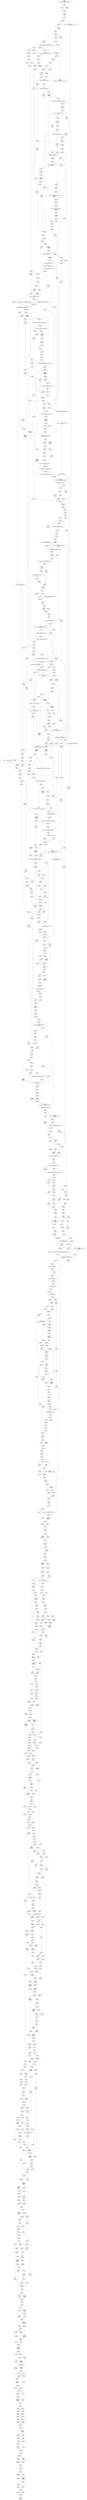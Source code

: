 digraph G {
  graph [name="-compact"]
"0015c1aed91f2d2e8b69bb9b986b7fb537174011" [label="0015c1ae "];
"0086adcca9a65460ba359633662b9e2fd1bb5218" [label="0086adcc  (origin/csl_pexarria10)"];
"00ed914ed4f6f10503be6a5e1bdb1e89766ca824" [label="00ed914e "];
"00f7a651a4cc8bd2628a94c12802a816c3713575" [label="00f7a651 "];
"00fb0a808bd0c8683f46a42c623f2f7f6557594b" [label="00fb0a80 "];
"0113dcdcdfb65f9004c1ee08c5edde7784be70eb" [label="0113dcdc "];
"01c53fa3625aa1bfc92d4d28d6b24581a2eef4e9" [label="01c53fa3 "];
"01c59681d2d6bbdf358d368eb118765bbcfa5bce" [label="01c59681 "];
"026e6a3167c10800e928e54427561f585568dbe3" [label="026e6a31 "];
"02ca0d442ea727f5a976e12aba3ad82b56fa327a" [label="02ca0d44 "];
"042ea9979d11066f557f067e9acf9ddf280ae1d1" [label="042ea997 "];
"04354b7efc292ede90a37173a5a5c0e3ae270c40" [label="04354b7e "];
"044499854417fc595eec3c11eee4f609c773a8a0" [label="04449985 "];
"045c491415f6d0b70ed7fb82a27b95173378b2f0" [label="045c4914 "];
"04f47ed3b3af8cd93f481882d29000e100a2beb2" [label="04f47ed3 "];
"05399a970968c818957583e045ef5c8bebd15146" [label="05399a97 "];
"058f20aef46c263f9b8edbcf16a4ddbfeb225d16" [label="058f20ae "];
"060c69e92f905f2b99c22494d7b2b8e1a9ee871c" [label="060c69e9 "];
"067e9bc235e0bb984dcc909d1ff19f518422bc50" [label="067e9bc2 "];
"0685b24f2363b6b0e90e2ce77f6374473ab27680" [label="0685b24f "];
"06be5ed37c6e92c8eb7e203cb602040eb057929f" [label="06be5ed3 "];
"06deb8c8e8b49fee58f24431b9923a99a486ace4" [label="06deb8c8 "];
"07320a16ebce7b3daa92129dba009a44bd0d42f7" [label="07320a16 "];
"0799c68e1f623d9e2ff93c0ea30e71f88b7c64b7" [label="0799c68e "];
"07b076f3fd30a5cc279fdd170949bdcdb826a0fe" [label="07b076f3 "];
"080ca52ad20e48bdf15015e7438c836a189b0624" [label="080ca52a "];
"080dd882b87d1cd65510b0bb2144e67ef1835015" [label="080dd882 "];
"0818495ced691f29e68b291a4831e0fbf8109002" [label="0818495c "];
"0826965041ae26d8d5408e050eda93b2c57b6a91" [label="08269650 "];
"082facc8fc25d25ab5ae4baa6e50535dbf54a8ae" [label="082facc8 "];
"0842d00e44541342a11dad15bc019bf13a15cc76" [label="0842d00e "];
"08c32839547fbbfe4ceac971f582992771e3c9b8" [label="08c32839 "];
"094de4a8259c04e89e0ebdb46b0cb890231d62fe" [label="094de4a8 "];
"09e053fb6c47016b37dd6845b95e9d077dd5d9a0" [label="09e053fb "];
"09e0b0fa26451a873eda7dbfa9479c1356dedfbd" [label="09e0b0fa "];
"0a36d40221aa970e502f91caf69e2380551f0811" [label="0a36d402 "];
"0ad305a4c3427b8ff2f6af8584327320eaef395d" [label="0ad305a4 "];
"0b23ba6209a97d0596dea71433c1104fc98fe0ef" [label="0b23ba62 "];
"0b3bc1a0bb4b618319e6f40c33d11cbc6a212286" [label="0b3bc1a0 "];
"0b8f40efeb272d044a748c57ee1982184ecacf2c" [label="0b8f40ef "];
"0bdaa6a98e984d7275cd5306227b1a4d47a212d6" [label="0bdaa6a9 "];
"0bf89619483db9ffb04e65a53de1371dc84bfa98" [label="0bf89619 "];
"0c1c51e85c9220028685715a2ed1c08423baf0a2" [label="0c1c51e8 "];
"0c61231b875355e6d672c26d46a3a1d6d89be6a3" [label="0c61231b "];
"0c9160d56c4b8297c63d46b4ddd804cbcb429acd" [label="0c9160d5 "];
"0c9fa343471efa94ddd9139dfd624082b96c8444" [label="0c9fa343 "];
"0ce1cdba1e1ec2cea0ebb1d0a8e2174fdfc8364e" [label="0ce1cdba "];
"0cff0e6ffddc7bcb8101b333b23c93e1d9407487" [label="0cff0e6f "];
"0d04410aaf9fdf08728649f722dc5bae1083dc65" [label="0d04410a "];
"0d1b0e0bb2288d6de2c092903fb09eeaa60e743e" [label="0d1b0e0b "];
"0d6540c4aaf6c2b2baedb913c54ed1d5f4fb807e" [label="0d6540c4 "];
"0da94e2035c7e60a27e5209250c891d688472be5" [label="0da94e20 "];
"0db29973355bce5325fe2b8eae95df98a5a7fcd5" [label="0db29973 "];
"0df847ffb1ab966b8d2331603e8188c1f8980760" [label="0df847ff "];
"0e3afa5aaa7c4582e1a357fed74a7a1ef7411fdb" [label="0e3afa5a "];
"0e3e7cd3d70923a1e8e5a2da772723da7f6b5aac" [label="0e3e7cd3 "];
"0eccd6d247fdccc438229009f45008b9e89de55a" [label="0eccd6d2 "];
"0ed2a593dc78bffacadf099786d801eb8aae431c" [label="0ed2a593 "];
"0ed2af310b76a53d2803d2b65c2dfc59642a1a59" [label="0ed2af31 "];
"0ef20021f84e4b80c22da2a7d2b87f95e2bd2992" [label="0ef20021 "];
"0f3890cb73f08565443c66eaf4cff0a3939ccb60" [label="0f3890cb "];
"0f7566175497ec2c33417017696f5fd45d408ffd" [label="0f756617 "];
"0faf46430cae02d0860115d37b8473a5725cb365" [label="0faf4643 "];
"0fd6df548fd222cf54b554717abcbc60e52a811b" [label="0fd6df54 "];
"100f00c3c5fc6317643d78ea40388583d881f262" [label="100f00c3  (origin/usb-msi-fallout)"];
"10b57cd8dc3f876821762816e5a4c5e2c8cdede4" [label="10b57cd8 "];
"114fc866bea85c547f12047539a323bd4846ba54" [label="114fc866 "];
"11753ba562d53bf36313541b5d1b7b5903c0c81c" [label="11753ba5 "];
"11ac74dfeaa905c9c176e4ff4b82e455b762bf3e" [label="11ac74df "];
"1252d9175aafd2c2993278e79dd755720e282269" [label="1252d917 "];
"13248b31c0a436d7dfdf19a1a35fccba9ccde4e4" [label="13248b31 "];
"133e3056cb6ee08fe7969a9c3f89e25ba12228db" [label="133e3056 "];
"136dc9c21cf59c0c7b593d6a145029ed3e246b50" [label="136dc9c2 "];
"1481ac5390e3107c44fd9fb44c50d407c6d29346" [label="1481ac53 "];
"14ffc1a45f254a1c382b4d3efd96437777e61386" [label="14ffc1a4  (tag: doomsday-v4.0.4)"];
"155db975b39de36e9572bc71b9ac7b5980e3356a" [label="155db975 "];
"15d5aa8eb9a1dedada885102cb6318d32eebcbb6" [label="15d5aa8e  (origin/fix-irq-vetar2a-ee-butis-doomsday)"];
"16146f3edcfd177d9aad6450f5737abe0dcc91df" [label="16146f3e "];
"16235c313626bc38d64474f96a720d304ad7d943" [label="16235c31 "];
"1628dab155714f66c555b8ce25d193b4c547be67" [label="1628dab1 "];
"1633fd0a5d1055e2c9a2c126055af36ebca65c23" [label="1633fd0a "];
"166471102a61105b9af9ff66605b56434983cc3e" [label="16647110 "];
"1675c25cea14bbad75d3e0cb4b47db99cbbb2367" [label="1675c25c "];
"16c75ea717ae24bb0fb5527212164116c27f835d" [label="16c75ea7 "];
"16cbbb76c1dc5720b7f11ed81144cb5f67f7a5bf" [label="16cbbb76 "];
"16f921e6ed7cdf7bbdde29326f3ea70f55edc9e8" [label="16f921e6 "];
"17c1b8260c6f2501d693800363786a37b2a97ee6" [label="17c1b826 "];
"17d2223f8e88125728c4983b18362ffc10569792" [label="17d2223f "];
"184b851ec6a26611247a8eba6162c203bc7f370c" [label="184b851e "];
"1885c9112d3b0b313bad05f905cfb414abe71ffa" [label="1885c911 "];
"18b1edff2caedbbe1a8d58de5ead399ce943c91a" [label="18b1edff "];
"197d0395629ae9b29ed85ee09314f93b5c82b030" [label="197d0395 "];
"19ac5cecd5fbbc794b3937327fca68552e234d1e" [label="19ac5cec "];
"1a00f19558e96e2f9593dab8ba0fb363b516b9c8" [label="1a00f195 "];
"1a6b71e4660dba95a53e8a4ab3fcc8a7f22339bd" [label="1a6b71e4 "];
"1acdb44c7c1ad8d8cec33e980435c886ab0e32f7" [label="1acdb44c "];
"1ad1a7057c83cfbed6eff989d256e3aa811a3d18" [label="1ad1a705 "];
"1b074cd0a430965fdd384bd36b4855c6f0533192" [label="1b074cd0 "];
"1b4872fc4afa4bccae60dbcedb5bb83853c9d421" [label="1b4872fc  (origin/wb_indices_via_types)"];
"1c052168a492a08425fed02888b04ef71efd083e" [label="1c052168 "];
"1da70182dc868f993e343be11857a2a406657457" [label="1da70182 "];
"1deb67c99352fe72f895761c4437544777241695" [label="1deb67c9 "];
"1e3df7cb454bf91b5adb6a598963db9e09c4f95a" [label="1e3df7cb "];
"1e812e527e745f645d6bc8e6288a7951e636e31e" [label="1e812e52 "];
"1e812ed61709aa53b0b43a8c35781db403daa17f" [label="1e812ed6 "];
"1eb4b7b0e0316bd4d3e2bee6574d96f2a2fa27b9" [label="1eb4b7b0 "];
"1f99a08a350275e49923250096ccca442f05a69d" [label="1f99a08a "];
"1facfe7ad28cc08c59cea47a8cb71ab900b79025" [label="1facfe7a "];
"201c1f97b29e7c9e9da9bd46bbc4677375e22c6c" [label="201c1f97 "];
"20992139a770a6fc543f23d4615e1e892b0ca680" [label="20992139 "];
"20d8d0a3d5e722bcf5dc7404c0bfb035fdd66214" [label="20d8d0a3 "];
"21a62244b563484871e6973257f8f896aecf335a" [label="21a62244 "];
"22194182fcd1008a857bbac47c60aefe995b932c" [label="22194182 "];
"225535acce1d2db072736ba186d1d00be6237f76" [label="225535ac "];
"22c9ed1616ce5fef52f04599a294e858bffc3daa" [label="22c9ed16 "];
"22d14aafede9b7cbe4aea7fe4622cb574cea0709" [label="22d14aaf "];
"23f29bbf37526a3a13403fb9829296ed00e30082" [label="23f29bbf  (tag: doomsday-v4.0.5)"];
"24109f23558e6582be2618e1647712ccf21a85b6" [label="24109f23 "];
"241c57be85684970b03384b6faf906cb93149026" [label="241c57be "];
"242daabc4030f9a5af1847e1f8ddee2f0c2ddbf6" [label="242daabc "];
"2431a282e7d050387c3c2be20c0b52703119b74c" [label="2431a282 "];
"247f190efdb9c16bf1295257637dd60d1a862710" [label="247f190e "];
"24890adab1c4dcb06b2b429534fef2f2e3e690a3" [label="24890ada "];
"24a0badb7766850bc77ab898eab8a6e939c227f2" [label="24a0badb "];
"25005c65c5a30bfb88ab68ceb52b49f9e3b8b945" [label="25005c65 "];
"251b8d4c7ff927ce03ade49a9d8613a30a981dfa" [label="251b8d4c "];
"25274b9f60e74094ae0fa5afb634033d424518ff" [label="25274b9f "];
"2586b0b80b89911a3403ef1a37e97d109b440738" [label="2586b0b8 "];
"25bdabb7d480a73cadfbd1967fcbf936673159eb" [label="25bdabb7  (tag: fallout-v6.0.1)"];
"25c9c42feb040c7751f8aa468a7613e902126a27" [label="25c9c42f "];
"2622979cf49f6f275dd91e1c47c4db7e45b0fcc8" [label="2622979c "];
"26d7a1f4937943b6bfa7380bc166a1bf569defe5" [label="26d7a1f4 "];
"26f309710920b1f0405c717ba4a11e7a3a476b71" [label="26f30971 "];
"282640006485c1bbaedaaa0366ffc424081f9063" [label="28264000 "];
"28392a114578663342bca09f190ee324a028a651" [label="28392a11 "];
"284411fbf9ee989e8ee8163f133414d5ce2987ce" [label="284411fb "];
"28c09193c12a0750273e46f8339d86c3f3f64557" [label="28c09193 "];
"28d608c32bfeee7d085409082775a0d6bd1dcf3a" [label="28d608c3 "];
"29a36ff9b06a0355152d85d221a9e587deedf477" [label="29a36ff9  (origin/enigma-v5.0.3-bugfix-promiscous)"];
"29ce9683e4cf37f20d98ee8537b3924982884a9a" [label="29ce9683 "];
"29ceab7db51de390d9c79244c9c17d6f24e3036f" [label="29ceab7d "];
"29f052a5b8ca48aa6a29e2f96caec88b55e47c99" [label="29f052a5 "];
"2a44830209d7730aa4375b4cf4102157a53ebf4a" [label="2a448302 "];
"2a8cfd3342e04275e1ff22398f2749a3196f820d" [label="2a8cfd33 "];
"2a920dbe6cb14f4e26000bee98f044df4eed76c2" [label="2a920dbe "];
"2ac8654abe4d06df7a76ef8ed8ab6095c7e332f0" [label="2ac8654a "];
"2ad31e321361792337ac9dceb5fc34b72f061cf8" [label="2ad31e32 "];
"2b23e8fff72c465b3ce2dbe6c7ae8b2177215779" [label="2b23e8ff "];
"2bdba80b275b8f454d4bd476f9d6cbc8052a4479" [label="2bdba80b "];
"2cff94a19c29ff2cf31e370b22e0b95d640b3f5d" [label="2cff94a1 "];
"2ddaae4033c620f9dca736511e9905e6d1a9c42f" [label="2ddaae40 "];
"2ee89af7428383e05869a5a57f755ecffc5acc76" [label="2ee89af7 "];
"2f0a1921274308c0616df87bb1c6e62211d6d31d" [label="2f0a1921 "];
"2f1f162e3fe169afa38438ca9c09d42ea900e1d0" [label="2f1f162e "];
"30195facd8e83a7dd3ca1abcb0d51b89c2e43263" [label="30195fac  (origin/vme-wb-direct-mapping-cherry-v4)"];
"3191407f3939f58ef90e01fe70de1d3d3e92d92e" [label="3191407f  (tag: vetar_v0.1)"];
"31d75911d72802f829acf68d6c29962d7e1ba46c" [label="31d75911 "];
"31dc203014b28f221b17652c7d0a309270cd9ea1" [label="31dc2030 "];
"321dae24a33c8acc33d3e6eed9d1a3ee2ec6e436" [label="321dae24 "];
"322e4b91e974e9772576b0129362c3550bf5b3a6" [label="322e4b91 "];
"32b7fbc2932138649da0b0534e5235ffffd91952" [label="32b7fbc2 "];
"3306c909cfeacf4ee63bf42c331339c8390f8c5e" [label="3306c909 "];
"3353f577cf079149b679618c260820be7daf4767" [label="3353f577 "];
"339fd7baa4f01cd0c442dc6248592307403092b6" [label="339fd7ba "];
"33b311aad4bd1419b4e6f2cda865c663efe32f3f" [label="33b311aa  (tag: fallout-v6.1.2)"];
"33bee0e8d010461996207eb5ad2f82be36d927b9" [label="33bee0e8 "];
"33f929b3845d3da9d1862191081f2b4ecad01ed2" [label="33f929b3 "];
"34bb60759f863d7220f52f57796b64accf3ae13f" [label="34bb6075 "];
"34bd7405d19e0e0dd5dcdb222dba9b307e55acf5" [label="34bd7405 "];
"34cee2d566c407fa2a44d9a7da1ca6f2d431a710" [label="34cee2d5 "];
"34d84560155a894d64287f32b0f6d076576bca2f" [label="34d84560  (origin/DIOB_RF_SpillPause)"];
"3501464b888ada3e2dc30b0df04f9acecdfed272" [label="3501464b "];
"350ccd23e7e18b934399ae79be90b6e9a5d90a40" [label="350ccd23 "];
"35193fb678e0598eb92ca8103bc0683e194ffbd4" [label="35193fb6 "];
"35a2c9fd63e523cfeba9576440f9acc53697c0d2" [label="35a2c9fd "];
"35dd6d694f46136e4c9e0f022baedd0c83ccfa13" [label="35dd6d69 "];
"3663a9bc4557de7ef6edd2288948c86d696788c8" [label="3663a9bc "];
"36794802b5861674dfa8331b629357035028f8ec" [label="36794802 "];
"368558a2be7a4ee1488e378fe9e4911850ef085f" [label="368558a2 "];
"369bf993b68974f04143b98b8f7518847e5752ce" [label="369bf993 "];
"369f57196666027ce7488e21f76028a31f2c6e12" [label="369f5719 "];
"372ab60be2b155c1c19facd540d5e968b4689be9" [label="372ab60b "];
"379b6b022767cea79920deab7bbdad7e18d8469f" [label="379b6b02 "];
"37ef838350f731d6d41001344ebb8c3ce67dfd44" [label="37ef8383 "];
"380c74aa1abae55bb82114eafb5bfefbb9bba577" [label="380c74aa "];
"3844b3cc376f277bcaa6189e86b254602a699a3e" [label="3844b3cc "];
"388b21e3a2690b6a29ba7e569f7cb12b876f058e" [label="388b21e3 "];
"389721435db79d1855d0c0fdf367a9ecc0fcd6d3" [label="38972143 "];
"38a12834ad183d8b3355837cbeb11c6fcbec3ac4" [label="38a12834 "];
"39920dcfe684880347096b38fea2f8d3a528326a" [label="39920dcf "];
"39d89d909fd30ffc75507a365cb74d4e372130c6" [label="39d89d90 "];
"39ef5ef7859729b2a70edb0fbf7a36a4412b36d2" [label="39ef5ef7 "];
"39f6bc8ab4493d705d236e42ddaeb076bb4c0524" [label="39f6bc8a "];
"3a12eeba7c09af5af75f6c108d3f3d9ea8e73010" [label="3a12eeba "];
"3a3336f859f313a686b046d4fb5c690c222eed9b" [label="3a3336f8 "];
"3a7a6b9b9200c109b4471236d0cfdb78420a2fe3" [label="3a7a6b9b "];
"3a8df02d1ecd75ed151a691fd48f984abb88979c" [label="3a8df02d "];
"3ae6f4c41e0214f97c8363982ce370e53e785d94" [label="3ae6f4c4 "];
"3b02cda79ca6aa0836d66d6f323050174c23016b" [label="3b02cda7 "];
"3b16c4fe544ca250527d77d05ba2da42c785a91b" [label="3b16c4fe  (origin/doomsday)"];
"3b36d2ad83a7b4adbcab277ddd4a443e0626c1b7" [label="3b36d2ad "];
"3c326d57de87872f3eb15e255d475b8008c5051d" [label="3c326d57 "];
"3c7ad8972bdd6077cb303d6ab384ece33760bb19" [label="3c7ad897 "];
"3c7e89740b4843fc07aed24789738aa1a6fc03fa" [label="3c7e8974 "];
"3ce3efc17a0169e2fe0734071d1996d0a03d0037" [label="3ce3efc1  (origin/fallout_eb-reset_update)"];
"3d1f4581251e76e0a11c31db5371023f088d16b5" [label="3d1f4581  (origin/wr-mil-gw-fallout)"];
"3d25145cd6d5d7f41108ea375d3d0e6bff54e619" [label="3d25145c "];
"3d82f0b754f6ee8278cce8704febcb82d8368cc4" [label="3d82f0b7 "];
"3dd9a36ea9ab819ccfe7d2fe64918d9221a8e069" [label="3dd9a36e "];
"3dea586a74a462774f986fb23b6a759a2339395c" [label="3dea586a "];
"3e235db1a60b9e889740b5bee6c351e8e0550a56" [label="3e235db1 "];
"3ea49ea4dbeb6bb3d5794d79ce0c74353ed874e3" [label="3ea49ea4 "];
"3ecd1638dc08327d1cbe42ec129e83264ec1e75e" [label="3ecd1638 "];
"3ef96a4d6c4b6a0537fbc721cfd785571821a322" [label="3ef96a4d "];
"3f9d5fdaca5c72faad314cf5e015ec161a984708" [label="3f9d5fda "];
"3fb3625f6b01e9e3f3755230e4bfb5c0271ce4a6" [label="3fb3625f "];
"40dc9dbd4a6aa699a55bfd02599d272ab4353e20" [label="40dc9dbd "];
"4127cfcd5c94a6b4b285cb7e060b52c9423b2c78" [label="4127cfcd "];
"41418531d7d3bfaa60aeadc78f03b0fccc9a8fb8" [label="41418531 "];
"41808bd6d0f4bed7adc1e9bee94efacd27f769d9" [label="41808bd6 "];
"429a32b55d29ee381d7c806c0a0ad6216ae49d19" [label="429a32b5 "];
"43092c4023574b80744084b6f3c6db76953ca73a" [label="43092c40 "];
"430da7ae99f1843beb8a888ecb139b06d42193cd" [label="430da7ae "];
"430e2bfe12be842e7ff68e873b0ed99feda0e3ee" [label="430e2bfe  (origin/dm-merge-D)"];
"4344b3a3ab7d6c5d3ff5013a672996ca1dd3d84b" [label="4344b3a3 "];
"435c20935f2286f087111c19e3cb3d7cd7a142bb" [label="435c2093 "];
"440aee885a78bbc2ea8ec0ba9e3e6e89dd718ded" [label="440aee88  (origin/fg_acu_rebased)"];
"44e66ce4338e2790934a3589c89ccf887defb7c6" [label="44e66ce4 "];
"45087bf50d0e63944757fa91189113018567dd10" [label="45087bf5 "];
"4546ddea725b0d96136b190a3261c553a8de7b05" [label="4546ddea "];
"4687f41db4961f07d006fd106390dc1cef45cfa0" [label="4687f41d "];
"470afe4706a05b16fe40359225b865840bc8ed8b" [label="470afe47 "];
"47f938f5ef9345e9ab5a2d85e75f1b86801b9c0a" [label="47f938f5 "];
"493b6319544df4782c5804e3fe8575e0585bf546" [label="493b6319 "];
"495ef79d2cc1a33b62d2343c5e63d1581f665d78" [label="495ef79d "];
"49a321bd67efc7cc2db839472dce434ebc589037" [label="49a321bd "];
"49c3f7035dd4e338c5ee8b82408beaf5ffa91786" [label="49c3f703 "];
"49dd97a73fdb83a1f4081d449c108c21b72c1281" [label="49dd97a7 "];
"4a041739356b818b43de0cef7f79f260a14340e8" [label="4a041739 "];
"4add32646c63cac36c2e03b1f32a60dcf07b19e4" [label="4add3264 "];
"4b0d9a8e319a38bca86b69917d7023fa07c3436d" [label="4b0d9a8e "];
"4b0ec1fc34a3eb3bc138d1c85de6613f6dd645d6" [label="4b0ec1fc "];
"4b14491316b7d6f6abd7f3bfed8d409e68a20f21" [label="4b144913 "];
"4b4c8e2505431c74b991a5d6ab8c5f2b781dcc17" [label="4b4c8e25 "];
"4bb60ba855813f0f3b6accccdd8d8ae0fd2d8f7b" [label="4bb60ba8 "];
"4bca11a09e714f44623bf7b6a371d8de48b8f973" [label="4bca11a0 "];
"4c0c67885fbef3a48b4be48b5c8c78a30cc37d9d" [label="4c0c6788 "];
"4c307a96f6baa364cd826b6ab2d23ebfc8a20e98" [label="4c307a96 "];
"4c45a89c98aa2a6851b3cd7b79a5c1897ed57dba" [label="4c45a89c "];
"4d47cd204adb059a6f299ce67d61a814a7de1a98" [label="4d47cd20 "];
"4db0a9edde3d672ed2523915bf4e026520f3d5ac" [label="4db0a9ed "];
"4e609f571767b7651309ebae974a325b857963ff" [label="4e609f57 "];
"4e92fe982288d81496f22d99af80f4c7d842a69e" [label="4e92fe98 "];
"4f88aa8deb7d25e658e69e4afd5627a9b355e792" [label="4f88aa8d "];
"4fa1d871923443b89a709d8200340b5b051b29fb" [label="4fa1d871 "];
"4fded9d7ba1f6f0b334b38846594a56fcd0f39b0" [label="4fded9d7 "];
"500fa75d811362b5ca0740b677be3dd908871d72" [label="500fa75d "];
"50f401021d8f4c7cdcd519a7ffb37f1bb389e1f2" [label="50f40102 "];
"5135372b4d3d78330fb202c0db26913a4425cae4" [label="5135372b "];
"5185e078890a01ff8de4ddc27d49238ae5325b4d" [label="5185e078 "];
"51a8d54e844f2c90e28f02092f14ecafa8cf7735" [label="51a8d54e "];
"51cef3735112aeda3e5820855f061358d269f3dc" [label="51cef373 "];
"51e55110d283fc9e834bc6230959e4410067a30d" [label="51e55110 "];
"523c3a485f3d6047dc0801a2630f56fd76505fac" [label="523c3a48 "];
"526eda951d7b4ff54c044764ec816ed7b61f6540" [label="526eda95 "];
"52ba5a78eec85559a5b913afcf90c55ec7e27a4b" [label="52ba5a78 "];
"52fd35222728dd1251acf2a63700316061a5c81b" [label="52fd3522 "];
"5416a136b7665a32af9d18ab9f4b7980d8b95c31" [label="5416a136  (tag: DR6)"];
"545fc73f40e45a869eb550b7eeca2bc3828cb70b" [label="545fc73f "];
"549bc73f74e4f1061976288e2de967505a499580" [label="549bc73f "];
"54f821ab69d71af35b061cdd3f7b7c365776f321" [label="54f821ab "];
"55de501c645350b4c885d59dfa8e0e9fdc457b8a" [label="55de501c "];
"562d3fcf1c67e04447016db61375c1c7aba29900" [label="562d3fcf "];
"5644e6c30efa67e1e094e6d108847511f340db9e" [label="5644e6c3 "];
"5661af67ca4e89aadbff1156ae3115468c7ea3ed" [label="5661af67 "];
"5700468fd481d2e9c4a7799477644baf689ae8b3" [label="5700468f "];
"5721373f991802be22b8fd5c3947ce659651b876" [label="5721373f "];
"5739ae2dfd1f89f8542acfa0cddd43715a9f32bc" [label="5739ae2d "];
"57b54f4586622aafbfb5988dcf4215379d30ec52" [label="57b54f45 "];
"584cf276a2a01d70a9c5f698dfe1cb5d6448b6dc" [label="584cf276 "];
"58ff69b0edd3a8a517bdeac03c11bc3ea3198b85" [label="58ff69b0 "];
"593867b1bb276870c4ecd98ee48f297a9ca4352f" [label="593867b1 "];
"5a07ea7e6c0ed60ac8f159c4f70c0ec6b6d26a5f" [label="5a07ea7e "];
"5a2aa5ba83b18a6ba4dc46a6be0c4698bcb7e0b7" [label="5a2aa5ba "];
"5a4185b030af381fc100267ad44dbc0910cf519f" [label="5a4185b0 "];
"5a7a2fc7bfd10f937f588155554b21d9d3a39a94" [label="5a7a2fc7 "];
"5a8f3c85e66705c43266f7c9d9a2ca11a24221a2" [label="5a8f3c85 "];
"5aa2fe12d52c028aae1edbf7dcb73ab81c2fddf0" [label="5aa2fe12 "];
"5aab27c36dd209df3fee223bda66626bd13d90c5" [label="5aab27c3 "];
"5acbd7167deb73059590fc9198999ec9bd0d42e1" [label="5acbd716 "];
"5acd717cad67855b00facc6920ad889335df4f40" [label="5acd717c "];
"5acdd2e18d42686072783510cac615812b96ce0e" [label="5acdd2e1 "];
"5b9f0717f3aaa0746b4728ce61f2bb079382dbc4" [label="5b9f0717 "];
"5bb28c639330282287fb78e3b35146265033f080" [label="5bb28c63 "];
"5bb576aff897b43f3519d3974908455b4a7e8d30" [label="5bb576af "];
"5c328ffda96e107bc4f2592a77fd857ff88ea2db" [label="5c328ffd "];
"5c6ca56aa251ae6b26e5242b5d7fce96daa6d156" [label="5c6ca56a "];
"5cc835eccc317c665386f5457aea73f08ce801e1" [label="5cc835ec "];
"5cdc03907acea951cc3e714b28a52145f1a7022e" [label="5cdc0390 "];
"5cf23da57b4db9608899ab7839745afa2f853c6c" [label="5cf23da5 "];
"5d833eba1a305c39faf98c022e3b506dbf6d34b3" [label="5d833eba "];
"5e76f84b42a10b70dcf4b1f0bb3c1a5f43dea56c" [label="5e76f84b "];
"5ee8ad2db4d643e82b59b9075336aec3e301729d" [label="5ee8ad2d "];
"5f1e43bc1ffdb3c646d066a905349db97c8efcd5" [label="5f1e43bc  (origin/fix-german-umlaute)"];
"5f5da18c482dda9d7349cc3e3c9f8d371066db7e" [label="5f5da18c "];
"5f68141733f75357a1b16c65ae0995f96f07a008" [label="5f681417 "];
"5fb073afae98aa37a9fa36e065f367c5bc549488" [label="5fb073af "];
"6001e09085ba3bc5c89a708776504ff715b03178" [label="6001e090 "];
"600b52b4a04a8b55162e4ac568af818d84d6e4ae" [label="600b52b4 "];
"60240114ca7f9cab12ab1a6a3989efde85716785" [label="60240114 "];
"60420575c992e1166194055b9fb8e31e1d2a7b19" [label="60420575 "];
"6049353badb2bc0ac8762d9ee9dbf21a46cef92a" [label="6049353b "];
"606700367170f69397de95b8f4d781ce70aff8cf" [label="60670036 "];
"60d80365e86a6428ca01d999fef555bb6f3abe1a" [label="60d80365 "];
"60def1935b4da900d8799cc50b310329e9763344" [label="60def193 "];
"613dca1dab32615bd4a6563a112c0cb88b20db9b" [label="613dca1d "];
"6204797a54d7fa5c1127d8175ea64b7994d3a388" [label="6204797a "];
"62319189e7581b65230a8b9803d9b7f2b190fc99" [label="62319189 "];
"62518e8fa93794f7479b4901eb0390ff3a1b6493" [label="62518e8f "];
"626d20b525f6308c8618809b299bf0735c3b909c" [label="626d20b5 "];
"62e29c583a7d4f5b3d6024667c811a9191cb5559" [label="62e29c58 "];
"63111d8254c57517e7b44e0cce7ca1bf5188d47f" [label="63111d82 "];
"63ceab4af43ae23db8fab9161e33de4d4fd402c8" [label="63ceab4a "];
"64aae77b3c4845b0b3848e11b7371387e0ec16b9" [label="64aae77b "];
"64cf4302ea8348ce35c33bb4c53a40dfaca6f21e" [label="64cf4302  (origin/wb_mil_prio)"];
"653824bbcf30c7f3c5635e778cdb1f863bcc75fc" [label="653824bb "];
"658dda953725885ed1087cf9553dbb98af10eadf" [label="658dda95 "];
"6590a08aca3a3b8938abd79eba304ae0c2e45b7c" [label="6590a08a "];
"65d1f8ae51a87041ead654bee2cbf208292458bb" [label="65d1f8ae "];
"65ea97f0554fdd728f957570ca368dd81d473a0a" [label="65ea97f0 "];
"667cccc492321263b26f766780cc7c84895f559a" [label="667cccc4 "];
"668495baabfa6e66bc2b21f161a2b1f2eb106b7c" [label="668495ba "];
"6693251ebf472cb19e379d045f5b74583b3d0a1d" [label="6693251e "];
"66cbd989da03b3917852067b87190e034ee3979d" [label="66cbd989 "];
"671d681874d2b757ab3518a8bcc5acd3ceec581a" [label="671d6818 "];
"6849a9ef47f7c3249610c12e9efcdffc9f8fc5d6" [label="6849a9ef "];
"68b2c1dab3376dae1be21023d1f51c95cd14ea1c" [label="68b2c1da "];
"68c95129c95b3c871d3383e38586db108cca349e" [label="68c95129 "];
"68feb6b9303c64d4e993c892c319e84f29263389" [label="68feb6b9 "];
"693ca233a63fdd25ecb6bf07629ee4acf8167aef" [label="693ca233  (tag: fallout-v6.1.1-rc1)"];
"695ff3d2de6d4ba419663b6350a56313c155bf11" [label="695ff3d2 "];
"698f9b3f0994accfb3d8dcb5a5c2e955cf46be35" [label="698f9b3f "];
"69aeb90274e84dd7dab24eda01fc53eb0ab9d2a4" [label="69aeb902 "];
"69f853c1769d6b6f480e3c6726a0d58ab750c970" [label="69f853c1 "];
"6a1bfa5326488c6c43f4b440070581aa1dbd39c5" [label="6a1bfa53 "];
"6a768c7ea5ef87f85f253c74ce677f4c5945be96" [label="6a768c7e "];
"6a90f019516d75f74cddca5d5da7ad9b2b47d639" [label="6a90f019 "];
"6a9ce76f87151269e85a6eb5883be3dc33d1d340" [label="6a9ce76f "];
"6b60af4e110bf4be04ccb2a9b8f908e8d3e5021a" [label="6b60af4e "];
"6bbd620de3ec88e4c3221b9c6f1a08fa69867188" [label="6bbd620d "];
"6c91e6c32ec39141c2c5594043064f9dcce62c62" [label="6c91e6c3 "];
"6c9e8299dd830c154c0d4f4749fae0222e06aaf8" [label="6c9e8299 "];
"6d12a87d8fd716338381e87c4a799f4ecaa3d8ee" [label="6d12a87d "];
"6da0b5ff0059fbd3670b90cda5d6eb1ea2ee0a3b" [label="6da0b5ff "];
"6de8578e34288de51d87aa78e77189981fd60fbd" [label="6de8578e "];
"6dfeaaf1e79f56093ec5355f8bba45416e98c6a2" [label="6dfeaaf1 "];
"6e0ad9eb4b3bc14b4e1ce45f0fc9092fbb9b1431" [label="6e0ad9eb  (tag: doomsday-v4.0.0)"];
"6e38df8996ef1849e9c73291b3be639db8a72632" [label="6e38df89 "];
"6e3c9610d4c6562d9f4a5751892a7e2b2dd9be1e" [label="6e3c9610 "];
"6ed1ce8030babe2e6f8fcd695baad477ec3b6f13" [label="6ed1ce80 "];
"6eee1ab5429c26ae4ae95cfecfb1f75c7e899fd5" [label="6eee1ab5 "];
"6f268ed180f3a18443cdbc799a9bde0760b538ae" [label="6f268ed1 "];
"6f406be1f8d1699d7d469c8f160bd060f4632d10" [label="6f406be1 "];
"6f78c3d646180ad70e09f4ee7c8f189e06bc1262" [label="6f78c3d6 "];
"7033482f6b818264fe757b1c20bbd0c2c56e99fe" [label="7033482f "];
"70405a7d2259a43aa478bfc312760f38aff22465" [label="70405a7d  (tag: fallout-v6.1.2-rc1)"];
"7051cc319747b3c414d287d48fabb114af8c5b16" [label="7051cc31 "];
"707269ee43144013af71b2cb969c6431992856e0" [label="707269ee "];
"7075566bb068f5718879179cb5f47cece49b4421" [label="7075566b  (origin/fallout_arria10_development)"];
"70762372c31aef0cc2a2ad5c2e2a768220ffe2a9" [label="70762372 "];
"708e0970534b5e44bb9291e948e31e0b97ad85ce" [label="708e0970 "];
"7098ee9c8d80c7356452b043d31de11f5c125d79" [label="7098ee9c "];
"70b7bd672de2660d2a7b9e95dfba55a519fa4948" [label="70b7bd67 "];
"70e3a65a6f1d4b81416c695d91f6a1b8ab406bbf" [label="70e3a65a "];
"7106591ba5dd0da12faf75783ed107cd62d61b37" [label="7106591b "];
"718a8976e219e70b7dc5dd909d2d2f8e4718be6e" [label="718a8976 "];
"71a10e43bd33f59bc9a0ad134e8d50ef7524a938" [label="71a10e43 "];
"71e694bd60fc359d226aee8ee11299d784e34cb4" [label="71e694bd  (origin/wb_as, origin/f_rea)"];
"71ff221a637e2f69b4116d2c0091d790ddc7420d" [label="71ff221a "];
"7275d13229bedba8f8a84a7dcf912e883376798e" [label="7275d132 "];
"72f3d699985e2a1483bac9e73b970c26fa7b3ad0" [label="72f3d699 "];
"7307284e9aef126b3af6234124cda045c0ea9689" [label="7307284e "];
"731b67d212023d50d7dfb13019466d8d3a7439b5" [label="731b67d2 "];
"737cedbb637b5f84f6e2de2f7b9f92c785e1d1de" [label="737cedbb "];
"73c34cd1f57768a53a1dc2d02076961b1ea7bc3e" [label="73c34cd1 "];
"74531939da25a2ada058cc4ffe9aa3ad13db0d67" [label="74531939 "];
"74b596251bf563235823289af36d6f97e7800d09" [label="74b59625 "];
"74f7783cc5ba9441aa8712bc969ab7bed9c9f7c0" [label="74f7783c "];
"74fa05ad464b9e99acbaf43bbb0c90da3c91dcc4" [label="74fa05ad "];
"751e9059e754639bea68b5f18fb8110dc47b842a" [label="751e9059  (origin/wrmilgw-fix-missing-mil)"];
"755e0730f17822940e87594125570532d1bd8c6a" [label="755e0730 "];
"760eb2594527f8bc11666e6f92bc5a5e4cabd5bb" [label="760eb259 "];
"765405cf3dc5b7d9c411d48ba6c68277b10e4865" [label="765405cf "];
"765a7f575e573b8ec166b581ded80c49e8107d8a" [label="765a7f57  (origin/fallout_a5_phy_cut)"];
"7668d31b84a862b2596d0dce4cf0bc57801be2fc" [label="7668d31b "];
"76fd13cc43bd57371307e7c58f222eecfa7eb238" [label="76fd13cc "];
"770b8f02a6f1df456e005875054bcab15af23da2" [label="770b8f02 "];
"772f89b0477f9d1b0f62a3187689dfd397d96d93" [label="772f89b0 "];
"775ea9a56928232047790816a767cfa7430ffe4c" [label="775ea9a5 "];
"7772a08ee5c23263046bc2b4bb6ff489dfd1258e" [label="7772a08e "];
"778275fcc3480186bd743631ae76e66741de0b23" [label="778275fc "];
"7829249a540b53097ed5f8732a743f6afaa59a59" [label="7829249a "];
"78c3402e0c15eae8216ed81f0102c69c116bcc70" [label="78c3402e "];
"78fbd0d4e215774287e1287b435e1996f5566558" [label="78fbd0d4 "];
"797aa19ecd245bda19c4ba2d4b8dd0100799dab6" [label="797aa19e  (origin/fallout_fast_lock)"];
"79a84706bc186003c13af18a032f975fea4b0002" [label="79a84706  (tag: asterisk-v0)"];
"7a0ec418c8ed5c090a8ed427c39eb2de21005596" [label="7a0ec418 "];
"7a31d0ba41a97ff7bfc287af2d3b0a4403e49bcb" [label="7a31d0ba "];
"7a32d79a0afdbc4ba836abf7dc05aec863a0cff9" [label="7a32d79a "];
"7b6b1fa84144ea793562d209d8547cdbb5e8ed9c" [label="7b6b1fa8 "];
"7b9bb10be8dcb47521121ff37912071a95731e71" [label="7b9bb10b "];
"7bb538b551dd4a8d191763cb16f40f723ed9254a" [label="7bb538b5 "];
"7bba230194fccc3e8caa775415497eca27654fec" [label="7bba2301 "];
"7cabd47980783f3179d4990023b1cdd178d40e41" [label="7cabd479 "];
"7d0f2c9202c1e7370047009fb2c71fde488c0904" [label="7d0f2c92 "];
"7e249f41602cf119cf98e3d15a807f68105f0f70" [label="7e249f41 "];
"7e33ce13230b8cd3022cae1ecdf4701286fc3b18" [label="7e33ce13 "];
"7e799f01ed1df6a2caf4924bdaf1ce8b52fa502c" [label="7e799f01 "];
"7e95886ab6d698ddee1aeeb0b8cec02d4a738b31" [label="7e95886a  (origin/doomsday-pcie-direct-access)"];
"7ea14daf5614e5690a570ebe033493140f1b8948" [label="7ea14daf "];
"7ea211bc7a305b4e2c1cdc873ef3b02fa563b882" [label="7ea211bc "];
"7f437ba670890aafabf18513a13e2ae865c09670" [label="7f437ba6 "];
"7f53db971ef5e4d848894abc585f5cf0ceca1e7c" [label="7f53db97 "];
"7f578a11d8304870aba8ebfb11b3a3e084c467e7" [label="7f578a11  (origin/wr-mil-gw-detect_missing-mil)"];
"7f66b393741794a719ca3ccb7551ee3d9010a665" [label="7f66b393  (origin/move_ecaq_to_top_crossbar)"];
"7f790c1c9a1071492e48674e810b8858322c1fd9" [label="7f790c1c "];
"7f7f932188831a4ec1fba3fce6fddee041c52bf0" [label="7f7f9321 "];
"7f910614310daf9398952a80a686b40ea733499b" [label="7f910614 "];
"7f9ac2e1e7fb115081150a78f960906010d1249e" [label="7f9ac2e1 "];
"7f9b040ad7b2e8821981b0d9d2dd3f230d06f3e8" [label="7f9b040a "];
"807cc271071b1f4316b63f21421fb870af0502c3" [label="807cc271 "];
"80c312289a3cf6ad901405e66684234eefb3c1f3" [label="80c31228 "];
"811de0671433d1ad623e4565c788b411577ce3ad" [label="811de067 "];
"81266d8d1ee39b4da4348b2b194be519d8a11b25" [label="81266d8d "];
"81692baf1add9b682d65674768d99e1a817519c2" [label="81692baf "];
"819c3c9fba680dc35372d1ba96fddd534edec7a0" [label="819c3c9f "];
"81cc1c2a9382e6b747f879a847515ec32d4a8540" [label="81cc1c2a "];
"81d380dd2f9b6178d2749200fe7bd78664c3bf8d" [label="81d380dd "];
"825b528de1757d340eeb25edd464c1105ed87823" [label="825b528d "];
"829ad16046729f5e6f83b86d46fd4f8e9b050bfe" [label="829ad160 "];
"82ae544739ca4f05e955e738837a287a098ab25f" [label="82ae5447 "];
"82c2d6d726af93af8a3f08a084f2ba72d094fb7b" [label="82c2d6d7 "];
"82dc65104ef4d13c4c51c22f87aaaee6a8ac79a4" [label="82dc6510 "];
"83015d7efdc99d3594fe66e5a1363c4afa3a895d" [label="83015d7e "];
"830d36b86e9062b8890e80867d1e8c3ee23d9471" [label="830d36b8 "];
"83d3f456ea020bf8b81f5ea7f014a1a2b7eea97d" [label="83d3f456 "];
"83eab29b79fb91fb012ef65a896a6ee1a4ca02b7" [label="83eab29b "];
"83fdbe645135bccdec2613ca96aab5d395252ef1" [label="83fdbe64 "];
"84195963731555f678a795f266d53c8e1cc49da4" [label="84195963 "];
"843675e34d1731b91c554fc42713153209a2cfa0" [label="843675e3 "];
"844e90a7193ae9f0d176d2332ff43d06cfcaaa7a" [label="844e90a7 "];
"849f52011ea373e0c8ba87d662e881fdf0189aca" [label="849f5201 "];
"84bbbeeea83c9cbb4a38b1e38b05b70943855faa" [label="84bbbeee "];
"8502a072d44f76958736be8dcf560285eb6044b7" [label="8502a072 "];
"8540de9f75064c5898ab7751405b771ed9b64a46" [label="8540de9f "];
"855b1e832188e4dcffbabd5371a9b6efa9777f73" [label="855b1e83 "];
"8570cd98834ea761c13eb30c651e0915a2b4db6a" [label="8570cd98  (origin/fg_quad_cleanup)"];
"8599011f9dcc4d71fe918575c4b29e4df53f10ab" [label="8599011f "];
"85c006f7a56853b1b5c959776d07b1d8752c5613" [label="85c006f7 "];
"85cfb3bb3bc25f17a47f483cdad087729239fa6b" [label="85cfb3bb "];
"86104ced4abaebeb68bdd0bd9187b3962bd2f6bb" [label="86104ced "];
"862aa68a462eb5077dd3ce019bd5a3204ea86b62" [label="862aa68a "];
"863e7e60a5c506dbe2a361067ba1141d0d468540" [label="863e7e60 "];
"866aafe23dffeb77fac95a389346d49427eabb08" [label="866aafe2 "];
"872ec3d1896954d1db884807c8a02a9028582503" [label="872ec3d1 "];
"878c04c6b74e30afb8669a2ff04c6866c98f179f" [label="878c04c6 "];
"87b7a4a72eaf6c6e5915d2e2eaf3bcb036b4cdc8" [label="87b7a4a7 "];
"87ecf05fe00a0a602d456f08221b42c323bf5162" [label="87ecf05f "];
"881d54a11771e83d311e9573badabbc9dfecf999" [label="881d54a1 "];
"882eff9032974f6d8a229075f7764d0981ba7652" [label="882eff90 "];
"8863683401b5c3cb635e3fc6d498f51c92bb854b" [label="88636834 "];
"88b10abe7411cc6eac3d7a209998b890b33cc022" [label="88b10abe "];
"8967667f74fc362d67278974d3f85fa42b5888d4" [label="8967667f "];
"8a1e9c5a62d80fa845c2ea4d496dd4da0dde4bd2" [label="8a1e9c5a "];
"8a58ac9e09f810994802f8ba92698f681002fb4d" [label="8a58ac9e "];
"8a9313c22f9075d881f5aaf8c13989a489e28861" [label="8a9313c2 "];
"8acfbc6ab141cbe986c1f42784fc571953351da7" [label="8acfbc6a "];
"8b41ab89fc8d3effa3ce8cc20bb67c0efb4614de" [label="8b41ab89 "];
"8c0d1d0baee6027325e15e8c0c28d565cbd3c1cc" [label="8c0d1d0b "];
"8c1ad2e8896191b724c312fb774180abd4b0af75" [label="8c1ad2e8 "];
"8c4fc2798aec86d3f591f2a3bb1542a2027d32a2" [label="8c4fc279 "];
"8c51fd6e91a1eacbd2788650042f1e2d4978d1fb" [label="8c51fd6e "];
"8c5304e2f0927c63fcb0c0f057c783b432c762a9" [label="8c5304e2  (origin/lm32-timer-upgrade2)"];
"8cbd0ee7a2d0e8ab99eead65fdc3d32f393ab57e" [label="8cbd0ee7 "];
"8cd27009d2afaf401e1bd57bee3df0fb85a55460" [label="8cd27009 "];
"8ce97e83fe14ba94209d53b3bc6acb32ef7dfd9e" [label="8ce97e83  (tag: cherry_v2)"];
"8d053bcebc1ab3f3ee62be5539a485f06cc52bb9" [label="8d053bce "];
"8d1ee0e3a49c447fa092e82c0b4e50057f0db768" [label="8d1ee0e3 "];
"8d9be8761a9c8bd05d56d382ed50bcc98cf69042" [label="8d9be876 "];
"8e053e089318ae0d1137c12decbdcd741090cf88" [label="8e053e08 "];
"8e4ef5c6dc541e101526307d5a4b5e52ee897a47" [label="8e4ef5c6 "];
"8e5f2b845f5e0ec6bbc9f7f081400b05c9ebf796" [label="8e5f2b84 "];
"8f2bab8e7a7aab2c19c219213a5ce5d7c472ecef" [label="8f2bab8e "];
"8f65dbd32dc30589ae998db4bcbab34ebf30e30a" [label="8f65dbd3 "];
"8fbc82006160046ce4797fbc071871e91a63f245" [label="8fbc8200 "];
"8fbe2f02565db1deb22542f4fb4dbef78c15c21a" [label="8fbe2f02 "];
"8fcd59f6fe3e963c5e84ec1574715e80c98d10ff" [label="8fcd59f6 "];
"8fd8cbff9caf102c09be5046c2d269f48fc0995e" [label="8fd8cbff "];
"8fe1c499034879ad299e4c70a1643d8ec18d0ec2" [label="8fe1c499 "];
"901dd222547e8b01570813c255d3ee82fa400a09" [label="901dd222 "];
"904cf4e35bd743ce89ad9378df78e092ff4e1265" [label="904cf4e3 "];
"9088760161df8d00279c56309514e13347c9452e" [label="90887601 "];
"909322440410824d7ff0ff91a5503c801f3a88ed" [label="90932244 "];
"913e89b29e0dafc2dcf3c7f6937bf3ec50ee77b5" [label="913e89b2 "];
"9155b4ad172a438ef6330ef868a3d261b34e86a9" [label="9155b4ad "];
"91acea53bb267b90de6c92eb7889c2b6e9a223f7" [label="91acea53 "];
"91d66588e4940cb1ad43eceda2aff14c024f6a51" [label="91d66588 "];
"91fa7684c54618e205b4f1abb20d29ec631cd919" [label="91fa7684 "];
"92e2244f73efdb31b2cf81c50073338cd22d6357" [label="92e2244f "];
"93896d33967d506ad346d4448af39116880183a1" [label="93896d33 "];
"93c4623c76ffdc74a5c8702687c96a4de1344f57" [label="93c4623c "];
"94251d0cd097de63e14baed36e3f76e3c17237a1" [label="94251d0c "];
"94264f794e0723340e3d47a38773e43c1de9a426" [label="94264f79 "];
"9441090ea78fa8a8a816a732b18a71a78062b953" [label="9441090e "];
"949d49c48ba62e470e2139cdddf5a714b2f8298e" [label="949d49c4 "];
"94a10ed9229a6b0c5c9821e828e3d3df6a291b6f" [label="94a10ed9 "];
"94f2d54597c6997d5438db4ba4e7bee49497336d" [label="94f2d545  (origin/timer_irq_lm32)"];
"95715c5465ceededeafc893e1796e9008d17568d" [label="95715c54 "];
"957b4d6ac234180657eebb20dcb847b29c37a87b" [label="957b4d6a "];
"95bbbd759d4d3b8aae70838278c134ad988eb073" [label="95bbbd75 "];
"95f38ca1e830ba439379cb1f2ff493e39dc6da87" [label="95f38ca1 "];
"9610d650eef28686d7f91c6cdb226ff9cb878c68" [label="9610d650 "];
"964b6e1fd94a9004ad5e5eba319cc1309ea141dd" [label="964b6e1f "];
"966f163d507d1d613e0c3bc3ed164da7bdd168bd" [label="966f163d "];
"969093cf2699f33ef784c02f51a959096c54283b" [label="969093cf "];
"96c8b2c4bf50e119819d277bbe4a1f406f30d7f2" [label="96c8b2c4 "];
"96def129f133509ff53573c2f5886697e96d138a" [label="96def129 "];
"9731a3c745c37163244980c2e624e6704b1a8642" [label="9731a3c7 "];
"97454ba055e61e5bd1d938223c80ed50df7cefdd" [label="97454ba0 "];
"97a87772af4f0cd95dc55bb06e622847699bf3e1" [label="97a87772 "];
"981383586918cd1a07d9865a6fb90c22cecea626" [label="98138358 "];
"9830520b2f9e8126ceb353de31e053b3588eaf5b" [label="9830520b "];
"9833974b6e473c59b3c5168f5ad388e7aa572a57" [label="9833974b "];
"984b1a0e1b64fac4bb3f689f6366ba35366b381b" [label="984b1a0e "];
"987d011198633fb7fe7f85716517d7e894d0a697" [label="987d0111 "];
"9886f524479605f3fab7d11f8b53da4de2f7652b" [label="9886f524 "];
"98ac397e5f75a0e5727161e09d32f2d2674ee25a" [label="98ac397e "];
"98f633559c121b86821b12a6acf418a4b55d5061" [label="98f63355 "];
"99abafe176ca521d4c64743b1d7c3037ac81d8cf" [label="99abafe1 "];
"9a034ea65c606f6c4802e32fa65371335e6e4a97" [label="9a034ea6 "];
"9a56077c73ab80c330cbbb66153a3a11201a51ea" [label="9a56077c "];
"9a7c95d9c516faeaa44c2e67db0cbe555101f593" [label="9a7c95d9 "];
"9a8e848759cf5b05c3cff72bcd479c847c24d525" [label="9a8e8487 "];
"9a93bde4fac92658081bc7c3ca164431114caba3" [label="9a93bde4  (tag: fallout-v6.1.0-rc1)"];
"9aed4153cb4d9f55d58f26c02f273e74a8552199" [label="9aed4153  (origin/xwr)"];
"9b40bbf633edc3f732403465a4e2f2ac64cdb4a1" [label="9b40bbf6 "];
"9b8f71e5b5bcc089d234abbd5aad69ca2e135a3d" [label="9b8f71e5 "];
"9bf0dead4e4a9aefb9588cc255331dd60a1b33dc" [label="9bf0dead "];
"9c1601ea3b6662c60496e16c5adda82c47fb40ae" [label="9c1601ea  (tag: cherry_v3)"];
"9c35ef42857d67f74cd58bafe51214b741e719ae" [label="9c35ef42 "];
"9c8f262e137a29583771bc609e92990b330663b0" [label="9c8f262e "];
"9cf87fb2ee8a0a44bce38ce415dc4c502de29d88" [label="9cf87fb2 "];
"9d87f5b9752d545d88f84ea7090adfa19393f951" [label="9d87f5b9 "];
"9db4af15ca122c1538013c9a6330fdaf6d1ce815" [label="9db4af15 "];
"9ea7d7a740500d6f545adf9d8780d44d3772e6c9" [label="9ea7d7a7 "];
"9f059706a72c120252d8c3dbf049bcc7a039d94f" [label="9f059706 "];
"9f2ccbfea0a258c7f81a81ca18b37d45532eb6ab" [label="9f2ccbfe "];
"9f5c79b3616b62615be40d590a00b877d2dfde25" [label="9f5c79b3  (tag: enigma-v5.0.0-pre-alpha)"];
"9f6b37fa45fdb0f18d0255d00c7f8667144ce5a0" [label="9f6b37fa "];
"9fa0bc932c3c28966527ba1b845acbf7ce5b8920" [label="9fa0bc93 "];
"9fa5ae1b47097265e3b170e9678975a71cb48a3e" [label="9fa5ae1b "];
a049213dc5dd046b3ae4d633be7e495cc0ae2920 [label="a049213d "];
a06e4740e0a7d0ae3121482a0da54920b62ea980 [label="a06e4740 "];
a07f3269737e9726ee9f78fbda7b75779abc285e [label="a07f3269  (origin/wr-mil-gw-enigma)"];
a0b830c82e58f38c5d342007b086f8f034ffc757 [label="a0b830c8 "];
a107ed043e4de2bae4a01f88392ae6a92cd463dd [label="a107ed04 "];
a1743169294ed91ed26fc32b96357d5edebaa343 [label="a1743169 "];
a1cfd561382ea8d293ab4f0dd92c8c9c28431aa6 [label="a1cfd561 "];
a1f2ef83794b80ec89b41eb5af6c774ad2ad1b0f [label="a1f2ef83 "];
a25bf39d22096d829e165faa058fb5a5b16d3e80 [label="a25bf39d "];
a2ac91ba5d79ca8b1db71d6bcc2eccc785a07e65 [label="a2ac91ba "];
a2e6e373150735e58b700f298f4c27e10d391a81 [label="a2e6e373 "];
a3218e8a7e4a89a15b5243f102a862f9f8f3b6b4 [label="a3218e8a "];
a32bc742477a5f1e7885ad3bda98fefd9f863f7b [label="a32bc742 "];
a38e23e8bd4f5a183986dbfe6b5d49c4de2e6b02 [label="a38e23e8 "];
a4a470121d260fe3f99678684d924fde59e779f2 [label="a4a47012 "];
a4aeed841b2efd555bba4495ef12826274a4cb61 [label="a4aeed84 "];
a5272bcb989cd003027d637498e1fd118dbe8568 [label="a5272bcb "];
a52c80052b7a47badbff70d34ea26c73811b2f9b [label="a52c8005 "];
a67b552fda4383945cf177f5ddcecbf791905a00 [label="a67b552f "];
a6ade4ac617900d534966d9ba827001827792024 [label="a6ade4ac "];
a709e7300e3bb201c6dc681d024823e5b4e7f9c4 [label="a709e730  (origin/dm-fallout-merge-v3)"];
a771020565b2e0813d08501ee679ebcce6256cd4 [label="a7710205 "];
a7f6573d0232367af8b086ec0d291003d91ee263 [label="a7f6573d  (origin/fallout-v6.1.2-rc1)"];
a802f19afa1cad931ea6d0c3112f4b464fb6b3df [label="a802f19a "];
a804b52065c4c1c234a856eaf69ff56949edc522 [label="a804b520  (origin/a10_wrpc-4.2)"];
a852c099a3349a9f29343eb49bdb62fd4f87742d [label="a852c099 "];
a89afe122ffb8fea8d5cf5fe41b1f11c2105a6b5 [label="a89afe12 "];
a90606be4212647115aa51939b6165fcec50e172 [label="a90606be "];
a91ee03376b21a8bde198cbc7aa51480a12a9926 [label="a91ee033 "];
a94817508732cc90d9fd7a914676b7985099173d [label="a9481750 "];
a99399789ba4513f6074a1749cea04cdd21d9774 [label="a9939978 "];
a9a41a1fc2cc7f89537eed15ee0f8d3bb8c339f4 [label="a9a41a1f "];
a9c59ad7986b6219380f6dec8217e0b6d1bf28a3 [label="a9c59ad7 "];
a9c9ec9dbb132a147fe809e6cff87d58e9b87e69 [label="a9c9ec9d "];
a9d80081b6cb3cee63943c53cb9f8e72ee5f8516 [label="a9d80081 "];
aa55cac4188b1ebfb18bee8db66617e6df6149a0 [label="aa55cac4 "];
aa62027fc860aacc12ca0651b9dd44356863f9b8 [label="aa62027f "];
ab06e27d17bf0077f37f190c3bff16d3cfc1c83c [label="ab06e27d "];
ab3d87ed17f01a60d9be34613c2a1816f395615d [label="ab3d87ed "];
ab45e8efd68d429551bdc3ed8aa8c60aad9d1762 [label="ab45e8ef "];
abb85b621f91e10133987c4b7f588228c5dacee1 [label="abb85b62 "];
abbc11ebddeae5f4c14d3bef8df51bdb6af82c56 [label="abbc11eb "];
ac0aa9de620dce38553543606f7c3299fe83ba4a [label="ac0aa9de "];
ac1e19ca81ea7ac3f5608bfd7c189193261f1d36 [label="ac1e19ca "];
ac22abf2034130ddd2e94fb60f2d89a3de5d4934 [label="ac22abf2  (origin/fallout_wrpc-sw_md_fix)"];
accbaaf44e9649e975023150867b67cd7565041f [label="accbaaf4 "];
ad0722ce86b89c61234eb87059dbd8cfe066bdb7 [label="ad0722ce "];
ad0eac5302631231d60b3428cebb6670977873a4 [label="ad0eac53 "];
ad1eeb98c1c00aa1ebab0bad74f845f4428bc9a6 [label="ad1eeb98 "];
ad332152d802fec4cf9dad638afd22af51aef8b5 [label="ad332152 "];
ad74c0a68c3c4f056bb824e8234dd68a0d7f2a6b [label="ad74c0a6 "];
ae1360c2903786301befe0aea25825f08144a86d [label="ae1360c2  (origin/difftime_dietrich_2022-mar-08)"];
ae7e1c4cad184264e9e3adef4f267586f15d296d [label="ae7e1c4c "];
ae8138fb24ad5073e43b2efa02ad7022fa7f194d [label="ae8138fb "];
ae8b588a1db6fe8a16bd08555274b7e6ad32315f [label="ae8b588a "];
ae9e69869febfa07eaad6bd0906358db0f34ee7e [label="ae9e6986 "];
aea14a3d650b2c71c1ad6ee7750d473e2a58f700 [label="aea14a3d "];
af455aa5fefb1036bbed6db1aae8590e890dccf6 [label="af455aa5 "];
af71f422fd3ae0edd85dedf041c75514c6ddd6b8 [label="af71f422 "];
af9dba0e587e8515d58794f3b694776b458cb948 [label="af9dba0e "];
afc31ba175d000dcb7a5a5fd6389cd0fba9d5c7a [label="afc31ba1 "];
afe0f2b96fcc8c18281488b9a9df87388a4707fb [label="afe0f2b9 "];
b01ff3d0807383ce0cf04787f0ca115cf0118436 [label="b01ff3d0 "];
b0572d9b956c011020d98eee09f244aa5052cb70 [label="b0572d9b "];
b05f227e642cb9e481e77b44bb2eb02eec0c59b7 [label="b05f227e "];
b09c986ac343b4b1cb9c89568fe3a28999e8dbcc [label="b09c986a "];
b0ec7a5c8a8ca9e9619fa28a76110570ef4d7155 [label="b0ec7a5c "];
b10edcbc7568327b93f8f2cec4c1e09feec4bba5 [label="b10edcbc "];
b1b89f1cb5f13f73e794a7d20094fa767cb4c176 [label="b1b89f1c "];
b275a092f6ae35f1676cedc1d87ebc9ddaeae5ec [label="b275a092 "];
b31e018765f631780b655ac3246511d3dc405217 [label="b31e0187 "];
b368dda46926ea0ef10f125fd1641a0504c61b5d [label="b368dda4 "];
b3c21f604188a505ad73d15b55226f0e8a2af8e2 [label="b3c21f60 "];
b3ff0087216dea188c438ce716666403fae0d6ea [label="b3ff0087 "];
b4373f9570f9aded2e807509e69ae0326dea1246 [label="b4373f95 "];
b465ad7a3b10f5435d207f6068957a0f3b6fbf0c [label="b465ad7a "];
b4b4ffbbed2e91babbfd54b5f69d3d254c733953 [label="b4b4ffbb  (tag: cherry_v4, origin/cherry)"];
b5088a2c8bae359ac10c6a2cba54a4c5b027554f [label="b5088a2c  (origin/dmunipz_dietrich_2021-sep-13)"];
b527abefd9b015c5f02f5cf9691b0ccec6691511 [label="b527abef "];
b538474389c388f46770415228c781d7e608650b [label="b5384743 "];
b5632a4015f0659d05b0542eaf50cbc18c7775d3 [label="b5632a40 "];
b63d62bc9904acd3e1eb94f50e90481d0c7ff26f [label="b63d62bc "];
b66fb2d31a192105bcf365fbeeb020dc1998eabd [label="b66fb2d3 "];
b68c3e0b13e8ba9cf4899c2fb6da6680bde32742 [label="b68c3e0b "];
b68f23bea7d37649fbf37a570b3ddea9e7f17eee [label="b68f23be "];
b70400e9c7445b86f3cf07aee6d2e3d44d02ec08 [label="b70400e9 "];
b70528d6ad087d5c96c494be4e3fea0bdd2cb759 [label="b70528d6 "];
b770ba98139437f3c2aa4df5d9d6f379aa06f066 [label="b770ba98 "];
b77a019de09e985f6ed43d601e67efe878284dd1 [label="b77a019d "];
b7aa7b79ca2885e89011cb239654e3c4305140d5 [label="b7aa7b79 "];
b7cc336115698ba3ca7fce01fc69b3bef69fbd9b [label="b7cc3361 "];
b83482ba3320c4c353ca7cac561ce3fa9f996ab3 [label="b83482ba "];
b8af098cdbd0246b3d14e5f58111df5eb757435b [label="b8af098c  (tag: fallout-v6.0.0)"];
b8be532c36efb793fb0067e9b8c00f80187d7bc7 [label="b8be532c "];
b8f013c5fcce8f6903732a370e3273929e2e1fe6 [label="b8f013c5 "];
b8f12f779a77c136090b7be0fbb158c637f6c27b [label="b8f12f77  (tag: cherry_v1)"];
b9416db6122f169149c871a20a566e8b1ffb04bb [label="b9416db6 "];
ba555cb53db40099be4e8c6c83c60bf1cac5a8b7 [label="ba555cb5 "];
ba9aec58ce033845ba8fdebe719b4c40c9f915e8 [label="ba9aec58 "];
bb03aaa498bf17dae21f51531e4557f35751a937 [label="bb03aaa4 "];
bb614edcbb2331b2d644c28987e07f3706938f4d [label="bb614edc "];
bb7bb7bce7e4322c1431cb7a5f5f1496627f4646 [label="bb7bb7bc "];
bb95ff5592b289cd10ac28d9ebe50b779b18b7eb [label="bb95ff55 "];
bb9a40fc1f4e9ad29f74ba7b6c3e28cd2f9e02d7 [label="bb9a40fc "];
bbb175387be7c0ab3661010f2475d408a7545228 [label="bbb17538 "];
bbd7e772a483f9f78c24db721a0177f4ef2360bf [label="bbd7e772 "];
bc8c25de363dd121aa82fd6156867bd782585108 [label="bc8c25de "];
bcdd103217e4571cf843a3ceab37759721c3106b [label="bcdd1032 "];
bce4c030cb7d69cefbe091152a879796b7f6a8ce [label="bce4c030 "];
bd177763365491b6adba944a953dfb5caaf5d107 [label="bd177763 "];
bd21bbcdfe9e34c8ebf7f3d2bd8f7ed50a3a066f [label="bd21bbcd "];
bd7d29f89a208e0cb23cce0e3bf0afa93bb3908c [label="bd7d29f8 "];
bdc9f8ea23fe6e15158bfb4c6f40613ba840e367 [label="bdc9f8ea "];
be172804a6719508285368a66e075320006c2e16 [label="be172804 "];
be7a8c95f6cf9c3ba4d6b2133ce5cd25fa6cd53e [label="be7a8c95 "];
be9014c383588011bf6e3a6e12c1c9fff6c617e3 [label="be9014c3 "];
be9c29bd5f155a058296383e24a9a818963f7461 [label="be9c29bd "];
bee10036b5e8cbc9c954d0e60660d049da182a69 [label="bee10036 "];
bf51afd35c10d29f95185d78fa81e53c35b06891 [label="bf51afd3 "];
bfbc5c4eae4798d92d186d47f78d97adc6fe3732 [label="bfbc5c4e "];
c045966404b693b47fa4634baa5627962a060bdd [label="c0459664 "];
c0676086c2f6fc8e586731ceb86f0bdd833f6af4 [label="c0676086 "];
c0a13cf65c7fb3041341ac3eb03f8c400d2493a4 [label="c0a13cf6 "];
c0d44bd6992d952c40fb1935ccd33e8959b1c7db [label="c0d44bd6 "];
c12ae18854f1ce68a66a90bd60e49ca153f65fab [label="c12ae188 "];
c18d5978760cd5ad19d98934d9a750b6c234529b [label="c18d5978 "];
c20843c7bc450b04c1c43c78441b36f6deafe4a4 [label="c20843c7 "];
c2749036376a504a057847f78aa76880c47ba263 [label="c2749036 "];
c354735057abaea211ef98d9c356cd8fde2d2364 [label="c3547350 "];
c3b6cb680a6778c3cef88159297a36c70743210e [label="c3b6cb68 "];
c445ef1a625b233fa98db4cef7c1b5eb51dc9018 [label="c445ef1a "];
c44f4c5e5a62134165943142269f58a7ec235d17 [label="c44f4c5e "];
c47e0b914bba439cb39ee3006f954df1a030ff6a [label="c47e0b91 "];
c4961e9fe706b36eb826cd93ac5072e86a5a2fe4 [label="c4961e9f "];
c4e673433247e7b8cb5c55140975743269e606d7 [label="c4e67343 "];
c5024f1a1884544f519997a8ef67fc42229e1c36 [label="c5024f1a  (tag: cherry_v0)"];
c542431dd48e438702defab7bc30e977036b88a9 [label="c542431d "];
c5578708916d0625a758629f053bfabf932770fa [label="c5578708 "];
c587c8f33450376cfec06273f8d923309ed4461b [label="c587c8f3 "];
c595c076fea0d6c2a0b66d6ea0414ef418d656b4 [label="c595c076 "];
c5f83014a173ed107aa338346b2fac27c476bde7 [label="c5f83014 "];
c66a0418aa1f6a1cfda7bc499daa5efe559ac2ee [label="c66a0418 "];
c71415345517fce5e881bf5a3161228d2dd97e2d [label="c7141534 "];
c74125a474f940475d6c3e1a728fa399d27d875b [label="c74125a4 "];
c765c0d30fe9b316638337431b34260379f11134 [label="c765c0d3 "];
c7d7c348e447ef7b8f5202e3a12552c6d41b3cd8 [label="c7d7c348 "];
c7df187878eeac21dc80e33b0c76f35ebd71e93f [label="c7df1878 "];
c895927c8b8147dac74b7c87d17754f1a296b055 [label="c895927c  (origin/dm-experimental-110418)"];
c8ddd5d5c3375fac0957b7a63f2f2d673064d129 [label="c8ddd5d5 "];
c9424bc29d099395df9f64f06d4809dde954ff57 [label="c9424bc2 "];
c948abdb8e205d3f9d0c4b832907b2f9ae6a95d2 [label="c948abdb "];
c94c63bba83423d6d36eb9f3983963242dc32162 [label="c94c63bb "];
c9702d6c8c87d4a71132a218737334b7fabe6e0a [label="c9702d6c "];
c9830e597717595c6d61da3d12b33460f8d887fd [label="c9830e59 "];
c9bd3012a445c9d3f3e000e6108a2193bcf0835e [label="c9bd3012 "];
ca8f811f998f35fbef43eef651d32bf24b5c20b8 [label="ca8f811f "];
ca9553d6c64b29c77c320b1177a852af3058aeb6 [label="ca9553d6  (origin/scu_stack_check)"];
cac971fe5f7a04a5838f364efc630c794c6350bd [label="cac971fe "];
cb51e60982925eb2308e0973a0903605924e732c [label="cb51e609  (origin/fallout_vme4)"];
cb8608c96d55d154fc4e8c18ea122c740ba839ba [label="cb8608c9 "];
cbb3165e5fe8233f8ab3eada300c2b24484d6da4 [label="cbb3165e "];
cbe524e23cd5fb48d692a1025227309ca1b0ac3c [label="cbe524e2 "];
cc374ac4bbb8371c04d7577359841e652caaeb43 [label="cc374ac4 "];
cc83a62a1ced83dd32976a55fcc03abd374f2ed9 [label="cc83a62a "];
cc9daefc7b8d6461279eb20cab1b07ea7d49d49c [label="cc9daefc "];
ccef21d4a743ec97590c19eb8ac5005d995e7f10 [label="ccef21d4 "];
cd3c07a5eaa978d29b4af4dcc3531247fae5a834 [label="cd3c07a5 "];
cd438044ffa0636773465da2c9ce7454d584418b [label="cd438044 "];
cd7c6c12537908eb6dffeeda7ceadf7a21313057 [label="cd7c6c12 "];
cd7f78985c3a04f7b2389e27f5de8fd92e7f3146 [label="cd7f7898 "];
cdb88f9f4dc2bb0987c04702f54286d4221e7709 [label="cdb88f9f  (origin/rubi-190517)"];
cde5107f734586952dafea15b3683ac3816bb653 [label="cde5107f "];
ce207af4e55fabbf5e9d4c9084ea0e7b0e89c977 [label="ce207af4 "];
ce4325726a4ea7da1a4e6622b5e7152a4ddecb1c [label="ce432572 "];
ce5de65e0bc5532f0729563e9e697e0c44a25a87 [label="ce5de65e "];
cecd79eac31dcc6c51b246d2e0dd090b241de4fc [label="cecd79ea "];
cf85f73896e93349c5898f3f025b0433c39eb415 [label="cf85f738 "];
d025d5f308956d1e3b3d7cb72abd67a10937075a [label="d025d5f3 "];
d0ddbc9e41b3ec77976a4f5d705845c0e0805e6b [label="d0ddbc9e "];
d0f5e4536e6e1e134b2e92d66ab3acb21d7d8ea4 [label="d0f5e453 "];
d0f8beb89d1734f78abd5fd4c890e9ade6690941 [label="d0f8beb8 "];
d111a86d60a768f69ceb27db6093faf7dcdcebf7 [label="d111a86d "];
d12b01f80f3a88f6c7a1a7a7254ab37be626d819 [label="d12b01f8 "];
d14daa1d8cecb384098f397d0fe19ff3b47697eb [label="d14daa1d "];
d1830314b6122a8891c5f0c5e96ca98f5ea0ab20 [label="d1830314 "];
d18330353cb1dbc13b44a5126de7fa07258171ba [label="d1833035 "];
d1cc318d05ec7411bc10516acdca62bab851cc87 [label="d1cc318d "];
d1cf09a7fe7d38a049f1f4b2f502aea2d7117a4c [label="d1cf09a7 "];
d1f208f1a316cd0f2db2dd5f458ad5ca40faf6a0 [label="d1f208f1 "];
d2db04317986a98cb6c6816e094ed9f8af9a1d27 [label="d2db0431 "];
d307339019dc4f7cb887bde776eb4eaaaa25af86 [label="d3073390 "];
d310ee9f4cb32ab8fdd2d2135cb1454dc10552d7 [label="d310ee9f "];
d33b3c2cc1ef02679dbee1c7da0e97be6b7b98db [label="d33b3c2c "];
d351e8bca2727f359a8ab827ff570df643231f3f [label="d351e8bc "];
d36ca784eb01da531c00ae3b77c1e2b17f3b6121 [label="d36ca784 "];
d39c469b2c109eace1fdd310589bad393aa97c57 [label="d39c469b "];
d3db5d17789290ae7ba3b44f531ef2efbcbddd48 [label="d3db5d17 "];
d40d69382605e869325b53d9cc2d0d2143168dbc [label="d40d6938 "];
d40e01db6450c05fdbcc50e3bc75b50cb710976a [label="d40e01db "];
d40eb9f2db1c56973b02d569b68ea17c3cf7b2c1 [label="d40eb9f2 "];
d43b1e2b05ba7b99af242f06925c3ebc336b7857 [label="d43b1e2b "];
d4ea547e5732f93baa0686ff42f0fcf96e402416 [label="d4ea547e "];
d52ea68a62c8e1260605cb598cb5d2abd8d4a67e [label="d52ea68a "];
d57c8adbbd7d1e5a3643064e6ef1843c015736dc [label="d57c8adb "];
d586c03b64078524ee8a0300fe80177d7eea0bb4 [label="d586c03b "];
d58db97f28da6664cb74444b63c23f8e612c44b1 [label="d58db97f "];
d5e83f33421fd15583ad3d43b026a3f417840b15 [label="d5e83f33 "];
d66899ff292ca8fb9053544eb7d1a2f82bef76bc [label="d66899ff "];
d6730d2b186a5a7948dc6e9156e95aed1436c62a [label="d6730d2b "];
d6bffd5edfcb16dde040e50822bc1597ad422001 [label="d6bffd5e "];
d6c78a0b76b0ecadbbfd2fdd0561a1272495a5a1 [label="d6c78a0b "];
d76a314eb7a537f0918c3f5e741ecdc5d325403f [label="d76a314e "];
d792c35d3caf8e41b3ce30d0fb71a23e9f96c5f6 [label="d792c35d "];
d7ab65063eaada619773166931c373413a13708f [label="d7ab6506 "];
d80f22d54bc91a0fefe938c5029c6c15fe6cbaf8 [label="d80f22d5 "];
d82b685ad3dd1181918b65082bea6bab4dc4e93d [label="d82b685a "];
d8d84dde11f705a7443ac4cdaf3873ad18181373 [label="d8d84dde "];
d90badd1954a0b2cbaaccecd88a71af8b8ab8084 [label="d90badd1 "];
d91fee49394f6ec1c919613f91942f02c99ff721 [label="d91fee49 "];
d92657ae5f96e89db8d841b04aae07571cbddc27 [label="d92657ae "];
d9519bc592fda87bb06518641df725df0fdf595d [label="d9519bc5 "];
d95c321e1d2636a3dfd23b8122f3088eb489e946 [label="d95c321e  (tag: fallout-v6.2.0)"];
d99adfb81eaba805508cb7328a8557ac3ec706a9 [label="d99adfb8 "];
da315bc0cff1d4478e18fcb270c1d366f97782ea [label="da315bc0 "];
da344340b03e58e7dd66be2df773f804c93b92f1 [label="da344340 "];
da4aa427cfa7909e000b9a948b95d5df63cbdc9f [label="da4aa427  (tag: v0.1)"];
da82bc477e54c97cf29a14acabb62d94b4c83848 [label="da82bc47 "];
dad49a2c0b3ae132135aec18f63fd1e2d5489deb [label="dad49a2c "];
db1651543132ac3fff20f55b1f1ea6dfb5d1b8c9 [label="db165154 "];
dbd6f7ee7e3e2eda478f797bf0aa9f3dcc7bafbd [label="dbd6f7ee "];
dbdd769f55c2c1dd98fde336d5fd8e3e4efcfd6a [label="dbdd769f "];
dbe4e8598e8a9f601b45d7552c664f226104d3cc [label="dbe4e859 "];
dc810a3d2bbe84e19d07d3861b3b602507b41712 [label="dc810a3d  (tag: asterisk-v1)"];
dcd625a6f0a959917c53934ce2bf693983415dff [label="dcd625a6  (tag: enigma-v5.0.2)"];
dcde54e92e52d51e3f795602c85508feda8a6435 [label="dcde54e9 "];
dcf177051ef56922eb6db19039fbb973dca56133 [label="dcf17705 "];
dd2e6e6fdb30bb967552d3810b2343f66ed4fea7 [label="dd2e6e6f "];
dd32a3d6d1d81f1a550e19e8c83775f7f3ef43e6 [label="dd32a3d6 "];
dd865f7e673834532f79d3ce8a3daef5249e5921 [label="dd865f7e "];
ddb2595e1c0c3b2c98fff0f2f14234199ab82829 [label="ddb2595e "];
de256560c779603c328161a0e69d1df7c138ca2e [label="de256560 "];
de6804be4425b4562f928878e8da2e9b29d87a32 [label="de6804be  (origin/enigma-pcie-cycle-timeout)"];
de6d123426eb1ca52359c7749c4b40e4d5a4776a [label="de6d1234 "];
deb6727152a04e0d0ac7704e9b17a7fd42ccbc5d [label="deb67271 "];
dec8dd0a7ff7b5bb7cfb730554344872272460a2 [label="dec8dd0a  (tag: balloon_v0)"];
df55409ef884257ccbd950efdf84900e4a5b224b [label="df55409e "];
e06f76e5500e4475d26467fc2533e6d4e91423bf [label="e06f76e5 "];
e0a552083bd9671c6de6c5ac270ff53cfd091a60 [label="e0a55208 "];
e0bf83d7942ac5d38e27c88ab2f651c276961b78 [label="e0bf83d7 "];
e0d4b52cddee2f89717347be25bc449cbc26c2c5 [label="e0d4b52c "];
e13be6a79ad1aea8cd152638ef959bb864da860e [label="e13be6a7 "];
e169ca5f6f829252b1cd9166b2ee055972019f72 [label="e169ca5f "];
e1a911ae658e335b0f5fbd09d2dd02794cd67502 [label="e1a911ae "];
e230bb643e79007f8d621c657bf879f40fd2147f [label="e230bb64 "];
e25060d29d9fe91b16c35c2698a2c84cb679e718 [label="e25060d2 "];
e25132fc230042deafe3cbf41117230ca9fc26b9 [label="e25132fc "];
e28d2a7accf35a2b4597a334d37386faac822e11 [label="e28d2a7a "];
e2d6fec0d55e9b39894493b005548ed1fc6d5ccd [label="e2d6fec0 "];
e30013614271fff8df9488c21c899270d46e1de5 [label="e3001361 "];
e321cf8844c502923d4e2e7d19213d7998fbb6a9 [label="e321cf88 "];
e38ee8ecf638b985fe13ad97b2b0dfb5828ebf6b [label="e38ee8ec "];
e3c1712ab3d08290df6c8d5512f82855c5b50313 [label="e3c1712a "];
e4841df5e6be451eaed4a6842441d5752f702a5f [label="e4841df5 "];
e4a7cd123385ace073df9b507460a80a7f725b0a [label="e4a7cd12 "];
e4b2a342ef2d2080d294e136c0af21a5719f8e02 [label="e4b2a342 "];
e4e74abeb73f5baebb16278012fbf03f9358e708 [label="e4e74abe "];
e4f1e0d948ffd0b4344f93f32370762f6c18b269 [label="e4f1e0d9 "];
e5cff217299476cb0d1c564bf6a72b53527057c5 [label="e5cff217  (origin/enigma_scu_less_warnings)"];
e67587c85b0cf9a8fbe2da830f7bda88b4075e91 [label="e67587c8 "];
e7f1ac897b37e35d1e9961bb636d93a21c926bda [label="e7f1ac89 "];
e84c7afa9cb7f361697c6bd9284051af80535fdf [label="e84c7afa "];
e899f3c036308cd13806035ed6dc290e5eed19f8 [label="e899f3c0 "];
e8d3e7a06e04a1e72d01a71cb0ef996af5b6857e [label="e8d3e7a0 "];
e9577098e0cec49dd3197ab21bc252430f1f4fd2 [label="e9577098 "];
e96bae23c27d3deb1143aa75d291db352efe34c9 [label="e96bae23  (tag: fallout-v6.0.0-alpha-rc1)"];
e9c2211c5aa5fa9f188698d5d1e68e8a22fa829f [label="e9c2211c  (origin/flash_ctrl_20160712)"];
e9d64101b9c5edbb080e5a917c7ac08360110c5a [label="e9d64101  (origin/lm32-timer-upgrade)"];
ea1ead8bba099ade09e955a78750368010304155 [label="ea1ead8b "];
ea5a455efaf3208281bb82e4739cdcf02a54b9cc [label="ea5a455e "];
ea6f6a97c84d6499e1a42c1fd5532719c9623728 [label="ea6f6a97 "];
ea95f677b77432dd4dbd4c561a0daa76c708a812 [label="ea95f677 "];
ea9a8e487f7505feca4043aef646e1a6aea73ef2 [label="ea9a8e48 "];
eb25a5e1fd5282ca282699ef7858a3ae1229f8c0 [label="eb25a5e1 "];
eb63a57ec92901e4d72d27f90bd6e2a098fbe44a [label="eb63a57e "];
eb649ae7b45126b9fbcc5b279569559931c5c92f [label="eb649ae7 "];
eb679e0349564166633f181b8f54601334140937 [label="eb679e03 "];
eb9ac1c5b4254bd932e3efe825c74d1d905f1c2e [label="eb9ac1c5 "];
ec5efaa7e426ca55bd7386deb2c02a105d9b9a41 [label="ec5efaa7 "];
ecb8dfafae77a9252dc7d67f48bec58b13d060ee [label="ecb8dfaf "];
ecf046e2b7a9111fe0f7c206acc9000aeb3d9964 [label="ecf046e2 "];
ecf25988aa8a84ba22e1c33e48ece9913516a932 [label="ecf25988 "];
ed76716f2fc70e5e44dbfce9bfdf8829318b020c [label="ed76716f "];
edcb19e7de1b44e2303e7adfec71490f9ea44734 [label="edcb19e7 "];
ee46f2c6424ddee65c2197ca7ef45486e3a8f646 [label="ee46f2c6 "];
ee91b644515662b7c974325f8b949548e153894a [label="ee91b644 "];
eeb63234c6d92c2dd6305ebd359214e01fcbd5b8 [label="eeb63234 "];
eef9481297f2d809e60c876b8d07649348249e1b [label="eef94812 "];
ef09c4ddae8d1896811c27b780ad3acdfd8affa8 [label="ef09c4dd "];
ef4a2f66f8d85bc1b77391c33a3dae18eb72fdaa [label="ef4a2f66 "];
ef914018a271e45c812e88bd5232981f0c41f871 [label="ef914018 "];
efb28d3ef0e6154ead087c0a67494da7a0aaccc9 [label="efb28d3e "];
efb41994e8e329842591721bc3ce29803050ca5b [label="efb41994  (tag: enigma-v5.0.1-alpha)"];
efe58eb4ea9f3cb9105d8a366d5559b1ad779c34 [label="efe58eb4 "];
efff568ce36d02c9c037a6f7e2b369292b77c0b5 [label="efff568c "];
f00f0d1a96364b7682ad535de953329ab74fc328 [label="f00f0d1a "];
f02042b030beda1f900927cbdf9b136207b5258c [label="f02042b0 "];
f0272d765c57590b7e021700eaf3bcab22886530 [label="f0272d76 "];
f02ad53c593426a1b89ead2be6afa7e319bdd3ca [label="f02ad53c "];
f02e83a1cbc851d526f458144e0da664d99e3a26 [label="f02e83a1 "];
f082a970fd02095e80ec14e8d9a55db18b0e33b5 [label="f082a970 "];
f0ab65c01b09efa5319e9aaa8130e2ebec2c8eb6 [label="f0ab65c0 "];
f0ea06e25fc399653144be8ef55489ca951cbcc7 [label="f0ea06e2  (origin/scu_slave_clk_fix)"];
f102a328d9c374bca4c45c685d330c5ff7ebecb1 [label="f102a328 "];
f158f2c3f242d4069a56037e39b8619f4b9c315c [label="f158f2c3 "];
f1ec167214eb71cd6d40aff00b7bb5bf1ccb3111 [label="f1ec1672 "];
f239306ef845d4f3f43859504b5db63d6308477f [label="f239306e "];
f24a03b13c8d761d1815dacf9ee26a65e827c746 [label="f24a03b1 "];
f390e9962bd3398222cc57151b2ff2f517339bd3 [label="f390e996 "];
f39dd7985f62e3322d6711de79a2259aee0dafbf [label="f39dd798 "];
f47047ce9a013382ce218d08688d5fd884eb627b [label="f47047ce "];
f471d0dd8b8eb72365baa7eb7638df940560c97f [label="f471d0dd "];
f4fc3ed6504737c789bc6f6a4d229c9501459453 [label="f4fc3ed6 "];
f58d93a571e35000dd25f9bf7649c00d9c828a36 [label="f58d93a5 "];
f5fcf3a39ee4149d93c60b78b2aeba984a9d2201 [label="f5fcf3a3 "];
f66497a5cd843e598dee7028a0af1cc5d46909f0 [label="f66497a5 "];
f6653c5ffd193ed6d0d731ea4dd4afa3bfb5715c [label="f6653c5f "];
f682c2d0e8b18855938aff776a34c73f0b8807d1 [label="f682c2d0 "];
f69dcbe37d88db4185f2d68baf8bd01452dd5a63 [label="f69dcbe3 "];
f6c1c10165d1622df25fce8d88cf5729bed4af91 [label="f6c1c101  (tag: fallout-v6.0.2-rc1)"];
f717ba37dd08d5b63c710a883816c2ca8785ace3 [label="f717ba37 "];
f747e203c004fa3ca34b60e3b5f26917fdcecb96 [label="f747e203 "];
f75a553c295a6d5b0ab99ece261a7e2861cc6ab3 [label="f75a553c "];
f7a0d527784751a0544f12e17532a36ea36be37a [label="f7a0d527  (origin/gsi_addac_with_daq)"];
f7d35fd0f4ec7dbf73a021628a429b8229e255ce [label="f7d35fd0 "];
f801ed67923f90a4290f93329afdbf8d4d8446e3 [label="f801ed67 "];
f858e0391fe7e9fde3f242a57c74ea089e36e188 [label="f858e039 "];
f93ea53f80346210a600f90ea6e7245b9456af1a [label="f93ea53f "];
f95a3127ae7355acde06d0af5b93c2c8445554f1 [label="f95a3127  (tag: enigma-v5.0.3)"];
f974df5df93cc0055a701c56b0c0351f65572330 [label="f974df5d "];
f9e9f3a7ff5972aad4cad1b078efe506507d72db [label="f9e9f3a7 "];
fa1c31aa08694b27a832cff2a9ecd4d14c4b2daa [label="fa1c31aa "];
faa9a02a8c1fe3971cdf750da93e4daf9a3f03f7 [label="faa9a02a "];
fb276382e0acf05b685ac89687a603ea0f58c844 [label="fb276382 "];
fbe69d46d00820ac90a81df6eb5b664bbe0ffd56 [label="fbe69d46 "];
fc16bac605c2055476917e5e8cbd52627eed2ae5 [label="fc16bac6 "];
fc786e0a5591c0e97dfe0b550adb7ac14d50b57e [label="fc786e0a "];
fd1563d24d912964da330941dec1a542f2fe0290 [label="fd1563d2 "];
fd509b7c3def470e21c5fba9aa493298cd474408 [label="fd509b7c "];
fda56cf02f17a40f5b44a1af84c5421db0d96364 [label="fda56cf0 "];
fe2ff8f070d89ba5965973f4c11d843dd5b3feb8 [label="fe2ff8f0  (tag: enigma-v5.0.4)"];
fe61ad74c8bac68bdbc164277ddc86fe80149a3d [label="fe61ad74 "];
fe620334abd6e902117dd2e4f5f898ed21c1d2b1 [label="fe620334 "];
fecd725b5228ea94a8fe1883c7190798416080b2 [label="fecd725b "];
ff105323378374d80efed18b0802a50f2aa343e8 [label="ff105323 "];
ff298c9850e0651876def427783da6fc51aa7ee1 [label="ff298c98 "];
ff5cc647a2150996a1bd080f24e919ff9f945f57 [label="ff5cc647 "];
ff65bcba0f6f581a28f20bce2bd543f2c222e1d4 [label="ff65bcba "];
ffaa50ddfd8bdd5824b971bfd76a2b2b6c9fb6ac [label="ffaa50dd "];
ffd603814eece1ea0ff27b3dcee30de6b08cbeb0 [label="ffd60381 "];
ffe192fc0b0262ca6e51a0c8858d5d5638509d24 [label="ffe192fc "];
ffe4f231085a5f602e4bf80451044f2a93bc1514 [label="ffe4f231 "];
"00480d3b8f823bc86cfe2ecf932993f90144442b
...
ea459395a754f68a0ad5671cf514729cc2056af5" [label="00480d3b 
...
ea459395 "];
"005ba1039e3daaef0129118df89cf1725fca8277
...
edf135aea65d2bfb0f40d199636f00a7c0cc49a3" [label="005ba103 
...
edf135ae "];
"00720328b48d48f1c5be041d04cf06a4f1d93243
...
fe9b0be5d1a9bafaa7fb5e6d962191d8b220c27e" [label="00720328 
...
fe9b0be5 "];
"007f207a3ab25d8689887592f65351b479b49537
...
ff996a279acee1d3e9a2ae66be3f612f5f9ba5fd" [label="007f207a 
...
ff996a27 "];
"00980814494594697f1c1e5cf3a318b94eecc388
...
ff3e4448eec8ebf063e9f1cddf95e15209960bae" [label="00980814 
...
ff3e4448 "];
"00a05034af1d0ef5aed2e3af445488ca44ebea1d
...
f4ec699abdaa8436b0d1ea2f2401d79593c813f7" [label="00a05034 
...
f4ec699a "];
"011cbb925c138c04f9bf4747217a8712e5cc875d
...
dc3afae598108e044df5c1c64a6601994fad4427" [label="011cbb92 
...
dc3afae5 "];
"0147ba9bfdd68aaeefa256a523f4c3317ee0140b
...
ff7eaf05ba3450eec27492cb368e3a05ec636fb0" [label="0147ba9b 
...
ff7eaf05 "];
"0157f43258d88de2693abd196bf3b3f78a3e78e3
...
d72b6d59aa1468d998240e5a466bebf6a38c8110" [label="0157f432 
...
d72b6d59 "];
"01595e22ebe104be155904c7355e6b9767864475
57ce2081dad4eed1d7c2886837757359ba246c4e
62c64553b2342fea1b99d6ff292400764742ac7f" [label="01595e22 
57ce2081 
62c64553 "];
"0166ca8f300bfbb03a2fc10edd60044c8dc95c29
...
eda4baa3f38b5762abbc83c72101f4063fa6a23f" [label="0166ca8f 
...
eda4baa3 "];
"0176f18a8449f3999b1a7b6037c70a22e3444727
...
fdbad5e1579693c4be8109aca6f239f35451ff12" [label="0176f18a 
...
fdbad5e1 "];
"0199b8bf2a50494f9fd17c5d9882c5eb83a792e8
...
e1bb6cd90c049ee988d0c0bdbb7cfb8fc7f9201d" [label="0199b8bf 
...
e1bb6cd9 "];
"019ebfcbf2cecfd78fd136eb34a6531efd5e75b1
...
fb78d4af159d090e046e3df3b29826419f609b1d" [label="019ebfcb 
...
fb78d4af "];
"01aadbce1bbd5f7878b04c5f9a8f82ab58ea3fef
39c423f826622154855b983675d29394699a3ce4" [label="01aadbce 
39c423f8 "];
"01b645997cc96a6983b31ac6ed17692b59127f52
...
e1d3997b427fdae9b3bce38ca2819615602121bf" [label="01b64599 
...
e1d3997b "];
"01bd93aabc160321650dc9e6f8de6265a185654a
...
f90e69b183199280cc826a2abc1db70063e42ae3" [label="01bd93aa 
...
f90e69b1 "];
"01c910b39a4c3abf5e1448ef26c35a9daa2c4cea
...
ff8fc3cfe04201e6fb0b23ecdc18ae5239f50a9d" [label="01c910b3 
...
ff8fc3cf "];
"01ccd94b7fa7dd2526450d3b61337b8dee45879f
...
ef1cae0e831a2e815b5b5219829178eaa46b107c" [label="01ccd94b 
...
ef1cae0e "];
"01e22c623cac218a5d55346670827b1eaddd490e
...
f94380e1460b76f5578d123b2c08cd072628ed1a" [label="01e22c62 
...
f94380e1 "];
"01ea8939bea7b1776ba9b3516ee8093f8ddc516c
...
fe0a561fff472c0e7c89b774ebe2a206ffda2513" [label="01ea8939 
...
fe0a561f "];
"01f6e6d514d4a64f9e32972c0e37a328d8b3090b
...
fc132691554adc98bb19449225ad7c406e3c9689" [label="01f6e6d5 
...
fc132691 "];
"021df08563fc499821a82fadc3032022176247d9
...
e8150700c68ad594f93b066c06778c6ddc698824" [label="021df085 
...
e8150700 "];
"02260a9c004c278f6c50f3e8dfd2b69dc498d203
...
eb674fd00a2878c39a4698c8c5d30048a356f733" [label="02260a9c 
...
eb674fd0 "];
"0246188e9b5d88b653287fcadd13e258ef5ea2b3
...
fb38fa24302e1d6ebc239ac4a867293d4890b60b" [label="0246188e 
...
fb38fa24 "];
"0253c9da741cd797c8ea091047ba205936b8c582
...
b0529545226605c37e7f527299ef0d0fe8f9f2f6" [label="0253c9da 
...
b0529545 "];
"0255e612bf7625d1f5772f0d463fa37fcf2395cd
...
fb8765bf3e8da6f73d9cbce658428ba8816e7f26" [label="0255e612 
...
fb8765bf "];
"026c2f906fb0ca4fdf5cebde74303072ce754c14
...
cad275d03c8396f4ff0075d3f78dc39c873cee94" [label="026c2f90 
...
cad275d0 "];
"0277064656ff3cff859754c5029c7458b4e71b0a
...
cbda812ee31c03a128648aafe8b238d99547f47e" [label="02770646 
...
cbda812e "];
"027966155faf76bddbde6be76d0d806d0db5314f
...
da03aa8bcee707a910eba975c3d88efcae27bb2e" [label="02796615 
...
da03aa8b "];
"028925feb7012fd01249c3d2c80a17b618b92ff3
...
fe2b8e5b103dfe4025105c2c2a95c70c95ca5802" [label="028925fe 
...
fe2b8e5b "];
"028f6d4eaf02b171864c838d53509fc61f7ee129
...
f642b4f945acc8d5f595e24ec56ec0e982b0049e" [label="028f6d4e 
...
f642b4f9 "];
"02936c4f42aeb29d02ffd2af87841d574ee15a96
...
fde676403dc35764f1d71ad27252fcb36b97aeb3" [label="02936c4f 
...
fde67640 "];
"02ab64b8cb3b046322c0d419e611c83dd09f780d
...
fe6b6f0276fdbea35cf27be96d96fa0f9e6f9444" [label="02ab64b8 
...
fe6b6f02 "];
"02f7a2df61c7aea96c4e35a2c75532039dab6b0d
a87ec2e27099afd55fb77c249d201799eee1d4a2" [label="02f7a2df 
a87ec2e2 "];
"030925ed43ac593b41cc87ab6cdc0716dd400a65
1acdc176c2cf00d8c44df390ece030db5caeb562" [label="030925ed 
1acdc176 "];
"0315a55284bf018431a7bffd79fe2e5e8591e36c
...
fd759d8ac806ef0ffd4c793ee66b30e0946ebe82" [label="0315a552 
...
fd759d8a "];
"0321e517fdd22541df18ec9084c35a170110bb9b
...
be6a34c5b5632efccf0d8f3cc9a4ad0d4c30e6f9" [label="0321e517 
...
be6a34c5 "];
"035429d6ea4098d6f38a17e7ca71380eb2a3415e
...
fa4efbf9c8457ea8904cf8f1e99506532bb2c01b" [label="035429d6 
...
fa4efbf9 "];
"03805e00715b4ece44888c43afbe243c7e9be3af
...
ff31a5857bee46e56d1b94d8e9ee73e6913d7f9f" [label="03805e00 
...
ff31a585 "];
"0386111f3723a17080b89f9fc5275a2c389f671f
...
f61bef1941737c0b9b80f21a18e5f4168d571a55" [label="0386111f 
...
f61bef19 "];
"0399956a927ac569e84bbacbaf0944e937588ed3
...
f7b789798dc0c9c95c32086970dc02a8f55f6c12" [label="0399956a 
...
f7b78979 "];
"0417cccb702f40578ea254e79fe8d8469128beac
...
fb983190afb5feb5bc2278540eb13c802bb165a2" [label="0417cccb 
...
fb983190 "];
"0429ffbbcfb7984c926c5f7734ed5ff10567bcc5
991bdc20cf88338b65bf06f81cc957047c889ad8" [label="0429ffbb 
991bdc20 "];
"042af836c718c589706820489921ee67e6ef68a4
...
eabf91ba876e369c971c4aee28d466ef3d2f9175" [label="042af836 
...
eabf91ba "];
"043bf110b48458c99ce603ac27872e54f77c66ac
...
f577a15110f76e1856f1a3a202621944954fa762" [label="043bf110 
...
f577a151 "];
"044a169850b5455359a3a7eb96354a8bd1c328b7
...
deccbaad0a2825559cf5c3ccd0252734301368e7" [label="044a1698 
...
deccbaad "];
"045aef11226ec736689b6dd8fce32064d59468d1
...
e960b890949282cc1a601d0de80d5fb0372cab0e" [label="045aef11 
...
e960b890 "];
"047636999fa6982f52b78e08588e4ee5ae6310f2
...
fda129ca42a03124fc107778b6a720a8c79faccc" [label="04763699 
...
fda129ca "];
"048f4fb02626ea12893a96997e591bcf22e1599b
...
d17cfb0b4f41790655ecc73a7f8ba8527644f616" [label="048f4fb0 
...
d17cfb0b "];
"04cece1e447fd0e819f4dd6bf87e6b4f37e541b2
...
eb8f12711819d634d19d96e1ccbc527c24c67d1f" [label="04cece1e 
...
eb8f1271 "];
"05070901acb3350f86b1e81897679dea36c4f694
825695f0ad10b48e9108880f04ee62a358de8168
efc81150180bc2b6b68bcea9cee3f36042bf936d" [label="05070901 
825695f0 
efc81150 "];
"053f5968880d95b0922382450828f1c9df87af90
...
dfd78b6ceb9e0c0a30b3c142d8c9cba7006ade81" [label="053f5968 
...
dfd78b6c "];
"0549ce2129848423ade385514822e1eeb4203b93
...
e522c32f0c59d69e77952e5e45663ba7c14303a3" [label="0549ce21 
...
e522c32f "];
"05998d32dd492c4be52bcddd3fcf9c74d6e217a5
...
c580177adf7d5a0b4a9008fa80c306b9c03075e8" [label="05998d32 
...
c580177a "];
"05a1d4ef36116f603fd30dc75b628f4ab3ea179a
...
fd9ce8e478a238b4156fc2d714eb726e0f003358" [label="05a1d4ef 
...
fd9ce8e4 "];
"05a750b000eaf1ee39bacd2ec17bd41ded4e47c0
...
ebb61cebde1c93844d8e7c97c1ae1a7a755c61cd" [label="05a750b0 
...
ebb61ceb "];
"05b7829dfcb03dabcefddf1cab7409c349d5e2cd
...
ef9739b0827f64aa48fd2e5a52fc911544390458" [label="05b7829d 
...
ef9739b0 "];
"05eb6f034809374a3af30b31d2ac415c31f7bf65
...
be44361c7f4d50736552e15331ac8b089ecda3e0" [label="05eb6f03 
...
be44361c "];
"0606d70d172ab0ad11988d349c2481376db6bb6a
a3d5a34256da8710baf4a1f626ff96bafab28228" [label="0606d70d 
a3d5a342 "];
"06507d1c1c5598aae434cf420fa1fd23b91d2e5f
...
d1105099ba7d03d85752a3cfa674a519a424ecf3" [label="06507d1c 
...
d1105099 "];
"065415b485e1a35c55474027b97f093bab1c58fa
...
eac0372a65282addce2cda41be905c9df2f49759" [label="065415b4 
...
eac0372a "];
"068f6c1d27d765a36b5de09304390681a794845b
...
f48ca19555661b4c5c25956ea0de645d0f0c11f6" [label="068f6c1d 
...
f48ca195 "];
"069164a56b0e79e75fc3e45aa7b344941315a13d
...
e54a35d6beab751bde6f62e8bf25b79387083aae" [label="069164a5 
...
e54a35d6 "];
"06c0a768bdea36f5201667a32817c8a198239adf
...
f460560d01f89360c20845355a277718640cdb87" [label="06c0a768 
...
f460560d "];
"06c7b3dfae5e6574d57b218a24bcdea037a0838c
...
f09e4c361032f5359464c9ca60cc732ba4f59f93" [label="06c7b3df 
...
f09e4c36 "];
"06d395c7e81c015f78bc3bfe21305d0abf26116b
...
f4cec8df45c13b4c05a96e194aedff77f10897fc" [label="06d395c7 
...
f4cec8df "];
"0701e6b2e957c283b4f77fa3bc7f7b6bb932dc85
...
ffe383eff1a4e926572d490a381f2043cb572ed3" [label="0701e6b2 
...
ffe383ef "];
"070eebcdd3a075c9e5646f78310fadfae0c49dc4
...
f00ccd7b784df17a48d17e683e7f41c7d23dfcfa" [label="070eebcd 
...
f00ccd7b "];
"076549a4ed9aa7f9c382fda5827da9e1d96173c5
...
f10e6eae1450b4019f04270371298775f4c49188" [label="076549a4 
...
f10e6eae "];
"07736345a9303c88422767f7a1b855d65f024d71
...
f04508b7191cff0ee9f7b5d2e2b92f61e2a58e01" [label="07736345 
...
f04508b7 "];
"07881ab8c2e3ea9ab4527009c9bc111ee103c25e
58501154e4809ab5ad35b8d767981a1217a83e5c
84ec36e9d37cdca0b6de0169b1651f213c8ff01a" [label="07881ab8 
58501154 
84ec36e9 "];
"0794b44920157cba0d05e06c6fc5c4c1220c529b
...
caba2647d85402633434327939a254af8a48e282" [label="0794b449 
...
caba2647 "];
"07b97db0e839b46c8b02ce027be7bb34856a6559
...
f10d15d1bcb77c80c15894d1f83df42e43289385" [label="07b97db0 
...
f10d15d1  (tag: snapshot_070116)"];
"07bfbd70ab835eb6f8a285e23560ae2f12b1d19f
...
e4a7e62f036f79c79eeb4b2e3f0242aef6582833" [label="07bfbd70 
...
e4a7e62f "];
"07e5ef7b51331b9e3b6c34e0e204567cf4c3975d
...
feada69bb9ebf27bef6b04ddf70dfeb18a60e277" [label="07e5ef7b 
...
feada69b "];
"07eaa61ea2baf3893c0b94e2b7da87a1c533d708
...
ff23ab30d75fcab6732244afc8613409db966363" [label="07eaa61e 
...
ff23ab30 "];
"07f47899607b59fd31860fbb77b29a474cae2997
...
e0ecd26589e84d696d8f39e011b4e575177f40fc" [label="07f47899 
...
e0ecd265 "];
"082d5a80ba50970c7da416c9d969e7eb86037298
...
f606b5a3121c9245167f46ce5bc751e0d14407b6" [label="082d5a80 
...
f606b5a3 "];
"08439b155bb084b01d5b8ee26af1c5b1eb52d524
...
ebc898c1a6bb27a51f4aa1ab269ff207cc15ade6" [label="08439b15 
...
ebc898c1 "];
"08d5c5ef9bbbc2a2675bfe2734a73ecda5b299fe
...
f5e8fe0a642773ab1b3628c38b8bc838db940c52" [label="08d5c5ef 
...
f5e8fe0a "];
"08fa4a77b898a89d4e22465d5cce2709d9867e48
...
b5064af16c13588fbaf84ac0fabf608f11ffaaed" [label="08fa4a77 
...
b5064af1 "];
"094593d2e0c63ab46c2073053a49f2d93b78bfb4
64f72cd530b436dd0a45b224cd80637c0e213e0c
ef8b01483655783b95b952aeb6f004a0975e226d" [label="094593d2 
64f72cd5 
ef8b0148 "];
"099b8f7837d464fdd0004dd56decc381e41e3257
...
af90438da5a7530947aa814de83f44b818bf700a" [label="099b8f78 
...
af90438d "];
"099c40caa05b9e8c87f86349f6844b32b07273c3
...
f5d4566c90cc0547c6289cb235e3624998ca4066" [label="099c40ca 
...
f5d4566c "];
"09c8d9a2507d5c123494440245b283367870301d
554d840bcdd7638f84bda3a4cbc79f671b7ef63e
9df15144bddf8f05060fb2e2badc12c045a72f5c" [label="09c8d9a2  (origin/fallout_hdlmake3_3)
554d840b 
9df15144 "];
"09cd51dba5724c392d2e6e51b36fd801a59bc8b9
6b9988591bb7eadb661360404faa6f3ffca1a68a
bcfc1fc790dd20b18bcdd4559a2e2de1335a0fbf" [label="09cd51db 
6b998859 
bcfc1fc7 "];
"09d7baca03e10c63226e9bb8c749f4a79ea23411
...
fa27d4b49236d356fea7fcec22ccca0427412836" [label="09d7baca 
...
fa27d4b4 "];
"09defa8b704543b1add46ebe6710a8ffd9f398cf
...
f5fd20c44eee1bb6e6beb51257af9af4f8d8bafc" [label="09defa8b 
...
f5fd20c4 "];
"0a2734fb16c7b7bae3043a6440be815a37bfde7e
...
e5ea02e8cbc02b6b55549379f477c70c0fc0f2be" [label="0a2734fb 
...
e5ea02e8 "];
"0a403b54fc3b87ddc67345dfd3c772bd181cd46d
...
f07f1a74925eb73b098aa1a1aa36989c4a38b843" [label="0a403b54 
...
f07f1a74 "];
"0a57fbfa14039dca70cafd9738d8336da86cb5de
...
e5f94c5e117b36673eca02d6f7b4984f9c33ed9a" [label="0a57fbfa 
...
e5f94c5e "];
"0a60ac39dd0a3f9a629740ad354face11db2f759
...
e651419716e33ca30e63f48d9400ce69ac94ef20" [label="0a60ac39 
...
e6514197 "];
"0a63cda426dcf9c301145757f168c3dba98d022a
...
b6f12330ff9f024f2cc8559dd3003fbbf980f2bf" [label="0a63cda4 
...
b6f12330 "];
"0a71ea0552aa089f39c852326b7af532959d8c45
...
dc524594b5918ccc5ad2c035f02cb5651b4a7d40" [label="0a71ea05 
...
dc524594 "];
"0b0f4bd77d1857f788e8a5594476c529c7d8147e
...
56657e85875747e26635f1cb23a6917dab9be35c" [label="0b0f4bd7 
...
56657e85 "];
"0b141b36970a86ea34fb1bd8158fc9bdb8ee030e
52a879db2b3779ad3a64ca98cc803422a333d3ef" [label="0b141b36 
52a879db "];
"0b19a476289abed67a4f8f1ae47e5cf0cc4e79c5
46e9897381f0f361c3adea7f72c4dab06df17dc5
cbac58f3e243de77275f6a779b35e18a3bc0f12e" [label="0b19a476 
46e98973 
cbac58f3 "];
"0b1cd38ae0e4552df6a16bf88c8c412e43fa9c9c
...
ed32da5922b2a26a5b446be4f9408603b4fa04fb" [label="0b1cd38a 
...
ed32da59 "];
"0b7eec816d58dffdc538992fa1fb99a3e508c12b
...
f4f92a70cac32f41dbcf7f35c210650d73e0a896" [label="0b7eec81 
...
f4f92a70 "];
"0bbd582b481455bd55dc7bd30936dc6763dff440
...
fde232950ab7acbca576effb35e31f39be2cd89c" [label="0bbd582b 
...
fde23295 "];
"0bec0ca505efacfd80ce32c2b03a0bcb1c1a983f
...
fa388ada30cc75cc672775822eafd85147c08197" [label="0bec0ca5 
...
fa388ada "];
"0c177a1c02ce9656e814015267424bb07f14324c
e65dd4005b4c1658c75962ed2036bca4bdd26478
e9597ceaef83de6084cd375cf7352f823295a3b1" [label="0c177a1c 
e65dd400 
e9597cea "];
"0c23477aaf4c404504d84dd9c267e5c46389000b
...
e889dc7362c06c4cd37aa3c45e3c3ad9209a71b7" [label="0c23477a 
...
e889dc73 "];
"0ca9e817d219e3db47db50a355272ee31a50f7ba
...
f94ea27d2cbcbaae6335ec1648de50d2f3f27610" [label="0ca9e817 
...
f94ea27d "];
"0ced44648e608f64ba4e7ab8ef7762d7e2890bda
...
d7ac10112ca3d81e737d4e5416aabc6d03d78842" [label="0ced4464 
...
d7ac1011 "];
"0d5df529505025447d4ad1161d67d39261df9d4e
...
f12136052699f26d633b179d6814e14921e1907a" [label="0d5df529 
...
f1213605 "];
"0d8d45664586b03161dd0bfe7caef54d4f409e8d
...
fcfa86d392a12047ae97e8ed5bff0efb047a81aa" [label="0d8d4566 
...
fcfa86d3 "];
"0db209ff8e477d6b1de1b26ea5bade8e5a8a73ab
...
fae5c2f7c7f3c300369ea89a3e116bc24b80edc2" [label="0db209ff 
...
fae5c2f7 "];
"0f14e5569163ed46609939cc0db40bccae31cfbd
...
d7ea5ac558f66d6a175df8c1d77756e683b6292e" [label="0f14e556 
...
d7ea5ac5 "];
"0f224a0d57ddf47563c8f05674a11f3e7d8a27b1
ef3d9b35a321220a496c39405eed6c132824dc56" [label="0f224a0d 
ef3d9b35 "];
"0f5972f25900f3510672419688cb2e4816169934
...
fd05caefecf979b5c17c18b3095c9816eb596a16" [label="0f5972f2 
...
fd05caef "];
"0f5bad24a02112471edfd045d5fa30dee1d8d80e
...
da109b3917954f6e39598bd2fae1392457657b61" [label="0f5bad24 
...
da109b39 "];
"0f7be084254abdcacad1638a7eda3a63f6b532d7
...
f6c84b730b59941a080c0bedc458a39e60627647" [label="0f7be084 
...
f6c84b73 "];
"1020a91b11825a49e1df59423e0d90ffc302e8ed
2acfeaaf343e5a494a1f3240206ec61694c32c21
9b61c1695a8f1435966f19d036973c477bb1f6ec" [label="1020a91b 
2acfeaaf 
9b61c169 "];
"10543472752ee9201b101290ec929ac623595a84
550ef2bc4c8ead0e629725c50aaf12469f0f938f" [label="10543472 
550ef2bc "];
"1061c8057cc96abd5ecf213f5268726840413375
...
f6f8d5f3753bc217239bfcb00619221c0458bdfe" [label="1061c805 
...
f6f8d5f3 "];
"10776256e10d78e712a7cd71e2ef9d6243733253
...
c66bdd3342fd91ab96a4927044171522dc9a9b67" [label="10776256 
...
c66bdd33 "];
"10a52a8f840c48217f4d8e3d05a9f1a07f14931a
...
efe32ba66ffe23af8163f6564138598749ad0da5" [label="10a52a8f 
...
efe32ba6 "];
"10f6310322adc0f2e8da44b3be67be5ecc475e99
20309613eaee01cf98dbdb6dd72ef8ff6f39ca13
deee572e52b90a079bda08f0aae4dd3363b377ad" [label="10f63103 
20309613 
deee572e "];
"1166c1deea1417865cd46f00ff02962ecf70ad66
...
ed8c963f5c122d93e234298c12c0b06b97e53323" [label="1166c1de 
...
ed8c963f "];
"116ead114d836eebdc73d9ea5fdacd093dcd0aa5
...
fd24cbf3c383293098831b805c0004d08423dc40" [label="116ead11 
...
fd24cbf3 "];
"118bdd31f1da198c0199895ee27ac56f1d59819c
711c23f3a1a3a5fed2df7b756603b2ddcb8e2fbf
ff9bdcd71cb54baf68ba3111345b35c3bbadfc65" [label="118bdd31 
711c23f3 
ff9bdcd7 "];
"11900e91e8b3ac9dc588a9de0bd273a372e772a5
...
f75dc97f8a56595947a299996e59de905202d588" [label="11900e91 
...
f75dc97f "];
"11b77355bc24b2f7380ea770e99682d40c2070d5
...
fdd80b0bc0929de923b0c440372649d206e18ee4" [label="11b77355 
...
fdd80b0b "];
"11b81fb9170f54dbb3dcfc756eeef67851b73e3f
...
f9fc23b03bf487c13447413d16d5c55f01f3573e" [label="11b81fb9 
...
f9fc23b0 "];
"11d4f7a0c28c3089546a27d48ebb03f1ecd88d05
...
ec83a75a50ad38c5bcd2ead38ef6b8e8465ac2f9" [label="11d4f7a0 
...
ec83a75a "];
"11e8e784b4a29205d659d021cd27ba1ca1499cc0
...
f7ee3ab41760148ceb8bfb9aa7d4b3905ebf013b" [label="11e8e784 
...
f7ee3ab4 "];
"12871725621ac3320269a56ee9a10c7591e7f979
19ffe3699431fbbd09940b7ab35a91c083ec131a
bff0254b34658f93c192e8deaa6188a66227306f" [label="12871725 
19ffe369 
bff0254b "];
"12f94d61f06ec9b3e65bdfe7f9ff6d386d4bbbc0
...
efab503c4f9dbbc3971418a3f95f74c668493781" [label="12f94d61 
...
efab503c "];
"1357efc4537e4616049516aa7546ba359d5f8f4b
7fa29da7ef62be3e96ce67fa363608ce060dcacc
a97806bbc7ef9c945f51ddd9b682806c55a1770c" [label="1357efc4 
7fa29da7  (origin/oled_fix)
a97806bb "];
"13a9c15e0e3c717abe33d42b4b7773862558ba7a
...
cedefdb847b514d955c11263201ecaecbbc32094" [label="13a9c15e 
...
cedefdb8 "];
"13bba996222b21b7a190a5cdf226b1dac7bba111
3aeeea0fccf878740c3d09d99cb9719d701745a7
b2805dc08fc0e81f5bb7763cd433d1b5dd457044" [label="13bba996 
3aeeea0f 
b2805dc0  (origin/wrunipz_dietrich_2021-nov-01)"];
"13e606a911fdcbb493fc19b8a7b15e98b6988a8d
45c86b580e47316b29de78466c104b1a93fa9e96" [label="13e606a9 
45c86b58 "];
"13f5476041b95bd18223bef05a4e59ab19d689ac
...
d29536c4c98c8ff0a40f23e77eaeb5879f653dda" [label="13f54760 
...
d29536c4 "];
"13f9ee08393336469416bdd7b4a8ab2cf217170e
...
e989e80a0f9ba6ba4f4824a8bb97bcd3e705c77d" [label="13f9ee08 
...
e989e80a "];
"145c84aa90035d90d129af197e3516f6d164a9b1
4eb7009df681def61305e03b754f970c2e01ee3f
addbb25e25f0fff2ba8b353223aeb1b8a5c8d530" [label="145c84aa 
4eb7009d 
addbb25e "];
"149518130ede90833f381a96b6b7ba677ddd99f2
e0b0e6bfdc67c8aa9317ab2dfadf37d25a1dc744
e2ff8a3955032d62162b8ca850e38b55f7fa0206" [label="14951813 
e0b0e6bf 
e2ff8a39  (HEAD -> fallout, origin/fallout)"];
"14b82236bab9d5ad6a2f8234384999cb6cbb6399
...
e6d57f31fb833bd806a3dc4cf42f0955ad9d6f31" [label="14b82236 
...
e6d57f31 "];
"14d6c9029c2fedcc581af382301cbe324c20ac1d
...
f3bcbcc59c29fcee790649aef8d9d880e3d6bc64" [label="14d6c902 
...
f3bcbcc5 "];
"151b01817b25ac60d9c170ae967442a844d28c4f
...
8acabe4d7b87d47e968df2e3c60bc68fcc17020e" [label="151b0181 
...
8acabe4d "];
"15230b21e219683373bd5c2fe15252bef593cb9a
293f81575e89d0f9242e4ab6d8551dbfe7fbce91" [label="15230b21 
293f8157  (origin/ifa8_status_read)"];
"152a60c4bd12f1322ea5595a567ba16007c07522
53b8e32af51b9afa07491b4c0a142441391f38f2
bb876b8e6a6a41938033ac3803fa8b22a595f23a" [label="152a60c4 
53b8e32a 
bb876b8e "];
"1546261ecc1bc818de18e8d30d09476114454484
7abc46ec7d8cda0d87b7474a12b170576b376f87
f88e8b5d76294fc12861609d0e59b919978bdb67" [label="1546261e 
7abc46ec 
f88e8b5d "];
"15e881cd86d1c7e864aaa28d4e2fd926211a74ae
b3890150b543f6a5bccbf177078b965f92810ea6" [label="15e881cd 
b3890150 "];
"15f42702c11f596ce9c91dd2d6f7b66b5fc3d2d8
...
e3439f02d85a4812d59c7713651734be28ab6c8f" [label="15f42702 
...
e3439f02 "];
"1603abbd35c3479f4ca1cb7c774defd08b20588a
38acdc07d6dcb1a8961ed7e4b534d42d5e3911e9
d51bfaaa31fddbb8064ce43983c3ba9124364df6" [label="1603abbd 
38acdc07 
d51bfaaa "];
"165eb865141c509360e9da06628df2c12448c89c
...
fffe43bdc53d473c5413d4d66a34e486c15a2ade" [label="165eb865 
...
fffe43bd "];
"168470e879a655f1a2f67e6e8158f09b5a021c93
...
e5e1b1ecc9ce046c448909e25ed8726dff92982f" [label="168470e8 
...
e5e1b1ec "];
"168cb86eb4ec32a19d1f9eac9336e89eb768d3c2
...
d47dd523be0b81eaff59eab7ac5f9cf3e97065ba" [label="168cb86e 
...
d47dd523 "];
"16ed1720175edfd6171f6b67195c1abb271ec60e
...
b9d6369c57fdff4891d7d96996bd6231e02a542b" [label="16ed1720 
...
b9d6369c "];
"17016bad9ab9cf747705a441ac1836905ebf094a
...
e6593cb57665a4c3cecdd770e0bb696959d509b6" [label="17016bad 
...
e6593cb5 "];
"1737385169e1c1795d8d40fa90a915b47bb9850d
...
f8711d630283a006d69cb9d79ded9a043efbc7a9" [label="17373851 
...
f8711d63 "];
"176fccd25f25c1b34d39effb569bf5a0519de253
...
d3ab3c450e432b6839267352d09416d53d47dccd" [label="176fccd2 
...
d3ab3c45 "];
"1786685300c3bffdd67ac4ee924369a9d5295a7c
...
eea4ef490bac28d80ec39a339fd2df878718b920" [label="17866853 
...
eea4ef49 "];
"17c018df062d08b7ccf2ad9ea9f5daf468fc85a5
...
facb414b05040a0a4b3f93ab4a688998de70862a" [label="17c018df 
...
facb414b "];
"17e64a1ea281ff6ed3b5eef2ef813c9e70f7104d
...
eeeb85ad87047fb40fd0fce4c3bb79c6b4b21fad" [label="17e64a1e 
...
eeeb85ad "];
"18189555dd0568cc80eecbacf8c35d1d18185a9b
bc602b739c4bf845f1d1594f9b0ffeca72ac4d62
d9fec553c39b530cfa48c740d50737d350113d9f" [label="18189555 
bc602b73 
d9fec553 "];
"186f336d8c5cf199b5224a46a9d25beac3480d95
...
ee3565ab81b3f7cac7dafe4387eea33a12c3b78b" [label="186f336d 
...
ee3565ab "];
"1880305ae49cbd52f5b8380a010d603bfdaf87bc
586e0418cc2ae45c282ffde962d8e5f8863bbde7
b642216d3620c375608edc966231c6ff16c0d3d1" [label="1880305a 
586e0418 
b642216d "];
"18cbadcebe85ca8eb25625ada18d0c5ff835e5f7
b5ce4aeaec263610225e0f5596bb9a888a2c8a19" [label="18cbadce 
b5ce4aea "];
"18cdcbca2efa5184da6ce3902a4a276aa442137a
...
926245a4052bb88f3d8b27990df3f05a502fa330" [label="18cdcbca 
...
926245a4 "];
"18d23406d1d0211c30802568865fc4b77e4f0a57
...
97861b30bd376baf615f3649ea95f3146561f431" [label="18d23406 
...
97861b30 "];
"19031f3ff6e50bf3aebb9b89cc2bc5f7891deb6f
...
dce343d0554dcbac60f1a8a25825fe48d7f0600b" [label="19031f3f 
...
dce343d0 "];
"1940c883b435994d9c89337c675fcc740917c5d0
2f129e0e8e31114369aae092e4e34b5cb82e9ccc" [label="1940c883 
2f129e0e "];
"19507632d23fb361e4c7747b40d76aeeb4b2c364
48cffc9ed8948083eda8ca6e34bb6c21136a5e4d" [label="19507632 
48cffc9e "];
"19b3d3819373bbbc45f1cf84679aaa79c8ca120e
...
ccbb61b9ff546a136a2c4a5a0c85cfdf8e2ca646" [label="19b3d381 
...
ccbb61b9 "];
"1a3ada14bb2e8e99b631991a021e870502f8d74b
e81a66b23a16bfc9a6237365e516ca6bcc8d40de" [label="1a3ada14 
e81a66b2 "];
"1a8c5051e35b177350501ea8ef95e84fb1f8fe8c
...
a3e21a5c2387f286c9716b7e316baa6381b60d8d" [label="1a8c5051 
...
a3e21a5c "];
"1ab55fd780acc3f3801d1edd358c52c2aff82456
5225076e8af66f2fbace6419b46034659e1caec9" [label="1ab55fd7 
5225076e  (origin/enigma_ebfs)"];
"1af99cf801ccd0191ec2edf9fc988cc5af71e7c7
...
f2512522fe119380f1e72775e85b48d8bbd93fb5" [label="1af99cf8 
...
f2512522 "];
"1afce9c7842d63021bbceb9d63d955fadfb52cf5
...
f50caa881445fe72e9d0f8b95ea6a636b2ade761" [label="1afce9c7 
...
f50caa88 "];
"1b913259b88e9aff511b50b4bffae717fb184974
...
eb65b09f02d2974c707a1effeb8d6ab8048db83f" [label="1b913259 
...
eb65b09f "];
"1b99484eeaf3087c622ef889f0d62df9f57cd5fa
...
ff40b850b4fa246036e663b30faabb9b4db97dc4" [label="1b99484e 
...
ff40b850 "];
"1bd2d4c324f2224b82361ecd2363339afc1b7b4e
...
fbc26fd7569f09a9b06cdce2b76a8eafe027bf04" [label="1bd2d4c3 
...
fbc26fd7 "];
"1bdeb0f557fab7b365b83a5a67d09bd1516e2c7e
280cd867633d018e172279440266c7a8810aedc3" [label="1bdeb0f5  (origin/travis_saftlib_build)
280cd867 "];
"1c19c458dbee5cda925967fbe28ecb621c80265d
...
c45404ea276203ac47fe8280d499e55d4f8d523a" [label="1c19c458 
...
c45404ea "];
"1c1df57510647e641146a1ae29a0236b9e58564e
6987f8e489a8dd8fd886ef27ff3c3807c8c57a71
ca541af6ec4760e4ff3bcd4693982ca4c3a428e2" [label="1c1df575 
6987f8e4 
ca541af6 "];
"1ca7d198f531f23cf0abe4a4130d864b3bc8f554
...
b30a5651f77e0e2a3c135ab0160477cfcfc53562" [label="1ca7d198 
...
b30a5651 "];
"1cc73b44fb085bd8c254ccc556c3349fe4316979
...
e49539ec416a1ffcbe55505fad92f49243be65bc" [label="1cc73b44 
...
e49539ec "];
"1ceb0442f147255e30e53de5cd8ae860b2055e6b
...
f7b3f83ccd9d317722a1e193ee8e8644d396735e" [label="1ceb0442 
...
f7b3f83c "];
"1d23ec6b476fdb9fa3013eff88a3444288d25cc9
...
fa076c6eecbbcf85f34d324f40a9e469c70a42d8" [label="1d23ec6b 
...
fa076c6e "];
"1d688b959aff86dd4cc1b741472d4c7398b1115e
da43f85f3d4253702665e428690cd59fb73464a3" [label="1d688b95 
da43f85f "];
"1d89b8de4685e4668ccb92147dc531a3f9b79dc0
4083faee8f87358c659131904c761d51f0952c07
4eccfea40593fb4deae87f363978d65c4936ca3a" [label="1d89b8de 
4083faee 
4eccfea4 "];
"1d9026229319b767bd1c6149457adc089fc56aa8
...
bc73ed23e5458e6446a10268d08a95edb6840090" [label="1d902622 
...
bc73ed23 "];
"1dcc167451b27cf9c2d574cd858b63469fa66a4f
...
fd4cf70c009889904b4668c9ddb3bca19b54f291" [label="1dcc1674  (origin/fallout_a10_merge)
...
fd4cf70c "];
"1dd5bea9cd3786877d41158f28744909911cbe40
...
f27879e445ba158998b19f81f7f32d1f5ad64640" [label="1dd5bea9 
...
f27879e4 "];
"1df9bfaab0c3e8ed5e5be535c4515fdd304d5e74
...
de2ea88cea80a6d42ce9abf0ecb1467ab223455d" [label="1df9bfaa 
...
de2ea88c "];
"1f416b7e9839e3afd3cb0d23919df2c264a19e7f
...
fea75a8151e408c5a46085edda6270a86fbf8dc3" [label="1f416b7e 
...
fea75a81 "];
"1f79e30603ad22e81a33f9f3aa61c6852b1bb1ff
...
fd63f8955b37fc049216acf63788b58fa103ab86" [label="1f79e306 
...
fd63f895 "];
"1f8004869e9478417fa22e8715e6dbf4b90b74a5
...
fe19f9283ea2f0899ac070917632bf7d7c69a282" [label="1f800486 
...
fe19f928 "];
"1f9db2b7f801797f7831904232c20bc566920ebc
...
fa703b9bfe9bdbd198791eae5468caf8b2eade2a" [label="1f9db2b7 
...
fa703b9b "];
"1fd7a3dbd728b23d8344f95b8bdbd5e9be848aac
...
fee401ec16cf023a3b995a7b9c7b27e67a879865" [label="1fd7a3db 
...
fee401ec "];
"1fe45ff6f93fbb0276c9481996fadf6b9fc4109d
...
fd8db8b74c9035fc4a50a08da778d690de8ee641" [label="1fe45ff6 
...
fd8db8b7 "];
"205e7eab2cbde4a668266e0349aae3ee5025d7c2
67846d2030f3186c242a805169b3ead383cd1059
89f411dae99525913bd3a4da5e616285f4555f80" [label="205e7eab 
67846d20 
89f411da "];
"20e1b7b39dfa70ca3e2aecbd151a2834a44e021d
...
f6186086b5e248dfdad1c9b495213aacb64a66b5" [label="20e1b7b3 
...
f6186086 "];
"210bd53edf68c76c0e28b8ad9e50bc7844fa4795
...
d961cdcc68512729d9ed4bb2155d747b1aab7930" [label="210bd53e 
...
d961cdcc "];
"21849c4681bb55ff948e807d79e2fab92b0306b2
...
f6e583f87609bbe8fa4a91f745b81b136a92583f" [label="21849c46 
...
f6e583f8 "];
"2189176fb72460e1e677e872bfef0be942307bf0
...
fed987fda663097e618d53a6fec6e33cb9d5e694" [label="2189176f 
...
fed987fd "];
"21c949f3fe42a288965cf8683b5b9ebff31173db
...
b37beaba1923295589d0f2c8a586650e60a8a2e6" [label="21c949f3 
...
b37beaba "];
"223b86c1a44f08c05658973e1e5743043b999a36
...
b54cc87ff160988928efd8b8f0abdcebd48ab81e" [label="223b86c1 
...
b54cc87f "];
"22599fae5e4815104b11fb3b788c75afc1fa238c
2691fca316c2447d7ca576a3b1da0de9ca92f8f9
81623e59741bc7c89eef3f65b7a41e967a030926" [label="22599fae 
2691fca3 
81623e59 "];
"2275bf7bd1477bbf8fadcad0a53e3c806ef3a32e
82518c60e3e5e7e6dae4c9b618b3b9523a9a4cfd
9a826c6bfac36ddbcafa666cefdb4c13a34c8f1d" [label="2275bf7b 
82518c60 
9a826c6b "];
"23118cbf1feee2e60ca162196adb556b4ee29be3
...
fc6fbea79008727b21df24b855e0008c182a545e" [label="23118cbf 
...
fc6fbea7 "];
"247e0125489283db76309cfb5d50ab2f5b91b946
...
fc0ee058e2e453f6a52ec0c76f591489ee55c044" [label="247e0125 
...
fc0ee058 "];
"247e398bf746a7a1c7d049188d9e8b86c7fb2063
...
c295a97b6fe0bd8326364df490aecc3037643eaa" [label="247e398b 
...
c295a97b "];
"249ab2ed9e9967fc4f93c31ed1001cbda872e375
b304487a5f73a06085aa6f81be1c1c602a341433" [label="249ab2ed 
b304487a "];
"249dd58c509412c58b299770405b3f950f465e73
...
cd96883231eed517f38179af666a8ee98d6655ed" [label="249dd58c 
...
cd968832 "];
"251b27d00f5e2a7373b1046aac8a9b232ea94258
...
f4b6830f84b66967944f81476284ff26a9d6111c" [label="251b27d0 
...
f4b6830f "];
"2545c99be21dbb578e5b0ad0bb1068b5949669b8
445454e42aeadffeb7f45bc4397c7f0fa7ccb6b7
bb784be745df964f3a5699e9709012859966e361" [label="2545c99b 
445454e4 
bb784be7 "];
"265ec66f729b3c509c6af374264c20e09a860b8a
ca9bd57f5f53c5dc151a4c3efd1b627bc83bb629
dd76e639ce1525d7a9a72918daf6be12fb06dd20" [label="265ec66f 
ca9bd57f 
dd76e639 "];
"26a7f25aa06939f94b8b0fda140e7a467e66974c
be488d6540cafbe30bdf2fcae2675ba037165e7f" [label="26a7f25a 
be488d65 "];
"26e4a8648755ee1a6bec56629ae8c99988c70bef
47ea502096f80c9e9ad0236f70e130b5f1e018d1
dd7fc9a94e85f7d985e96b3f779ba74e49498405" [label="26e4a864 
47ea5020 
dd7fc9a9 "];
"2716ca0b03e997bd556963c9d25d59c9c09bf2c3
...
df1aa9a55fe15f9bdf364e37655b672ff32822a5" [label="2716ca0b 
...
df1aa9a5 "];
"27501097d28d7f7e3005e865810b64bb79db5b1a
be6bcb77d656eaa304992e47d7b9532949f55cec" [label="27501097 
be6bcb77 "];
"2790a4d4490896306494bb232003b7da4f48d458
2d78ad869cd840364145febf007a4b0dcef10951
82a275cbbb7fde62ab812fa4581520229e7ebd7f" [label="2790a4d4 
2d78ad86  (origin/wr-mil-gw-cherry-v4)
82a275cb "];
"2869cf30c678b5bb448fc238498fbe94b19ebff2
...
d62d4bdabdcb665a0c9c8f6292b05272dde88b94" [label="2869cf30 
...
d62d4bda "];
"29a0f508b542bdc48b3ed09eb2b3a6c9f0b77138
...
d159400a1871bb3ed0aa65015a71e20219f7b0c9" [label="29a0f508 
...
d159400a "];
"29a430fb7602de4cc3f9d8a1cb85a503fe04f98e
...
ffab2b9dd1d7c05ca038f5e40e9c482045e8b280" [label="29a430fb 
...
ffab2b9d "];
"29e099fe66c318d5027fbc5247ba1222eabd73c5
...
e5d17c8917513c643348554520820b4300b3519c" [label="29e099fe 
...
e5d17c89 "];
"2a385c3c6c6414210b57a3a9756538a95df2d327
...
e972d98e10bca527b0a5fad11c76b8fad87d985c" [label="2a385c3c 
...
e972d98e "];
"2a8f224bb735e54a868b89f445357c7ec2bbc685
...
c20842002cbe869f29af64ee9251c0933400e3b4" [label="2a8f224b 
...
c2084200 "];
"2ac076cf9735d336741a457603f6da719fcc9389
...
e34476be34116ec3ecf6d48a35ed76868c411c14" [label="2ac076cf 
...
e34476be "];
"2b2b8bb90ba1aa92b83621a661cc1d6e5a022a61
...
9aea4e74b7efb8698ae719d4bfcca8d05a53d734" [label="2b2b8bb9 
...
9aea4e74 "];
"2b72494d7be3029017b80c63209fbc12132d1df9
...
9f5d3fd5baccc0219913f8c347e4a3c4c33715fb" [label="2b72494d 
...
9f5d3fd5 "];
"2baab90126eacde892eb65c771225b6e01ea6790
...
fbe6e696e3c5c6c2402b6b86a169b2c63939e4fe" [label="2baab901 
...
fbe6e696 "];
"2bf0b7245d9f29e9d21172eedb01b108f5aa9018
...
f07eff4561f08eab6e744e486ce029c63cdaee60" [label="2bf0b724 
...
f07eff45 "];
"2c6ce7a0e77f10896ee796ad4ff0885cd18ad5cd
9e22d38e4a088da8699b1f5f99d9e431bd7a7370" [label="2c6ce7a0 
9e22d38e "];
"2cc621a303cd6551076594be680b563a2c3e0539
...
a1eceb2bdeb2bd1efa9ae7d409e5f2ee1e62864e" [label="2cc621a3 
...
a1eceb2b "];
"2cdcfc66dfe0a322107507c17a38bf85323d0e63
ca74b9c4262fa7bd9971335456096cc243cc30c4" [label="2cdcfc66 
ca74b9c4 "];
"2dbbc2e3b9adf59d83352be5a87674798dc3ee69
4c81f5e7d5fc714ca4613e486f287ca4481fea02
f3b22e00174bdbb5af60e058305eaac1c09372a2" [label="2dbbc2e3  (origin/daq_timestamp_inc_fix)
4c81f5e7 
f3b22e00 "];
"2e625718129f9ca387192d05e4f6734460af3b96
912f7631013c47d3c3adc0442080d3d221f6253d" [label="2e625718 
912f7631 "];
"2fafa0f541b42b10bb9a293266f8aba7d049c3e4
...
7eb284e991d45277892895615959500023e57263" [label="2fafa0f5 
...
7eb284e9 "];
"2fff79fc0bf602510fc4c5051d5ea3a65143862e
64084604517bc7a87a735535d9b4229996e9b44f
e6a8ed0aa424363ee0a7c6a4713b2e396ea533e2" [label="2fff79fc 
64084604 
e6a8ed0a "];
"3030fa815afc5e06ffeb6f06b85bd3d8fc2a0ce8
...
f2ec5f33c35896293e9c90d8b66083bd4dd941ce" [label="3030fa81 
...
f2ec5f33 "];
"30336dcb533d916847e7e17a5bc1dd84197401d1
636678f9be8827633ab3e46add651a7ab568d143
693ef378bb843c449b0097826d7e4bd5f111efab" [label="30336dcb 
636678f9 
693ef378 "];
"30bcefd220bc2fcc25f2340d2393d318959b9959
...
b02132e8d06eac1e98089ce2f447f116c256b049" [label="30bcefd2 
...
b02132e8 "];
"310b10a55b0c54b8d68e56cf2057f3847c2ed05e
c6756cf51d8045c42023f6b64fd6a810459fbb67" [label="310b10a5 
c6756cf5 "];
"31afed7c426e3bc51f8fdb63959a03fd4cc5845a
...
e91458a9eb42544a1d33e95b5c156911db8d7acd" [label="31afed7c 
...
e91458a9 "];
"31fc8acb5c7a29b193c79c36d485503d3db659b3
...
f9902977f25bee6ef2000204da87903fda3897d9" [label="31fc8acb 
...
f9902977 "];
"322d85647f0ce2ae397b0867f4579385ec3b5d48
...
e937ba9f04ec4d9d57db659523ce81095d911a2e" [label="322d8564 
...
e937ba9f  (origin/enigma_rescan_firmware_wait)"];
"32559d56b71a1cd944c78a3acfeb354467764b23
...
e501445424c6eb3259e24b23f33a6d2e3387c5a2" [label="32559d56 
...
e5014454 "];
"32e4d21304bc62975b30db11674a2069e1cd30c3
...
ec62969c093945dea35e0a7c3e3c3ad037a4a769" [label="32e4d213 
...
ec62969c "];
"3388012ec3c5aa7791518c692175aa7dc68c45a3
...
9a7e6dd98c0392ca1ba26f5d8693db3adad18c79" [label="3388012e 
...
9a7e6dd9 "];
"33fe79ec3d8b5bdb3942e2f190a9237cbd3ec34b
...
fcf4ed80c4865207ca4830dd9f39900c3f1bf009" [label="33fe79ec 
...
fcf4ed80 "];
"3457a5853571b2104c7d074753c12d267ce2cfd1
...
f2382bb453b02eab944a39d334f5ba593098208c" [label="3457a585 
...
f2382bb4 "];
"34b88bef81ec12547e30298742c60d1fdcb8d28a
...
e7784edb59b10c2e0e7acf61ec11f0335d519aab" [label="34b88bef 
...
e7784edb "];
"35977c7ac5ca143cc08b838269da98375df7433a
...
d8fb013e1b1d33b15d0252856977d945bb45ef4a" [label="35977c7a  (origin/new_fg_quad_for_acu2)
...
d8fb013e "];
"359f2fa55cf25543adf4c03b90eb9bf134475ea1
...
fe1adbf052cd92eae5ad403b08ed483405b3072a" [label="359f2fa5 
...
fe1adbf0 "];
"35cada9a5f63a150569ad7baef97eaf66eb9d5b7
...
e1bfb3fab4c8bdbfb0bcd381206ab5cb39860c6c" [label="35cada9a 
...
e1bfb3fa "];
"35e9e1eb7c9575ff4961955dd945c7ee984c623b
8fe741ed59ebb04842bd9acd488c7b6da176d60a
b0f2c166e24c5deb42d44cbf06d6ac8c41d896e9" [label="35e9e1eb 
8fe741ed 
b0f2c166 "];
"367f852d7367b24c69fe667e0a3256fbbbbbf376
...
fb2bd1b4355578e7410764d5112e5effcb29d21c" [label="367f852d  (origin/fallout_tc_arria10)
...
fb2bd1b4 "];
"36ef46f4f6801027cc62e764b4831db0b0bd9b69
f46ccb729498d2035b90d1bfeb90c1f57f9ed748" [label="36ef46f4 
f46ccb72  (origin/nau8811_20160713)"];
"389c116e45911ed095c27ba41f373e717a80b35a
fab650cd1de2b3d8828e8fb3f78a8769c6839318" [label="389c116e 
fab650cd "];
"38b042a43a0c553e4a7fdfa438f7af10bad47a94
874d3296b2226af987831b56b11b29cf229e03a7" [label="38b042a4 
874d3296 "];
"396b0d9dfc561a023270726d7d520646b8e0ce14
...
9ed1d99fd01daaba32b3d6cc35336dff46652775" [label="396b0d9d 
...
9ed1d99f "];
"39d22bd883711ec24febfb3bc1179463f1c88088
8cd530b1d1d4999f8ca4a24942b28000018f142e" [label="39d22bd8 
8cd530b1 "];
"3b1363770cbb77f18dc2126bc45d1c052eda4a74
...
f95d2f0678ec1a1df4a3ad662efca7113962d3fd" [label="3b136377 
...
f95d2f06 "];
"3b605385cd2a9fc0535346425cf6d2f687480a5f
...
efe2c4d9ee019e56f46c3c13f885fc7c5ee88d63" [label="3b605385 
...
efe2c4d9 "];
"3b7cadbe873c9d0bff51f7cd48334f9037198308
3c2a29bf496da7eda0f5292c7c8b2e466a79cb26
e7d168e736dbd399652d9fefb0d1a6929de68086" [label="3b7cadbe 
3c2a29bf 
e7d168e7 "];
"3b9633e6c12b73c6cb1a6c93a7812fce13670553
...
fdaee07e086d6f95bc4fbd510eb5ca63a12e3671" [label="3b9633e6 
...
fdaee07e "];
"3d3d4b7c93386b350b8e0be29b3c18198a835ec7
f51a54be4dacaf7d2bd1057b600361675cda7fa6" [label="3d3d4b7c 
f51a54be "];
"3e353740f5e70592ffe46e5c3e2bbfe249bd0924
...
8cf9a6d0f480f9c05ceb852d8e1c58cce51c86fd" [label="3e353740 
...
8cf9a6d0 "];
"3e4c97d869d03098cfd00b661260422303bd8bd0
...
dad717cd1035636e72fed0aa459d38edb627c02f" [label="3e4c97d8 
...
dad717cd "];
"3e8cb2e31713917b9bc94034f7f5f46bcc35379d
f40500695453d8843fdf5ad28ab963e9917b9608" [label="3e8cb2e3 
f4050069  (origin/minor-build-fixes)"];
"3f71858f3fa43c855728223273638be98b6c4d21
494f56b46e660a36505325cc3aa8e4391cb68734
d18edd7cee86a94a6e026fc41939c15624ab55f6" [label="3f71858f 
494f56b4 
d18edd7c "];
"3f822f8be0b3752c222d5914789e7465528e2798
6d8012430e21239ffafc34f4c3c4d6c23be1e958" [label="3f822f8b  (tag: fallout-v6.2.0-rc1)
6d801243 "];
"3fcdf38e302d48fe668017f629fb6f39bbfb89e4
bc2be395c9e2e35b1fb81461a0d5668f3c7358ae
be9ab24a6d9104b107b87ffdd222e7ded93d5f1b" [label="3fcdf38e 
bc2be395  (origin/scu_dreq_clear)
be9ab24a "];
"409b9357b7146a07aed525b31ee102a389423094
...
fbcb686a028fb84f1674ba877d52de51badcbb6f" [label="409b9357 
...
fbcb686a "];
"4237bee074a31522f88d5abf92d5dcac207ff70c
...
93542bad29dea21a3032134109d8d61d8822c8e1" [label="4237bee0 
...
93542bad  (origin/R7)"];
"424b1f5be64ea488531db5b7530430a4144788e0
91d964e1e9aefa13694c557e76730bf99f50338c
f98203f745c26f95c7e100ec3f437b70a63e54b8" [label="424b1f5b 
91d964e1 
f98203f7 "];
"42679734c43a2f965c4798c41762ceb456afb65a
aec5a58cc5b3203c9a87b372842902a4c97104cf" [label="42679734 
aec5a58c "];
"427cd6d71beaae82476590de2b8d83fbf322f6e9
69fa56bcba93c0c0bb358ff07664e23d68873222
7c21af30101735fb93b133e1a9661ace6b39004b" [label="427cd6d7 
69fa56bc 
7c21af30 "];
"43393e64b5080fc809b8d4a3b6d3f1a810dea104
faa54bcb40572296280433333d565291192a410a" [label="43393e64 
faa54bcb "];
"4358bb5c083b094145614b1bcb84339601ae7390
...
daba6880dc60e7b3d7dd588d79bccfee760034ad" [label="4358bb5c 
...
daba6880 "];
"444b95a2b8f5f3cca2169050f6997525e7143c58
a10baa9c5d476c8ba260a4749c5f157e4f59bba4" [label="444b95a2 
a10baa9c "];
"44cbabdf55d093592a95215d73d9093379ac05fa
...
fee526568944fae175992a12552f3b9f54344d60" [label="44cbabdf 
...
fee52656 "];
"44fa8dd90a3316ad596932af87baff282b1bba96
bc0f195b76c6cc6e6a7b713584ca7bb766d4b979" [label="44fa8dd9 
bc0f195b "];
"45243ce5c8bf247ac2d1b71871029279992b81f1
9cd79fc8cdff15f2bd2823edf1e3a83a27813f46" [label="45243ce5 
9cd79fc8 "];
"484be79ec9b331d646ce4a4a265460d81f51c6a8
811a02520187d997ba4aa22411d379b02a191668" [label="484be79e 
811a0252  (origin/fallout_pmc_tc_patch)"];
"48af36d2eabdeb59714aba4d784ad518d916803c
7bd6a1c67018cf4a772be85f38ca97cd48ec7aa7
c8d5f3decf0cd2d7fe08cfd688971c9e9f96010e" [label="48af36d2 
7bd6a1c6 
c8d5f3de "];
"49065d07ada1f7db0671f6d9cf742643030b6644
...
f6b9ef98bb0f9280dcf976abcb26f6c1b5f1849a" [label="49065d07 
...
f6b9ef98 "];
"4969f2027578683f7f5eff02cf92434b109c6403
aec804246ed97ae62d81cc10e7fdc881fd0cf343" [label="4969f202 
aec80424 "];
"498f37e9d266f94dae3a0cc480bf9fb689417241
9a03d0ddeac9627a418d4f0be2e07873b306a522" [label="498f37e9 
9a03d0dd "];
"49bb42be4a0783e0bab5c1c6245e3879a6d1f3af
5c84cdbdbf3995700b84b6f76579d43f0d013c34" [label="49bb42be 
5c84cdbd "];
"4a4453fac08ceeb900c5d8544703d6b292d1cddf
...
f3ef2baa57f5fccccd5c0b2805a32f9e4021eacb" [label="4a4453fa 
...
f3ef2baa "];
"4c16f555e6cc5996bfd5f0fb3810920f0625faf7
...
f6ad957ea23af02b0d066049e3b9a69d88ff0248" [label="4c16f555 
...
f6ad957e "];
"4c9d61b8451f0b0860e3a2a2c57a3150675ac77e
...
fca83860b972e565c38bad7af9500625893321ba" [label="4c9d61b8 
...
fca83860 "];
"4cd3d01a24d70321f536f772e31eeb433324408c
...
d7df3ac005ec1f081f1c78d32c0d94a202d88bcb" [label="4cd3d01a 
...
d7df3ac0 "];
"4d4585e04f0d3ef45853c50662c5df3321de1fd5
bcb3d14ec3f4d4d970f443ec900d4dac8dfb29d8" [label="4d4585e0 
bcb3d14e  (tag: fallout-v6.0.0-pre-alpha-rc0)"];
"4dc467d7155de8648facb3c0f1220e2f9f6b24fa
53c2a582414298e4568f0859d2f69776c5bfdb9f" [label="4dc467d7 
53c2a582 "];
"4e92d9307960f48ed1bf42b3ab17c417917c12b5
4f5d5ec941efd080dcdef77305c3b78ce24c4f9e
7e7dfbc34456421e01fd4026408e94fbccce5a3e" [label="4e92d930 
4f5d5ec9 
7e7dfbc3 "];
"4ea66883639fdc73a06dce97cc004b1f599dbe60
...
e4710f3fe223dbda656d02b65bfd2a314ff45d27" [label="4ea66883  (origin/a10_wrpc-4.2_wr-cores_cleanup)
...
e4710f3f "];
"4ecb4a66cc2aa0d761fb269bb64b8519a9955a44
...
cbcea36b9f9f6a86c2e465cc5defdc9d1a09ef4d" [label="4ecb4a66 
...
cbcea36b "];
"4f1fc97f2b680923ec6cfbaec726818dd1230e03
c05cd5eeef2c8927097b4c5711eb11e625868ecc" [label="4f1fc97f 
c05cd5ee "];
"4f64c362ef07b51c06873373f80e761f178fbc7c
...
f887a7661c08f04f01f85619ec23ea42fae71c05" [label="4f64c362 
...
f887a766 "];
"510b90e6b9e27636fb74517be62dfbbae60a55e9
9964181a2a519b6d14e141db35325b07d444764a
dc35101110654bf8101677d200c49dcd9993ffa5" [label="510b90e6  (origin/enigma_pexp_cpld_update)
9964181a 
dc351011 "];
"51c939c307f5537ddbcb4274f30736559d6b800d
b99add098b269ff9b7e9dc14e593e213137e18e2" [label="51c939c3 
b99add09 "];
"52aaf267a3ad81d16676dc22815e520362eff787
...
d0bd873d9178b75a5798457e2045b4ceebb20473" [label="52aaf267 
...
d0bd873d "];
"52d80bb490dd62459a016f13b2dfe4c0bd5a8a7b
b4e479c1628e373bd7ef4fc1b6e6080edadad7e3" [label="52d80bb4 
b4e479c1  (origin/phtif_dietrich_2021-nov-30)"];
"54ca0d66afb916221c22cadc56c6bfff614349a6
...
f412bd9949200a2c7ef3bcde00528fe39ba9186d" [label="54ca0d66 
...
f412bd99 "];
"5514280e9af385e2b1c5aeb1b765751635ba8e5c
...
a8ebf9706cd7790b3271e672dba1977665dd4de7" [label="5514280e 
...
a8ebf970 "];
"5532726ed57af4ad84129bef43b5d06d189f33cd
ab1f57570fa86eacd427bd109771eaa02bf095fe" [label="5532726e 
ab1f5757 "];
"55b7c3a0e19e4af41ea78931d07a90e84ee2da11
afb871d04f50a5fb076ea5c865d6163d571a0328" [label="55b7c3a0 
afb871d0 "];
"565f513e04b6c1f65cc911fcb1512ced1715d055
...
bd42f171664047d6ef2e63d0ea283cc3de9f6f23" [label="565f513e 
...
bd42f171 "];
"56c6f89bef6556e2e87727a833244345d2d52a10
...
fea6716ac8daa2b5f76fd3d0234fed85d14344ad" [label="56c6f89b 
...
fea6716a "];
"5760e29c73e2f182ee8e9059e79cbdf4fb8901ad
...
e7d5b77e0f4b88591b30243440d81198cc4a5da3" [label="5760e29c 
...
e7d5b77e "];
"57ec9c54dcf089d19189b98edd492b96b5a9b829
c3fbff9a8fcc24eb32417ae35b6b662b2688a307" [label="57ec9c54 
c3fbff9a "];
"5995fbd8db79cfa69d4aee1db24856232e9116fc
c9d7634f90748c80fbdb5a9949d41c3f5d2fe0b0
ef8a43da5b59ea4a4fdbd5e7c9050779e90d6046" [label="5995fbd8 
c9d7634f 
ef8a43da "];
"5a22eb009e5c8ba771c272963bf3915b153c9a36
79bfcd2207f0e0317c7b53974bf31d2e1e046a1b" [label="5a22eb00 
79bfcd22 "];
"5c55ac78c483a0be6ecc7e95f24cc682ad87e070
95062193e9889524c56f44ff400fa0c96b50de08" [label="5c55ac78 
95062193 "];
"5cf255a31273caa207b55c9a7c57892f930ecd71
a5476c3beb1f897196d89bee07745f6f83238eb0
cc4c1499b6498b55e083b4c2d4113e4808b5bbda" [label="5cf255a3 
a5476c3b 
cc4c1499 "];
"5cffe06ae1cafa11c97002ae7317de420552745d
b57af72482a23a34606bc22ad8f264ed58e39fb1" [label="5cffe06a 
b57af724 "];
"5d627f90fe3b2a5d2ec1dff520449e0d2ad0f1fb
f9b3045f3d7d2a2a55bdbc748402347effbaa952" [label="5d627f90 
f9b3045f "];
"5d971dd72da652470195404cbe80d436dba754ad
92faef0afef3d89d5e18c138ccd5afdf41f0e4ed" [label="5d971dd7 
92faef0a "];
"61070a4a100fdc238e83407718db82e0ba778672
62c11dbc82bf3adfbc370bb2c73ef7d5c3024ed2" [label="61070a4a 
62c11dbc "];
"61a29100b15f8cbb7d59e458928b92faf5a083a2
80a34cddb97c4110f25baa6c3b9a94835cce9907" [label="61a29100 
80a34cdd "];
"6281b3c19fcc8582c418e79542c61ce6feaac026
8655a57b85ec6e9bb7a4c376104294eb25ebcc5e" [label="6281b3c1 
8655a57b "];
"638b22270ae3b643fb96bcf92099ad14fb23f0ae
...
e5572782442a60920709929c65174d6f4e3cc5b7" [label="638b2227 
...
e5572782 "];
"63ac5e936ebfb80de3ad58a98959aa228a54ed76
6569ba5394a38213ec63686aa908bbe4731c45f5
94e4129f3d1c367c5d9bd9c5e914dab23b7ec1d5" [label="63ac5e93 
6569ba53 
94e4129f "];
"6433b613c3b6e9739a1a45982bcbd4745600135b
...
d57a60e94ddf60c12d9f72fcb18918e77e8e0012" [label="6433b613 
...
d57a60e9 "];
"64b99445ffdeba3b349bad5a380c18745f733c34
eceea8e71a8d3fca9b82b292eb4896f627a4a211" [label="64b99445 
eceea8e7 "];
"6aa38758bc520b84d1664dac8a8d00e3a78b22c2
8f0742ba02a48c3126fa08198e73a1c072c5cbe2
96bf95e443129d9099b7f72953c98b8fea71f314" [label="6aa38758 
8f0742ba 
96bf95e4 "];
"6f77f1d6a62e80b7c08825dc09293b2660f79c41
888aeddf851b3479515e90b0cd603480fe4b27bf
cf0bbf4301e8bd01e240dfbd074f83182f786076" [label="6f77f1d6 
888aeddf 
cf0bbf43 "];
"6f9477c7215ecbf64837998243678fdd042b5278
7db3444087eaf1b251230b2bed2a28fb0a7b03ad
de2dddec6eb418ca67bc44b7f5f9b3b520c6fed3" [label="6f9477c7 
7db34440 
de2dddec "];
"71df555a25d735891d1b31998494cdd55cfbb286
db6c42d5f789829dbb3f960d59339f6bce6fc7da
e3dba6b5e65ba4315f895c77c0d7c9b90fdcfb85" [label="71df555a 
db6c42d5 
e3dba6b5 "];
"739a8ca577444f026f57a86a7a2e5b0f80540033
a19392d04cb29fec7e609f87792053d8ee93cf0a
ccd3834ac1c5b6ac8ff458945cf31232014be0ac" [label="739a8ca5 
a19392d0 
ccd3834a "];
"7413927d4de0b4796ac7a901535998a55319e9c2
a869b97d0f5a5ae11bc9e2efdedda995c9f7a590" [label="7413927d 
a869b97d "];
"741a08fad55c780baa2231caca2d2d187c7aec6b
f3132449768d8de581afac260f58b98ba1d4db67" [label="741a08fa 
f3132449 "];
"76442fe6f5f6de0aa1a8d4c26ff1f9d3981008c2
bb6958330cda1d8a4fdcd9c020e5f30986f66f78
d9adc70a0fd0534b2c360bffbf0db2466fad74d7" [label="76442fe6 
bb695833 
d9adc70a  (origin/enigma-safe-fg-scan)"];
"770ba117e261444648c8fd1c1bb51d5d0f0e659c
bb4b1025b89c3d67cd55440ee1c7eda6a765cbf6" [label="770ba117 
bb4b1025 "];
"7711721cdc01c61a465f334102a4174e85219677
7d4512af5f6c5a87465b86592d42942534db9cd9" [label="7711721c 
7d4512af "];
"7a56715797ba660d61d17e4add0e8389b21c5371
a4039cc7a20caff95477ad62252f95d6657b8e32" [label="7a567157 
a4039cc7 "];
"7b17ab3ee3de255ead57bea3868359fe6c665bad
b55c369d4c7664ed901a310f7a51fad1e9bcb8d4" [label="7b17ab3e 
b55c369d "];
"7be5200244d168375e248fa3709bdc50b004ed18
84517120f312c7ee4f9d4d44cbc5e2b8a5e2c2c9
ef1727117e9f63d520e99421a6757485276431e1" [label="7be52002 
84517120 
ef172711 "];
"7d802b48660c61833ad4fdde9e8b44ff9e0f47d5
...
f5311bc6641b7239bd0d0153ddf93307ef002c3e" [label="7d802b48 
...
f5311bc6 "];
"7deffce451efa64735ad22ed53b1dd542f9ad0fc
d2eed1fab15bd9a733e936952b08ed7fe7a1ba9a" [label="7deffce4 
d2eed1fa "];
"7eac478c28acee1d275e6c79a830c83b56bd7af3
ecf72dffb23dd20287989b30d41bc8a440091c7a" [label="7eac478c 
ecf72dff  (origin/wrnode-v4)"];
"7f9610d8f8875ee393d3a5829957c6792c5bba66
d22b063c8ca59f69704d178252c3f5c8e8bdb859" [label="7f9610d8 
d22b063c "];
"82f72d0ced1986605217a2bf638c314004458973
f2d4bd8582ccb883da95231b6a1ca0dcbf194998" [label="82f72d0c 
f2d4bd85 "];
"8355b2e2938dd46c20d9fc4cb2bb44b4f1ff14d4
998ed8758cdbc794ead6a5627b694447c7815740
cdfa227f39436033ea939a01aa893a2e15773636" [label="8355b2e2 
998ed875 
cdfa227f "];
"837fd5b19846bb56c08a9f318eb4aa19f5ef3074
d12135974e4ee618e6a23e41f9342b4e7c1f7b0a" [label="837fd5b1 
d1213597 "];
"86b1c5be8118ff43578f69f604686180bf4ac738
d85249aaefaaa5211fec3954bd199340b070a0ab" [label="86b1c5be 
d85249aa "];
"8a51d7dd084eeefe1ff266c52afade2490b3e860
e60312725b9aa92880198ad785390c0fe00851a8
f67d5c4628225f8a4334dc5947fa5e19d131cbac" [label="8a51d7dd 
e6031272 
f67d5c46 "];
"8a597f7951b323c0269c616972da1b44a4dd2e47
eeff74a6dbd04bfe19ff57b0287eaa41fb8ca094
fdb59b4412ef1746b0cd3f5e6a2b07335fdefeb2" [label="8a597f79 
eeff74a6 
fdb59b44 "];
"8caeea4e172b146b7ea092696023d976795e3479
...
f93fdfe5e188316dfd7f119eb8815f29395e2558" [label="8caeea4e 
...
f93fdfe5 "];
"8ce9c131182b0448db470a32692fc487cbdd787f
bc7d72a259be4a60b26632394fb775e4cfa4411e
f9cc44cbd9a915a83bc18f1258d694dad9f5ff15" [label="8ce9c131 
bc7d72a2 
f9cc44cb "];
"8d3d19a3f089005da98d1235209eee78b00d6a99
d6383478768c7e3df4bbbeac284e3bfd87069220" [label="8d3d19a3 
d6383478 "];
"8d944a49f045f3d2bc1ec4990fb10fc4d837a068
b50072e9005a52198a0b5ea85e7412000fd7ebb6
ea2e3821e94ad009cc3f3b0b77806115b43a5436" [label="8d944a49 
b50072e9 
ea2e3821 "];
"8e552a763e29e0a32e9c1ba70013b84435cb6f39
d13ccb9a17c152aab4a1162254f6738180d4ede5" [label="8e552a76 
d13ccb9a  (origin/diob-puls-fix)"];
"91402676ac6b39f224bcfd2a61b588645887588a
e65d19adf72cd7e3b686d030274c844dd2e4b5d1" [label="91402676 
e65d19ad "];
"9412aa9c6f1e08226905cf698b6c65eab08b5e49
dc44a692406eb810cb669f25220c882861e2ea12" [label="9412aa9c 
dc44a692 "];
"95efa26cfa62f851a1c276d7ae4d46a94accf136
a8ec76033d72476469ab1c89e40ba67ab2f9f197
ef6ef875d054e95012d6e9776601176855ca6064" [label="95efa26c 
a8ec7603 
ef6ef875 "];
"976daaf4e64b54017d4801e0054faaf898d7eedc
b2b61b776cbddb6cf009913e5993e7f6ae4fcd08" [label="976daaf4 
b2b61b77 "];
"97b3c46e94579733d879dc768472e6ec9f064485
c38eb62f6707384805e6931faac1259998d2e524" [label="97b3c46e 
c38eb62f "];
"99889d681854525f804c13f7e0934f40c85f0856
c2e413b976ab46f2d94ab06d76aa4ed351f1bb59" [label="99889d68 
c2e413b9 "];
"9e79567690b30f321873e9071e440c1a56deebd6
a900572a4a0eba3cd927f0fe67a0ac06200e1035
f03a6f0c6b4f0786d690e43fc29b293fc02e3be6" [label="9e795676 
a900572a 
f03a6f0c "];
"9fef3ded208ad916794b8a044d2b33db145f75c6
aaa0d74cc2298ff9545924969c5d545db4a53f2e" [label="9fef3ded 
aaa0d74c "];
"a26a9af872e5bf69e6a56789293050778913ae66
b122b87361cfce3774f73ee6d8c5782ad7c0d8c7
c055bd6af8f23a6cafb51637d730cb66cd8985ca" [label="a26a9af8 
b122b873 
c055bd6a "];
"a69a9e11e164564a2ae1add9931dcd610171834d
da7aaa9041b96ac36260dc28dc7c28a6ec61e1bf" [label="a69a9e11 
da7aaa90 "];
"a71d110da34cc6eb2e65929ee49ec820203c1a1b
c417177df7767a0e272fbb2605c16c971412ab14" [label="a71d110d 
c417177d "];
"a8aa99907bc62ee8526da1794de574680580406d
c12266607c356703917519e9c856b9da1577ecf2" [label="a8aa9990 
c1226660 "];
"a93be0fbc14d22fe499baadb6022192ceaffb6da
c086a95633fe6ce86f9a10832dff216d0c6d14e6" [label="a93be0fb 
c086a956 "];
"a9d4e62bdf00e363de4362c1af63a3139cf0b917
c122571929f20f6ddecca341e95919484643916b
fb258c4e4afada652d93f4d7329836c3a4e0c4fa" [label="a9d4e62b 
c1225719 
fb258c4e "];
"aa342385c37cc1c08b3184457a78ee058f16e77f
bbad7fc3051756ed9666ca1e0cd046de9e39e573
d8c0aea577cd56862b6a6a5ca9994b8944e9b4d1" [label="aa342385 
bbad7fc3 
d8c0aea5 "];
"ace517fcb165387e707c2647f6919e1fb903e6d7
d4e2b9146c1d7bc7d54aadf022a34ccdcdbd7a56" [label="ace517fc 
d4e2b914 "];
"b2edc84f04028addecd03b4dabeb4be141c779aa
...
f4ed6e7ce1e78eea093a65120a2dc59bc5710b72" [label="b2edc84f 
...
f4ed6e7c "];
"bff355fd6a9a3498d10f417cbba04317ce4866a2
c5e88c6c1eecf597bd7cb59c79c586edfdc03ec6" [label="bff355fd 
c5e88c6c "];
"c2d4cc28f1b5beed4d5aa1376459c6114b71a766
dcfa75cca9a89abc87babe67482eeeeccc55a449" [label="c2d4cc28 
dcfa75cc "];
"c3293e9bceff1890c094fbf535de4f6c49574f13
e22cc0e2621336d2261dcf096c3cea7342c9f0d3" [label="c3293e9b 
e22cc0e2  (origin/b2b_dietrich_2021-oct-14)"];
"c33fd072203fa61e37b7c4181f5c9293277eb5a2
ceb9915322b6e4eb5a41ff9d3f5c2202c15b4946
e6c987a7d9da6cf61e98790ebe3b042eaf67f905" [label="c33fd072 
ceb99153 
e6c987a7 "];
"c340a5c26809c1acd361c266e77b631b90f88866
fac3bf0f0111bd010d5ea0fbd1de4d8e3503486a" [label="c340a5c2 
fac3bf0f "];
"c7df47dd77eee1efbc5c7964375322bf321d0744
f41975ab4a11bc70261e020401c8679d5999cb68" [label="c7df47dd 
f41975ab "];
"ca7b50fbc12b50b191ca9e59401889eaf6779985
f13da6a96db5e38828472698e5169bbe5b8d8092" [label="ca7b50fb 
f13da6a9 "];
"d11e3e2fdd024f9f759d4807ad31dc30f19a6955
efdefc53878e5f21db2c2afee0b1e5b45e1adc1b" [label="d11e3e2f 
efdefc53 "];
"d4221848a9da6aff45dfc02f0ebcbb3fa82e7ace
f94e11d49b64909f84896179288bf1caa0663dbd" [label="d4221848 
f94e11d4 "];
"d500cd9722f475bba8c89271852984034984df75
f844e0f3c3cc45554606e8da7b051643831e335a" [label="d500cd97 
f844e0f3 "];
"d567624017bec724c2c847c1daa2f632112a6f52
f3eea8395b933f0488ee4c4a34867f15aac3326e" [label="d5676240 
f3eea839 "];
"d69bc61053e937983ad6bbf5625c50e2992706b7
d92c3e9db67fb5c6d0d3fe361ec123900c77415a" [label="d69bc610 
d92c3e9d "];
"d6d13e0fffbaab69623d86be2642dfbc002a28dd
f7d68a9bf2b1ab89b2a96aca8554eaeeee7f59c6" [label="d6d13e0f 
f7d68a9b "];
"e406f82084a53851168fd6c10a9e30e2bbaa59f4
e950ed34e6f9d62c90dc7509dca0db4923c7aea2
fc4331d28e86460ec139dbdd280b0255011d74dd" [label="e406f820 
e950ed34 
fc4331d2 "];
"f2818e6889a53500c49d3d084b0679fd0eff6eee
f73d01bc70810bfcce8758d7c14c78a745c6cd17" [label="f2818e68 
f73d01bc "];
"f6ed6b58c2a83d88ec1afd9ad0ce2b574369719f
fd7c34bad0d2098f000957d3972614b09cfbf52d" [label="f6ed6b58 
fd7c34ba "];
"3ecd1638dc08327d1cbe42ec129e83264ec1e75e"->"92e2244f73efdb31b2cf81c50073338cd22d6357" ;
"92e2244f73efdb31b2cf81c50073338cd22d6357"->"658dda953725885ed1087cf9553dbb98af10eadf" ;
"964b6e1fd94a9004ad5e5eba319cc1309ea141dd"->faa9a02a8c1fe3971cdf750da93e4daf9a3f03f7 ;
faa9a02a8c1fe3971cdf750da93e4daf9a3f03f7->"98f633559c121b86821b12a6acf418a4b55d5061" ;
a0b830c82e58f38c5d342007b086f8f034ffc757->"0d6540c4aaf6c2b2baedb913c54ed1d5f4fb807e" ;
a0b830c82e58f38c5d342007b086f8f034ffc757->b5088a2c8bae359ac10c6a2cba54a4c5b027554f ;
"0d6540c4aaf6c2b2baedb913c54ed1d5f4fb807e"->c0a13cf65c7fb3041341ac3eb03f8c400d2493a4 ;
c0a13cf65c7fb3041341ac3eb03f8c400d2493a4->c354735057abaea211ef98d9c356cd8fde2d2364 ;
c0a13cf65c7fb3041341ac3eb03f8c400d2493a4->ad0eac5302631231d60b3428cebb6670977873a4 ;
"2b23e8fff72c465b3ce2dbe6c7ae8b2177215779"->cd7c6c12537908eb6dffeeda7ceadf7a21313057 ;
cd7c6c12537908eb6dffeeda7ceadf7a21313057->f801ed67923f90a4290f93329afdbf8d4d8446e3 ;
cd7c6c12537908eb6dffeeda7ceadf7a21313057->"242daabc4030f9a5af1847e1f8ddee2f0c2ddbf6" ;
"242daabc4030f9a5af1847e1f8ddee2f0c2ddbf6"->f801ed67923f90a4290f93329afdbf8d4d8446e3 ;
f801ed67923f90a4290f93329afdbf8d4d8446e3->bbb175387be7c0ab3661010f2475d408a7545228 ;
ad0eac5302631231d60b3428cebb6670977873a4->"83eab29b79fb91fb012ef65a896a6ee1a4ca02b7" ;
bbb175387be7c0ab3661010f2475d408a7545228->cb51e60982925eb2308e0973a0903605924e732c ;
"2f0a1921274308c0616df87bb1c6e62211d6d31d"->cb51e60982925eb2308e0973a0903605924e732c ;
cb51e60982925eb2308e0973a0903605924e732c->"470afe4706a05b16fe40359225b865840bc8ed8b" ;
"470afe4706a05b16fe40359225b865840bc8ed8b"->"775ea9a56928232047790816a767cfa7430ffe4c" ;
"470afe4706a05b16fe40359225b865840bc8ed8b"->"64cf4302ea8348ce35c33bb4c53a40dfaca6f21e" ;
"64cf4302ea8348ce35c33bb4c53a40dfaca6f21e"->"775ea9a56928232047790816a767cfa7430ffe4c" ;
"60def1935b4da900d8799cc50b310329e9763344"->ea5a455efaf3208281bb82e4739cdcf02a54b9cc ;
"60def1935b4da900d8799cc50b310329e9763344"->ae1360c2903786301befe0aea25825f08144a86d ;
ae1360c2903786301befe0aea25825f08144a86d->ea5a455efaf3208281bb82e4739cdcf02a54b9cc ;
b5088a2c8bae359ac10c6a2cba54a4c5b027554f->"247f190efdb9c16bf1295257637dd60d1a862710" ;
"247f190efdb9c16bf1295257637dd60d1a862710"->b368dda46926ea0ef10f125fd1641a0504c61b5d ;
"247f190efdb9c16bf1295257637dd60d1a862710"->e169ca5f6f829252b1cd9166b2ee055972019f72 ;
b368dda46926ea0ef10f125fd1641a0504c61b5d->"06deb8c8e8b49fee58f24431b9923a99a486ace4" ;
e169ca5f6f829252b1cd9166b2ee055972019f72->"06deb8c8e8b49fee58f24431b9923a99a486ace4" ;
"06deb8c8e8b49fee58f24431b9923a99a486ace4"->"29ce9683e4cf37f20d98ee8537b3924982884a9a" ;
"29ce9683e4cf37f20d98ee8537b3924982884a9a"->"65ea97f0554fdd728f957570ca368dd81d473a0a" ;
"65ea97f0554fdd728f957570ca368dd81d473a0a"->"855b1e832188e4dcffbabd5371a9b6efa9777f73" ;
"65ea97f0554fdd728f957570ca368dd81d473a0a"->"85c006f7a56853b1b5c959776d07b1d8752c5613" ;
"85c006f7a56853b1b5c959776d07b1d8752c5613"->d8d84dde11f705a7443ac4cdaf3873ad18181373 ;
"855b1e832188e4dcffbabd5371a9b6efa9777f73"->d8d84dde11f705a7443ac4cdaf3873ad18181373 ;
d8d84dde11f705a7443ac4cdaf3873ad18181373->"1acdb44c7c1ad8d8cec33e980435c886ab0e32f7" ;
"0086adcca9a65460ba359633662b9e2fd1bb5218"->e4f1e0d948ffd0b4344f93f32370762f6c18b269 ;
b1b89f1cb5f13f73e794a7d20094fa767cb4c176->"7ea14daf5614e5690a570ebe033493140f1b8948" ;
"7ea14daf5614e5690a570ebe033493140f1b8948"->"760eb2594527f8bc11666e6f92bc5a5e4cabd5bb" ;
"760eb2594527f8bc11666e6f92bc5a5e4cabd5bb"->af9dba0e587e8515d58794f3b694776b458cb948 ;
"760eb2594527f8bc11666e6f92bc5a5e4cabd5bb"->"5acdd2e18d42686072783510cac615812b96ce0e" ;
af9dba0e587e8515d58794f3b694776b458cb948->db1651543132ac3fff20f55b1f1ea6dfb5d1b8c9 ;
af9dba0e587e8515d58794f3b694776b458cb948->d95c321e1d2636a3dfd23b8122f3088eb489e946 ;
"5acdd2e18d42686072783510cac615812b96ce0e"->d95c321e1d2636a3dfd23b8122f3088eb489e946 ;
"5ee8ad2db4d643e82b59b9075336aec3e301729d"->d95c321e1d2636a3dfd23b8122f3088eb489e946 ;
"74b596251bf563235823289af36d6f97e7800d09"->fc786e0a5591c0e97dfe0b550adb7ac14d50b57e ;
"5661af67ca4e89aadbff1156ae3115468c7ea3ed"->"0b23ba6209a97d0596dea71433c1104fc98fe0ef" ;
"0b23ba6209a97d0596dea71433c1104fc98fe0ef"->b3c21f604188a505ad73d15b55226f0e8a2af8e2 ;
"0b23ba6209a97d0596dea71433c1104fc98fe0ef"->"1acdb44c7c1ad8d8cec33e980435c886ab0e32f7" ;
"1acdb44c7c1ad8d8cec33e980435c886ab0e32f7"->b3c21f604188a505ad73d15b55226f0e8a2af8e2 ;
"5cc835eccc317c665386f5457aea73f08ce801e1"->b3c21f604188a505ad73d15b55226f0e8a2af8e2 ;
b3c21f604188a505ad73d15b55226f0e8a2af8e2->"136dc9c21cf59c0c7b593d6a145029ed3e246b50" ;
"136dc9c21cf59c0c7b593d6a145029ed3e246b50"->a4aeed841b2efd555bba4495ef12826274a4cb61 ;
"57b54f4586622aafbfb5988dcf4215379d30ec52"->"98ac397e5f75a0e5727161e09d32f2d2674ee25a" ;
a2ac91ba5d79ca8b1db71d6bcc2eccc785a07e65->db1651543132ac3fff20f55b1f1ea6dfb5d1b8c9 ;
"40dc9dbd4a6aa699a55bfd02599d272ab4353e20"->"25c9c42feb040c7751f8aa468a7613e902126a27" ;
"40dc9dbd4a6aa699a55bfd02599d272ab4353e20"->d792c35d3caf8e41b3ce30d0fb71a23e9f96c5f6 ;
"25c9c42feb040c7751f8aa468a7613e902126a27"->f682c2d0e8b18855938aff776a34c73f0b8807d1 ;
d792c35d3caf8e41b3ce30d0fb71a23e9f96c5f6->f682c2d0e8b18855938aff776a34c73f0b8807d1 ;
f682c2d0e8b18855938aff776a34c73f0b8807d1->"88b10abe7411cc6eac3d7a209998b890b33cc022" ;
"88b10abe7411cc6eac3d7a209998b890b33cc022"->d4ea547e5732f93baa0686ff42f0fcf96e402416 ;
d4ea547e5732f93baa0686ff42f0fcf96e402416->"98ac397e5f75a0e5727161e09d32f2d2674ee25a" ;
"98ac397e5f75a0e5727161e09d32f2d2674ee25a"->"01c59681d2d6bbdf358d368eb118765bbcfa5bce" ;
"98ac397e5f75a0e5727161e09d32f2d2674ee25a"->"66cbd989da03b3917852067b87190e034ee3979d" ;
"66cbd989da03b3917852067b87190e034ee3979d"->"01c59681d2d6bbdf358d368eb118765bbcfa5bce" ;
"01c59681d2d6bbdf358d368eb118765bbcfa5bce"->"04354b7efc292ede90a37173a5a5c0e3ae270c40" ;
"01c59681d2d6bbdf358d368eb118765bbcfa5bce"->ac0aa9de620dce38553543606f7c3299fe83ba4a ;
ac0aa9de620dce38553543606f7c3299fe83ba4a->"04354b7efc292ede90a37173a5a5c0e3ae270c40" ;
"04354b7efc292ede90a37173a5a5c0e3ae270c40"->"33b311aad4bd1419b4e6f2cda865c663efe32f3f" ;
db1651543132ac3fff20f55b1f1ea6dfb5d1b8c9->a7f6573d0232367af8b086ec0d291003d91ee263 ;
db1651543132ac3fff20f55b1f1ea6dfb5d1b8c9->"33b311aad4bd1419b4e6f2cda865c663efe32f3f" ;
d310ee9f4cb32ab8fdd2d2135cb1454dc10552d7->"33b311aad4bd1419b4e6f2cda865c663efe32f3f" ;
"33b311aad4bd1419b4e6f2cda865c663efe32f3f"->"70405a7d2259a43aa478bfc312760f38aff22465" ;
"0113dcdcdfb65f9004c1ee08c5edde7784be70eb"->"70405a7d2259a43aa478bfc312760f38aff22465" ;
"70405a7d2259a43aa478bfc312760f38aff22465"->"693ca233a63fdd25ecb6bf07629ee4acf8167aef" ;
"693ca233a63fdd25ecb6bf07629ee4acf8167aef"->"9a93bde4fac92658081bc7c3ca164431114caba3" ;
"9a93bde4fac92658081bc7c3ca164431114caba3"->"95f38ca1e830ba439379cb1f2ff493e39dc6da87" ;
"95f38ca1e830ba439379cb1f2ff493e39dc6da87"->ad332152d802fec4cf9dad638afd22af51aef8b5 ;
d0ddbc9e41b3ec77976a4f5d705845c0e0805e6b->ad332152d802fec4cf9dad638afd22af51aef8b5 ;
ad332152d802fec4cf9dad638afd22af51aef8b5->"1252d9175aafd2c2993278e79dd755720e282269" ;
"1252d9175aafd2c2993278e79dd755720e282269"->d14daa1d8cecb384098f397d0fe19ff3b47697eb ;
d14daa1d8cecb384098f397d0fe19ff3b47697eb->e7f1ac897b37e35d1e9961bb636d93a21c926bda ;
d14daa1d8cecb384098f397d0fe19ff3b47697eb->"54f821ab69d71af35b061cdd3f7b7c365776f321" ;
"54f821ab69d71af35b061cdd3f7b7c365776f321"->e7f1ac897b37e35d1e9961bb636d93a21c926bda ;
e7f1ac897b37e35d1e9961bb636d93a21c926bda->f6c1c10165d1622df25fce8d88cf5729bed4af91 ;
d40eb9f2db1c56973b02d569b68ea17c3cf7b2c1->"3a8df02d1ecd75ed151a691fd48f984abb88979c" ;
d40eb9f2db1c56973b02d569b68ea17c3cf7b2c1->f6c1c10165d1622df25fce8d88cf5729bed4af91 ;
f6c1c10165d1622df25fce8d88cf5729bed4af91->"08c32839547fbbfe4ceac971f582992771e3c9b8" ;
f6c1c10165d1622df25fce8d88cf5729bed4af91->"7f578a11d8304870aba8ebfb11b3a3e084c467e7" ;
"08c32839547fbbfe4ceac971f582992771e3c9b8"->cde5107f734586952dafea15b3683ac3816bb653 ;
"08c32839547fbbfe4ceac971f582992771e3c9b8"->"751e9059e754639bea68b5f18fb8110dc47b842a" ;
"7f578a11d8304870aba8ebfb11b3a3e084c467e7"->"811de0671433d1ad623e4565c788b411577ce3ad" ;
"7f578a11d8304870aba8ebfb11b3a3e084c467e7"->cde5107f734586952dafea15b3683ac3816bb653 ;
"751e9059e754639bea68b5f18fb8110dc47b842a"->"0db29973355bce5325fe2b8eae95df98a5a7fcd5" ;
"751e9059e754639bea68b5f18fb8110dc47b842a"->cde5107f734586952dafea15b3683ac3816bb653 ;
"811de0671433d1ad623e4565c788b411577ce3ad"->"25bdabb7d480a73cadfbd1967fcbf936673159eb" ;
"0db29973355bce5325fe2b8eae95df98a5a7fcd5"->"25bdabb7d480a73cadfbd1967fcbf936673159eb" ;
"3a8df02d1ecd75ed151a691fd48f984abb88979c"->"94264f794e0723340e3d47a38773e43c1de9a426" ;
"3a8df02d1ecd75ed151a691fd48f984abb88979c"->cde5107f734586952dafea15b3683ac3816bb653 ;
"94264f794e0723340e3d47a38773e43c1de9a426"->"7075566bb068f5718879179cb5f47cece49b4421" ;
cde5107f734586952dafea15b3683ac3816bb653->"5e76f84b42a10b70dcf4b1f0bb3c1a5f43dea56c" ;
cde5107f734586952dafea15b3683ac3816bb653->"34d84560155a894d64287f32b0f6d076576bca2f" ;
"34d84560155a894d64287f32b0f6d076576bca2f"->"96def129f133509ff53573c2f5886697e96d138a" ;
"34d84560155a894d64287f32b0f6d076576bca2f"->"5e76f84b42a10b70dcf4b1f0bb3c1a5f43dea56c" ;
"5e76f84b42a10b70dcf4b1f0bb3c1a5f43dea56c"->"7a31d0ba41a97ff7bfc287af2d3b0a4403e49bcb" ;
ff105323378374d80efed18b0802a50f2aa343e8->bd7d29f89a208e0cb23cce0e3bf0afa93bb3908c ;
ff105323378374d80efed18b0802a50f2aa343e8->"7f66b393741794a719ca3ccb7551ee3d9010a665" ;
"7f66b393741794a719ca3ccb7551ee3d9010a665"->bd7d29f89a208e0cb23cce0e3bf0afa93bb3908c ;
bd7d29f89a208e0cb23cce0e3bf0afa93bb3908c->"1481ac5390e3107c44fd9fb44c50d407c6d29346" ;
bd7d29f89a208e0cb23cce0e3bf0afa93bb3908c->"3ce3efc17a0169e2fe0734071d1996d0a03d0037" ;
"3ce3efc17a0169e2fe0734071d1996d0a03d0037"->"24a0badb7766850bc77ab898eab8a6e939c227f2" ;
"3ce3efc17a0169e2fe0734071d1996d0a03d0037"->"1481ac5390e3107c44fd9fb44c50d407c6d29346" ;
"1481ac5390e3107c44fd9fb44c50d407c6d29346"->ad1eeb98c1c00aa1ebab0bad74f845f4428bc9a6 ;
"24a0badb7766850bc77ab898eab8a6e939c227f2"->ad1eeb98c1c00aa1ebab0bad74f845f4428bc9a6 ;
ad1eeb98c1c00aa1ebab0bad74f845f4428bc9a6->f974df5df93cc0055a701c56b0c0351f65572330 ;
"284411fbf9ee989e8ee8163f133414d5ce2987ce"->"9155b4ad172a438ef6330ef868a3d261b34e86a9" ;
"9155b4ad172a438ef6330ef868a3d261b34e86a9"->ad0722ce86b89c61234eb87059dbd8cfe066bdb7 ;
ad0722ce86b89c61234eb87059dbd8cfe066bdb7->"7075566bb068f5718879179cb5f47cece49b4421" ;
ad0722ce86b89c61234eb87059dbd8cfe066bdb7->f717ba37dd08d5b63c710a883816c2ca8785ace3 ;
f717ba37dd08d5b63c710a883816c2ca8785ace3->"0e3afa5aaa7c4582e1a357fed74a7a1ef7411fdb" ;
"0e3afa5aaa7c4582e1a357fed74a7a1ef7411fdb"->ecf046e2b7a9111fe0f7c206acc9000aeb3d9964 ;
"0e3afa5aaa7c4582e1a357fed74a7a1ef7411fdb"->"7075566bb068f5718879179cb5f47cece49b4421" ;
"626d20b525f6308c8618809b299bf0735c3b909c"->"2cff94a19c29ff2cf31e370b22e0b95d640b3f5d" ;
"2cff94a19c29ff2cf31e370b22e0b95d640b3f5d"->"8a9313c22f9075d881f5aaf8c13989a489e28861" ;
"2cff94a19c29ff2cf31e370b22e0b95d640b3f5d"->a709e7300e3bb201c6dc681d024823e5b4e7f9c4 ;
a709e7300e3bb201c6dc681d024823e5b4e7f9c4->"8a9313c22f9075d881f5aaf8c13989a489e28861" ;
"8a9313c22f9075d881f5aaf8c13989a489e28861"->"0685b24f2363b6b0e90e2ce77f6374473ab27680" ;
c445ef1a625b233fa98db4cef7c1b5eb51dc9018->"76fd13cc43bd57371307e7c58f222eecfa7eb238" ;
c445ef1a625b233fa98db4cef7c1b5eb51dc9018->"60240114ca7f9cab12ab1a6a3989efde85716785" ;
"76fd13cc43bd57371307e7c58f222eecfa7eb238"->"4b14491316b7d6f6abd7f3bfed8d409e68a20f21" ;
"6bbd620de3ec88e4c3221b9c6f1a08fa69867188"->a89afe122ffb8fea8d5cf5fe41b1f11c2105a6b5 ;
"6bbd620de3ec88e4c3221b9c6f1a08fa69867188"->"825b528de1757d340eeb25edd464c1105ed87823" ;
a89afe122ffb8fea8d5cf5fe41b1f11c2105a6b5->e84c7afa9cb7f361697c6bd9284051af80535fdf ;
"825b528de1757d340eeb25edd464c1105ed87823"->e84c7afa9cb7f361697c6bd9284051af80535fdf ;
"0685b24f2363b6b0e90e2ce77f6374473ab27680"->"4b14491316b7d6f6abd7f3bfed8d409e68a20f21" ;
"0685b24f2363b6b0e90e2ce77f6374473ab27680"->"5a7a2fc7bfd10f937f588155554b21d9d3a39a94" ;
"5a7a2fc7bfd10f937f588155554b21d9d3a39a94"->"4b14491316b7d6f6abd7f3bfed8d409e68a20f21" ;
ecf046e2b7a9111fe0f7c206acc9000aeb3d9964->ea1ead8bba099ade09e955a78750368010304155 ;
ecf046e2b7a9111fe0f7c206acc9000aeb3d9964->"4b14491316b7d6f6abd7f3bfed8d409e68a20f21" ;
"96def129f133509ff53573c2f5886697e96d138a"->"47f938f5ef9345e9ab5a2d85e75f1b86801b9c0a" ;
"4b14491316b7d6f6abd7f3bfed8d409e68a20f21"->"0faf46430cae02d0860115d37b8473a5725cb365" ;
"0faf46430cae02d0860115d37b8473a5725cb365"->"93c4623c76ffdc74a5c8702687c96a4de1344f57" ;
"93c4623c76ffdc74a5c8702687c96a4de1344f57"->"9a8e848759cf5b05c3cff72bcd479c847c24d525" ;
"9a8e848759cf5b05c3cff72bcd479c847c24d525"->fd509b7c3def470e21c5fba9aa493298cd474408 ;
"9a8e848759cf5b05c3cff72bcd479c847c24d525"->"5f1e43bc1ffdb3c646d066a905349db97c8efcd5" ;
"5f1e43bc1ffdb3c646d066a905349db97c8efcd5"->a7f6573d0232367af8b086ec0d291003d91ee263 ;
fd509b7c3def470e21c5fba9aa493298cd474408->bce4c030cb7d69cefbe091152a879796b7f6a8ce ;
fd509b7c3def470e21c5fba9aa493298cd474408->f7a0d527784751a0544f12e17532a36ea36be37a ;
f7a0d527784751a0544f12e17532a36ea36be37a->bce4c030cb7d69cefbe091152a879796b7f6a8ce ;
"8c0d1d0baee6027325e15e8c0c28d565cbd3c1cc"->"2586b0b80b89911a3403ef1a37e97d109b440738" ;
"8c0d1d0baee6027325e15e8c0c28d565cbd3c1cc"->f082a970fd02095e80ec14e8d9a55db18b0e33b5 ;
"2586b0b80b89911a3403ef1a37e97d109b440738"->ba9aec58ce033845ba8fdebe719b4c40c9f915e8 ;
f082a970fd02095e80ec14e8d9a55db18b0e33b5->ba9aec58ce033845ba8fdebe719b4c40c9f915e8 ;
ba9aec58ce033845ba8fdebe719b4c40c9f915e8->"6590a08aca3a3b8938abd79eba304ae0c2e45b7c" ;
"6590a08aca3a3b8938abd79eba304ae0c2e45b7c"->"25bdabb7d480a73cadfbd1967fcbf936673159eb" ;
a7f6573d0232367af8b086ec0d291003d91ee263->"9aed4153cb4d9f55d58f26c02f273e74a8552199" ;
a7f6573d0232367af8b086ec0d291003d91ee263->"25bdabb7d480a73cadfbd1967fcbf936673159eb" ;
"25bdabb7d480a73cadfbd1967fcbf936673159eb"->"07b076f3fd30a5cc279fdd170949bdcdb826a0fe" ;
c0d44bd6992d952c40fb1935ccd33e8959b1c7db->c0676086c2f6fc8e586731ceb86f0bdd833f6af4 ;
"5fb073afae98aa37a9fa36e065f367c5bc549488"->"5644e6c30efa67e1e094e6d108847511f340db9e" ;
"5644e6c30efa67e1e094e6d108847511f340db9e"->"166471102a61105b9af9ff66605b56434983cc3e" ;
"166471102a61105b9af9ff66605b56434983cc3e"->c18d5978760cd5ad19d98934d9a750b6c234529b ;
c18d5978760cd5ad19d98934d9a750b6c234529b->"0f3890cb73f08565443c66eaf4cff0a3939ccb60" ;
c18d5978760cd5ad19d98934d9a750b6c234529b->"797aa19ecd245bda19c4ba2d4b8dd0100799dab6" ;
"797aa19ecd245bda19c4ba2d4b8dd0100799dab6"->"0f3890cb73f08565443c66eaf4cff0a3939ccb60" ;
"0f3890cb73f08565443c66eaf4cff0a3939ccb60"->"0818495ced691f29e68b291a4831e0fbf8109002" ;
"0f3890cb73f08565443c66eaf4cff0a3939ccb60"->ca9553d6c64b29c77c320b1177a852af3058aeb6 ;
ca9553d6c64b29c77c320b1177a852af3058aeb6->"0818495ced691f29e68b291a4831e0fbf8109002" ;
"0818495ced691f29e68b291a4831e0fbf8109002"->ae8138fb24ad5073e43b2efa02ad7022fa7f194d ;
"0818495ced691f29e68b291a4831e0fbf8109002"->ac22abf2034130ddd2e94fb60f2d89a3de5d4934 ;
"9aed4153cb4d9f55d58f26c02f273e74a8552199"->"71e694bd60fc359d226aee8ee11299d784e34cb4" ;
"9aed4153cb4d9f55d58f26c02f273e74a8552199"->ae8138fb24ad5073e43b2efa02ad7022fa7f194d ;
ac22abf2034130ddd2e94fb60f2d89a3de5d4934->ae8138fb24ad5073e43b2efa02ad7022fa7f194d ;
ae8138fb24ad5073e43b2efa02ad7022fa7f194d->b8af098cdbd0246b3d14e5f58111df5eb757435b ;
b8af098cdbd0246b3d14e5f58111df5eb757435b->c4961e9fe706b36eb826cd93ac5072e86a5a2fe4 ;
b8af098cdbd0246b3d14e5f58111df5eb757435b->da315bc0cff1d4478e18fcb270c1d366f97782ea ;
da315bc0cff1d4478e18fcb270c1d366f97782ea->c4961e9fe706b36eb826cd93ac5072e86a5a2fe4 ;
c4961e9fe706b36eb826cd93ac5072e86a5a2fe4->ff5cc647a2150996a1bd080f24e919ff9f945f57 ;
ff5cc647a2150996a1bd080f24e919ff9f945f57->f24a03b13c8d761d1815dacf9ee26a65e827c746 ;
f24a03b13c8d761d1815dacf9ee26a65e827c746->b09c986ac343b4b1cb9c89568fe3a28999e8dbcc ;
f24a03b13c8d761d1815dacf9ee26a65e827c746->"5bb576aff897b43f3519d3974908455b4a7e8d30" ;
b09c986ac343b4b1cb9c89568fe3a28999e8dbcc->bb614edcbb2331b2d644c28987e07f3706938f4d ;
"5bb576aff897b43f3519d3974908455b4a7e8d30"->bb614edcbb2331b2d644c28987e07f3706938f4d ;
ea1ead8bba099ade09e955a78750368010304155->e3c1712ab3d08290df6c8d5512f82855c5b50313 ;
e3c1712ab3d08290df6c8d5512f82855c5b50313->"0eccd6d247fdccc438229009f45008b9e89de55a" ;
e3c1712ab3d08290df6c8d5512f82855c5b50313->bb614edcbb2331b2d644c28987e07f3706938f4d ;
"0eccd6d247fdccc438229009f45008b9e89de55a"->"372ab60be2b155c1c19facd540d5e968b4689be9" ;
bb614edcbb2331b2d644c28987e07f3706938f4d->bf51afd35c10d29f95185d78fa81e53c35b06891 ;
bf51afd35c10d29f95185d78fa81e53c35b06891->a06e4740e0a7d0ae3121482a0da54920b62ea980 ;
a06e4740e0a7d0ae3121482a0da54920b62ea980->fecd725b5228ea94a8fe1883c7190798416080b2 ;
fecd725b5228ea94a8fe1883c7190798416080b2->"429a32b55d29ee381d7c806c0a0ad6216ae49d19" ;
"429a32b55d29ee381d7c806c0a0ad6216ae49d19"->"6693251ebf472cb19e379d045f5b74583b3d0a1d" ;
"429a32b55d29ee381d7c806c0a0ad6216ae49d19"->"80c312289a3cf6ad901405e66684234eefb3c1f3" ;
"6693251ebf472cb19e379d045f5b74583b3d0a1d"->d7ab65063eaada619773166931c373413a13708f ;
d7ab65063eaada619773166931c373413a13708f->"6849a9ef47f7c3249610c12e9efcdffc9f8fc5d6" ;
d7ab65063eaada619773166931c373413a13708f->ea6f6a97c84d6499e1a42c1fd5532719c9623728 ;
"6849a9ef47f7c3249610c12e9efcdffc9f8fc5d6"->e96bae23c27d3deb1143aa75d291db352efe34c9 ;
ea6f6a97c84d6499e1a42c1fd5532719c9623728->"71e694bd60fc359d226aee8ee11299d784e34cb4" ;
"80c312289a3cf6ad901405e66684234eefb3c1f3"->e96bae23c27d3deb1143aa75d291db352efe34c9 ;
"8fd8cbff9caf102c09be5046c2d269f48fc0995e"->"87b7a4a72eaf6c6e5915d2e2eaf3bcb036b4cdc8" ;
"8fd8cbff9caf102c09be5046c2d269f48fc0995e"->"765a7f575e573b8ec166b581ded80c49e8107d8a" ;
"87b7a4a72eaf6c6e5915d2e2eaf3bcb036b4cdc8"->"4127cfcd5c94a6b4b285cb7e060b52c9423b2c78" ;
"765a7f575e573b8ec166b581ded80c49e8107d8a"->a2e6e373150735e58b700f298f4c27e10d391a81 ;
a2e6e373150735e58b700f298f4c27e10d391a81->"9f6b37fa45fdb0f18d0255d00c7f8667144ce5a0" ;
a2e6e373150735e58b700f298f4c27e10d391a81->"1b4872fc4afa4bccae60dbcedb5bb83853c9d421" ;
"1b4872fc4afa4bccae60dbcedb5bb83853c9d421"->f0272d765c57590b7e021700eaf3bcab22886530 ;
"1b4872fc4afa4bccae60dbcedb5bb83853c9d421"->"9f6b37fa45fdb0f18d0255d00c7f8667144ce5a0" ;
"6a90f019516d75f74cddca5d5da7ad9b2b47d639"->"1633fd0a5d1055e2c9a2c126055af36ebca65c23" ;
"6a90f019516d75f74cddca5d5da7ad9b2b47d639"->"8c5304e2f0927c63fcb0c0f057c783b432c762a9" ;
"8c5304e2f0927c63fcb0c0f057c783b432c762a9"->"1633fd0a5d1055e2c9a2c126055af36ebca65c23" ;
"7098ee9c8d80c7356452b043d31de11f5c125d79"->"3a7a6b9b9200c109b4471236d0cfdb78420a2fe3" ;
"19ac5cecd5fbbc794b3937327fca68552e234d1e"->a804b52065c4c1c234a856eaf69ff56949edc522 ;
"1b074cd0a430965fdd384bd36b4855c6f0533192"->"770b8f02a6f1df456e005875054bcab15af23da2" ;
"770b8f02a6f1df456e005875054bcab15af23da2"->"63111d8254c57517e7b44e0cce7ca1bf5188d47f" ;
"770b8f02a6f1df456e005875054bcab15af23da2"->e9d64101b9c5edbb080e5a917c7ac08360110c5a ;
e9d64101b9c5edbb080e5a917c7ac08360110c5a->c7d7c348e447ef7b8f5202e3a12552c6d41b3cd8 ;
"63111d8254c57517e7b44e0cce7ca1bf5188d47f"->c7d7c348e447ef7b8f5202e3a12552c6d41b3cd8 ;
"87ecf05fe00a0a602d456f08221b42c323bf5162"->"39ef5ef7859729b2a70edb0fbf7a36a4412b36d2" ;
"39ef5ef7859729b2a70edb0fbf7a36a4412b36d2"->f390e9962bd3398222cc57151b2ff2f517339bd3 ;
"39ef5ef7859729b2a70edb0fbf7a36a4412b36d2"->f858e0391fe7e9fde3f242a57c74ea089e36e188 ;
f858e0391fe7e9fde3f242a57c74ea089e36e188->f390e9962bd3398222cc57151b2ff2f517339bd3 ;
f390e9962bd3398222cc57151b2ff2f517339bd3->"58ff69b0edd3a8a517bdeac03c11bc3ea3198b85" ;
"58ff69b0edd3a8a517bdeac03c11bc3ea3198b85"->"6a768c7ea5ef87f85f253c74ce677f4c5945be96" ;
"58ff69b0edd3a8a517bdeac03c11bc3ea3198b85"->"94f2d54597c6997d5438db4ba4e7bee49497336d" ;
"94f2d54597c6997d5438db4ba4e7bee49497336d"->a32bc742477a5f1e7885ad3bda98fefd9f863f7b ;
"94f2d54597c6997d5438db4ba4e7bee49497336d"->"6a768c7ea5ef87f85f253c74ce677f4c5945be96" ;
f0272d765c57590b7e021700eaf3bcab22886530->"6a768c7ea5ef87f85f253c74ce677f4c5945be96" ;
"81cc1c2a9382e6b747f879a847515ec32d4a8540"->"63ceab4af43ae23db8fab9161e33de4d4fd402c8" ;
"81cc1c2a9382e6b747f879a847515ec32d4a8540"->"100f00c3c5fc6317643d78ea40388583d881f262" ;
"100f00c3c5fc6317643d78ea40388583d881f262"->"63ceab4af43ae23db8fab9161e33de4d4fd402c8" ;
"63ceab4af43ae23db8fab9161e33de4d4fd402c8"->"197d0395629ae9b29ed85ee09314f93b5c82b030" ;
"63ceab4af43ae23db8fab9161e33de4d4fd402c8"->"3d1f4581251e76e0a11c31db5371023f088d16b5" ;
"3d1f4581251e76e0a11c31db5371023f088d16b5"->a07f3269737e9726ee9f78fbda7b75779abc285e ;
"3d1f4581251e76e0a11c31db5371023f088d16b5"->"197d0395629ae9b29ed85ee09314f93b5c82b030" ;
"197d0395629ae9b29ed85ee09314f93b5c82b030"->"5a4185b030af381fc100267ad44dbc0910cf519f" ;
"5a4185b030af381fc100267ad44dbc0910cf519f"->"11ac74dfeaa905c9c176e4ff4b82e455b762bf3e" ;
a804b52065c4c1c234a856eaf69ff56949edc522->d6730d2b186a5a7948dc6e9156e95aed1436c62a ;
a804b52065c4c1c234a856eaf69ff56949edc522->"11ac74dfeaa905c9c176e4ff4b82e455b762bf3e" ;
"667cccc492321263b26f766780cc7c84895f559a"->"7106591ba5dd0da12faf75783ed107cd62d61b37" ;
"7106591ba5dd0da12faf75783ed107cd62d61b37"->e5cff217299476cb0d1c564bf6a72b53527057c5 ;
e5cff217299476cb0d1c564bf6a72b53527057c5->"372ab60be2b155c1c19facd540d5e968b4689be9" ;
a32bc742477a5f1e7885ad3bda98fefd9f863f7b->"372ab60be2b155c1c19facd540d5e968b4689be9" ;
"372ab60be2b155c1c19facd540d5e968b4689be9"->"34cee2d566c407fa2a44d9a7da1ca6f2d431a710" ;
"372ab60be2b155c1c19facd540d5e968b4689be9"->"8570cd98834ea761c13eb30c651e0915a2b4db6a" ;
"8570cd98834ea761c13eb30c651e0915a2b4db6a"->"34cee2d566c407fa2a44d9a7da1ca6f2d431a710" ;
f02e83a1cbc851d526f458144e0da664d99e3a26->ae8b588a1db6fe8a16bd08555274b7e6ad32315f ;
f02e83a1cbc851d526f458144e0da664d99e3a26->"34cee2d566c407fa2a44d9a7da1ca6f2d431a710" ;
ae8b588a1db6fe8a16bd08555274b7e6ad32315f->"4a041739356b818b43de0cef7f79f260a14340e8" ;
ae8b588a1db6fe8a16bd08555274b7e6ad32315f->"96c8b2c4bf50e119819d277bbe4a1f406f30d7f2" ;
"4a041739356b818b43de0cef7f79f260a14340e8"->"225535acce1d2db072736ba186d1d00be6237f76" ;
"34cee2d566c407fa2a44d9a7da1ca6f2d431a710"->b0ec7a5c8a8ca9e9619fa28a76110570ef4d7155 ;
"34cee2d566c407fa2a44d9a7da1ca6f2d431a710"->"440aee885a78bbc2ea8ec0ba9e3e6e89dd718ded" ;
"440aee885a78bbc2ea8ec0ba9e3e6e89dd718ded"->b0ec7a5c8a8ca9e9619fa28a76110570ef4d7155 ;
"96c8b2c4bf50e119819d277bbe4a1f406f30d7f2"->"225535acce1d2db072736ba186d1d00be6237f76" ;
"96c8b2c4bf50e119819d277bbe4a1f406f30d7f2"->b0ec7a5c8a8ca9e9619fa28a76110570ef4d7155 ;
b0ec7a5c8a8ca9e9619fa28a76110570ef4d7155->"8863683401b5c3cb635e3fc6d498f51c92bb854b" ;
"225535acce1d2db072736ba186d1d00be6237f76"->"5739ae2dfd1f89f8542acfa0cddd43715a9f32bc" ;
"5739ae2dfd1f89f8542acfa0cddd43715a9f32bc"->d58db97f28da6664cb74444b63c23f8e612c44b1 ;
"9fa5ae1b47097265e3b170e9678975a71cb48a3e"->"0e3e7cd3d70923a1e8e5a2da772723da7f6b5aac" ;
"0e3e7cd3d70923a1e8e5a2da772723da7f6b5aac"->"7033482f6b818264fe757b1c20bbd0c2c56e99fe" ;
"0e3e7cd3d70923a1e8e5a2da772723da7f6b5aac"->d0f5e4536e6e1e134b2e92d66ab3acb21d7d8ea4 ;
"7033482f6b818264fe757b1c20bbd0c2c56e99fe"->"2a44830209d7730aa4375b4cf4102157a53ebf4a" ;
"2a44830209d7730aa4375b4cf4102157a53ebf4a"->"09e0b0fa26451a873eda7dbfa9479c1356dedfbd" ;
"09e0b0fa26451a873eda7dbfa9479c1356dedfbd"->"8863683401b5c3cb635e3fc6d498f51c92bb854b" ;
"671d681874d2b757ab3518a8bcc5acd3ceec581a"->"1a00f19558e96e2f9593dab8ba0fb363b516b9c8" ;
"1a00f19558e96e2f9593dab8ba0fb363b516b9c8"->"321dae24a33c8acc33d3e6eed9d1a3ee2ec6e436" ;
"8863683401b5c3cb635e3fc6d498f51c92bb854b"->"26f309710920b1f0405c717ba4a11e7a3a476b71" ;
"8863683401b5c3cb635e3fc6d498f51c92bb854b"->f0ea06e25fc399653144be8ef55489ca951cbcc7 ;
f0ea06e25fc399653144be8ef55489ca951cbcc7->"26f309710920b1f0405c717ba4a11e7a3a476b71" ;
"26f309710920b1f0405c717ba4a11e7a3a476b71"->b68f23bea7d37649fbf37a570b3ddea9e7f17eee ;
b68f23bea7d37649fbf37a570b3ddea9e7f17eee->fe2ff8f070d89ba5965973f4c11d843dd5b3feb8 ;
d0f5e4536e6e1e134b2e92d66ab3acb21d7d8ea4->fe2ff8f070d89ba5965973f4c11d843dd5b3feb8 ;
"8540de9f75064c5898ab7751405b771ed9b64a46"->"5d833eba1a305c39faf98c022e3b506dbf6d34b3" ;
"8540de9f75064c5898ab7751405b771ed9b64a46"->"3fb3625f6b01e9e3f3755230e4bfb5c0271ce4a6" ;
"5d833eba1a305c39faf98c022e3b506dbf6d34b3"->b8be532c36efb793fb0067e9b8c00f80187d7bc7 ;
"3fb3625f6b01e9e3f3755230e4bfb5c0271ce4a6"->b8be532c36efb793fb0067e9b8c00f80187d7bc7 ;
b8be532c36efb793fb0067e9b8c00f80187d7bc7->"321dae24a33c8acc33d3e6eed9d1a3ee2ec6e436" ;
"321dae24a33c8acc33d3e6eed9d1a3ee2ec6e436"->"339fd7baa4f01cd0c442dc6248592307403092b6" ;
"339fd7baa4f01cd0c442dc6248592307403092b6"->"3a3336f859f313a686b046d4fb5c690c222eed9b" ;
"74531939da25a2ada058cc4ffe9aa3ad13db0d67"->"28392a114578663342bca09f190ee324a028a651" ;
"74531939da25a2ada058cc4ffe9aa3ad13db0d67"->"71e694bd60fc359d226aee8ee11299d784e34cb4" ;
"28392a114578663342bca09f190ee324a028a651"->"39920dcfe684880347096b38fea2f8d3a528326a" ;
"39920dcfe684880347096b38fea2f8d3a528326a"->"8d1ee0e3a49c447fa092e82c0b4e50057f0db768" ;
"8d1ee0e3a49c447fa092e82c0b4e50057f0db768"->"863e7e60a5c506dbe2a361067ba1141d0d468540" ;
"71e694bd60fc359d226aee8ee11299d784e34cb4"->b01ff3d0807383ce0cf04787f0ca115cf0118436 ;
"71e694bd60fc359d226aee8ee11299d784e34cb4"->"34bd7405d19e0e0dd5dcdb222dba9b307e55acf5" ;
"34bd7405d19e0e0dd5dcdb222dba9b307e55acf5"->"8fcd59f6fe3e963c5e84ec1574715e80c98d10ff" ;
"34bd7405d19e0e0dd5dcdb222dba9b307e55acf5"->fe2ff8f070d89ba5965973f4c11d843dd5b3feb8 ;
b01ff3d0807383ce0cf04787f0ca115cf0118436->"8fcd59f6fe3e963c5e84ec1574715e80c98d10ff" ;
b01ff3d0807383ce0cf04787f0ca115cf0118436->da344340b03e58e7dd66be2df773f804c93b92f1 ;
da344340b03e58e7dd66be2df773f804c93b92f1->"8fcd59f6fe3e963c5e84ec1574715e80c98d10ff" ;
da344340b03e58e7dd66be2df773f804c93b92f1->fe2ff8f070d89ba5965973f4c11d843dd5b3feb8 ;
"9b8f71e5b5bcc089d234abbd5aad69ca2e135a3d"->"026e6a3167c10800e928e54427561f585568dbe3" ;
"9b8f71e5b5bcc089d234abbd5aad69ca2e135a3d"->"29a36ff9b06a0355152d85d221a9e587deedf477" ;
"026e6a3167c10800e928e54427561f585568dbe3"->a5272bcb989cd003027d637498e1fd118dbe8568 ;
"026e6a3167c10800e928e54427561f585568dbe3"->e321cf8844c502923d4e2e7d19213d7998fbb6a9 ;
e321cf8844c502923d4e2e7d19213d7998fbb6a9->a5272bcb989cd003027d637498e1fd118dbe8568 ;
"29a36ff9b06a0355152d85d221a9e587deedf477"->f95a3127ae7355acde06d0af5b93c2c8445554f1 ;
a5272bcb989cd003027d637498e1fd118dbe8568->eef9481297f2d809e60c876b8d07649348249e1b ;
eef9481297f2d809e60c876b8d07649348249e1b->a1f2ef83794b80ec89b41eb5af6c774ad2ad1b0f ;
eef9481297f2d809e60c876b8d07649348249e1b->"4546ddea725b0d96136b190a3261c553a8de7b05" ;
"4546ddea725b0d96136b190a3261c553a8de7b05"->"6049353badb2bc0ac8762d9ee9dbf21a46cef92a" ;
"4546ddea725b0d96136b190a3261c553a8de7b05"->a1f2ef83794b80ec89b41eb5af6c774ad2ad1b0f ;
"6049353badb2bc0ac8762d9ee9dbf21a46cef92a"->f95a3127ae7355acde06d0af5b93c2c8445554f1 ;
a07f3269737e9726ee9f78fbda7b75779abc285e->"8fcd59f6fe3e963c5e84ec1574715e80c98d10ff" ;
de256560c779603c328161a0e69d1df7c138ca2e->d6730d2b186a5a7948dc6e9156e95aed1436c62a ;
f66497a5cd843e598dee7028a0af1cc5d46909f0->a1f2ef83794b80ec89b41eb5af6c774ad2ad1b0f ;
f66497a5cd843e598dee7028a0af1cc5d46909f0->"863e7e60a5c506dbe2a361067ba1141d0d468540" ;
a1f2ef83794b80ec89b41eb5af6c774ad2ad1b0f->f747e203c004fa3ca34b60e3b5f26917fdcecb96 ;
a1f2ef83794b80ec89b41eb5af6c774ad2ad1b0f->"83015d7efdc99d3594fe66e5a1363c4afa3a895d" ;
f747e203c004fa3ca34b60e3b5f26917fdcecb96->f95a3127ae7355acde06d0af5b93c2c8445554f1 ;
"8fcd59f6fe3e963c5e84ec1574715e80c98d10ff"->b7cc336115698ba3ca7fce01fc69b3bef69fbd9b ;
"8fcd59f6fe3e963c5e84ec1574715e80c98d10ff"->"83015d7efdc99d3594fe66e5a1363c4afa3a895d" ;
"3f9d5fdaca5c72faad314cf5e015ec161a984708"->"94251d0cd097de63e14baed36e3f76e3c17237a1" ;
b7cc336115698ba3ca7fce01fc69b3bef69fbd9b->dcd625a6f0a959917c53934ce2bf693983415dff ;
b7cc336115698ba3ca7fce01fc69b3bef69fbd9b->f95a3127ae7355acde06d0af5b93c2c8445554f1 ;
f95a3127ae7355acde06d0af5b93c2c8445554f1->"984b1a0e1b64fac4bb3f689f6366ba35366b381b" ;
"984b1a0e1b64fac4bb3f689f6366ba35366b381b"->"8c1ad2e8896191b724c312fb774180abd4b0af75" ;
"8c1ad2e8896191b724c312fb774180abd4b0af75"->"606700367170f69397de95b8f4d781ce70aff8cf" ;
"584cf276a2a01d70a9c5f698dfe1cb5d6448b6dc"->f39dd7985f62e3322d6711de79a2259aee0dafbf ;
"606700367170f69397de95b8f4d781ce70aff8cf"->c9830e597717595c6d61da3d12b33460f8d887fd ;
c9830e597717595c6d61da3d12b33460f8d887fd->"6204797a54d7fa5c1127d8175ea64b7994d3a388" ;
c9830e597717595c6d61da3d12b33460f8d887fd->ab45e8efd68d429551bdc3ed8aa8c60aad9d1762 ;
c12ae18854f1ce68a66a90bd60e49ca153f65fab->ba555cb53db40099be4e8c6c83c60bf1cac5a8b7 ;
"6204797a54d7fa5c1127d8175ea64b7994d3a388"->dcd625a6f0a959917c53934ce2bf693983415dff ;
"6204797a54d7fa5c1127d8175ea64b7994d3a388"->"10b57cd8dc3f876821762816e5a4c5e2c8cdede4" ;
ba555cb53db40099be4e8c6c83c60bf1cac5a8b7->ef09c4ddae8d1896811c27b780ad3acdfd8affa8 ;
ef09c4ddae8d1896811c27b780ad3acdfd8affa8->"49a321bd67efc7cc2db839472dce434ebc589037" ;
"49a321bd67efc7cc2db839472dce434ebc589037"->"29f052a5b8ca48aa6a29e2f96caec88b55e47c99" ;
"10b57cd8dc3f876821762816e5a4c5e2c8cdede4"->dcd625a6f0a959917c53934ce2bf693983415dff ;
dcd625a6f0a959917c53934ce2bf693983415dff->"6de8578e34288de51d87aa78e77189981fd60fbd" ;
"7f9b040ad7b2e8821981b0d9d2dd3f230d06f3e8"->"6de8578e34288de51d87aa78e77189981fd60fbd" ;
"6de8578e34288de51d87aa78e77189981fd60fbd"->"5700468fd481d2e9c4a7799477644baf689ae8b3" ;
"6de8578e34288de51d87aa78e77189981fd60fbd"->de6804be4425b4562f928878e8da2e9b29d87a32 ;
de6804be4425b4562f928878e8da2e9b29d87a32->"5700468fd481d2e9c4a7799477644baf689ae8b3" ;
d40e01db6450c05fdbcc50e3bc75b50cb710976a->"5700468fd481d2e9c4a7799477644baf689ae8b3" ;
"5700468fd481d2e9c4a7799477644baf689ae8b3"->"819c3c9fba680dc35372d1ba96fddd534edec7a0" ;
"819c3c9fba680dc35372d1ba96fddd534edec7a0"->efb41994e8e329842591721bc3ce29803050ca5b ;
efb41994e8e329842591721bc3ce29803050ca5b->"350ccd23e7e18b934399ae79be90b6e9a5d90a40" ;
"350ccd23e7e18b934399ae79be90b6e9a5d90a40"->d307339019dc4f7cb887bde776eb4eaaaa25af86 ;
"350ccd23e7e18b934399ae79be90b6e9a5d90a40"->a99399789ba4513f6074a1749cea04cdd21d9774 ;
a99399789ba4513f6074a1749cea04cdd21d9774->c66a0418aa1f6a1cfda7bc499daa5efe559ac2ee ;
d307339019dc4f7cb887bde776eb4eaaaa25af86->"4c0c67885fbef3a48b4be48b5c8c78a30cc37d9d" ;
"4c0c67885fbef3a48b4be48b5c8c78a30cc37d9d"->fd1563d24d912964da330941dec1a542f2fe0290 ;
fd1563d24d912964da330941dec1a542f2fe0290->b83482ba3320c4c353ca7cac561ce3fa9f996ab3 ;
fd1563d24d912964da330941dec1a542f2fe0290->c66a0418aa1f6a1cfda7bc499daa5efe559ac2ee ;
b83482ba3320c4c353ca7cac561ce3fa9f996ab3->"71ff221a637e2f69b4116d2c0091d790ddc7420d" ;
"51a8d54e844f2c90e28f02092f14ecafa8cf7735"->"71ff221a637e2f69b4116d2c0091d790ddc7420d" ;
"0b3bc1a0bb4b618319e6f40c33d11cbc6a212286"->"9f5c79b3616b62615be40d590a00b877d2dfde25" ;
"05399a970968c818957583e045ef5c8bebd15146"->"9f5c79b3616b62615be40d590a00b877d2dfde25" ;
f58d93a571e35000dd25f9bf7649c00d9c828a36->accbaaf44e9649e975023150867b67cd7565041f ;
accbaaf44e9649e975023150867b67cd7565041f->"6f406be1f8d1699d7d469c8f160bd060f4632d10" ;
"6f406be1f8d1699d7d469c8f160bd060f4632d10"->afc31ba175d000dcb7a5a5fd6389cd0fba9d5c7a ;
"6f406be1f8d1699d7d469c8f160bd060f4632d10"->ff65bcba0f6f581a28f20bce2bd543f2c222e1d4 ;
afc31ba175d000dcb7a5a5fd6389cd0fba9d5c7a->"22c9ed1616ce5fef52f04599a294e858bffc3daa" ;
ff65bcba0f6f581a28f20bce2bd543f2c222e1d4->"41808bd6d0f4bed7adc1e9bee94efacd27f769d9" ;
"22c9ed1616ce5fef52f04599a294e858bffc3daa"->"3c7e89740b4843fc07aed24789738aa1a6fc03fa" ;
"22c9ed1616ce5fef52f04599a294e858bffc3daa"->a25bf39d22096d829e165faa058fb5a5b16d3e80 ;
a25bf39d22096d829e165faa058fb5a5b16d3e80->"3c7e89740b4843fc07aed24789738aa1a6fc03fa" ;
"3c7e89740b4843fc07aed24789738aa1a6fc03fa"->"8e053e089318ae0d1137c12decbdcd741090cf88" ;
"3c7e89740b4843fc07aed24789738aa1a6fc03fa"->"41808bd6d0f4bed7adc1e9bee94efacd27f769d9" ;
"8e053e089318ae0d1137c12decbdcd741090cf88"->b527abefd9b015c5f02f5cf9691b0ccec6691511 ;
"6f268ed180f3a18443cdbc799a9bde0760b538ae"->b527abefd9b015c5f02f5cf9691b0ccec6691511 ;
b527abefd9b015c5f02f5cf9691b0ccec6691511->e9577098e0cec49dd3197ab21bc252430f1f4fd2 ;
b527abefd9b015c5f02f5cf9691b0ccec6691511->"0c1c51e85c9220028685715a2ed1c08423baf0a2" ;
e9577098e0cec49dd3197ab21bc252430f1f4fd2->"82c2d6d726af93af8a3f08a084f2ba72d094fb7b" ;
"0c1c51e85c9220028685715a2ed1c08423baf0a2"->"82c2d6d726af93af8a3f08a084f2ba72d094fb7b" ;
"3ae6f4c41e0214f97c8363982ce370e53e785d94"->"6eee1ab5429c26ae4ae95cfecfb1f75c7e899fd5" ;
"3ae6f4c41e0214f97c8363982ce370e53e785d94"->"82c2d6d726af93af8a3f08a084f2ba72d094fb7b" ;
"82c2d6d726af93af8a3f08a084f2ba72d094fb7b"->"7b6b1fa84144ea793562d209d8547cdbb5e8ed9c" ;
"6eee1ab5429c26ae4ae95cfecfb1f75c7e899fd5"->"7b6b1fa84144ea793562d209d8547cdbb5e8ed9c" ;
"5c328ffda96e107bc4f2592a77fd857ff88ea2db"->"7b6b1fa84144ea793562d209d8547cdbb5e8ed9c" ;
"7b6b1fa84144ea793562d209d8547cdbb5e8ed9c"->"849f52011ea373e0c8ba87d662e881fdf0189aca" ;
"849f52011ea373e0c8ba87d662e881fdf0189aca"->ff298c9850e0651876def427783da6fc51aa7ee1 ;
ff298c9850e0651876def427783da6fc51aa7ee1->a38e23e8bd4f5a183986dbfe6b5d49c4de2e6b02 ;
ff298c9850e0651876def427783da6fc51aa7ee1->cdb88f9f4dc2bb0987c04702f54286d4221e7709 ;
cdb88f9f4dc2bb0987c04702f54286d4221e7709->a38e23e8bd4f5a183986dbfe6b5d49c4de2e6b02 ;
a38e23e8bd4f5a183986dbfe6b5d49c4de2e6b02->f5fcf3a39ee4149d93c60b78b2aeba984a9d2201 ;
a38e23e8bd4f5a183986dbfe6b5d49c4de2e6b02->"8d9be8761a9c8bd05d56d382ed50bcc98cf69042" ;
f5fcf3a39ee4149d93c60b78b2aeba984a9d2201->"7307284e9aef126b3af6234124cda045c0ea9689" ;
"7307284e9aef126b3af6234124cda045c0ea9689"->"34bb60759f863d7220f52f57796b64accf3ae13f" ;
"8d9be8761a9c8bd05d56d382ed50bcc98cf69042"->"34bb60759f863d7220f52f57796b64accf3ae13f" ;
"34bb60759f863d7220f52f57796b64accf3ae13f"->"16146f3edcfd177d9aad6450f5737abe0dcc91df" ;
"16146f3edcfd177d9aad6450f5737abe0dcc91df"->"133e3056cb6ee08fe7969a9c3f89e25ba12228db" ;
"133e3056cb6ee08fe7969a9c3f89e25ba12228db"->"843675e34d1731b91c554fc42713153209a2cfa0" ;
"133e3056cb6ee08fe7969a9c3f89e25ba12228db"->fb276382e0acf05b685ac89687a603ea0f58c844 ;
fb276382e0acf05b685ac89687a603ea0f58c844->"843675e34d1731b91c554fc42713153209a2cfa0" ;
"843675e34d1731b91c554fc42713153209a2cfa0"->"25005c65c5a30bfb88ab68ceb52b49f9e3b8b945" ;
"25005c65c5a30bfb88ab68ceb52b49f9e3b8b945"->"4b0ec1fc34a3eb3bc138d1c85de6613f6dd645d6" ;
"25005c65c5a30bfb88ab68ceb52b49f9e3b8b945"->"84bbbeeea83c9cbb4a38b1e38b05b70943855faa" ;
"4b0ec1fc34a3eb3bc138d1c85de6613f6dd645d6"->c045966404b693b47fa4634baa5627962a060bdd ;
"84bbbeeea83c9cbb4a38b1e38b05b70943855faa"->"8fbc82006160046ce4797fbc071871e91a63f245" ;
"84bbbeeea83c9cbb4a38b1e38b05b70943855faa"->c045966404b693b47fa4634baa5627962a060bdd ;
c045966404b693b47fa4634baa5627962a060bdd->"695ff3d2de6d4ba419663b6350a56313c155bf11" ;
"8fbc82006160046ce4797fbc071871e91a63f245"->"909322440410824d7ff0ff91a5503c801f3a88ed" ;
"695ff3d2de6d4ba419663b6350a56313c155bf11"->ea95f677b77432dd4dbd4c561a0daa76c708a812 ;
ea95f677b77432dd4dbd4c561a0daa76c708a812->"909322440410824d7ff0ff91a5503c801f3a88ed" ;
"909322440410824d7ff0ff91a5503c801f3a88ed"->"5721373f991802be22b8fd5c3947ce659651b876" ;
"5721373f991802be22b8fd5c3947ce659651b876"->"044499854417fc595eec3c11eee4f609c773a8a0" ;
"044499854417fc595eec3c11eee4f609c773a8a0"->"3d82f0b754f6ee8278cce8704febcb82d8368cc4" ;
"3b16c4fe544ca250527d77d05ba2da42c785a91b"->"613dca1dab32615bd4a6563a112c0cb88b20db9b" ;
"3b16c4fe544ca250527d77d05ba2da42c785a91b"->"526eda951d7b4ff54c044764ec816ed7b61f6540" ;
"526eda951d7b4ff54c044764ec816ed7b61f6540"->"613dca1dab32615bd4a6563a112c0cb88b20db9b" ;
"613dca1dab32615bd4a6563a112c0cb88b20db9b"->"38a12834ad183d8b3355837cbeb11c6fcbec3ac4" ;
"38a12834ad183d8b3355837cbeb11c6fcbec3ac4"->ae9e69869febfa07eaad6bd0906358db0f34ee7e ;
ae9e69869febfa07eaad6bd0906358db0f34ee7e->e4e74abeb73f5baebb16278012fbf03f9358e708 ;
"1c052168a492a08425fed02888b04ef71efd083e"->afe0f2b96fcc8c18281488b9a9df87388a4707fb ;
afe0f2b96fcc8c18281488b9a9df87388a4707fb->"9a7c95d9c516faeaa44c2e67db0cbe555101f593" ;
afe0f2b96fcc8c18281488b9a9df87388a4707fb->"16235c313626bc38d64474f96a720d304ad7d943" ;
"16235c313626bc38d64474f96a720d304ad7d943"->"9a7c95d9c516faeaa44c2e67db0cbe555101f593" ;
"9a7c95d9c516faeaa44c2e67db0cbe555101f593"->"60420575c992e1166194055b9fb8e31e1d2a7b19" ;
"60420575c992e1166194055b9fb8e31e1d2a7b19"->d0f8beb89d1734f78abd5fd4c890e9ade6690941 ;
d0f8beb89d1734f78abd5fd4c890e9ade6690941->"9088760161df8d00279c56309514e13347c9452e" ;
"9088760161df8d00279c56309514e13347c9452e"->b63d62bc9904acd3e1eb94f50e90481d0c7ff26f ;
b63d62bc9904acd3e1eb94f50e90481d0c7ff26f->"9a56077c73ab80c330cbbb66153a3a11201a51ea" ;
"9a56077c73ab80c330cbbb66153a3a11201a51ea"->f0ab65c01b09efa5319e9aaa8130e2ebec2c8eb6 ;
"9a56077c73ab80c330cbbb66153a3a11201a51ea"->"042ea9979d11066f557f067e9acf9ddf280ae1d1" ;
"042ea9979d11066f557f067e9acf9ddf280ae1d1"->f0ab65c01b09efa5319e9aaa8130e2ebec2c8eb6 ;
f0ab65c01b09efa5319e9aaa8130e2ebec2c8eb6->ec5efaa7e426ca55bd7386deb2c02a105d9b9a41 ;
c47e0b914bba439cb39ee3006f954df1a030ff6a->a049213dc5dd046b3ae4d633be7e495cc0ae2920 ;
c47e0b914bba439cb39ee3006f954df1a030ff6a->c5578708916d0625a758629f053bfabf932770fa ;
c5578708916d0625a758629f053bfabf932770fa->a049213dc5dd046b3ae4d633be7e495cc0ae2920 ;
a049213dc5dd046b3ae4d633be7e495cc0ae2920->"60d80365e86a6428ca01d999fef555bb6f3abe1a" ;
"60d80365e86a6428ca01d999fef555bb6f3abe1a"->a1cfd561382ea8d293ab4f0dd92c8c9c28431aa6 ;
"60d80365e86a6428ca01d999fef555bb6f3abe1a"->"201c1f97b29e7c9e9da9bd46bbc4677375e22c6c" ;
a1cfd561382ea8d293ab4f0dd92c8c9c28431aa6->a9c59ad7986b6219380f6dec8217e0b6d1bf28a3 ;
a9c59ad7986b6219380f6dec8217e0b6d1bf28a3->c948abdb8e205d3f9d0c4b832907b2f9ae6a95d2 ;
a9c59ad7986b6219380f6dec8217e0b6d1bf28a3->"7e95886ab6d698ddee1aeeb0b8cec02d4a738b31" ;
c948abdb8e205d3f9d0c4b832907b2f9ae6a95d2->"20992139a770a6fc543f23d4615e1e892b0ca680" ;
c948abdb8e205d3f9d0c4b832907b2f9ae6a95d2->"562d3fcf1c67e04447016db61375c1c7aba29900" ;
"201c1f97b29e7c9e9da9bd46bbc4677375e22c6c"->"20992139a770a6fc543f23d4615e1e892b0ca680" ;
"7e95886ab6d698ddee1aeeb0b8cec02d4a738b31"->"20992139a770a6fc543f23d4615e1e892b0ca680" ;
"562d3fcf1c67e04447016db61375c1c7aba29900"->"20992139a770a6fc543f23d4615e1e892b0ca680" ;
e899f3c036308cd13806035ed6dc290e5eed19f8->"3dd9a36ea9ab819ccfe7d2fe64918d9221a8e069" ;
"3dd9a36ea9ab819ccfe7d2fe64918d9221a8e069"->"23f29bbf37526a3a13403fb9829296ed00e30082" ;
"23f29bbf37526a3a13403fb9829296ed00e30082"->"02ca0d442ea727f5a976e12aba3ad82b56fa327a" ;
"02ca0d442ea727f5a976e12aba3ad82b56fa327a"->e13be6a79ad1aea8cd152638ef959bb864da860e ;
e13be6a79ad1aea8cd152638ef959bb864da860e->d80f22d54bc91a0fefe938c5029c6c15fe6cbaf8 ;
d80f22d54bc91a0fefe938c5029c6c15fe6cbaf8->"83fdbe645135bccdec2613ca96aab5d395252ef1" ;
"83fdbe645135bccdec2613ca96aab5d395252ef1"->"969093cf2699f33ef784c02f51a959096c54283b" ;
"969093cf2699f33ef784c02f51a959096c54283b"->e28d2a7accf35a2b4597a334d37386faac822e11 ;
"969093cf2699f33ef784c02f51a959096c54283b"->c895927c8b8147dac74b7c87d17754f1a296b055 ;
c895927c8b8147dac74b7c87d17754f1a296b055->e28d2a7accf35a2b4597a334d37386faac822e11 ;
e28d2a7accf35a2b4597a334d37386faac822e11->d1cf09a7fe7d38a049f1f4b2f502aea2d7117a4c ;
e28d2a7accf35a2b4597a334d37386faac822e11->"91acea53bb267b90de6c92eb7889c2b6e9a223f7" ;
"91acea53bb267b90de6c92eb7889c2b6e9a223f7"->d1cf09a7fe7d38a049f1f4b2f502aea2d7117a4c ;
d1cf09a7fe7d38a049f1f4b2f502aea2d7117a4c->"26d7a1f4937943b6bfa7380bc166a1bf569defe5" ;
"26d7a1f4937943b6bfa7380bc166a1bf569defe5"->c542431dd48e438702defab7bc30e977036b88a9 ;
c542431dd48e438702defab7bc30e977036b88a9->"37ef838350f731d6d41001344ebb8c3ce67dfd44" ;
c542431dd48e438702defab7bc30e977036b88a9->efb28d3ef0e6154ead087c0a67494da7a0aaccc9 ;
"37ef838350f731d6d41001344ebb8c3ce67dfd44"->"8967667f74fc362d67278974d3f85fa42b5888d4" ;
efb28d3ef0e6154ead087c0a67494da7a0aaccc9->"14ffc1a45f254a1c382b4d3efd96437777e61386" ;
"8967667f74fc362d67278974d3f85fa42b5888d4"->"14ffc1a45f254a1c382b4d3efd96437777e61386" ;
"8967667f74fc362d67278974d3f85fa42b5888d4"->"5bb28c639330282287fb78e3b35146265033f080" ;
d57c8adbbd7d1e5a3643064e6ef1843c015736dc->"6e0ad9eb4b3bc14b4e1ce45f0fc9092fbb9b1431" ;
"6e0ad9eb4b3bc14b4e1ce45f0fc9092fbb9b1431"->"4fded9d7ba1f6f0b334b38846594a56fcd0f39b0" ;
d2db04317986a98cb6c6816e094ed9f8af9a1d27->a94817508732cc90d9fd7a914676b7985099173d ;
d2db04317986a98cb6c6816e094ed9f8af9a1d27->"41418531d7d3bfaa60aeadc78f03b0fccc9a8fb8" ;
"41418531d7d3bfaa60aeadc78f03b0fccc9a8fb8"->a94817508732cc90d9fd7a914676b7985099173d ;
"4fded9d7ba1f6f0b334b38846594a56fcd0f39b0"->"668495baabfa6e66bc2b21f161a2b1f2eb106b7c" ;
"4fded9d7ba1f6f0b334b38846594a56fcd0f39b0"->"15d5aa8eb9a1dedada885102cb6318d32eebcbb6" ;
"15d5aa8eb9a1dedada885102cb6318d32eebcbb6"->"668495baabfa6e66bc2b21f161a2b1f2eb106b7c" ;
"668495baabfa6e66bc2b21f161a2b1f2eb106b7c"->"0799c68e1f623d9e2ff93c0ea30e71f88b7c64b7" ;
"0799c68e1f623d9e2ff93c0ea30e71f88b7c64b7"->"49c3f7035dd4e338c5ee8b82408beaf5ffa91786" ;
"0799c68e1f623d9e2ff93c0ea30e71f88b7c64b7"->"2622979cf49f6f275dd91e1c47c4db7e45b0fcc8" ;
"49c3f7035dd4e338c5ee8b82408beaf5ffa91786"->"0842d00e44541342a11dad15bc019bf13a15cc76" ;
"2622979cf49f6f275dd91e1c47c4db7e45b0fcc8"->"0842d00e44541342a11dad15bc019bf13a15cc76" ;
"2622979cf49f6f275dd91e1c47c4db7e45b0fcc8"->abb85b621f91e10133987c4b7f588228c5dacee1 ;
abb85b621f91e10133987c4b7f588228c5dacee1->"69f853c1769d6b6f480e3c6726a0d58ab750c970" ;
"7668d31b84a862b2596d0dce4cf0bc57801be2fc"->d5e83f33421fd15583ad3d43b026a3f417840b15 ;
"7668d31b84a862b2596d0dce4cf0bc57801be2fc"->"69f853c1769d6b6f480e3c6726a0d58ab750c970" ;
d5e83f33421fd15583ad3d43b026a3f417840b15->"045c491415f6d0b70ed7fb82a27b95173378b2f0" ;
"045c491415f6d0b70ed7fb82a27b95173378b2f0"->"5416a136b7665a32af9d18ab9f4b7980d8b95c31" ;
"00fb0a808bd0c8683f46a42c623f2f7f6557594b"->"9886f524479605f3fab7d11f8b53da4de2f7652b" ;
"9886f524479605f3fab7d11f8b53da4de2f7652b"->"6e38df8996ef1849e9c73291b3be639db8a72632" ;
"3306c909cfeacf4ee63bf42c331339c8390f8c5e"->"7275d13229bedba8f8a84a7dcf912e883376798e" ;
"3306c909cfeacf4ee63bf42c331339c8390f8c5e"->"85cfb3bb3bc25f17a47f483cdad087729239fa6b" ;
"85cfb3bb3bc25f17a47f483cdad087729239fa6b"->"7275d13229bedba8f8a84a7dcf912e883376798e" ;
d92657ae5f96e89db8d841b04aae07571cbddc27->"91fa7684c54618e205b4f1abb20d29ec631cd919" ;
"91fa7684c54618e205b4f1abb20d29ec631cd919"->"7a32d79a0afdbc4ba836abf7dc05aec863a0cff9" ;
"91fa7684c54618e205b4f1abb20d29ec631cd919"->"32b7fbc2932138649da0b0534e5235ffffd91952" ;
"32b7fbc2932138649da0b0534e5235ffffd91952"->"7a32d79a0afdbc4ba836abf7dc05aec863a0cff9" ;
"7a32d79a0afdbc4ba836abf7dc05aec863a0cff9"->"0ad305a4c3427b8ff2f6af8584327320eaef395d" ;
"0ad305a4c3427b8ff2f6af8584327320eaef395d"->ce207af4e55fabbf5e9d4c9084ea0e7b0e89c977 ;
ce207af4e55fabbf5e9d4c9084ea0e7b0e89c977->"435c20935f2286f087111c19e3cb3d7cd7a142bb" ;
"435c20935f2286f087111c19e3cb3d7cd7a142bb"->d52ea68a62c8e1260605cb598cb5d2abd8d4a67e ;
"435c20935f2286f087111c19e3cb3d7cd7a142bb"->"430e2bfe12be842e7ff68e873b0ed99feda0e3ee" ;
a3218e8a7e4a89a15b5243f102a862f9f8f3b6b4->dcde54e92e52d51e3f795602c85508feda8a6435 ;
a3218e8a7e4a89a15b5243f102a862f9f8f3b6b4->ae7e1c4cad184264e9e3adef4f267586f15d296d ;
ae7e1c4cad184264e9e3adef4f267586f15d296d->dcde54e92e52d51e3f795602c85508feda8a6435 ;
dcde54e92e52d51e3f795602c85508feda8a6435->"430e2bfe12be842e7ff68e873b0ed99feda0e3ee" ;
d52ea68a62c8e1260605cb598cb5d2abd8d4a67e->d43b1e2b05ba7b99af242f06925c3ebc336b7857 ;
d43b1e2b05ba7b99af242f06925c3ebc336b7857->"21a62244b563484871e6973257f8f896aecf335a" ;
"21a62244b563484871e6973257f8f896aecf335a"->"966f163d507d1d613e0c3bc3ed164da7bdd168bd" ;
"21a62244b563484871e6973257f8f896aecf335a"->"30195facd8e83a7dd3ca1abcb0d51b89c2e43263" ;
"30195facd8e83a7dd3ca1abcb0d51b89c2e43263"->b4b4ffbbed2e91babbfd54b5f69d3d254c733953 ;
"966f163d507d1d613e0c3bc3ed164da7bdd168bd"->"114fc866bea85c547f12047539a323bd4846ba54" ;
f02042b030beda1f900927cbdf9b136207b5258c->b4b4ffbbed2e91babbfd54b5f69d3d254c733953 ;
"114fc866bea85c547f12047539a323bd4846ba54"->dec8dd0a7ff7b5bb7cfb730554344872272460a2 ;
"114fc866bea85c547f12047539a323bd4846ba54"->b4b4ffbbed2e91babbfd54b5f69d3d254c733953 ;
b4b4ffbbed2e91babbfd54b5f69d3d254c733953->"25274b9f60e74094ae0fa5afb634033d424518ff" ;
"25274b9f60e74094ae0fa5afb634033d424518ff"->"9c1601ea3b6662c60496e16c5adda82c47fb40ae" ;
"25274b9f60e74094ae0fa5afb634033d424518ff"->"981383586918cd1a07d9865a6fb90c22cecea626" ;
"981383586918cd1a07d9865a6fb90c22cecea626"->"9c1601ea3b6662c60496e16c5adda82c47fb40ae" ;
"9c1601ea3b6662c60496e16c5adda82c47fb40ae"->ffaa50ddfd8bdd5824b971bfd76a2b2b6c9fb6ac ;
ffaa50ddfd8bdd5824b971bfd76a2b2b6c9fb6ac->aa55cac4188b1ebfb18bee8db66617e6df6149a0 ;
aa55cac4188b1ebfb18bee8db66617e6df6149a0->"8ce97e83fe14ba94209d53b3bc6acb32ef7dfd9e" ;
"8ce97e83fe14ba94209d53b3bc6acb32ef7dfd9e"->"22d14aafede9b7cbe4aea7fe4622cb574cea0709" ;
"22d14aafede9b7cbe4aea7fe4622cb574cea0709"->a90606be4212647115aa51939b6165fcec50e172 ;
a90606be4212647115aa51939b6165fcec50e172->b8f12f779a77c136090b7be0fbb158c637f6c27b ;
b8f12f779a77c136090b7be0fbb158c637f6c27b->c5024f1a1884544f519997a8ef67fc42229e1c36 ;
b8f12f779a77c136090b7be0fbb158c637f6c27b->"9bf0dead4e4a9aefb9588cc255331dd60a1b33dc" ;
"9bf0dead4e4a9aefb9588cc255331dd60a1b33dc"->c5024f1a1884544f519997a8ef67fc42229e1c36 ;
"9bf0dead4e4a9aefb9588cc255331dd60a1b33dc"->"493b6319544df4782c5804e3fe8575e0585bf546" ;
"493b6319544df4782c5804e3fe8575e0585bf546"->c5024f1a1884544f519997a8ef67fc42229e1c36 ;
c5024f1a1884544f519997a8ef67fc42229e1c36->cbe524e23cd5fb48d692a1025227309ca1b0ac3c ;
c5024f1a1884544f519997a8ef67fc42229e1c36->"7f910614310daf9398952a80a686b40ea733499b" ;
cbe524e23cd5fb48d692a1025227309ca1b0ac3c->"772f89b0477f9d1b0f62a3187689dfd397d96d93" ;
"7f910614310daf9398952a80a686b40ea733499b"->"772f89b0477f9d1b0f62a3187689dfd397d96d93" ;
"7f910614310daf9398952a80a686b40ea733499b"->"5b9f0717f3aaa0746b4728ce61f2bb079382dbc4" ;
"5b9f0717f3aaa0746b4728ce61f2bb079382dbc4"->"772f89b0477f9d1b0f62a3187689dfd397d96d93" ;
"772f89b0477f9d1b0f62a3187689dfd397d96d93"->"549bc73f74e4f1061976288e2de967505a499580" ;
"772f89b0477f9d1b0f62a3187689dfd397d96d93"->d3db5d17789290ae7ba3b44f531ef2efbcbddd48 ;
d3db5d17789290ae7ba3b44f531ef2efbcbddd48->"5a2aa5ba83b18a6ba4dc46a6be0c4698bcb7e0b7" ;
"549bc73f74e4f1061976288e2de967505a499580"->"8cd27009d2afaf401e1bd57bee3df0fb85a55460" ;
"549bc73f74e4f1061976288e2de967505a499580"->"881d54a11771e83d311e9573badabbc9dfecf999" ;
"881d54a11771e83d311e9573badabbc9dfecf999"->"8cd27009d2afaf401e1bd57bee3df0fb85a55460" ;
"5a2aa5ba83b18a6ba4dc46a6be0c4698bcb7e0b7"->"8cd27009d2afaf401e1bd57bee3df0fb85a55460" ;
"5a2aa5ba83b18a6ba4dc46a6be0c4698bcb7e0b7"->f6653c5ffd193ed6d0d731ea4dd4afa3bfb5715c ;
"8cd27009d2afaf401e1bd57bee3df0fb85a55460"->"9830520b2f9e8126ceb353de31e053b3588eaf5b" ;
"8cd27009d2afaf401e1bd57bee3df0fb85a55460"->"33bee0e8d010461996207eb5ad2f82be36d927b9" ;
"33bee0e8d010461996207eb5ad2f82be36d927b9"->"9830520b2f9e8126ceb353de31e053b3588eaf5b" ;
"9830520b2f9e8126ceb353de31e053b3588eaf5b"->"68c95129c95b3c871d3383e38586db108cca349e" ;
"68c95129c95b3c871d3383e38586db108cca349e"->"080dd882b87d1cd65510b0bb2144e67ef1835015" ;
"080dd882b87d1cd65510b0bb2144e67ef1835015"->"0015c1aed91f2d2e8b69bb9b986b7fb537174011" ;
"080dd882b87d1cd65510b0bb2144e67ef1835015"->e38ee8ecf638b985fe13ad97b2b0dfb5828ebf6b ;
"0015c1aed91f2d2e8b69bb9b986b7fb537174011"->"0df847ffb1ab966b8d2331603e8188c1f8980760" ;
e38ee8ecf638b985fe13ad97b2b0dfb5828ebf6b->d18330353cb1dbc13b44a5126de7fa07258171ba ;
e38ee8ecf638b985fe13ad97b2b0dfb5828ebf6b->"39f6bc8ab4493d705d236e42ddaeb076bb4c0524" ;
"39f6bc8ab4493d705d236e42ddaeb076bb4c0524"->d18330353cb1dbc13b44a5126de7fa07258171ba ;
dbd6f7ee7e3e2eda478f797bf0aa9f3dcc7bafbd->"4db0a9edde3d672ed2523915bf4e026520f3d5ac" ;
"4db0a9edde3d672ed2523915bf4e026520f3d5ac"->b77a019de09e985f6ed43d601e67efe878284dd1 ;
"4db0a9edde3d672ed2523915bf4e026520f3d5ac"->d18330353cb1dbc13b44a5126de7fa07258171ba ;
d18330353cb1dbc13b44a5126de7fa07258171ba->"060c69e92f905f2b99c22494d7b2b8e1a9ee871c" ;
b77a019de09e985f6ed43d601e67efe878284dd1->"060c69e92f905f2b99c22494d7b2b8e1a9ee871c" ;
a67b552fda4383945cf177f5ddcecbf791905a00->cc83a62a1ced83dd32976a55fcc03abd374f2ed9 ;
a67b552fda4383945cf177f5ddcecbf791905a00->"060c69e92f905f2b99c22494d7b2b8e1a9ee871c" ;
d1cc318d05ec7411bc10516acdca62bab851cc87->c8ddd5d5c3375fac0957b7a63f2f2d673064d129 ;
c8ddd5d5c3375fac0957b7a63f2f2d673064d129->"5aab27c36dd209df3fee223bda66626bd13d90c5" ;
"5aab27c36dd209df3fee223bda66626bd13d90c5"->"058f20aef46c263f9b8edbcf16a4ddbfeb225d16" ;
"5aab27c36dd209df3fee223bda66626bd13d90c5"->e4b2a342ef2d2080d294e136c0af21a5719f8e02 ;
cc83a62a1ced83dd32976a55fcc03abd374f2ed9->ffd603814eece1ea0ff27b3dcee30de6b08cbeb0 ;
ffd603814eece1ea0ff27b3dcee30de6b08cbeb0->abbc11ebddeae5f4c14d3bef8df51bdb6af82c56 ;
ffd603814eece1ea0ff27b3dcee30de6b08cbeb0->aea14a3d650b2c71c1ad6ee7750d473e2a58f700 ;
aea14a3d650b2c71c1ad6ee7750d473e2a58f700->abbc11ebddeae5f4c14d3bef8df51bdb6af82c56 ;
"058f20aef46c263f9b8edbcf16a4ddbfeb225d16"->"0ce1cdba1e1ec2cea0ebb1d0a8e2174fdfc8364e" ;
"058f20aef46c263f9b8edbcf16a4ddbfeb225d16"->abbc11ebddeae5f4c14d3bef8df51bdb6af82c56 ;
abbc11ebddeae5f4c14d3bef8df51bdb6af82c56->"807cc271071b1f4316b63f21421fb870af0502c3" ;
f6653c5ffd193ed6d0d731ea4dd4afa3bfb5715c->"807cc271071b1f4316b63f21421fb870af0502c3" ;
"807cc271071b1f4316b63f21421fb870af0502c3"->"9ea7d7a740500d6f545adf9d8780d44d3772e6c9" ;
"9ea7d7a740500d6f545adf9d8780d44d3772e6c9"->b05f227e642cb9e481e77b44bb2eb02eec0c59b7 ;
b05f227e642cb9e481e77b44bb2eb02eec0c59b7->ad74c0a68c3c4f056bb824e8234dd68a0d7f2a6b ;
ad74c0a68c3c4f056bb824e8234dd68a0d7f2a6b->a852c099a3349a9f29343eb49bdb62fd4f87742d ;
ad74c0a68c3c4f056bb824e8234dd68a0d7f2a6b->a4a470121d260fe3f99678684d924fde59e779f2 ;
a4a470121d260fe3f99678684d924fde59e779f2->a852c099a3349a9f29343eb49bdb62fd4f87742d ;
"6ed1ce8030babe2e6f8fcd695baad477ec3b6f13"->e25060d29d9fe91b16c35c2698a2c84cb679e718 ;
"6ed1ce8030babe2e6f8fcd695baad477ec3b6f13"->"9c8f262e137a29583771bc609e92990b330663b0" ;
"9c8f262e137a29583771bc609e92990b330663b0"->"13248b31c0a436d7dfdf19a1a35fccba9ccde4e4" ;
"9c8f262e137a29583771bc609e92990b330663b0"->e06f76e5500e4475d26467fc2533e6d4e91423bf ;
"13248b31c0a436d7dfdf19a1a35fccba9ccde4e4"->dec8dd0a7ff7b5bb7cfb730554344872272460a2 ;
e06f76e5500e4475d26467fc2533e6d4e91423bf->dec8dd0a7ff7b5bb7cfb730554344872272460a2 ;
dec8dd0a7ff7b5bb7cfb730554344872272460a2->"3dea586a74a462774f986fb23b6a759a2339395c" ;
"3dea586a74a462774f986fb23b6a759a2339395c"->e67587c85b0cf9a8fbe2da830f7bda88b4075e91 ;
e67587c85b0cf9a8fbe2da830f7bda88b4075e91->"3c7ad8972bdd6077cb303d6ab384ece33760bb19" ;
e67587c85b0cf9a8fbe2da830f7bda88b4075e91->"0c9fa343471efa94ddd9139dfd624082b96c8444" ;
"3c7ad8972bdd6077cb303d6ab384ece33760bb19"->"778275fcc3480186bd743631ae76e66741de0b23" ;
"0c9fa343471efa94ddd9139dfd624082b96c8444"->"778275fcc3480186bd743631ae76e66741de0b23" ;
"0ce1cdba1e1ec2cea0ebb1d0a8e2174fdfc8364e"->e25060d29d9fe91b16c35c2698a2c84cb679e718 ;
"0ce1cdba1e1ec2cea0ebb1d0a8e2174fdfc8364e"->"778275fcc3480186bd743631ae76e66741de0b23" ;
e25060d29d9fe91b16c35c2698a2c84cb679e718->"0b8f40efeb272d044a748c57ee1982184ecacf2c" ;
"778275fcc3480186bd743631ae76e66741de0b23"->b770ba98139437f3c2aa4df5d9d6f379aa06f066 ;
b770ba98139437f3c2aa4df5d9d6f379aa06f066->"755e0730f17822940e87594125570532d1bd8c6a" ;
"755e0730f17822940e87594125570532d1bd8c6a"->"0b8f40efeb272d044a748c57ee1982184ecacf2c" ;
"755e0730f17822940e87594125570532d1bd8c6a"->"18b1edff2caedbbe1a8d58de5ead399ce943c91a" ;
"18b1edff2caedbbe1a8d58de5ead399ce943c91a"->"0b8f40efeb272d044a748c57ee1982184ecacf2c" ;
be172804a6719508285368a66e075320006c2e16->"830d36b86e9062b8890e80867d1e8c3ee23d9471" ;
"830d36b86e9062b8890e80867d1e8c3ee23d9471"->"28d608c32bfeee7d085409082775a0d6bd1dcf3a" ;
"28d608c32bfeee7d085409082775a0d6bd1dcf3a"->"4687f41db4961f07d006fd106390dc1cef45cfa0" ;
"28d608c32bfeee7d085409082775a0d6bd1dcf3a"->"9f059706a72c120252d8c3dbf049bcc7a039d94f" ;
"9f059706a72c120252d8c3dbf049bcc7a039d94f"->"4687f41db4961f07d006fd106390dc1cef45cfa0" ;
"4687f41db4961f07d006fd106390dc1cef45cfa0"->"9b40bbf633edc3f732403465a4e2f2ac64cdb4a1" ;
"9b40bbf633edc3f732403465a4e2f2ac64cdb4a1"->fa1c31aa08694b27a832cff2a9ecd4d14c4b2daa ;
fa1c31aa08694b27a832cff2a9ecd4d14c4b2daa->"00f7a651a4cc8bd2628a94c12802a816c3713575" ;
"00f7a651a4cc8bd2628a94c12802a816c3713575"->"51cef3735112aeda3e5820855f061358d269f3dc" ;
"00f7a651a4cc8bd2628a94c12802a816c3713575"->"1deb67c99352fe72f895761c4437544777241695" ;
"51cef3735112aeda3e5820855f061358d269f3dc"->"1885c9112d3b0b313bad05f905cfb414abe71ffa" ;
"1deb67c99352fe72f895761c4437544777241695"->"1885c9112d3b0b313bad05f905cfb414abe71ffa" ;
"1885c9112d3b0b313bad05f905cfb414abe71ffa"->"62319189e7581b65230a8b9803d9b7f2b190fc99" ;
"62319189e7581b65230a8b9803d9b7f2b190fc99"->d33b3c2cc1ef02679dbee1c7da0e97be6b7b98db ;
d33b3c2cc1ef02679dbee1c7da0e97be6b7b98db->"22194182fcd1008a857bbac47c60aefe995b932c" ;
"22194182fcd1008a857bbac47c60aefe995b932c"->"829ad16046729f5e6f83b86d46fd4f8e9b050bfe" ;
"866aafe23dffeb77fac95a389346d49427eabb08"->"1ad1a7057c83cfbed6eff989d256e3aa811a3d18" ;
"1ad1a7057c83cfbed6eff989d256e3aa811a3d18"->"20d8d0a3d5e722bcf5dc7404c0bfb035fdd66214" ;
bd21bbcdfe9e34c8ebf7f3d2bd8f7ed50a3a066f->"20d8d0a3d5e722bcf5dc7404c0bfb035fdd66214" ;
bd21bbcdfe9e34c8ebf7f3d2bd8f7ed50a3a066f->"4f88aa8deb7d25e658e69e4afd5627a9b355e792" ;
"20d8d0a3d5e722bcf5dc7404c0bfb035fdd66214"->d76a314eb7a537f0918c3f5e741ecdc5d325403f ;
"86104ced4abaebeb68bdd0bd9187b3962bd2f6bb"->e9c2211c5aa5fa9f188698d5d1e68e8a22fa829f ;
e9c2211c5aa5fa9f188698d5d1e68e8a22fa829f->"765405cf3dc5b7d9c411d48ba6c68277b10e4865" ;
fe61ad74c8bac68bdbc164277ddc86fe80149a3d->a52c80052b7a47badbff70d34ea26c73811b2f9b ;
fe61ad74c8bac68bdbc164277ddc86fe80149a3d->"765405cf3dc5b7d9c411d48ba6c68277b10e4865" ;
a52c80052b7a47badbff70d34ea26c73811b2f9b->e1a911ae658e335b0f5fbd09d2dd02794cd67502 ;
e1a911ae658e335b0f5fbd09d2dd02794cd67502->df55409ef884257ccbd950efdf84900e4a5b224b ;
e1a911ae658e335b0f5fbd09d2dd02794cd67502->cbb3165e5fe8233f8ab3eada300c2b24484d6da4 ;
df55409ef884257ccbd950efdf84900e4a5b224b->"0c61231b875355e6d672c26d46a3a1d6d89be6a3" ;
cbb3165e5fe8233f8ab3eada300c2b24484d6da4->"0c61231b875355e6d672c26d46a3a1d6d89be6a3" ;
"2431a282e7d050387c3c2be20c0b52703119b74c"->"95bbbd759d4d3b8aae70838278c134ad988eb073" ;
d90badd1954a0b2cbaaccecd88a71af8b8ab8084->"388b21e3a2690b6a29ba7e569f7cb12b876f058e" ;
"388b21e3a2690b6a29ba7e569f7cb12b876f058e"->dbe4e8598e8a9f601b45d7552c664f226104d3cc ;
eb63a57ec92901e4d72d27f90bd6e2a098fbe44a->cf85f73896e93349c5898f3f025b0433c39eb415 ;
cf85f73896e93349c5898f3f025b0433c39eb415->"718a8976e219e70b7dc5dd909d2d2f8e4718be6e" ;
"718a8976e219e70b7dc5dd909d2d2f8e4718be6e"->b465ad7a3b10f5435d207f6068957a0f3b6fbf0c ;
"7cabd47980783f3179d4990023b1cdd178d40e41"->be9014c383588011bf6e3a6e12c1c9fff6c617e3 ;
b465ad7a3b10f5435d207f6068957a0f3b6fbf0c->be9014c383588011bf6e3a6e12c1c9fff6c617e3 ;
be9014c383588011bf6e3a6e12c1c9fff6c617e3->"78fbd0d4e215774287e1287b435e1996f5566558" ;
"78fbd0d4e215774287e1287b435e1996f5566558"->e230bb643e79007f8d621c657bf879f40fd2147f ;
"78fbd0d4e215774287e1287b435e1996f5566558"->f1ec167214eb71cd6d40aff00b7bb5bf1ccb3111 ;
e230bb643e79007f8d621c657bf879f40fd2147f->ddb2595e1c0c3b2c98fff0f2f14234199ab82829 ;
f1ec167214eb71cd6d40aff00b7bb5bf1ccb3111->ddb2595e1c0c3b2c98fff0f2f14234199ab82829 ;
"878c04c6b74e30afb8669a2ff04c6866c98f179f"->"97a87772af4f0cd95dc55bb06e622847699bf3e1" ;
"878c04c6b74e30afb8669a2ff04c6866c98f179f"->"16f921e6ed7cdf7bbdde29326f3ea70f55edc9e8" ;
"16f921e6ed7cdf7bbdde29326f3ea70f55edc9e8"->a9d80081b6cb3cee63943c53cb9f8e72ee5f8516 ;
"97a87772af4f0cd95dc55bb06e622847699bf3e1"->"49dd97a73fdb83a1f4081d449c108c21b72c1281" ;
"49dd97a73fdb83a1f4081d449c108c21b72c1281"->"3501464b888ada3e2dc30b0df04f9acecdfed272" ;
"707269ee43144013af71b2cb969c6431992856e0"->"62518e8fa93794f7479b4901eb0390ff3a1b6493" ;
"62e29c583a7d4f5b3d6024667c811a9191cb5559"->c94c63bba83423d6d36eb9f3983963242dc32162 ;
"62e29c583a7d4f5b3d6024667c811a9191cb5559"->"8e5f2b845f5e0ec6bbc9f7f081400b05c9ebf796" ;
c94c63bba83423d6d36eb9f3983963242dc32162->"17d2223f8e88125728c4983b18362ffc10569792" ;
"8e5f2b845f5e0ec6bbc9f7f081400b05c9ebf796"->"1e3df7cb454bf91b5adb6a598963db9e09c4f95a" ;
"17d2223f8e88125728c4983b18362ffc10569792"->"0cff0e6ffddc7bcb8101b333b23c93e1d9407487" ;
"17d2223f8e88125728c4983b18362ffc10569792"->"62518e8fa93794f7479b4901eb0390ff3a1b6493" ;
"0cff0e6ffddc7bcb8101b333b23c93e1d9407487"->ee46f2c6424ddee65c2197ca7ef45486e3a8f646 ;
"62518e8fa93794f7479b4901eb0390ff3a1b6493"->"949d49c48ba62e470e2139cdddf5a714b2f8298e" ;
"949d49c48ba62e470e2139cdddf5a714b2f8298e"->ee46f2c6424ddee65c2197ca7ef45486e3a8f646 ;
"4b4c8e2505431c74b991a5d6ab8c5f2b781dcc17"->ee46f2c6424ddee65c2197ca7ef45486e3a8f646 ;
cd438044ffa0636773465da2c9ce7454d584418b->"8b41ab89fc8d3effa3ce8cc20bb67c0efb4614de" ;
cd438044ffa0636773465da2c9ce7454d584418b->"1e3df7cb454bf91b5adb6a598963db9e09c4f95a" ;
"1e3df7cb454bf91b5adb6a598963db9e09c4f95a"->e0d4b52cddee2f89717347be25bc449cbc26c2c5 ;
"8b41ab89fc8d3effa3ce8cc20bb67c0efb4614de"->d66899ff292ca8fb9053544eb7d1a2f82bef76bc ;
"8b41ab89fc8d3effa3ce8cc20bb67c0efb4614de"->e0d4b52cddee2f89717347be25bc449cbc26c2c5 ;
d66899ff292ca8fb9053544eb7d1a2f82bef76bc->be9c29bd5f155a058296383e24a9a818963f7461 ;
be9c29bd5f155a058296383e24a9a818963f7461->c5f83014a173ed107aa338346b2fac27c476bde7 ;
be9c29bd5f155a058296383e24a9a818963f7461->"4e92fe982288d81496f22d99af80f4c7d842a69e" ;
e0d4b52cddee2f89717347be25bc449cbc26c2c5->"4e92fe982288d81496f22d99af80f4c7d842a69e" ;
"4e92fe982288d81496f22d99af80f4c7d842a69e"->ccef21d4a743ec97590c19eb8ac5005d995e7f10 ;
c5f83014a173ed107aa338346b2fac27c476bde7->"4add32646c63cac36c2e03b1f32a60dcf07b19e4" ;
ccef21d4a743ec97590c19eb8ac5005d995e7f10->"9c35ef42857d67f74cd58bafe51214b741e719ae" ;
"9c35ef42857d67f74cd58bafe51214b741e719ae"->"4add32646c63cac36c2e03b1f32a60dcf07b19e4" ;
"82dc65104ef4d13c4c51c22f87aaaee6a8ac79a4"->e2d6fec0d55e9b39894493b005548ed1fc6d5ccd ;
"82dc65104ef4d13c4c51c22f87aaaee6a8ac79a4"->a9d80081b6cb3cee63943c53cb9f8e72ee5f8516 ;
e2d6fec0d55e9b39894493b005548ed1fc6d5ccd->"9cf87fb2ee8a0a44bce38ce415dc4c502de29d88" ;
a9d80081b6cb3cee63943c53cb9f8e72ee5f8516->"6f78c3d646180ad70e09f4ee7c8f189e06bc1262" ;
"6f78c3d646180ad70e09f4ee7c8f189e06bc1262"->ab06e27d17bf0077f37f190c3bff16d3cfc1c83c ;
"6f78c3d646180ad70e09f4ee7c8f189e06bc1262"->"957b4d6ac234180657eebb20dcb847b29c37a87b" ;
ab06e27d17bf0077f37f190c3bff16d3cfc1c83c->"9cf87fb2ee8a0a44bce38ce415dc4c502de29d88" ;
"8fe1c499034879ad299e4c70a1643d8ec18d0ec2"->"9cf87fb2ee8a0a44bce38ce415dc4c502de29d88" ;
f4fc3ed6504737c789bc6f6a4d229c9501459453->"0ed2a593dc78bffacadf099786d801eb8aae431c" ;
"9cf87fb2ee8a0a44bce38ce415dc4c502de29d88"->"11753ba562d53bf36313541b5d1b7b5903c0c81c" ;
be7a8c95f6cf9c3ba4d6b2133ce5cd25fa6cd53e->"8f2bab8e7a7aab2c19c219213a5ce5d7c472ecef" ;
"8f2bab8e7a7aab2c19c219213a5ce5d7c472ecef"->a1743169294ed91ed26fc32b96357d5edebaa343 ;
a1743169294ed91ed26fc32b96357d5edebaa343->"7a0ec418c8ed5c090a8ed427c39eb2de21005596" ;
a1743169294ed91ed26fc32b96357d5edebaa343->"52ba5a78eec85559a5b913afcf90c55ec7e27a4b" ;
"52ba5a78eec85559a5b913afcf90c55ec7e27a4b"->efe58eb4ea9f3cb9105d8a366d5559b1ad779c34 ;
"7a0ec418c8ed5c090a8ed427c39eb2de21005596"->ffe4f231085a5f602e4bf80451044f2a93bc1514 ;
"7a0ec418c8ed5c090a8ed427c39eb2de21005596"->efe58eb4ea9f3cb9105d8a366d5559b1ad779c34 ;
ffe4f231085a5f602e4bf80451044f2a93bc1514->"39d89d909fd30ffc75507a365cb74d4e372130c6" ;
ffe4f231085a5f602e4bf80451044f2a93bc1514->efff568ce36d02c9c037a6f7e2b369292b77c0b5 ;
efff568ce36d02c9c037a6f7e2b369292b77c0b5->f69dcbe37d88db4185f2d68baf8bd01452dd5a63 ;
"39d89d909fd30ffc75507a365cb74d4e372130c6"->"862aa68a462eb5077dd3ce019bd5a3204ea86b62" ;
"39d89d909fd30ffc75507a365cb74d4e372130c6"->f69dcbe37d88db4185f2d68baf8bd01452dd5a63 ;
f69dcbe37d88db4185f2d68baf8bd01452dd5a63->"83d3f456ea020bf8b81f5ea7f014a1a2b7eea97d" ;
"83d3f456ea020bf8b81f5ea7f014a1a2b7eea97d"->d99adfb81eaba805508cb7328a8557ac3ec706a9 ;
"862aa68a462eb5077dd3ce019bd5a3204ea86b62"->d99adfb81eaba805508cb7328a8557ac3ec706a9 ;
fbe69d46d00820ac90a81df6eb5b664bbe0ffd56->"6001e09085ba3bc5c89a708776504ff715b03178" ;
"6001e09085ba3bc5c89a708776504ff715b03178"->"369bf993b68974f04143b98b8f7518847e5752ce" ;
"369bf993b68974f04143b98b8f7518847e5752ce"->cecd79eac31dcc6c51b246d2e0dd090b241de4fc ;
bbd7e772a483f9f78c24db721a0177f4ef2360bf->d40d69382605e869325b53d9cc2d0d2143168dbc ;
bbd7e772a483f9f78c24db721a0177f4ef2360bf->deb6727152a04e0d0ac7704e9b17a7fd42ccbc5d ;
d40d69382605e869325b53d9cc2d0d2143168dbc->"8acfbc6ab141cbe986c1f42784fc571953351da7" ;
d40d69382605e869325b53d9cc2d0d2143168dbc->ac1e19ca81ea7ac3f5608bfd7c189193261f1d36 ;
"8acfbc6ab141cbe986c1f42784fc571953351da7"->da82bc477e54c97cf29a14acabb62d94b4c83848 ;
"11753ba562d53bf36313541b5d1b7b5903c0c81c"->ac1e19ca81ea7ac3f5608bfd7c189193261f1d36 ;
"11753ba562d53bf36313541b5d1b7b5903c0c81c"->deb6727152a04e0d0ac7704e9b17a7fd42ccbc5d ;
ac1e19ca81ea7ac3f5608bfd7c189193261f1d36->"70b7bd672de2660d2a7b9e95dfba55a519fa4948" ;
"70b7bd672de2660d2a7b9e95dfba55a519fa4948"->"5acd717cad67855b00facc6920ad889335df4f40" ;
deb6727152a04e0d0ac7704e9b17a7fd42ccbc5d->ca8f811f998f35fbef43eef651d32bf24b5c20b8 ;
ca8f811f998f35fbef43eef651d32bf24b5c20b8->"07320a16ebce7b3daa92129dba009a44bd0d42f7" ;
da82bc477e54c97cf29a14acabb62d94b4c83848->"5c6ca56aa251ae6b26e5242b5d7fce96daa6d156" ;
da82bc477e54c97cf29a14acabb62d94b4c83848->"07320a16ebce7b3daa92129dba009a44bd0d42f7" ;
"07320a16ebce7b3daa92129dba009a44bd0d42f7"->"0ed2af310b76a53d2803d2b65c2dfc59642a1a59" ;
"5c6ca56aa251ae6b26e5242b5d7fce96daa6d156"->"95715c5465ceededeafc893e1796e9008d17568d" ;
"5c6ca56aa251ae6b26e5242b5d7fce96daa6d156"->"5acd717cad67855b00facc6920ad889335df4f40" ;
"95715c5465ceededeafc893e1796e9008d17568d"->"0ed2af310b76a53d2803d2b65c2dfc59642a1a59" ;
"0ed2af310b76a53d2803d2b65c2dfc59642a1a59"->bb95ff5592b289cd10ac28d9ebe50b779b18b7eb ;
"0ed2af310b76a53d2803d2b65c2dfc59642a1a59"->bee10036b5e8cbc9c954d0e60660d049da182a69 ;
bee10036b5e8cbc9c954d0e60660d049da182a69->e4841df5e6be451eaed4a6842441d5752f702a5f ;
bb95ff5592b289cd10ac28d9ebe50b779b18b7eb->"8a1e9c5a62d80fa845c2ea4d496dd4da0dde4bd2" ;
bb95ff5592b289cd10ac28d9ebe50b779b18b7eb->b7aa7b79ca2885e89011cb239654e3c4305140d5 ;
"8a1e9c5a62d80fa845c2ea4d496dd4da0dde4bd2"->bdc9f8ea23fe6e15158bfb4c6f40613ba840e367 ;
"8a1e9c5a62d80fa845c2ea4d496dd4da0dde4bd2"->e4841df5e6be451eaed4a6842441d5752f702a5f ;
b7aa7b79ca2885e89011cb239654e3c4305140d5->e4841df5e6be451eaed4a6842441d5752f702a5f ;
b7aa7b79ca2885e89011cb239654e3c4305140d5->"00ed914ed4f6f10503be6a5e1bdb1e89766ca824" ;
"5acd717cad67855b00facc6920ad889335df4f40"->"84195963731555f678a795f266d53c8e1cc49da4" ;
bdc9f8ea23fe6e15158bfb4c6f40613ba840e367->"00ed914ed4f6f10503be6a5e1bdb1e89766ca824" ;
"84195963731555f678a795f266d53c8e1cc49da4"->"2bdba80b275b8f454d4bd476f9d6cbc8052a4479" ;
"00ed914ed4f6f10503be6a5e1bdb1e89766ca824"->"8a58ac9e09f810994802f8ba92698f681002fb4d" ;
"8a58ac9e09f810994802f8ba92698f681002fb4d"->d82b685ad3dd1181918b65082bea6bab4dc4e93d ;
"2bdba80b275b8f454d4bd476f9d6cbc8052a4479"->d82b685ad3dd1181918b65082bea6bab4dc4e93d ;
aa62027fc860aacc12ca0651b9dd44356863f9b8->d9519bc592fda87bb06518641df725df0fdf595d ;
aa62027fc860aacc12ca0651b9dd44356863f9b8->"7f437ba670890aafabf18513a13e2ae865c09670" ;
"7f437ba670890aafabf18513a13e2ae865c09670"->"5185e078890a01ff8de4ddc27d49238ae5325b4d" ;
"5185e078890a01ff8de4ddc27d49238ae5325b4d"->d12b01f80f3a88f6c7a1a7a7254ab37be626d819 ;
d351e8bca2727f359a8ab827ff570df643231f3f->"7b9bb10be8dcb47521121ff37912071a95731e71" ;
d351e8bca2727f359a8ab827ff570df643231f3f->"2f1f162e3fe169afa38438ca9c09d42ea900e1d0" ;
"7b9bb10be8dcb47521121ff37912071a95731e71"->dbdd769f55c2c1dd98fde336d5fd8e3e4efcfd6a ;
"2f1f162e3fe169afa38438ca9c09d42ea900e1d0"->dbdd769f55c2c1dd98fde336d5fd8e3e4efcfd6a ;
dbdd769f55c2c1dd98fde336d5fd8e3e4efcfd6a->cb8608c96d55d154fc4e8c18ea122c740ba839ba ;
"74f7783cc5ba9441aa8712bc969ab7bed9c9f7c0"->b0572d9b956c011020d98eee09f244aa5052cb70 ;
"74f7783cc5ba9441aa8712bc969ab7bed9c9f7c0"->"593867b1bb276870c4ecd98ee48f297a9ca4352f" ;
b0572d9b956c011020d98eee09f244aa5052cb70->"0a36d40221aa970e502f91caf69e2380551f0811" ;
"593867b1bb276870c4ecd98ee48f297a9ca4352f"->"0a36d40221aa970e502f91caf69e2380551f0811" ;
"6d12a87d8fd716338381e87c4a799f4ecaa3d8ee"->"7ea211bc7a305b4e2c1cdc873ef3b02fa563b882" ;
"6d12a87d8fd716338381e87c4a799f4ecaa3d8ee"->"0a36d40221aa970e502f91caf69e2380551f0811" ;
"7ea211bc7a305b4e2c1cdc873ef3b02fa563b882"->d1830314b6122a8891c5f0c5e96ca98f5ea0ab20 ;
"0a36d40221aa970e502f91caf69e2380551f0811"->"6dfeaaf1e79f56093ec5355f8bba45416e98c6a2" ;
"0a36d40221aa970e502f91caf69e2380551f0811"->"7f9ac2e1e7fb115081150a78f960906010d1249e" ;
"6dfeaaf1e79f56093ec5355f8bba45416e98c6a2"->"600b52b4a04a8b55162e4ac568af818d84d6e4ae" ;
"7f9ac2e1e7fb115081150a78f960906010d1249e"->"600b52b4a04a8b55162e4ac568af818d84d6e4ae" ;
"600b52b4a04a8b55162e4ac568af818d84d6e4ae"->"282640006485c1bbaedaaa0366ffc424081f9063" ;
"282640006485c1bbaedaaa0366ffc424081f9063"->d1830314b6122a8891c5f0c5e96ca98f5ea0ab20 ;
d1830314b6122a8891c5f0c5e96ca98f5ea0ab20->"81d380dd2f9b6178d2749200fe7bd78664c3bf8d" ;
d1830314b6122a8891c5f0c5e96ca98f5ea0ab20->"1e812e527e745f645d6bc8e6288a7951e636e31e" ;
"81d380dd2f9b6178d2749200fe7bd78664c3bf8d"->"5135372b4d3d78330fb202c0db26913a4425cae4" ;
"1e812e527e745f645d6bc8e6288a7951e636e31e"->"5135372b4d3d78330fb202c0db26913a4425cae4" ;
"5135372b4d3d78330fb202c0db26913a4425cae4"->"24890adab1c4dcb06b2b429534fef2f2e3e690a3" ;
"5135372b4d3d78330fb202c0db26913a4425cae4"->edcb19e7de1b44e2303e7adfec71490f9ea44734 ;
"24890adab1c4dcb06b2b429534fef2f2e3e690a3"->f93ea53f80346210a600f90ea6e7245b9456af1a ;
edcb19e7de1b44e2303e7adfec71490f9ea44734->f93ea53f80346210a600f90ea6e7245b9456af1a ;
f93ea53f80346210a600f90ea6e7245b9456af1a->"0fd6df548fd222cf54b554717abcbc60e52a811b" ;
"0fd6df548fd222cf54b554717abcbc60e52a811b"->d6bffd5edfcb16dde040e50822bc1597ad422001 ;
d6bffd5edfcb16dde040e50822bc1597ad422001->"094de4a8259c04e89e0ebdb46b0cb890231d62fe" ;
d6bffd5edfcb16dde040e50822bc1597ad422001->cd7f78985c3a04f7b2389e27f5de8fd92e7f3146 ;
cd7f78985c3a04f7b2389e27f5de8fd92e7f3146->"3353f577cf079149b679618c260820be7daf4767" ;
"094de4a8259c04e89e0ebdb46b0cb890231d62fe"->d12b01f80f3a88f6c7a1a7a7254ab37be626d819 ;
d12b01f80f3a88f6c7a1a7a7254ab37be626d819->"3c326d57de87872f3eb15e255d475b8008c5051d" ;
"3c326d57de87872f3eb15e255d475b8008c5051d"->"8d053bcebc1ab3f3ee62be5539a485f06cc52bb9" ;
"3c326d57de87872f3eb15e255d475b8008c5051d"->ed76716f2fc70e5e44dbfce9bfdf8829318b020c ;
ed76716f2fc70e5e44dbfce9bfdf8829318b020c->"0bf89619483db9ffb04e65a53de1371dc84bfa98" ;
"0bf89619483db9ffb04e65a53de1371dc84bfa98"->"3353f577cf079149b679618c260820be7daf4767" ;
"0bf89619483db9ffb04e65a53de1371dc84bfa98"->"97454ba055e61e5bd1d938223c80ed50df7cefdd" ;
"97454ba055e61e5bd1d938223c80ed50df7cefdd"->"1e812ed61709aa53b0b43a8c35781db403daa17f" ;
"8d053bcebc1ab3f3ee62be5539a485f06cc52bb9"->"3353f577cf079149b679618c260820be7daf4767" ;
"1e812ed61709aa53b0b43a8c35781db403daa17f"->"8502a072d44f76958736be8dcf560285eb6044b7" ;
"74fa05ad464b9e99acbaf43bbb0c90da3c91dcc4"->dc810a3d2bbe84e19d07d3861b3b602507b41712 ;
"241c57be85684970b03384b6faf906cb93149026"->bb9a40fc1f4e9ad29f74ba7b6c3e28cd2f9e02d7 ;
bb9a40fc1f4e9ad29f74ba7b6c3e28cd2f9e02d7->"01c53fa3625aa1bfc92d4d28d6b24581a2eef4e9" ;
dc810a3d2bbe84e19d07d3861b3b602507b41712->"6c91e6c32ec39141c2c5594043064f9dcce62c62" ;
d6c78a0b76b0ecadbbfd2fdd0561a1272495a5a1->"09e053fb6c47016b37dd6845b95e9d077dd5d9a0" ;
d6c78a0b76b0ecadbbfd2fdd0561a1272495a5a1->"6c91e6c32ec39141c2c5594043064f9dcce62c62" ;
"09e053fb6c47016b37dd6845b95e9d077dd5d9a0"->"79a84706bc186003c13af18a032f975fea4b0002" ;
bcdd103217e4571cf843a3ceab37759721c3106b->"7f53db971ef5e4d848894abc585f5cf0ceca1e7c" ;
bcdd103217e4571cf843a3ceab37759721c3106b->"7e249f41602cf119cf98e3d15a807f68105f0f70" ;
"7f53db971ef5e4d848894abc585f5cf0ceca1e7c"->"7e799f01ed1df6a2caf4924bdaf1ce8b52fa502c" ;
"737cedbb637b5f84f6e2de2f7b9f92c785e1d1de"->c44f4c5e5a62134165943142269f58a7ec235d17 ;
"737cedbb637b5f84f6e2de2f7b9f92c785e1d1de"->"4b0d9a8e319a38bca86b69917d7023fa07c3436d" ;
"7e799f01ed1df6a2caf4924bdaf1ce8b52fa502c"->c44f4c5e5a62134165943142269f58a7ec235d17 ;
c44f4c5e5a62134165943142269f58a7ec235d17->"1facfe7ad28cc08c59cea47a8cb71ab900b79025" ;
"1facfe7ad28cc08c59cea47a8cb71ab900b79025"->"9610d650eef28686d7f91c6cdb226ff9cb878c68" ;
"9610d650eef28686d7f91c6cdb226ff9cb878c68"->"698f9b3f0994accfb3d8dcb5a5c2e955cf46be35" ;
dd32a3d6d1d81f1a550e19e8c83775f7f3ef43e6->"379b6b022767cea79920deab7bbdad7e18d8469f" ;
"379b6b022767cea79920deab7bbdad7e18d8469f"->"4e609f571767b7651309ebae974a325b857963ff" ;
"4e609f571767b7651309ebae974a325b857963ff"->dd865f7e673834532f79d3ce8a3daef5249e5921 ;
dd865f7e673834532f79d3ce8a3daef5249e5921->"0bdaa6a98e984d7275cd5306227b1a4d47a212d6" ;
c587c8f33450376cfec06273f8d923309ed4461b->"9a034ea65c606f6c4802e32fa65371335e6e4a97" ;
"0bdaa6a98e984d7275cd5306227b1a4d47a212d6"->"9a034ea65c606f6c4802e32fa65371335e6e4a97" ;
"71a10e43bd33f59bc9a0ad134e8d50ef7524a938"->b10edcbc7568327b93f8f2cec4c1e09feec4bba5 ;
b10edcbc7568327b93f8f2cec4c1e09feec4bba5->"1eb4b7b0e0316bd4d3e2bee6574d96f2a2fa27b9" ;
"698f9b3f0994accfb3d8dcb5a5c2e955cf46be35"->"6b60af4e110bf4be04ccb2a9b8f908e8d3e5021a" ;
"698f9b3f0994accfb3d8dcb5a5c2e955cf46be35"->"1eb4b7b0e0316bd4d3e2bee6574d96f2a2fa27b9" ;
"1eb4b7b0e0316bd4d3e2bee6574d96f2a2fa27b9"->"4c307a96f6baa364cd826b6ab2d23ebfc8a20e98" ;
"6b60af4e110bf4be04ccb2a9b8f908e8d3e5021a"->cc9daefc7b8d6461279eb20cab1b07ea7d49d49c ;
"6b60af4e110bf4be04ccb2a9b8f908e8d3e5021a"->"4c307a96f6baa364cd826b6ab2d23ebfc8a20e98" ;
"4c307a96f6baa364cd826b6ab2d23ebfc8a20e98"->ee91b644515662b7c974325f8b949548e153894a ;
ee91b644515662b7c974325f8b949548e153894a->"44e66ce4338e2790934a3589c89ccf887defb7c6" ;
ee91b644515662b7c974325f8b949548e153894a->"81692baf1add9b682d65674768d99e1a817519c2" ;
cc9daefc7b8d6461279eb20cab1b07ea7d49d49c->e25132fc230042deafe3cbf41117230ca9fc26b9 ;
cc9daefc7b8d6461279eb20cab1b07ea7d49d49c->"44e66ce4338e2790934a3589c89ccf887defb7c6" ;
e25132fc230042deafe3cbf41117230ca9fc26b9->"24109f23558e6582be2618e1647712ccf21a85b6" ;
"523c3a485f3d6047dc0801a2630f56fd76505fac"->d586c03b64078524ee8a0300fe80177d7eea0bb4 ;
"523c3a485f3d6047dc0801a2630f56fd76505fac"->b538474389c388f46770415228c781d7e608650b ;
"44e66ce4338e2790934a3589c89ccf887defb7c6"->b538474389c388f46770415228c781d7e608650b ;
d586c03b64078524ee8a0300fe80177d7eea0bb4->"78c3402e0c15eae8216ed81f0102c69c116bcc70" ;
d025d5f308956d1e3b3d7cb72abd67a10937075a->"3e235db1a60b9e889740b5bee6c351e8e0550a56" ;
"2a8cfd3342e04275e1ff22398f2749a3196f820d"->"844e90a7193ae9f0d176d2332ff43d06cfcaaa7a" ;
"91d66588e4940cb1ad43eceda2aff14c024f6a51"->e0a552083bd9671c6de6c5ac270ff53cfd091a60 ;
e0a552083bd9671c6de6c5ac270ff53cfd091a60->"31dc203014b28f221b17652c7d0a309270cd9ea1" ;
"31dc203014b28f221b17652c7d0a309270cd9ea1"->c9bd3012a445c9d3f3e000e6108a2193bcf0835e ;
c9bd3012a445c9d3f3e000e6108a2193bcf0835e->"6e3c9610d4c6562d9f4a5751892a7e2b2dd9be1e" ;
"6e3c9610d4c6562d9f4a5751892a7e2b2dd9be1e"->c74125a474f940475d6c3e1a728fa399d27d875b ;
"6e3c9610d4c6562d9f4a5751892a7e2b2dd9be1e"->a107ed043e4de2bae4a01f88392ae6a92cd463dd ;
c74125a474f940475d6c3e1a728fa399d27d875b->cd3c07a5eaa978d29b4af4dcc3531247fae5a834 ;
a107ed043e4de2bae4a01f88392ae6a92cd463dd->"6a1bfa5326488c6c43f4b440070581aa1dbd39c5" ;
cd3c07a5eaa978d29b4af4dcc3531247fae5a834->c3b6cb680a6778c3cef88159297a36c70743210e ;
cd3c07a5eaa978d29b4af4dcc3531247fae5a834->"6a1bfa5326488c6c43f4b440070581aa1dbd39c5" ;
"6a1bfa5326488c6c43f4b440070581aa1dbd39c5"->af71f422fd3ae0edd85dedf041c75514c6ddd6b8 ;
af71f422fd3ae0edd85dedf041c75514c6ddd6b8->"4c45a89c98aa2a6851b3cd7b79a5c1897ed57dba" ;
af71f422fd3ae0edd85dedf041c75514c6ddd6b8->"1f99a08a350275e49923250096ccca442f05a69d" ;
"4c45a89c98aa2a6851b3cd7b79a5c1897ed57dba"->eeb63234c6d92c2dd6305ebd359214e01fcbd5b8 ;
c3b6cb680a6778c3cef88159297a36c70743210e->b8f013c5fcce8f6903732a370e3273929e2e1fe6 ;
c3b6cb680a6778c3cef88159297a36c70743210e->"1f99a08a350275e49923250096ccca442f05a69d" ;
b8f013c5fcce8f6903732a370e3273929e2e1fe6->b9416db6122f169149c871a20a566e8b1ffb04bb ;
"1f99a08a350275e49923250096ccca442f05a69d"->b9416db6122f169149c871a20a566e8b1ffb04bb ;
b9416db6122f169149c871a20a566e8b1ffb04bb->"9833974b6e473c59b3c5168f5ad388e7aa572a57" ;
"9833974b6e473c59b3c5168f5ad388e7aa572a57"->eeb63234c6d92c2dd6305ebd359214e01fcbd5b8 ;
eeb63234c6d92c2dd6305ebd359214e01fcbd5b8->"9d87f5b9752d545d88f84ea7090adfa19393f951" ;
"9d87f5b9752d545d88f84ea7090adfa19393f951"->b70528d6ad087d5c96c494be4e3fea0bdd2cb759 ;
b70528d6ad087d5c96c494be4e3fea0bdd2cb759->e4a7cd123385ace073df9b507460a80a7f725b0a ;
"24109f23558e6582be2618e1647712ccf21a85b6"->a9a41a1fc2cc7f89537eed15ee0f8d3bb8c339f4 ;
a9a41a1fc2cc7f89537eed15ee0f8d3bb8c339f4->"33f929b3845d3da9d1862191081f2b4ecad01ed2" ;
"33f929b3845d3da9d1862191081f2b4ecad01ed2"->c7df187878eeac21dc80e33b0c76f35ebd71e93f ;
c7df187878eeac21dc80e33b0c76f35ebd71e93f->bfbc5c4eae4798d92d186d47f78d97adc6fe3732 ;
bfbc5c4eae4798d92d186d47f78d97adc6fe3732->b31e018765f631780b655ac3246511d3dc405217 ;
bfbc5c4eae4798d92d186d47f78d97adc6fe3732->"545fc73f40e45a869eb550b7eeca2bc3828cb70b" ;
b31e018765f631780b655ac3246511d3dc405217->f00f0d1a96364b7682ad535de953329ab74fc328 ;
"545fc73f40e45a869eb550b7eeca2bc3828cb70b"->b70400e9c7445b86f3cf07aee6d2e3d44d02ec08 ;
b70400e9c7445b86f3cf07aee6d2e3d44d02ec08->f9e9f3a7ff5972aad4cad1b078efe506507d72db ;
b70400e9c7445b86f3cf07aee6d2e3d44d02ec08->f00f0d1a96364b7682ad535de953329ab74fc328 ;
f9e9f3a7ff5972aad4cad1b078efe506507d72db->"0ef20021f84e4b80c22da2a7d2b87f95e2bd2992" ;
f00f0d1a96364b7682ad535de953329ab74fc328->d91fee49394f6ec1c919613f91942f02c99ff721 ;
f00f0d1a96364b7682ad535de953329ab74fc328->"0ef20021f84e4b80c22da2a7d2b87f95e2bd2992" ;
d91fee49394f6ec1c919613f91942f02c99ff721->"1da70182dc868f993e343be11857a2a406657457" ;
"0ef20021f84e4b80c22da2a7d2b87f95e2bd2992"->"1da70182dc868f993e343be11857a2a406657457" ;
f7d35fd0f4ec7dbf73a021628a429b8229e255ce->"6a9ce76f87151269e85a6eb5883be3dc33d1d340" ;
"6a9ce76f87151269e85a6eb5883be3dc33d1d340"->"3ea49ea4dbeb6bb3d5794d79ce0c74353ed874e3" ;
"3ea49ea4dbeb6bb3d5794d79ce0c74353ed874e3"->bd177763365491b6adba944a953dfb5caaf5d107 ;
bd177763365491b6adba944a953dfb5caaf5d107->dad49a2c0b3ae132135aec18f63fd1e2d5489deb ;
dad49a2c0b3ae132135aec18f63fd1e2d5489deb->"6c9e8299dd830c154c0d4f4749fae0222e06aaf8" ;
"6c9e8299dd830c154c0d4f4749fae0222e06aaf8"->ef914018a271e45c812e88bd5232981f0c41f871 ;
ef914018a271e45c812e88bd5232981f0c41f871->"8c51fd6e91a1eacbd2788650042f1e2d4978d1fb" ;
ef914018a271e45c812e88bd5232981f0c41f871->"872ec3d1896954d1db884807c8a02a9028582503" ;
"872ec3d1896954d1db884807c8a02a9028582503"->"155db975b39de36e9572bc71b9ac7b5980e3356a" ;
"8c51fd6e91a1eacbd2788650042f1e2d4978d1fb"->c765c0d30fe9b316638337431b34260379f11134 ;
"99abafe176ca521d4c64743b1d7c3037ac81d8cf"->"322e4b91e974e9772576b0129362c3550bf5b3a6" ;
"99abafe176ca521d4c64743b1d7c3037ac81d8cf"->"155db975b39de36e9572bc71b9ac7b5980e3356a" ;
"322e4b91e974e9772576b0129362c3550bf5b3a6"->ce4325726a4ea7da1a4e6622b5e7152a4ddecb1c ;
ce4325726a4ea7da1a4e6622b5e7152a4ddecb1c->eb25a5e1fd5282ca282699ef7858a3ae1229f8c0 ;
ce4325726a4ea7da1a4e6622b5e7152a4ddecb1c->c20843c7bc450b04c1c43c78441b36f6deafe4a4 ;
eb25a5e1fd5282ca282699ef7858a3ae1229f8c0->"16c75ea717ae24bb0fb5527212164116c27f835d" ;
eb25a5e1fd5282ca282699ef7858a3ae1229f8c0->"8fbe2f02565db1deb22542f4fb4dbef78c15c21a" ;
"16c75ea717ae24bb0fb5527212164116c27f835d"->"8e4ef5c6dc541e101526307d5a4b5e52ee897a47" ;
"8fbe2f02565db1deb22542f4fb4dbef78c15c21a"->"8e4ef5c6dc541e101526307d5a4b5e52ee897a47" ;
c595c076fea0d6c2a0b66d6ea0414ef418d656b4->"4fa1d871923443b89a709d8200340b5b051b29fb" ;
c595c076fea0d6c2a0b66d6ea0414ef418d656b4->"1a6b71e4660dba95a53e8a4ab3fcc8a7f22339bd" ;
"4fa1d871923443b89a709d8200340b5b051b29fb"->"17c1b8260c6f2501d693800363786a37b2a97ee6" ;
c765c0d30fe9b316638337431b34260379f11134->"882eff9032974f6d8a229075f7764d0981ba7652" ;
c765c0d30fe9b316638337431b34260379f11134->c20843c7bc450b04c1c43c78441b36f6deafe4a4 ;
"882eff9032974f6d8a229075f7764d0981ba7652"->"1a6b71e4660dba95a53e8a4ab3fcc8a7f22339bd" ;
"1a6b71e4660dba95a53e8a4ab3fcc8a7f22339bd"->eb9ac1c5b4254bd932e3efe825c74d1d905f1c2e ;
eb9ac1c5b4254bd932e3efe825c74d1d905f1c2e->"2ac8654abe4d06df7a76ef8ed8ab6095c7e332f0" ;
eb9ac1c5b4254bd932e3efe825c74d1d905f1c2e->e30013614271fff8df9488c21c899270d46e1de5 ;
"2ac8654abe4d06df7a76ef8ed8ab6095c7e332f0"->"368558a2be7a4ee1488e378fe9e4911850ef085f" ;
c20843c7bc450b04c1c43c78441b36f6deafe4a4->f471d0dd8b8eb72365baa7eb7638df940560c97f ;
f471d0dd8b8eb72365baa7eb7638df940560c97f->"7051cc319747b3c414d287d48fabb114af8c5b16" ;
f471d0dd8b8eb72365baa7eb7638df940560c97f->"3191407f3939f58ef90e01fe70de1d3d3e92d92e" ;
"7051cc319747b3c414d287d48fabb114af8c5b16"->"5a8f3c85e66705c43266f7c9d9a2ca11a24221a2" ;
"17c1b8260c6f2501d693800363786a37b2a97ee6"->e30013614271fff8df9488c21c899270d46e1de5 ;
"17c1b8260c6f2501d693800363786a37b2a97ee6"->"5acbd7167deb73059590fc9198999ec9bd0d42e1" ;
e30013614271fff8df9488c21c899270d46e1de5->"9db4af15ca122c1538013c9a6330fdaf6d1ce815" ;
e30013614271fff8df9488c21c899270d46e1de5->"5a8f3c85e66705c43266f7c9d9a2ca11a24221a2" ;
"9db4af15ca122c1538013c9a6330fdaf6d1ce815"->"9441090ea78fa8a8a816a732b18a71a78062b953" ;
"5a8f3c85e66705c43266f7c9d9a2ca11a24221a2"->"500fa75d811362b5ca0740b677be3dd908871d72" ;
"500fa75d811362b5ca0740b677be3dd908871d72"->"913e89b29e0dafc2dcf3c7f6937bf3ec50ee77b5" ;
fe620334abd6e902117dd2e4f5f898ed21c1d2b1->c2749036376a504a057847f78aa76880c47ba263 ;
fe620334abd6e902117dd2e4f5f898ed21c1d2b1->"653824bbcf30c7f3c5635e778cdb1f863bcc75fc" ;
c2749036376a504a057847f78aa76880c47ba263->"9441090ea78fa8a8a816a732b18a71a78062b953" ;
"653824bbcf30c7f3c5635e778cdb1f863bcc75fc"->"9441090ea78fa8a8a816a732b18a71a78062b953" ;
"16cbbb76c1dc5720b7f11ed81144cb5f67f7a5bf"->"5f5da18c482dda9d7349cc3e3c9f8d371066db7e" ;
"16cbbb76c1dc5720b7f11ed81144cb5f67f7a5bf"->"3d25145cd6d5d7f41108ea375d3d0e6bff54e619" ;
"3d25145cd6d5d7f41108ea375d3d0e6bff54e619"->"7bba230194fccc3e8caa775415497eca27654fec" ;
"5f5da18c482dda9d7349cc3e3c9f8d371066db7e"->"7bba230194fccc3e8caa775415497eca27654fec" ;
"7bba230194fccc3e8caa775415497eca27654fec"->"7e33ce13230b8cd3022cae1ecdf4701286fc3b18" ;
"7e33ce13230b8cd3022cae1ecdf4701286fc3b18"->"52fd35222728dd1251acf2a63700316061a5c81b" ;
"7e33ce13230b8cd3022cae1ecdf4701286fc3b18"->"93896d33967d506ad346d4448af39116880183a1" ;
"93896d33967d506ad346d4448af39116880183a1"->"0826965041ae26d8d5408e050eda93b2c57b6a91" ;
"52fd35222728dd1251acf2a63700316061a5c81b"->"0826965041ae26d8d5408e050eda93b2c57b6a91" ;
"0826965041ae26d8d5408e050eda93b2c57b6a91"->"8c4fc2798aec86d3f591f2a3bb1542a2027d32a2" ;
"8c4fc2798aec86d3f591f2a3bb1542a2027d32a2"->"28c09193c12a0750273e46f8339d86c3f3f64557" ;
"28c09193c12a0750273e46f8339d86c3f3f64557"->"94a10ed9229a6b0c5c9821e828e3d3df6a291b6f" ;
"94a10ed9229a6b0c5c9821e828e3d3df6a291b6f"->"3b02cda79ca6aa0836d66d6f323050174c23016b" ;
"45087bf50d0e63944757fa91189113018567dd10"->"708e0970534b5e44bb9291e948e31e0b97ad85ce" ;
"708e0970534b5e44bb9291e948e31e0b97ad85ce"->bb03aaa498bf17dae21f51531e4557f35751a937 ;
"708e0970534b5e44bb9291e948e31e0b97ad85ce"->"8599011f9dcc4d71fe918575c4b29e4df53f10ab" ;
bb03aaa498bf17dae21f51531e4557f35751a937->"82ae544739ca4f05e955e738837a287a098ab25f" ;
"8599011f9dcc4d71fe918575c4b29e4df53f10ab"->"73c34cd1f57768a53a1dc2d02076961b1ea7bc3e" ;
"8599011f9dcc4d71fe918575c4b29e4df53f10ab"->"82ae544739ca4f05e955e738837a287a098ab25f" ;
"73c34cd1f57768a53a1dc2d02076961b1ea7bc3e"->"0c9160d56c4b8297c63d46b4ddd804cbcb429acd" ;
b3ff0087216dea188c438ce716666403fae0d6ea->b68c3e0b13e8ba9cf4899c2fb6da6680bde32742 ;
"0c9160d56c4b8297c63d46b4ddd804cbcb429acd"->"3b36d2ad83a7b4adbcab277ddd4a443e0626c1b7" ;
b68c3e0b13e8ba9cf4899c2fb6da6680bde32742->"251b8d4c7ff927ce03ade49a9d8613a30a981dfa" ;
"251b8d4c7ff927ce03ade49a9d8613a30a981dfa"->"5f68141733f75357a1b16c65ae0995f96f07a008" ;
"3b36d2ad83a7b4adbcab277ddd4a443e0626c1b7"->"4bca11a09e714f44623bf7b6a371d8de48b8f973" ;
"4bca11a09e714f44623bf7b6a371d8de48b8f973"->"06be5ed37c6e92c8eb7e203cb602040eb057929f" ;
"06be5ed37c6e92c8eb7e203cb602040eb057929f"->eb649ae7b45126b9fbcc5b279569559931c5c92f ;
"70e3a65a6f1d4b81416c695d91f6a1b8ab406bbf"->"082facc8fc25d25ab5ae4baa6e50535dbf54a8ae" ;
"901dd222547e8b01570813c255d3ee82fa400a09"->f02ad53c593426a1b89ead2be6afa7e319bdd3ca ;
f02ad53c593426a1b89ead2be6afa7e319bdd3ca->"35193fb678e0598eb92ca8103bc0683e194ffbd4" ;
"68b2c1dab3376dae1be21023d1f51c95cd14ea1c"->"067e9bc235e0bb984dcc909d1ff19f518422bc50" ;
"067e9bc235e0bb984dcc909d1ff19f518422bc50"->"3ef96a4d6c4b6a0537fbc721cfd785571821a322" ;
"0d04410aaf9fdf08728649f722dc5bae1083dc65"->f102a328d9c374bca4c45c685d330c5ff7ebecb1 ;
f102a328d9c374bca4c45c685d330c5ff7ebecb1->c71415345517fce5e881bf5a3161228d2dd97e2d ;
c71415345517fce5e881bf5a3161228d2dd97e2d->"3844b3cc376f277bcaa6189e86b254602a699a3e" ;
"3844b3cc376f277bcaa6189e86b254602a699a3e"->b66fb2d31a192105bcf365fbeeb020dc1998eabd ;
b66fb2d31a192105bcf365fbeeb020dc1998eabd->"2a920dbe6cb14f4e26000bee98f044df4eed76c2" ;
"2a920dbe6cb14f4e26000bee98f044df4eed76c2"->"1675c25cea14bbad75d3e0cb4b47db99cbbb2367" ;
"1675c25cea14bbad75d3e0cb4b47db99cbbb2367"->fc16bac605c2055476917e5e8cbd52627eed2ae5 ;
fc16bac605c2055476917e5e8cbd52627eed2ae5->"6da0b5ff0059fbd3670b90cda5d6eb1ea2ee0a3b" ;
"6da0b5ff0059fbd3670b90cda5d6eb1ea2ee0a3b"->"65d1f8ae51a87041ead654bee2cbf208292458bb" ;
"69aeb90274e84dd7dab24eda01fc53eb0ab9d2a4"->"65d1f8ae51a87041ead654bee2cbf208292458bb" ;
"65d1f8ae51a87041ead654bee2cbf208292458bb"->"7bb538b551dd4a8d191763cb16f40f723ed9254a" ;
"7bb538b551dd4a8d191763cb16f40f723ed9254a"->"68feb6b9303c64d4e993c892c319e84f29263389" ;
"68feb6b9303c64d4e993c892c319e84f29263389"->c9702d6c8c87d4a71132a218737334b7fabe6e0a ;
"68feb6b9303c64d4e993c892c319e84f29263389"->fda56cf02f17a40f5b44a1af84c5421db0d96364 ;
c9702d6c8c87d4a71132a218737334b7fabe6e0a->"080ca52ad20e48bdf15015e7438c836a189b0624" ;
fda56cf02f17a40f5b44a1af84c5421db0d96364->cac971fe5f7a04a5838f364efc630c794c6350bd ;
cac971fe5f7a04a5838f364efc630c794c6350bd->"080ca52ad20e48bdf15015e7438c836a189b0624" ;
"2ee89af7428383e05869a5a57f755ecffc5acc76"->"7d0f2c9202c1e7370047009fb2c71fde488c0904" ;
"2ee89af7428383e05869a5a57f755ecffc5acc76"->c4e673433247e7b8cb5c55140975743269e606d7 ;
"7d0f2c9202c1e7370047009fb2c71fde488c0904"->"380c74aa1abae55bb82114eafb5bfefbb9bba577" ;
c4e673433247e7b8cb5c55140975743269e606d7->a6ade4ac617900d534966d9ba827001827792024 ;
a6ade4ac617900d534966d9ba827001827792024->"380c74aa1abae55bb82114eafb5bfefbb9bba577" ;
"380c74aa1abae55bb82114eafb5bfefbb9bba577"->da4aa427cfa7909e000b9a948b95d5df63cbdc9f ;
"5aa2fe12d52c028aae1edbf7dcb73ab81c2fddf0"->f239306ef845d4f3f43859504b5db63d6308477f ;
"5aa2fe12d52c028aae1edbf7dcb73ab81c2fddf0"->bc8c25de363dd121aa82fd6156867bd782585108 ;
f239306ef845d4f3f43859504b5db63d6308477f->"50f401021d8f4c7cdcd519a7ffb37f1bb389e1f2" ;
f239306ef845d4f3f43859504b5db63d6308477f->ecf25988aa8a84ba22e1c33e48ece9913516a932 ;
bc8c25de363dd121aa82fd6156867bd782585108->"50f401021d8f4c7cdcd519a7ffb37f1bb389e1f2" ;
bc8c25de363dd121aa82fd6156867bd782585108->ecf25988aa8a84ba22e1c33e48ece9913516a932 ;
"50f401021d8f4c7cdcd519a7ffb37f1bb389e1f2"->ef4a2f66f8d85bc1b77391c33a3dae18eb72fdaa ;
ecf25988aa8a84ba22e1c33e48ece9913516a932->d36ca784eb01da531c00ae3b77c1e2b17f3b6121 ;
a9c9ec9dbb132a147fe809e6cff87d58e9b87e69->"8cbd0ee7a2d0e8ab99eead65fdc3d32f393ab57e" ;
a9c9ec9dbb132a147fe809e6cff87d58e9b87e69->"4bb60ba855813f0f3b6accccdd8d8ae0fd2d8f7b" ;
"8cbd0ee7a2d0e8ab99eead65fdc3d32f393ab57e"->"35a2c9fd63e523cfeba9576440f9acc53697c0d2" ;
"4bb60ba855813f0f3b6accccdd8d8ae0fd2d8f7b"->"9731a3c745c37163244980c2e624e6704b1a8642" ;
"4bb60ba855813f0f3b6accccdd8d8ae0fd2d8f7b"->"35a2c9fd63e523cfeba9576440f9acc53697c0d2" ;
ef4a2f66f8d85bc1b77391c33a3dae18eb72fdaa->"35a2c9fd63e523cfeba9576440f9acc53697c0d2" ;
"9731a3c745c37163244980c2e624e6704b1a8642"->"81266d8d1ee39b4da4348b2b194be519d8a11b25" ;
f47047ce9a013382ce218d08688d5fd884eb627b->"81266d8d1ee39b4da4348b2b194be519d8a11b25" ;
"81266d8d1ee39b4da4348b2b194be519d8a11b25"->dcf177051ef56922eb6db19039fbb973dca56133 ;
dcf177051ef56922eb6db19039fbb973dca56133->cc374ac4bbb8371c04d7577359841e652caaeb43 ;
cc374ac4bbb8371c04d7577359841e652caaeb43->"5cf23da57b4db9608899ab7839745afa2f853c6c" ;
cc374ac4bbb8371c04d7577359841e652caaeb43->b5632a4015f0659d05b0542eaf50cbc18c7775d3 ;
"5cf23da57b4db9608899ab7839745afa2f853c6c"->"7829249a540b53097ed5f8732a743f6afaa59a59" ;
b5632a4015f0659d05b0542eaf50cbc18c7775d3->a91ee03376b21a8bde198cbc7aa51480a12a9926 ;
b5632a4015f0659d05b0542eaf50cbc18c7775d3->"7829249a540b53097ed5f8732a743f6afaa59a59" ;
a91ee03376b21a8bde198cbc7aa51480a12a9926->af455aa5fefb1036bbed6db1aae8590e890dccf6 ;
"7829249a540b53097ed5f8732a743f6afaa59a59"->"8f65dbd32dc30589ae998db4bcbab34ebf30e30a" ;
"7829249a540b53097ed5f8732a743f6afaa59a59"->af455aa5fefb1036bbed6db1aae8590e890dccf6 ;
"8f65dbd32dc30589ae998db4bcbab34ebf30e30a"->f75a553c295a6d5b0ab99ece261a7e2861cc6ab3 ;
af455aa5fefb1036bbed6db1aae8590e890dccf6->"29ceab7db51de390d9c79244c9c17d6f24e3036f" ;
af455aa5fefb1036bbed6db1aae8590e890dccf6->f75a553c295a6d5b0ab99ece261a7e2861cc6ab3 ;
"29ceab7db51de390d9c79244c9c17d6f24e3036f"->"64aae77b3c4845b0b3848e11b7371387e0ec16b9" ;
f75a553c295a6d5b0ab99ece261a7e2861cc6ab3->"9fa0bc932c3c28966527ba1b845acbf7ce5b8920" ;
f75a553c295a6d5b0ab99ece261a7e2861cc6ab3->"64aae77b3c4845b0b3848e11b7371387e0ec16b9" ;
"9fa0bc932c3c28966527ba1b845acbf7ce5b8920"->ab3d87ed17f01a60d9be34613c2a1816f395615d ;
"64aae77b3c4845b0b3848e11b7371387e0ec16b9"->ab3d87ed17f01a60d9be34613c2a1816f395615d ;
ab3d87ed17f01a60d9be34613c2a1816f395615d->"0f7566175497ec2c33417017696f5fd45d408ffd" ;
"0f7566175497ec2c33417017696f5fd45d408ffd"->"35dd6d694f46136e4c9e0f022baedd0c83ccfa13" ;
"72f3d699985e2a1483bac9e73b970c26fa7b3ad0"->"9f2ccbfea0a258c7f81a81ca18b37d45532eb6ab" ;
"72f3d699985e2a1483bac9e73b970c26fa7b3ad0"->"4344b3a3ab7d6c5d3ff5013a672996ca1dd3d84b" ;
"4344b3a3ab7d6c5d3ff5013a672996ca1dd3d84b"->a771020565b2e0813d08501ee679ebcce6256cd4 ;
"9f2ccbfea0a258c7f81a81ca18b37d45532eb6ab"->"04f47ed3b3af8cd93f481882d29000e100a2beb2" ;
"9f2ccbfea0a258c7f81a81ca18b37d45532eb6ab"->a771020565b2e0813d08501ee679ebcce6256cd4 ;
a771020565b2e0813d08501ee679ebcce6256cd4->"184b851ec6a26611247a8eba6162c203bc7f370c" ;
"04f47ed3b3af8cd93f481882d29000e100a2beb2"->"731b67d212023d50d7dfb13019466d8d3a7439b5" ;
"04f47ed3b3af8cd93f481882d29000e100a2beb2"->"184b851ec6a26611247a8eba6162c203bc7f370c" ;
"731b67d212023d50d7dfb13019466d8d3a7439b5"->"7772a08ee5c23263046bc2b4bb6ff489dfd1258e" ;
"7772a08ee5c23263046bc2b4bb6ff489dfd1258e"->"0da94e2035c7e60a27e5209250c891d688472be5" ;
"0da94e2035c7e60a27e5209250c891d688472be5"->"36794802b5861674dfa8331b629357035028f8ec" ;
"36794802b5861674dfa8331b629357035028f8ec"->a802f19afa1cad931ea6d0c3112f4b464fb6b3df ;
a802f19afa1cad931ea6d0c3112f4b464fb6b3df->"987d011198633fb7fe7f85716517d7e894d0a697" ;
"987d011198633fb7fe7f85716517d7e894d0a697"->dd2e6e6fdb30bb967552d3810b2343f66ed4fea7 ;
"389721435db79d1855d0c0fdf367a9ecc0fcd6d3"->"2ddaae4033c620f9dca736511e9905e6d1a9c42f" ;
"2ddaae4033c620f9dca736511e9905e6d1a9c42f"->b275a092f6ae35f1676cedc1d87ebc9ddaeae5ec ;
b275a092f6ae35f1676cedc1d87ebc9ddaeae5ec->"31d75911d72802f829acf68d6c29962d7e1ba46c" ;
"51e55110d283fc9e834bc6230959e4410067a30d"->"31d75911d72802f829acf68d6c29962d7e1ba46c" ;
"51e55110d283fc9e834bc6230959e4410067a30d"->"55de501c645350b4c885d59dfa8e0e9fdc457b8a" ;
"55de501c645350b4c885d59dfa8e0e9fdc457b8a"->"369f57196666027ce7488e21f76028a31f2c6e12" ;
"31d75911d72802f829acf68d6c29962d7e1ba46c"->"495ef79d2cc1a33b62d2343c5e63d1581f665d78" ;
"495ef79d2cc1a33b62d2343c5e63d1581f665d78"->"369f57196666027ce7488e21f76028a31f2c6e12" ;
"369f57196666027ce7488e21f76028a31f2c6e12"->e0bf83d7942ac5d38e27c88ab2f651c276961b78 ;
"369f57196666027ce7488e21f76028a31f2c6e12"->de6d123426eb1ca52359c7749c4b40e4d5a4776a ;
e0bf83d7942ac5d38e27c88ab2f651c276961b78->"430da7ae99f1843beb8a888ecb139b06d42193cd" ;
de6d123426eb1ca52359c7749c4b40e4d5a4776a->"430da7ae99f1843beb8a888ecb139b06d42193cd" ;
"430da7ae99f1843beb8a888ecb139b06d42193cd"->"00480d3b8f823bc86cfe2ecf932993f90144442b
...
ea459395a754f68a0ad5671cf514729cc2056af5" ;
a852c099a3349a9f29343eb49bdb62fd4f87742d->"005ba1039e3daaef0129118df89cf1725fca8277
...
edf135aea65d2bfb0f40d199636f00a7c0cc49a3" ;
"005ba1039e3daaef0129118df89cf1725fca8277
...
edf135aea65d2bfb0f40d199636f00a7c0cc49a3"->"6ed1ce8030babe2e6f8fcd695baad477ec3b6f13" ;
"60240114ca7f9cab12ab1a6a3989efde85716785"->"00720328b48d48f1c5be041d04cf06a4f1d93243
...
fe9b0be5d1a9bafaa7fb5e6d962191d8b220c27e" ;
"00720328b48d48f1c5be041d04cf06a4f1d93243
...
fe9b0be5d1a9bafaa7fb5e6d962191d8b220c27e"->"5fb073afae98aa37a9fa36e065f367c5bc549488" ;
"881d54a11771e83d311e9573badabbc9dfecf999"->"007f207a3ab25d8689887592f65351b479b49537
...
ff996a279acee1d3e9a2ae66be3f612f5f9ba5fd" ;
"007f207a3ab25d8689887592f65351b479b49537
...
ff996a279acee1d3e9a2ae66be3f612f5f9ba5fd"->abbc11ebddeae5f4c14d3bef8df51bdb6af82c56 ;
a049213dc5dd046b3ae4d633be7e495cc0ae2920->"00980814494594697f1c1e5cf3a318b94eecc388
...
ff3e4448eec8ebf063e9f1cddf95e15209960bae" ;
"00980814494594697f1c1e5cf3a318b94eecc388
...
ff3e4448eec8ebf063e9f1cddf95e15209960bae"->"20992139a770a6fc543f23d4615e1e892b0ca680" ;
b3ff0087216dea188c438ce716666403fae0d6ea->"00a05034af1d0ef5aed2e3af445488ca44ebea1d
...
f4ec699abdaa8436b0d1ea2f2401d79593c813f7" ;
"00a05034af1d0ef5aed2e3af445488ca44ebea1d
...
f4ec699abdaa8436b0d1ea2f2401d79593c813f7"->"3ef96a4d6c4b6a0537fbc721cfd785571821a322" ;
ab45e8efd68d429551bdc3ed8aa8c60aad9d1762->"011cbb925c138c04f9bf4747217a8712e5cc875d
...
dc3afae598108e044df5c1c64a6601994fad4427" ;
"011cbb925c138c04f9bf4747217a8712e5cc875d
...
dc3afae598108e044df5c1c64a6601994fad4427"->"6204797a54d7fa5c1127d8175ea64b7994d3a388" ;
"901dd222547e8b01570813c255d3ee82fa400a09"->"0147ba9bfdd68aaeefa256a523f4c3317ee0140b
...
ff7eaf05ba3450eec27492cb368e3a05ec636fb0" ;
"0147ba9bfdd68aaeefa256a523f4c3317ee0140b
...
ff7eaf05ba3450eec27492cb368e3a05ec636fb0"->"3ef96a4d6c4b6a0537fbc721cfd785571821a322" ;
"35193fb678e0598eb92ca8103bc0683e194ffbd4"->"0157f43258d88de2693abd196bf3b3f78a3e78e3
...
d72b6d59aa1468d998240e5a466bebf6a38c8110" ;
"0157f43258d88de2693abd196bf3b3f78a3e78e3
...
d72b6d59aa1468d998240e5a466bebf6a38c8110"->"68b2c1dab3376dae1be21023d1f51c95cd14ea1c" ;
"094de4a8259c04e89e0ebdb46b0cb890231d62fe"->"01595e22ebe104be155904c7355e6b9767864475
57ce2081dad4eed1d7c2886837757359ba246c4e
62c64553b2342fea1b99d6ff292400764742ac7f" ;
"01595e22ebe104be155904c7355e6b9767864475
57ce2081dad4eed1d7c2886837757359ba246c4e
62c64553b2342fea1b99d6ff292400764742ac7f"->"3353f577cf079149b679618c260820be7daf4767" ;
f5fcf3a39ee4149d93c60b78b2aeba984a9d2201->"0166ca8f300bfbb03a2fc10edd60044c8dc95c29
...
eda4baa3f38b5762abbc83c72101f4063fa6a23f" ;
"0166ca8f300bfbb03a2fc10edd60044c8dc95c29
...
eda4baa3f38b5762abbc83c72101f4063fa6a23f"->b63d62bc9904acd3e1eb94f50e90481d0c7ff26f ;
"95bbbd759d4d3b8aae70838278c134ad988eb073"->"0176f18a8449f3999b1a7b6037c70a22e3444727
...
fdbad5e1579693c4be8109aca6f239f35451ff12" ;
"0176f18a8449f3999b1a7b6037c70a22e3444727
...
fdbad5e1579693c4be8109aca6f239f35451ff12"->d90badd1954a0b2cbaaccecd88a71af8b8ab8084 ;
"6c91e6c32ec39141c2c5594043064f9dcce62c62"->"0199b8bf2a50494f9fd17c5d9882c5eb83a792e8
...
e1bb6cd90c049ee988d0c0bdbb7cfb8fc7f9201d" ;
"0199b8bf2a50494f9fd17c5d9882c5eb83a792e8
...
e1bb6cd90c049ee988d0c0bdbb7cfb8fc7f9201d"->"7f790c1c9a1071492e48674e810b8858322c1fd9" ;
d310ee9f4cb32ab8fdd2d2135cb1454dc10552d7->"019ebfcbf2cecfd78fd136eb34a6531efd5e75b1
...
fb78d4af159d090e046e3df3b29826419f609b1d" ;
"019ebfcbf2cecfd78fd136eb34a6531efd5e75b1
...
fb78d4af159d090e046e3df3b29826419f609b1d"->"6bbd620de3ec88e4c3221b9c6f1a08fa69867188" ;
d0ddbc9e41b3ec77976a4f5d705845c0e0805e6b->"01aadbce1bbd5f7878b04c5f9a8f82ab58ea3fef
39c423f826622154855b983675d29394699a3ce4" ;
"01aadbce1bbd5f7878b04c5f9a8f82ab58ea3fef
39c423f826622154855b983675d29394699a3ce4"->d40eb9f2db1c56973b02d569b68ea17c3cf7b2c1 ;
d40e01db6450c05fdbcc50e3bc75b50cb710976a->"01b645997cc96a6983b31ac6ed17692b59127f52
...
e1d3997b427fdae9b3bce38ca2819615602121bf" ;
"01b645997cc96a6983b31ac6ed17692b59127f52
...
e1d3997b427fdae9b3bce38ca2819615602121bf"->"51a8d54e844f2c90e28f02092f14ecafa8cf7735" ;
"5b9f0717f3aaa0746b4728ce61f2bb079382dbc4"->"01bd93aabc160321650dc9e6f8de6265a185654a
...
f90e69b183199280cc826a2abc1db70063e42ae3" ;
"01bd93aabc160321650dc9e6f8de6265a185654a
...
f90e69b183199280cc826a2abc1db70063e42ae3"->a67b552fda4383945cf177f5ddcecbf791905a00 ;
ffaa50ddfd8bdd5824b971bfd76a2b2b6c9fb6ac->"01c910b39a4c3abf5e1448ef26c35a9daa2c4cea
...
ff8fc3cfe04201e6fb0b23ecdc18ae5239f50a9d" ;
"01c910b39a4c3abf5e1448ef26c35a9daa2c4cea
...
ff8fc3cfe04201e6fb0b23ecdc18ae5239f50a9d"->aa55cac4188b1ebfb18bee8db66617e6df6149a0 ;
"844e90a7193ae9f0d176d2332ff43d06cfcaaa7a"->"01ccd94b7fa7dd2526450d3b61337b8dee45879f
...
ef1cae0e831a2e815b5b5219829178eaa46b107c" ;
"01ccd94b7fa7dd2526450d3b61337b8dee45879f
...
ef1cae0e831a2e815b5b5219829178eaa46b107c"->"7f7f932188831a4ec1fba3fce6fddee041c52bf0" ;
e84c7afa9cb7f361697c6bd9284051af80535fdf->"01e22c623cac218a5d55346670827b1eaddd490e
...
f94380e1460b76f5578d123b2c08cd072628ed1a" ;
"01e22c623cac218a5d55346670827b1eaddd490e
...
f94380e1460b76f5578d123b2c08cd072628ed1a"->fd509b7c3def470e21c5fba9aa493298cd474408 ;
c045966404b693b47fa4634baa5627962a060bdd->"01ea8939bea7b1776ba9b3516ee8093f8ddc516c
...
fe0a561fff472c0e7c89b774ebe2a206ffda2513" ;
"01ea8939bea7b1776ba9b3516ee8093f8ddc516c
...
fe0a561fff472c0e7c89b774ebe2a206ffda2513"->"695ff3d2de6d4ba419663b6350a56313c155bf11" ;
"0d1b0e0bb2288d6de2c092903fb09eeaa60e743e"->"01f6e6d514d4a64f9e32972c0e37a328d8b3090b
...
fc132691554adc98bb19449225ad7c406e3c9689" ;
"01f6e6d514d4a64f9e32972c0e37a328d8b3090b
...
fc132691554adc98bb19449225ad7c406e3c9689"->"4b14491316b7d6f6abd7f3bfed8d409e68a20f21" ;
ac0aa9de620dce38553543606f7c3299fe83ba4a->"021df08563fc499821a82fadc3032022176247d9
...
e8150700c68ad594f93b066c06778c6ddc698824" ;
"021df08563fc499821a82fadc3032022176247d9
...
e8150700c68ad594f93b066c06778c6ddc698824"->"95f38ca1e830ba439379cb1f2ff493e39dc6da87" ;
"242daabc4030f9a5af1847e1f8ddee2f0c2ddbf6"->"02260a9c004c278f6c50f3e8dfd2b69dc498d203
...
eb674fd00a2878c39a4698c8c5d30048a356f733" ;
"02260a9c004c278f6c50f3e8dfd2b69dc498d203
...
eb674fd00a2878c39a4698c8c5d30048a356f733"->"2f0a1921274308c0616df87bb1c6e62211d6d31d" ;
ffe192fc0b0262ca6e51a0c8858d5d5638509d24->"0246188e9b5d88b653287fcadd13e258ef5ea2b3
...
fb38fa24302e1d6ebc239ac4a867293d4890b60b" ;
"0246188e9b5d88b653287fcadd13e258ef5ea2b3
...
fb38fa24302e1d6ebc239ac4a867293d4890b60b"->"0086adcca9a65460ba359633662b9e2fd1bb5218" ;
"5661af67ca4e89aadbff1156ae3115468c7ea3ed"->"0253c9da741cd797c8ea091047ba205936b8c582
...
b0529545226605c37e7f527299ef0d0fe8f9f2f6" ;
"0253c9da741cd797c8ea091047ba205936b8c582
...
b0529545226605c37e7f527299ef0d0fe8f9f2f6"->"98ac397e5f75a0e5727161e09d32f2d2674ee25a" ;
"3a3336f859f313a686b046d4fb5c690c222eed9b"->"0255e612bf7625d1f5772f0d463fa37fcf2395cd
...
fb8765bf3e8da6f73d9cbce658428ba8816e7f26" ;
"0255e612bf7625d1f5772f0d463fa37fcf2395cd
...
fb8765bf3e8da6f73d9cbce658428ba8816e7f26"->"74531939da25a2ada058cc4ffe9aa3ad13db0d67" ;
"7f53db971ef5e4d848894abc585f5cf0ceca1e7c"->"026c2f906fb0ca4fdf5cebde74303072ce754c14
...
cad275d03c8396f4ff0075d3f78dc39c873cee94" ;
"026c2f906fb0ca4fdf5cebde74303072ce754c14
...
cad275d03c8396f4ff0075d3f78dc39c873cee94"->"737cedbb637b5f84f6e2de2f7b9f92c785e1d1de" ;
"9441090ea78fa8a8a816a732b18a71a78062b953"->"0277064656ff3cff859754c5029c7458b4e71b0a
...
cbda812ee31c03a128648aafe8b238d99547f47e" ;
"0277064656ff3cff859754c5029c7458b4e71b0a
...
cbda812ee31c03a128648aafe8b238d99547f47e"->"3b02cda79ca6aa0836d66d6f323050174c23016b" ;
b0ec7a5c8a8ca9e9619fa28a76110570ef4d7155->"027966155faf76bddbde6be76d0d806d0db5314f
...
da03aa8bcee707a910eba975c3d88efcae27bb2e" ;
"027966155faf76bddbde6be76d0d806d0db5314f
...
da03aa8bcee707a910eba975c3d88efcae27bb2e"->"8863683401b5c3cb635e3fc6d498f51c92bb854b" ;
c7d7c348e447ef7b8f5202e3a12552c6d41b3cd8->"028925feb7012fd01249c3d2c80a17b618b92ff3
...
fe2b8e5b103dfe4025105c2c2a95c70c95ca5802" ;
"028925feb7012fd01249c3d2c80a17b618b92ff3
...
fe2b8e5b103dfe4025105c2c2a95c70c95ca5802"->"87ecf05fe00a0a602d456f08221b42c323bf5162" ;
"7106591ba5dd0da12faf75783ed107cd62d61b37"->"028f6d4eaf02b171864c838d53509fc61f7ee129
...
f642b4f945acc8d5f595e24ec56ec0e982b0049e" ;
"028f6d4eaf02b171864c838d53509fc61f7ee129
...
f642b4f945acc8d5f595e24ec56ec0e982b0049e"->f02e83a1cbc851d526f458144e0da664d99e3a26 ;
"6f268ed180f3a18443cdbc799a9bde0760b538ae"->"02936c4f42aeb29d02ffd2af87841d574ee15a96
...
fde676403dc35764f1d71ad27252fcb36b97aeb3" ;
"02936c4f42aeb29d02ffd2af87841d574ee15a96
...
fde676403dc35764f1d71ad27252fcb36b97aeb3"->e4e74abeb73f5baebb16278012fbf03f9358e708 ;
a07f3269737e9726ee9f78fbda7b75779abc285e->"02ab64b8cb3b046322c0d419e611c83dd09f780d
...
fe6b6f0276fdbea35cf27be96d96fa0f9e6f9444" ;
"02ab64b8cb3b046322c0d419e611c83dd09f780d
...
fe6b6f0276fdbea35cf27be96d96fa0f9e6f9444"->ce5de65e0bc5532f0729563e9e697e0c44a25a87 ;
bb614edcbb2331b2d644c28987e07f3706938f4d->"02f7a2df61c7aea96c4e35a2c75532039dab6b0d
a87ec2e27099afd55fb77c249d201799eee1d4a2" ;
"02f7a2df61c7aea96c4e35a2c75532039dab6b0d
a87ec2e27099afd55fb77c249d201799eee1d4a2"->bf51afd35c10d29f95185d78fa81e53c35b06891 ;
e9577098e0cec49dd3197ab21bc252430f1f4fd2->"030925ed43ac593b41cc87ab6cdc0716dd400a65
1acdc176c2cf00d8c44df390ece030db5caeb562" ;
"030925ed43ac593b41cc87ab6cdc0716dd400a65
1acdc176c2cf00d8c44df390ece030db5caeb562"->"3ae6f4c41e0214f97c8363982ce370e53e785d94" ;
"64cf4302ea8348ce35c33bb4c53a40dfaca6f21e"->"0315a55284bf018431a7bffd79fe2e5e8591e36c
...
fd759d8ac806ef0ffd4c793ee66b30e0946ebe82" ;
"0315a55284bf018431a7bffd79fe2e5e8591e36c
...
fd759d8ac806ef0ffd4c793ee66b30e0946ebe82"->d95c321e1d2636a3dfd23b8122f3088eb489e946 ;
e4841df5e6be451eaed4a6842441d5752f702a5f->"0321e517fdd22541df18ec9084c35a170110bb9b
...
be6a34c5b5632efccf0d8f3cc9a4ad0d4c30e6f9" ;
"0321e517fdd22541df18ec9084c35a170110bb9b
...
be6a34c5b5632efccf0d8f3cc9a4ad0d4c30e6f9"->d82b685ad3dd1181918b65082bea6bab4dc4e93d ;
d111a86d60a768f69ceb27db6093faf7dcdcebf7->"035429d6ea4098d6f38a17e7ca71380eb2a3415e
...
fa4efbf9c8457ea8904cf8f1e99506532bb2c01b" ;
"035429d6ea4098d6f38a17e7ca71380eb2a3415e
...
fa4efbf9c8457ea8904cf8f1e99506532bb2c01b"->"964b6e1fd94a9004ad5e5eba319cc1309ea141dd" ;
ea5a455efaf3208281bb82e4739cdcf02a54b9cc->"03805e00715b4ece44888c43afbe243c7e9be3af
...
ff31a5857bee46e56d1b94d8e9ee73e6913d7f9f" ;
"03805e00715b4ece44888c43afbe243c7e9be3af
...
ff31a5857bee46e56d1b94d8e9ee73e6913d7f9f"->d39c469b2c109eace1fdd310589bad393aa97c57 ;
"74fa05ad464b9e99acbaf43bbb0c90da3c91dcc4"->"0386111f3723a17080b89f9fc5275a2c389f671f
...
f61bef1941737c0b9b80f21a18e5f4168d571a55" ;
"0386111f3723a17080b89f9fc5275a2c389f671f
...
f61bef1941737c0b9b80f21a18e5f4168d571a55"->dd32a3d6d1d81f1a550e19e8c83775f7f3ef43e6 ;
"9f6b37fa45fdb0f18d0255d00c7f8667144ce5a0"->"0399956a927ac569e84bbacbaf0944e937588ed3
...
f7b789798dc0c9c95c32086970dc02a8f55f6c12" ;
"0399956a927ac569e84bbacbaf0944e937588ed3
...
f7b789798dc0c9c95c32086970dc02a8f55f6c12"->"6a90f019516d75f74cddca5d5da7ad9b2b47d639" ;
"5cc835eccc317c665386f5457aea73f08ce801e1"->"0417cccb702f40578ea254e79fe8d8469128beac
...
fb983190afb5feb5bc2278540eb13c802bb165a2" ;
"0417cccb702f40578ea254e79fe8d8469128beac
...
fb983190afb5feb5bc2278540eb13c802bb165a2"->"136dc9c21cf59c0c7b593d6a145029ed3e246b50" ;
f974df5df93cc0055a701c56b0c0351f65572330->"0429ffbbcfb7984c926c5f7734ed5ff10567bcc5
991bdc20cf88338b65bf06f81cc957047c889ad8" ;
"0429ffbbcfb7984c926c5f7734ed5ff10567bcc5
991bdc20cf88338b65bf06f81cc957047c889ad8"->"284411fbf9ee989e8ee8163f133414d5ce2987ce" ;
"844e90a7193ae9f0d176d2332ff43d06cfcaaa7a"->"042af836c718c589706820489921ee67e6ef68a4
...
eabf91ba876e369c971c4aee28d466ef3d2f9175" ;
"042af836c718c589706820489921ee67e6ef68a4
...
eabf91ba876e369c971c4aee28d466ef3d2f9175"->"7f7f932188831a4ec1fba3fce6fddee041c52bf0" ;
"83eab29b79fb91fb012ef65a896a6ee1a4ca02b7"->"043bf110b48458c99ce603ac27872e54f77c66ac
...
f577a15110f76e1856f1a3a202621944954fa762" ;
"043bf110b48458c99ce603ac27872e54f77c66ac
...
f577a15110f76e1856f1a3a202621944954fa762"->"5cdc03907acea951cc3e714b28a52145f1a7022e" ;
eb679e0349564166633f181b8f54601334140937->"044a169850b5455359a3a7eb96354a8bd1c328b7
...
deccbaad0a2825559cf5c3ccd0252734301368e7" ;
"044a169850b5455359a3a7eb96354a8bd1c328b7
...
deccbaad0a2825559cf5c3ccd0252734301368e7"->"60240114ca7f9cab12ab1a6a3989efde85716785" ;
faa9a02a8c1fe3971cdf750da93e4daf9a3f03f7->"045aef11226ec736689b6dd8fce32064d59468d1
...
e960b890949282cc1a601d0de80d5fb0372cab0e" ;
"045aef11226ec736689b6dd8fce32064d59468d1
...
e960b890949282cc1a601d0de80d5fb0372cab0e"->c0a13cf65c7fb3041341ac3eb03f8c400d2493a4 ;
"430e2bfe12be842e7ff68e873b0ed99feda0e3ee"->"047636999fa6982f52b78e08588e4ee5ae6310f2
...
fda129ca42a03124fc107778b6a720a8c79faccc" ;
"047636999fa6982f52b78e08588e4ee5ae6310f2
...
fda129ca42a03124fc107778b6a720a8c79faccc"->"21a62244b563484871e6973257f8f896aecf335a" ;
"11ac74dfeaa905c9c176e4ff4b82e455b762bf3e"->"048f4fb02626ea12893a96997e591bcf22e1599b
...
d17cfb0b4f41790655ecc73a7f8ba8527644f616" ;
"048f4fb02626ea12893a96997e591bcf22e1599b
...
d17cfb0b4f41790655ecc73a7f8ba8527644f616"->d6730d2b186a5a7948dc6e9156e95aed1436c62a ;
"38a12834ad183d8b3355837cbeb11c6fcbec3ac4"->"04cece1e447fd0e819f4dd6bf87e6b4f37e541b2
...
eb8f12711819d634d19d96e1ccbc527c24c67d1f" ;
"04cece1e447fd0e819f4dd6bf87e6b4f37e541b2
...
eb8f12711819d634d19d96e1ccbc527c24c67d1f"->e4e74abeb73f5baebb16278012fbf03f9358e708 ;
f158f2c3f242d4069a56037e39b8619f4b9c315c->"05070901acb3350f86b1e81897679dea36c4f694
825695f0ad10b48e9108880f04ee62a358de8168
efc81150180bc2b6b68bcea9cee3f36042bf936d" ;
"05070901acb3350f86b1e81897679dea36c4f694
825695f0ad10b48e9108880f04ee62a358de8168
efc81150180bc2b6b68bcea9cee3f36042bf936d"->"70762372c31aef0cc2a2ad5c2e2a768220ffe2a9" ;
"2431a282e7d050387c3c2be20c0b52703119b74c"->"053f5968880d95b0922382450828f1c9df87af90
...
dfd78b6ceb9e0c0a30b3c142d8c9cba7006ade81" ;
"053f5968880d95b0922382450828f1c9df87af90
...
dfd78b6ceb9e0c0a30b3c142d8c9cba7006ade81"->"95bbbd759d4d3b8aae70838278c134ad988eb073" ;
"829ad16046729f5e6f83b86d46fd4f8e9b050bfe"->"0549ce2129848423ade385514822e1eeb4203b93
...
e522c32f0c59d69e77952e5e45663ba7c14303a3" ;
"0549ce2129848423ade385514822e1eeb4203b93
...
e522c32f0c59d69e77952e5e45663ba7c14303a3"->"866aafe23dffeb77fac95a389346d49427eabb08" ;
"4b4c8e2505431c74b991a5d6ab8c5f2b781dcc17"->"05998d32dd492c4be52bcddd3fcf9c74d6e217a5
...
c580177adf7d5a0b4a9008fa80c306b9c03075e8" ;
"05998d32dd492c4be52bcddd3fcf9c74d6e217a5
...
c580177adf7d5a0b4a9008fa80c306b9c03075e8"->cd438044ffa0636773465da2c9ce7454d584418b ;
b83482ba3320c4c353ca7cac561ce3fa9f996ab3->"05a1d4ef36116f603fd30dc75b628f4ab3ea179a
...
fd9ce8e478a238b4156fc2d714eb726e0f003358" ;
"05a1d4ef36116f603fd30dc75b628f4ab3ea179a
...
fd9ce8e478a238b4156fc2d714eb726e0f003358"->"9f5c79b3616b62615be40d590a00b877d2dfde25" ;
b465ad7a3b10f5435d207f6068957a0f3b6fbf0c->"05a750b000eaf1ee39bacd2ec17bd41ded4e47c0
...
ebb61cebde1c93844d8e7c97c1ae1a7a755c61cd" ;
"05a750b000eaf1ee39bacd2ec17bd41ded4e47c0
...
ebb61cebde1c93844d8e7c97c1ae1a7a755c61cd"->"878c04c6b74e30afb8669a2ff04c6866c98f179f" ;
b70528d6ad087d5c96c494be4e3fea0bdd2cb759->"05b7829dfcb03dabcefddf1cab7409c349d5e2cd
...
ef9739b0827f64aa48fd2e5a52fc911544390458" ;
"05b7829dfcb03dabcefddf1cab7409c349d5e2cd
...
ef9739b0827f64aa48fd2e5a52fc911544390458"->"500fa75d811362b5ca0740b677be3dd908871d72" ;
c587c8f33450376cfec06273f8d923309ed4461b->"05eb6f034809374a3af30b31d2ac415c31f7bf65
...
be44361c7f4d50736552e15331ac8b089ecda3e0" ;
"05eb6f034809374a3af30b31d2ac415c31f7bf65
...
be44361c7f4d50736552e15331ac8b089ecda3e0"->"523c3a485f3d6047dc0801a2630f56fd76505fac" ;
a802f19afa1cad931ea6d0c3112f4b464fb6b3df->"0606d70d172ab0ad11988d349c2481376db6bb6a
a3d5a34256da8710baf4a1f626ff96bafab28228" ;
"0606d70d172ab0ad11988d349c2481376db6bb6a
a3d5a34256da8710baf4a1f626ff96bafab28228"->dd2e6e6fdb30bb967552d3810b2343f66ed4fea7 ;
a4aeed841b2efd555bba4495ef12826274a4cb61->"06507d1c1c5598aae434cf420fa1fd23b91d2e5f
...
d1105099ba7d03d85752a3cfa674a519a424ecf3" ;
"06507d1c1c5598aae434cf420fa1fd23b91d2e5f
...
d1105099ba7d03d85752a3cfa674a519a424ecf3"->"57b54f4586622aafbfb5988dcf4215379d30ec52" ;
"97454ba055e61e5bd1d938223c80ed50df7cefdd"->"065415b485e1a35c55474027b97f093bab1c58fa
...
eac0372a65282addce2cda41be905c9df2f49759" ;
"065415b485e1a35c55474027b97f093bab1c58fa
...
eac0372a65282addce2cda41be905c9df2f49759"->"8502a072d44f76958736be8dcf560285eb6044b7" ;
"7f7f932188831a4ec1fba3fce6fddee041c52bf0"->"068f6c1d27d765a36b5de09304390681a794845b
...
f48ca19555661b4c5c25956ea0de645d0f0c11f6" ;
"068f6c1d27d765a36b5de09304390681a794845b
...
f48ca19555661b4c5c25956ea0de645d0f0c11f6"->c9424bc29d099395df9f64f06d4809dde954ff57 ;
f02042b030beda1f900927cbdf9b136207b5258c->"069164a56b0e79e75fc3e45aa7b344941315a13d
...
e54a35d6beab751bde6f62e8bf25b79387083aae" ;
"069164a56b0e79e75fc3e45aa7b344941315a13d
...
e54a35d6beab751bde6f62e8bf25b79387083aae"->"22d14aafede9b7cbe4aea7fe4622cb574cea0709" ;
d39c469b2c109eace1fdd310589bad393aa97c57->"06c0a768bdea36f5201667a32817c8a198239adf
...
f460560d01f89360c20845355a277718640cdb87" ;
"06c0a768bdea36f5201667a32817c8a198239adf
...
f460560d01f89360c20845355a277718640cdb87"->a06e4740e0a7d0ae3121482a0da54920b62ea980 ;
b68c3e0b13e8ba9cf4899c2fb6da6680bde32742->"06c7b3dfae5e6574d57b218a24bcdea037a0838c
...
f09e4c361032f5359464c9ca60cc732ba4f59f93" ;
"06c7b3dfae5e6574d57b218a24bcdea037a0838c
...
f09e4c361032f5359464c9ca60cc732ba4f59f93"->"5f68141733f75357a1b16c65ae0995f96f07a008" ;
bb7bb7bce7e4322c1431cb7a5f5f1496627f4646->"06d395c7e81c015f78bc3bfe21305d0abf26116b
...
f4cec8df45c13b4c05a96e194aedff77f10897fc" ;
"06d395c7e81c015f78bc3bfe21305d0abf26116b
...
f4cec8df45c13b4c05a96e194aedff77f10897fc"->"5cc835eccc317c665386f5457aea73f08ce801e1" ;
d52ea68a62c8e1260605cb598cb5d2abd8d4a67e->"0701e6b2e957c283b4f77fa3bc7f7b6bb932dc85
...
ffe383eff1a4e926572d490a381f2043cb572ed3" ;
"0701e6b2e957c283b4f77fa3bc7f7b6bb932dc85
...
ffe383eff1a4e926572d490a381f2043cb572ed3"->b4b4ffbbed2e91babbfd54b5f69d3d254c733953 ;
"94264f794e0723340e3d47a38773e43c1de9a426"->"070eebcdd3a075c9e5646f78310fadfae0c49dc4
...
f00ccd7b784df17a48d17e683e7f41c7d23dfcfa" ;
"070eebcdd3a075c9e5646f78310fadfae0c49dc4
...
f00ccd7b784df17a48d17e683e7f41c7d23dfcfa"->c445ef1a625b233fa98db4cef7c1b5eb51dc9018 ;
ff5cc647a2150996a1bd080f24e919ff9f945f57->"076549a4ed9aa7f9c382fda5827da9e1d96173c5
...
f10e6eae1450b4019f04270371298775f4c49188" ;
"076549a4ed9aa7f9c382fda5827da9e1d96173c5
...
f10e6eae1450b4019f04270371298775f4c49188"->bb614edcbb2331b2d644c28987e07f3706938f4d ;
d76a314eb7a537f0918c3f5e741ecdc5d325403f->"07736345a9303c88422767f7a1b855d65f024d71
...
f04508b7191cff0ee9f7b5d2e2b92f61e2a58e01" ;
"07736345a9303c88422767f7a1b855d65f024d71
...
f04508b7191cff0ee9f7b5d2e2b92f61e2a58e01"->"86104ced4abaebeb68bdd0bd9187b3962bd2f6bb" ;
"69aeb90274e84dd7dab24eda01fc53eb0ab9d2a4"->"07881ab8c2e3ea9ab4527009c9bc111ee103c25e
58501154e4809ab5ad35b8d767981a1217a83e5c
84ec36e9d37cdca0b6de0169b1651f213c8ff01a" ;
"07881ab8c2e3ea9ab4527009c9bc111ee103c25e
58501154e4809ab5ad35b8d767981a1217a83e5c
84ec36e9d37cdca0b6de0169b1651f213c8ff01a"->fda56cf02f17a40f5b44a1af84c5421db0d96364 ;
"5a07ea7e6c0ed60ac8f159c4f70c0ec6b6d26a5f"->"0794b44920157cba0d05e06c6fc5c4c1220c529b
...
caba2647d85402633434327939a254af8a48e282" ;
"0794b44920157cba0d05e06c6fc5c4c1220c529b
...
caba2647d85402633434327939a254af8a48e282"->"01c53fa3625aa1bfc92d4d28d6b24581a2eef4e9" ;
cf85f73896e93349c5898f3f025b0433c39eb415->"07b97db0e839b46c8b02ce027be7bb34856a6559
...
f10d15d1bcb77c80c15894d1f83df42e43289385" ;
"07b97db0e839b46c8b02ce027be7bb34856a6559
...
f10d15d1bcb77c80c15894d1f83df42e43289385"->"7cabd47980783f3179d4990023b1cdd178d40e41" ;
b10edcbc7568327b93f8f2cec4c1e09feec4bba5->"07bfbd70ab835eb6f8a285e23560ae2f12b1d19f
...
e4a7e62f036f79c79eeb4b2e3f0242aef6582833" ;
"07bfbd70ab835eb6f8a285e23560ae2f12b1d19f
...
e4a7e62f036f79c79eeb4b2e3f0242aef6582833"->"81692baf1add9b682d65674768d99e1a817519c2" ;
"0113dcdcdfb65f9004c1ee08c5edde7784be70eb"->"07e5ef7b51331b9e3b6c34e0e204567cf4c3975d
...
feada69bb9ebf27bef6b04ddf70dfeb18a60e277" ;
"07e5ef7b51331b9e3b6c34e0e204567cf4c3975d
...
feada69bb9ebf27bef6b04ddf70dfeb18a60e277"->"9a8e848759cf5b05c3cff72bcd479c847c24d525" ;
"60420575c992e1166194055b9fb8e31e1d2a7b19"->"07eaa61ea2baf3893c0b94e2b7da87a1c533d708
...
ff23ab30d75fcab6732244afc8613409db966363" ;
"07eaa61ea2baf3893c0b94e2b7da87a1c533d708
...
ff23ab30d75fcab6732244afc8613409db966363"->"23f29bbf37526a3a13403fb9829296ed00e30082" ;
d18330353cb1dbc13b44a5126de7fa07258171ba->"07f47899607b59fd31860fbb77b29a474cae2997
...
e0ecd26589e84d696d8f39e011b4e575177f40fc" ;
"07f47899607b59fd31860fbb77b29a474cae2997
...
e0ecd26589e84d696d8f39e011b4e575177f40fc"->"060c69e92f905f2b99c22494d7b2b8e1a9ee871c" ;
"70762372c31aef0cc2a2ad5c2e2a768220ffe2a9"->"082d5a80ba50970c7da416c9d969e7eb86037298
...
f606b5a3121c9245167f46ce5bc751e0d14407b6" ;
"082d5a80ba50970c7da416c9d969e7eb86037298
...
f606b5a3121c9245167f46ce5bc751e0d14407b6"->"2431a282e7d050387c3c2be20c0b52703119b74c" ;
"93c4623c76ffdc74a5c8702687c96a4de1344f57"->"08439b155bb084b01d5b8ee26af1c5b1eb52d524
...
ebc898c1a6bb27a51f4aa1ab269ff207cc15ade6" ;
"08439b155bb084b01d5b8ee26af1c5b1eb52d524
...
ebc898c1a6bb27a51f4aa1ab269ff207cc15ade6"->fd509b7c3def470e21c5fba9aa493298cd474408 ;
"4d47cd204adb059a6f299ce67d61a814a7de1a98"->"08d5c5ef9bbbc2a2675bfe2734a73ecda5b299fe
...
f5e8fe0a642773ab1b3628c38b8bc838db940c52" ;
"08d5c5ef9bbbc2a2675bfe2734a73ecda5b299fe
...
f5e8fe0a642773ab1b3628c38b8bc838db940c52"->d351e8bca2727f359a8ab827ff570df643231f3f ;
"3b02cda79ca6aa0836d66d6f323050174c23016b"->"08fa4a77b898a89d4e22465d5cce2709d9867e48
...
b5064af16c13588fbaf84ac0fabf608f11ffaaed" ;
"08fa4a77b898a89d4e22465d5cce2709d9867e48
...
b5064af16c13588fbaf84ac0fabf608f11ffaaed"->b3ff0087216dea188c438ce716666403fae0d6ea ;
de256560c779603c328161a0e69d1df7c138ca2e->"094593d2e0c63ab46c2073053a49f2d93b78bfb4
64f72cd530b436dd0a45b224cd80637c0e213e0c
ef8b01483655783b95b952aeb6f004a0975e226d" ;
"094593d2e0c63ab46c2073053a49f2d93b78bfb4
64f72cd530b436dd0a45b224cd80637c0e213e0c
ef8b01483655783b95b952aeb6f004a0975e226d"->f66497a5cd843e598dee7028a0af1cc5d46909f0 ;
a1cfd561382ea8d293ab4f0dd92c8c9c28431aa6->"099b8f7837d464fdd0004dd56decc381e41e3257
...
af90438da5a7530947aa814de83f44b818bf700a" ;
"099b8f7837d464fdd0004dd56decc381e41e3257
...
af90438da5a7530947aa814de83f44b818bf700a"->"20992139a770a6fc543f23d4615e1e892b0ca680" ;
"5f5da18c482dda9d7349cc3e3c9f8d371066db7e"->"099c40caa05b9e8c87f86349f6844b32b07273c3
...
f5d4566c90cc0547c6289cb235e3624998ca4066" ;
"099c40caa05b9e8c87f86349f6844b32b07273c3
...
f5d4566c90cc0547c6289cb235e3624998ca4066"->"52fd35222728dd1251acf2a63700316061a5c81b" ;
"57b54f4586622aafbfb5988dcf4215379d30ec52"->"09c8d9a2507d5c123494440245b283367870301d
554d840bcdd7638f84bda3a4cbc79f671b7ef63e
9df15144bddf8f05060fb2e2badc12c045a72f5c" ;
"09c8d9a2507d5c123494440245b283367870301d
554d840bcdd7638f84bda3a4cbc79f671b7ef63e
9df15144bddf8f05060fb2e2badc12c045a72f5c"->a2ac91ba5d79ca8b1db71d6bcc2eccc785a07e65 ;
d586c03b64078524ee8a0300fe80177d7eea0bb4->"09cd51dba5724c392d2e6e51b36fd801a59bc8b9
6b9988591bb7eadb661360404faa6f3ffca1a68a
bcfc1fc790dd20b18bcdd4559a2e2de1335a0fbf" ;
"09cd51dba5724c392d2e6e51b36fd801a59bc8b9
6b9988591bb7eadb661360404faa6f3ffca1a68a
bcfc1fc790dd20b18bcdd4559a2e2de1335a0fbf"->d025d5f308956d1e3b3d7cb72abd67a10937075a ;
e4a7cd123385ace073df9b507460a80a7f725b0a->"09d7baca03e10c63226e9bb8c749f4a79ea23411
...
fa27d4b49236d356fea7fcec22ccca0427412836" ;
"09d7baca03e10c63226e9bb8c749f4a79ea23411
...
fa27d4b49236d356fea7fcec22ccca0427412836"->c20843c7bc450b04c1c43c78441b36f6deafe4a4 ;
"045c491415f6d0b70ed7fb82a27b95173378b2f0"->"09defa8b704543b1add46ebe6710a8ffd9f398cf
...
f5fd20c44eee1bb6e6beb51257af9af4f8d8bafc" ;
"09defa8b704543b1add46ebe6710a8ffd9f398cf
...
f5fd20c44eee1bb6e6beb51257af9af4f8d8bafc"->"3306c909cfeacf4ee63bf42c331339c8390f8c5e" ;
ea9a8e487f7505feca4043aef646e1a6aea73ef2->"0a2734fb16c7b7bae3043a6440be815a37bfde7e
...
e5ea02e8cbc02b6b55549379f477c70c0fc0f2be" ;
"0a2734fb16c7b7bae3043a6440be815a37bfde7e
...
e5ea02e8cbc02b6b55549379f477c70c0fc0f2be"->"241c57be85684970b03384b6faf906cb93149026" ;
"5a07ea7e6c0ed60ac8f159c4f70c0ec6b6d26a5f"->"0a403b54fc3b87ddc67345dfd3c772bd181cd46d
...
f07f1a74925eb73b098aa1a1aa36989c4a38b843" ;
"0a403b54fc3b87ddc67345dfd3c772bd181cd46d
...
f07f1a74925eb73b098aa1a1aa36989c4a38b843"->ea9a8e487f7505feca4043aef646e1a6aea73ef2 ;
a94817508732cc90d9fd7a914676b7985099173d->"0a57fbfa14039dca70cafd9738d8336da86cb5de
...
e5f94c5e117b36673eca02d6f7b4984f9c33ed9a" ;
"0a57fbfa14039dca70cafd9738d8336da86cb5de
...
e5f94c5e117b36673eca02d6f7b4984f9c33ed9a"->"5416a136b7665a32af9d18ab9f4b7980d8b95c31" ;
ef09c4ddae8d1896811c27b780ad3acdfd8affa8->"0a60ac39dd0a3f9a629740ad354face11db2f759
...
e651419716e33ca30e63f48d9400ce69ac94ef20" ;
"0a60ac39dd0a3f9a629740ad354face11db2f759
...
e651419716e33ca30e63f48d9400ce69ac94ef20"->"29f052a5b8ca48aa6a29e2f96caec88b55e47c99" ;
e96bae23c27d3deb1143aa75d291db352efe34c9->"0a63cda426dcf9c301145757f168c3dba98d022a
...
b6f12330ff9f024f2cc8559dd3003fbbf980f2bf" ;
"0a63cda426dcf9c301145757f168c3dba98d022a
...
b6f12330ff9f024f2cc8559dd3003fbbf980f2bf"->"8fd8cbff9caf102c09be5046c2d269f48fc0995e" ;
"6a768c7ea5ef87f85f253c74ce677f4c5945be96"->"0a71ea0552aa089f39c852326b7af532959d8c45
...
dc524594b5918ccc5ad2c035f02cb5651b4a7d40" ;
"0a71ea0552aa089f39c852326b7af532959d8c45
...
dc524594b5918ccc5ad2c035f02cb5651b4a7d40"->"372ab60be2b155c1c19facd540d5e968b4689be9" ;
"0c61231b875355e6d672c26d46a3a1d6d89be6a3"->"0b0f4bd77d1857f788e8a5594476c529c7d8147e
...
56657e85875747e26635f1cb23a6917dab9be35c" ;
"0b0f4bd77d1857f788e8a5594476c529c7d8147e
...
56657e85875747e26635f1cb23a6917dab9be35c"->f158f2c3f242d4069a56037e39b8619f4b9c315c ;
"241c57be85684970b03384b6faf906cb93149026"->"0b141b36970a86ea34fb1bd8158fc9bdb8ee030e
52a879db2b3779ad3a64ca98cc803422a333d3ef" ;
"0b141b36970a86ea34fb1bd8158fc9bdb8ee030e
52a879db2b3779ad3a64ca98cc803422a333d3ef"->"01c53fa3625aa1bfc92d4d28d6b24581a2eef4e9" ;
"09e0b0fa26451a873eda7dbfa9479c1356dedfbd"->"0b19a476289abed67a4f8f1ae47e5cf0cc4e79c5
46e9897381f0f361c3adea7f72c4dab06df17dc5
cbac58f3e243de77275f6a779b35e18a3bc0f12e" ;
"0b19a476289abed67a4f8f1ae47e5cf0cc4e79c5
46e9897381f0f361c3adea7f72c4dab06df17dc5
cbac58f3e243de77275f6a779b35e18a3bc0f12e"->"671d681874d2b757ab3518a8bcc5acd3ceec581a" ;
"7275d13229bedba8f8a84a7dcf912e883376798e"->"0b1cd38ae0e4552df6a16bf88c8c412e43fa9c9c
...
ed32da5922b2a26a5b446be4f9408603b4fa04fb" ;
"0b1cd38ae0e4552df6a16bf88c8c412e43fa9c9c
...
ed32da5922b2a26a5b446be4f9408603b4fa04fb"->d92657ae5f96e89db8d841b04aae07571cbddc27 ;
c9424bc29d099395df9f64f06d4809dde954ff57->"0b7eec816d58dffdc538992fa1fb99a3e508c12b
...
f4f92a70cac32f41dbcf7f35c210650d73e0a896" ;
"0b7eec816d58dffdc538992fa1fb99a3e508c12b
...
f4f92a70cac32f41dbcf7f35c210650d73e0a896"->"91d66588e4940cb1ad43eceda2aff14c024f6a51" ;
b4373f9570f9aded2e807509e69ae0326dea1246->"0bbd582b481455bd55dc7bd30936dc6763dff440
...
fde232950ab7acbca576effb35e31f39be2cd89c" ;
"0bbd582b481455bd55dc7bd30936dc6763dff440
...
fde232950ab7acbca576effb35e31f39be2cd89c"->"0d04410aaf9fdf08728649f722dc5bae1083dc65" ;
"2f0a1921274308c0616df87bb1c6e62211d6d31d"->"0bec0ca505efacfd80ce32c2b03a0bcb1c1a983f
...
fa388ada30cc75cc672775822eafd85147c08197" ;
"0bec0ca505efacfd80ce32c2b03a0bcb1c1a983f
...
fa388ada30cc75cc672775822eafd85147c08197"->b1b89f1cb5f13f73e794a7d20094fa767cb4c176 ;
"765405cf3dc5b7d9c411d48ba6c68277b10e4865"->"0c177a1c02ce9656e814015267424bb07f14324c
e65dd4005b4c1658c75962ed2036bca4bdd26478
e9597ceaef83de6084cd375cf7352f823295a3b1" ;
"0c177a1c02ce9656e814015267424bb07f14324c
e65dd4005b4c1658c75962ed2036bca4bdd26478
e9597ceaef83de6084cd375cf7352f823295a3b1"->e1a911ae658e335b0f5fbd09d2dd02794cd67502 ;
"6001e09085ba3bc5c89a708776504ff715b03178"->"0c23477aaf4c404504d84dd9c267e5c46389000b
...
e889dc7362c06c4cd37aa3c45e3c3ad9209a71b7" ;
"0c23477aaf4c404504d84dd9c267e5c46389000b
...
e889dc7362c06c4cd37aa3c45e3c3ad9209a71b7"->cecd79eac31dcc6c51b246d2e0dd090b241de4fc ;
b63d62bc9904acd3e1eb94f50e90481d0c7ff26f->"0ca9e817d219e3db47db50a355272ee31a50f7ba
...
f94ea27d2cbcbaae6335ec1648de50d2f3f27610" ;
"0ca9e817d219e3db47db50a355272ee31a50f7ba
...
f94ea27d2cbcbaae6335ec1648de50d2f3f27610"->ec5efaa7e426ca55bd7386deb2c02a105d9b9a41 ;
"69f853c1769d6b6f480e3c6726a0d58ab750c970"->"0ced44648e608f64ba4e7ab8ef7762d7e2890bda
...
d7ac10112ca3d81e737d4e5416aabc6d03d78842" ;
"0ced44648e608f64ba4e7ab8ef7762d7e2890bda
...
d7ac10112ca3d81e737d4e5416aabc6d03d78842"->a3218e8a7e4a89a15b5243f102a862f9f8f3b6b4 ;
"1da70182dc868f993e343be11857a2a406657457"->"0d5df529505025447d4ad1161d67d39261df9d4e
...
f12136052699f26d633b179d6814e14921e1907a" ;
"0d5df529505025447d4ad1161d67d39261df9d4e
...
f12136052699f26d633b179d6814e14921e1907a"->f7d35fd0f4ec7dbf73a021628a429b8229e255ce ;
c895927c8b8147dac74b7c87d17754f1a296b055->"0d8d45664586b03161dd0bfe7caef54d4f409e8d
...
fcfa86d392a12047ae97e8ed5bff0efb047a81aa" ;
"0d8d45664586b03161dd0bfe7caef54d4f409e8d
...
fcfa86d392a12047ae97e8ed5bff0efb047a81aa"->d2db04317986a98cb6c6816e094ed9f8af9a1d27 ;
f158f2c3f242d4069a56037e39b8619f4b9c315c->"0db209ff8e477d6b1de1b26ea5bade8e5a8a73ab
...
fae5c2f7c7f3c300369ea89a3e116bc24b80edc2" ;
"0db209ff8e477d6b1de1b26ea5bade8e5a8a73ab
...
fae5c2f7c7f3c300369ea89a3e116bc24b80edc2"->"70762372c31aef0cc2a2ad5c2e2a768220ffe2a9" ;
"98f633559c121b86821b12a6acf418a4b55d5061"->"0f14e5569163ed46609939cc0db40bccae31cfbd
...
d7ea5ac558f66d6a175df8c1d77756e683b6292e" ;
"0f14e5569163ed46609939cc0db40bccae31cfbd
...
d7ea5ac558f66d6a175df8c1d77756e683b6292e"->a0b830c82e58f38c5d342007b086f8f034ffc757 ;
b8f013c5fcce8f6903732a370e3273929e2e1fe6->"0f224a0d57ddf47563c8f05674a11f3e7d8a27b1
ef3d9b35a321220a496c39405eed6c132824dc56" ;
"0f224a0d57ddf47563c8f05674a11f3e7d8a27b1
ef3d9b35a321220a496c39405eed6c132824dc56"->"24109f23558e6582be2618e1647712ccf21a85b6" ;
"20992139a770a6fc543f23d4615e1e892b0ca680"->"0f5972f25900f3510672419688cb2e4816169934
...
fd05caefecf979b5c17c18b3095c9816eb596a16" ;
"0f5972f25900f3510672419688cb2e4816169934
...
fd05caefecf979b5c17c18b3095c9816eb596a16"->e899f3c036308cd13806035ed6dc290e5eed19f8 ;
"0eccd6d247fdccc438229009f45008b9e89de55a"->"0f5bad24a02112471edfd045d5fa30dee1d8d80e
...
da109b3917954f6e39598bd2fae1392457657b61" ;
"0f5bad24a02112471edfd045d5fa30dee1d8d80e
...
da109b3917954f6e39598bd2fae1392457657b61"->"7f9b040ad7b2e8821981b0d9d2dd3f230d06f3e8" ;
"74b596251bf563235823289af36d6f97e7800d09"->"0f7be084254abdcacad1638a7eda3a63f6b532d7
...
f6c84b730b59941a080c0bedc458a39e60627647" ;
"0f7be084254abdcacad1638a7eda3a63f6b532d7
...
f6c84b730b59941a080c0bedc458a39e60627647"->fc786e0a5591c0e97dfe0b550adb7ac14d50b57e ;
"24a0badb7766850bc77ab898eab8a6e939c227f2"->"1020a91b11825a49e1df59423e0d90ffc302e8ed
2acfeaaf343e5a494a1f3240206ec61694c32c21
9b61c1695a8f1435966f19d036973c477bb1f6ec" ;
"1020a91b11825a49e1df59423e0d90ffc302e8ed
2acfeaaf343e5a494a1f3240206ec61694c32c21
9b61c1695a8f1435966f19d036973c477bb1f6ec"->f974df5df93cc0055a701c56b0c0351f65572330 ;
"3ecd1638dc08327d1cbe42ec129e83264ec1e75e"->"10543472752ee9201b101290ec929ac623595a84
550ef2bc4c8ead0e629725c50aaf12469f0f938f" ;
"10543472752ee9201b101290ec929ac623595a84
550ef2bc4c8ead0e629725c50aaf12469f0f938f"->"658dda953725885ed1087cf9553dbb98af10eadf" ;
fa1c31aa08694b27a832cff2a9ecd4d14c4b2daa->"1061c8057cc96abd5ecf213f5268726840413375
...
f6f8d5f3753bc217239bfcb00619221c0458bdfe" ;
"1061c8057cc96abd5ecf213f5268726840413375
...
f6f8d5f3753bc217239bfcb00619221c0458bdfe"->d33b3c2cc1ef02679dbee1c7da0e97be6b7b98db ;
c0676086c2f6fc8e586731ceb86f0bdd833f6af4->"10776256e10d78e712a7cd71e2ef9d6243733253
...
c66bdd3342fd91ab96a4927044171522dc9a9b67" ;
"10776256e10d78e712a7cd71e2ef9d6243733253
...
c66bdd3342fd91ab96a4927044171522dc9a9b67"->"0818495ced691f29e68b291a4831e0fbf8109002" ;
f4fc3ed6504737c789bc6f6a4d229c9501459453->"10a52a8f840c48217f4d8e3d05a9f1a07f14931a
...
efe32ba66ffe23af8163f6564138598749ad0da5" ;
"10a52a8f840c48217f4d8e3d05a9f1a07f14931a
...
efe32ba66ffe23af8163f6564138598749ad0da5"->be7a8c95f6cf9c3ba4d6b2133ce5cd25fa6cd53e ;
d36ca784eb01da531c00ae3b77c1e2b17f3b6121->"10f6310322adc0f2e8da44b3be67be5ecc475e99
20309613eaee01cf98dbdb6dd72ef8ff6f39ca13
deee572e52b90a079bda08f0aae4dd3363b377ad" ;
"10f6310322adc0f2e8da44b3be67be5ecc475e99
20309613eaee01cf98dbdb6dd72ef8ff6f39ca13
deee572e52b90a079bda08f0aae4dd3363b377ad"->a9c9ec9dbb132a147fe809e6cff87d58e9b87e69 ;
"5f68141733f75357a1b16c65ae0995f96f07a008"->"1166c1deea1417865cd46f00ff02962ecf70ad66
...
ed8c963f5c122d93e234298c12c0b06b97e53323" ;
"1166c1deea1417865cd46f00ff02962ecf70ad66
...
ed8c963f5c122d93e234298c12c0b06b97e53323"->"082facc8fc25d25ab5ae4baa6e50535dbf54a8ae" ;
"667cccc492321263b26f766780cc7c84895f559a"->"116ead114d836eebdc73d9ea5fdacd093dcd0aa5
...
fd24cbf3c383293098831b805c0004d08423dc40" ;
"116ead114d836eebdc73d9ea5fdacd093dcd0aa5
...
fd24cbf3c383293098831b805c0004d08423dc40"->"372ab60be2b155c1c19facd540d5e968b4689be9" ;
e4e74abeb73f5baebb16278012fbf03f9358e708->"118bdd31f1da198c0199895ee27ac56f1d59819c
711c23f3a1a3a5fed2df7b756603b2ddcb8e2fbf
ff9bdcd71cb54baf68ba3111345b35c3bbadfc65" ;
"118bdd31f1da198c0199895ee27ac56f1d59819c
711c23f3a1a3a5fed2df7b756603b2ddcb8e2fbf
ff9bdcd71cb54baf68ba3111345b35c3bbadfc65"->"1c052168a492a08425fed02888b04ef71efd083e" ;
dd2e6e6fdb30bb967552d3810b2343f66ed4fea7->"11900e91e8b3ac9dc588a9de0bd273a372e772a5
...
f75dc97f8a56595947a299996e59de905202d588" ;
"11900e91e8b3ac9dc588a9de0bd273a372e772a5
...
f75dc97f8a56595947a299996e59de905202d588"->"389721435db79d1855d0c0fdf367a9ecc0fcd6d3" ;
ce5de65e0bc5532f0729563e9e697e0c44a25a87->"11b77355bc24b2f7380ea770e99682d40c2070d5
...
fdd80b0bc0929de923b0c440372649d206e18ee4" ;
"11b77355bc24b2f7380ea770e99682d40c2070d5
...
fdd80b0bc0929de923b0c440372649d206e18ee4"->"8967667f74fc362d67278974d3f85fa42b5888d4" ;
"6693251ebf472cb19e379d045f5b74583b3d0a1d"->"11b81fb9170f54dbb3dcfc756eeef67851b73e3f
...
f9fc23b03bf487c13447413d16d5c55f01f3573e" ;
"11b81fb9170f54dbb3dcfc756eeef67851b73e3f
...
f9fc23b03bf487c13447413d16d5c55f01f3573e"->"4127cfcd5c94a6b4b285cb7e060b52c9423b2c78" ;
ec5efaa7e426ca55bd7386deb2c02a105d9b9a41->"11d4f7a0c28c3089546a27d48ebb03f1ecd88d05
...
ec83a75a50ad38c5bcd2ead38ef6b8e8465ac2f9" ;
"11d4f7a0c28c3089546a27d48ebb03f1ecd88d05
...
ec83a75a50ad38c5bcd2ead38ef6b8e8465ac2f9"->c47e0b914bba439cb39ee3006f954df1a030ff6a ;
"3353f577cf079149b679618c260820be7daf4767"->"11e8e784b4a29205d659d021cd27ba1ca1499cc0
...
f7ee3ab41760148ceb8bfb9aa7d4b3905ebf013b" ;
"11e8e784b4a29205d659d021cd27ba1ca1499cc0
...
f7ee3ab41760148ceb8bfb9aa7d4b3905ebf013b"->ea9a8e487f7505feca4043aef646e1a6aea73ef2 ;
"775ea9a56928232047790816a767cfa7430ffe4c"->"12871725621ac3320269a56ee9a10c7591e7f979
19ffe3699431fbbd09940b7ab35a91c083ec131a
bff0254b34658f93c192e8deaa6188a66227306f" ;
"12871725621ac3320269a56ee9a10c7591e7f979
19ffe3699431fbbd09940b7ab35a91c083ec131a
bff0254b34658f93c192e8deaa6188a66227306f"->"60def1935b4da900d8799cc50b310329e9763344" ;
ddb2595e1c0c3b2c98fff0f2f14234199ab82829->"12f94d61f06ec9b3e65bdfe7f9ff6d386d4bbbc0
...
efab503c4f9dbbc3971418a3f95f74c668493781" ;
"12f94d61f06ec9b3e65bdfe7f9ff6d386d4bbbc0
...
efab503c4f9dbbc3971418a3f95f74c668493781"->"3501464b888ada3e2dc30b0df04f9acecdfed272" ;
d92657ae5f96e89db8d841b04aae07571cbddc27->"1357efc4537e4616049516aa7546ba359d5f8f4b
7fa29da7ef62be3e96ce67fa363608ce060dcacc
a97806bbc7ef9c945f51ddd9b682806c55a1770c" ;
"1357efc4537e4616049516aa7546ba359d5f8f4b
7fa29da7ef62be3e96ce67fa363608ce060dcacc
a97806bbc7ef9c945f51ddd9b682806c55a1770c"->a3218e8a7e4a89a15b5243f102a862f9f8f3b6b4 ;
"3e235db1a60b9e889740b5bee6c351e8e0550a56"->"13a9c15e0e3c717abe33d42b4b7773862558ba7a
...
cedefdb847b514d955c11263201ecaecbbc32094" ;
"13a9c15e0e3c717abe33d42b4b7773862558ba7a
...
cedefdb847b514d955c11263201ecaecbbc32094"->"3663a9bc4557de7ef6edd2288948c86d696788c8" ;
"0d6540c4aaf6c2b2baedb913c54ed1d5f4fb807e"->"13bba996222b21b7a190a5cdf226b1dac7bba111
3aeeea0fccf878740c3d09d99cb9719d701745a7
b2805dc08fc0e81f5bb7763cd433d1b5dd457044" ;
"13bba996222b21b7a190a5cdf226b1dac7bba111
3aeeea0fccf878740c3d09d99cb9719d701745a7
b2805dc08fc0e81f5bb7763cd433d1b5dd457044"->"5acdd2e18d42686072783510cac615812b96ce0e" ;
"7e249f41602cf119cf98e3d15a807f68105f0f70"->"13e606a911fdcbb493fc19b8a7b15e98b6988a8d
45c86b580e47316b29de78466c104b1a93fa9e96" ;
"13e606a911fdcbb493fc19b8a7b15e98b6988a8d
45c86b580e47316b29de78466c104b1a93fa9e96"->"4b0d9a8e319a38bca86b69917d7023fa07c3436d" ;
f39dd7985f62e3322d6711de79a2259aee0dafbf->"13f5476041b95bd18223bef05a4e59ab19d689ac
...
d29536c4c98c8ff0a40f23e77eaeb5879f653dda" ;
"13f5476041b95bd18223bef05a4e59ab19d689ac
...
d29536c4c98c8ff0a40f23e77eaeb5879f653dda"->c12ae18854f1ce68a66a90bd60e49ca153f65fab ;
"1633fd0a5d1055e2c9a2c126055af36ebca65c23"->"13f9ee08393336469416bdd7b4a8ab2cf217170e
...
e989e80a0f9ba6ba4f4824a8bb97bcd3e705c77d" ;
"13f9ee08393336469416bdd7b4a8ab2cf217170e
...
e989e80a0f9ba6ba4f4824a8bb97bcd3e705c77d"->"7098ee9c8d80c7356452b043d31de11f5c125d79" ;
"2ddaae4033c620f9dca736511e9905e6d1a9c42f"->"145c84aa90035d90d129af197e3516f6d164a9b1
4eb7009df681def61305e03b754f970c2e01ee3f
addbb25e25f0fff2ba8b353223aeb1b8a5c8d530" ;
"145c84aa90035d90d129af197e3516f6d164a9b1
4eb7009df681def61305e03b754f970c2e01ee3f
addbb25e25f0fff2ba8b353223aeb1b8a5c8d530"->"51e55110d283fc9e834bc6230959e4410067a30d" ;
"149518130ede90833f381a96b6b7ba677ddd99f2
e0b0e6bfdc67c8aa9317ab2dfadf37d25a1dc744
e2ff8a3955032d62162b8ca850e38b55f7fa0206"->"3ecd1638dc08327d1cbe42ec129e83264ec1e75e" ;
"3a12eeba7c09af5af75f6c108d3f3d9ea8e73010"->"14b82236bab9d5ad6a2f8234384999cb6cbb6399
...
e6d57f31fb833bd806a3dc4cf42f0955ad9d6f31" ;
"14b82236bab9d5ad6a2f8234384999cb6cbb6399
...
e6d57f31fb833bd806a3dc4cf42f0955ad9d6f31"->"9a8e848759cf5b05c3cff72bcd479c847c24d525" ;
f390e9962bd3398222cc57151b2ff2f517339bd3->"14d6c9029c2fedcc581af382301cbe324c20ac1d
...
f3bcbcc59c29fcee790649aef8d9d880e3d6bc64" ;
"14d6c9029c2fedcc581af382301cbe324c20ac1d
...
f3bcbcc59c29fcee790649aef8d9d880e3d6bc64"->"372ab60be2b155c1c19facd540d5e968b4689be9" ;
ee46f2c6424ddee65c2197ca7ef45486e3a8f646->"151b01817b25ac60d9c170ae967442a844d28c4f
...
8acabe4d7b87d47e968df2e3c60bc68fcc17020e" ;
"151b01817b25ac60d9c170ae967442a844d28c4f
...
8acabe4d7b87d47e968df2e3c60bc68fcc17020e"->"957b4d6ac234180657eebb20dcb847b29c37a87b" ;
"3dd9a36ea9ab819ccfe7d2fe64918d9221a8e069"->"15230b21e219683373bd5c2fe15252bef593cb9a
293f81575e89d0f9242e4ab6d8551dbfe7fbce91" ;
"15230b21e219683373bd5c2fe15252bef593cb9a
293f81575e89d0f9242e4ab6d8551dbfe7fbce91"->"23f29bbf37526a3a13403fb9829296ed00e30082" ;
fc16bac605c2055476917e5e8cbd52627eed2ae5->"152a60c4bd12f1322ea5595a567ba16007c07522
53b8e32af51b9afa07491b4c0a142441391f38f2
bb876b8e6a6a41938033ac3803fa8b22a595f23a" ;
"152a60c4bd12f1322ea5595a567ba16007c07522
53b8e32af51b9afa07491b4c0a142441391f38f2
bb876b8e6a6a41938033ac3803fa8b22a595f23a"->"69aeb90274e84dd7dab24eda01fc53eb0ab9d2a4" ;
a6ade4ac617900d534966d9ba827001827792024->"1546261ecc1bc818de18e8d30d09476114454484
7abc46ec7d8cda0d87b7474a12b170576b376f87
f88e8b5d76294fc12861609d0e59b919978bdb67" ;
"1546261ecc1bc818de18e8d30d09476114454484
7abc46ec7d8cda0d87b7474a12b170576b376f87
f88e8b5d76294fc12861609d0e59b919978bdb67"->da4aa427cfa7909e000b9a948b95d5df63cbdc9f ;
"957b4d6ac234180657eebb20dcb847b29c37a87b"->"15e881cd86d1c7e864aaa28d4e2fd926211a74ae
b3890150b543f6a5bccbf177078b965f92810ea6" ;
"15e881cd86d1c7e864aaa28d4e2fd926211a74ae
b3890150b543f6a5bccbf177078b965f92810ea6"->"8fe1c499034879ad299e4c70a1643d8ec18d0ec2" ;
accbaaf44e9649e975023150867b67cd7565041f->"15f42702c11f596ce9c91dd2d6f7b66b5fc3d2d8
...
e3439f02d85a4812d59c7713651734be28ab6c8f" ;
"15f42702c11f596ce9c91dd2d6f7b66b5fc3d2d8
...
e3439f02d85a4812d59c7713651734be28ab6c8f"->"22c9ed1616ce5fef52f04599a294e858bffc3daa" ;
"0df847ffb1ab966b8d2331603e8188c1f8980760"->"1603abbd35c3479f4ca1cb7c774defd08b20588a
38acdc07d6dcb1a8961ed7e4b534d42d5e3911e9
d51bfaaa31fddbb8064ce43983c3ba9124364df6" ;
"1603abbd35c3479f4ca1cb7c774defd08b20588a
38acdc07d6dcb1a8961ed7e4b534d42d5e3911e9
d51bfaaa31fddbb8064ce43983c3ba9124364df6"->dbd6f7ee7e3e2eda478f797bf0aa9f3dcc7bafbd ;
"8502a072d44f76958736be8dcf560285eb6044b7"->"165eb865141c509360e9da06628df2c12448c89c
...
fffe43bdc53d473c5413d4d66a34e486c15a2ade" ;
"165eb865141c509360e9da06628df2c12448c89c
...
fffe43bdc53d473c5413d4d66a34e486c15a2ade"->"5a07ea7e6c0ed60ac8f159c4f70c0ec6b6d26a5f" ;
"1e812ed61709aa53b0b43a8c35781db403daa17f"->"168470e879a655f1a2f67e6e8158f09b5a021c93
...
e5e1b1ecc9ce046c448909e25ed8726dff92982f" ;
"168470e879a655f1a2f67e6e8158f09b5a021c93
...
e5e1b1ecc9ce046c448909e25ed8726dff92982f"->"1eb4b7b0e0316bd4d3e2bee6574d96f2a2fa27b9" ;
"3a12eeba7c09af5af75f6c108d3f3d9ea8e73010"->"168cb86eb4ec32a19d1f9eac9336e89eb768d3c2
...
d47dd523be0b81eaff59eab7ac5f9cf3e97065ba" ;
"168cb86eb4ec32a19d1f9eac9336e89eb768d3c2
...
d47dd523be0b81eaff59eab7ac5f9cf3e97065ba"->a804b52065c4c1c234a856eaf69ff56949edc522 ;
"060c69e92f905f2b99c22494d7b2b8e1a9ee871c"->"16ed1720175edfd6171f6b67195c1abb271ec60e
...
b9d6369c57fdff4891d7d96996bd6231e02a542b" ;
"16ed1720175edfd6171f6b67195c1abb271ec60e
...
b9d6369c57fdff4891d7d96996bd6231e02a542b"->d1cc318d05ec7411bc10516acdca62bab851cc87 ;
"29f052a5b8ca48aa6a29e2f96caec88b55e47c99"->"17016bad9ab9cf747705a441ac1836905ebf094a
...
e6593cb57665a4c3cecdd770e0bb696959d509b6" ;
"17016bad9ab9cf747705a441ac1836905ebf094a
...
e6593cb57665a4c3cecdd770e0bb696959d509b6"->"6f268ed180f3a18443cdbc799a9bde0760b538ae" ;
c66a0418aa1f6a1cfda7bc499daa5efe559ac2ee->"1737385169e1c1795d8d40fa90a915b47bb9850d
...
f8711d630283a006d69cb9d79ded9a043efbc7a9" ;
"1737385169e1c1795d8d40fa90a915b47bb9850d
...
f8711d630283a006d69cb9d79ded9a043efbc7a9"->ff298c9850e0651876def427783da6fc51aa7ee1 ;
"07b076f3fd30a5cc279fdd170949bdcdb826a0fe"->"176fccd25f25c1b34d39effb569bf5a0519de253
...
d3ab3c450e432b6839267352d09416d53d47dccd" ;
"176fccd25f25c1b34d39effb569bf5a0519de253
...
d3ab3c450e432b6839267352d09416d53d47dccd"->c0d44bd6992d952c40fb1935ccd33e8959b1c7db ;
"39920dcfe684880347096b38fea2f8d3a528326a"->"1786685300c3bffdd67ac4ee924369a9d5295a7c
...
eea4ef490bac28d80ec39a339fd2df878718b920" ;
"1786685300c3bffdd67ac4ee924369a9d5295a7c
...
eea4ef490bac28d80ec39a339fd2df878718b920"->de256560c779603c328161a0e69d1df7c138ca2e ;
"68b2c1dab3376dae1be21023d1f51c95cd14ea1c"->"17c018df062d08b7ccf2ad9ea9f5daf468fc85a5
...
facb414b05040a0a4b3f93ab4a688998de70862a" ;
"17c018df062d08b7ccf2ad9ea9f5daf468fc85a5
...
facb414b05040a0a4b3f93ab4a688998de70862a"->"3ef96a4d6c4b6a0537fbc721cfd785571821a322" ;
f58d93a571e35000dd25f9bf7649c00d9c828a36->"17e64a1ea281ff6ed3b5eef2ef813c9e70f7104d
...
eeeb85ad87047fb40fd0fce4c3bb79c6b4b21fad" ;
"17e64a1ea281ff6ed3b5eef2ef813c9e70f7104d
...
eeeb85ad87047fb40fd0fce4c3bb79c6b4b21fad"->"849f52011ea373e0c8ba87d662e881fdf0189aca" ;
d025d5f308956d1e3b3d7cb72abd67a10937075a->"18189555dd0568cc80eecbacf8c35d1d18185a9b
bc602b739c4bf845f1d1594f9b0ffeca72ac4d62
d9fec553c39b530cfa48c740d50737d350113d9f" ;
"18189555dd0568cc80eecbacf8c35d1d18185a9b
bc602b739c4bf845f1d1594f9b0ffeca72ac4d62
d9fec553c39b530cfa48c740d50737d350113d9f"->"91d66588e4940cb1ad43eceda2aff14c024f6a51" ;
"1633fd0a5d1055e2c9a2c126055af36ebca65c23"->"186f336d8c5cf199b5224a46a9d25beac3480d95
...
ee3565ab81b3f7cac7dafe4387eea33a12c3b78b" ;
"186f336d8c5cf199b5224a46a9d25beac3480d95
...
ee3565ab81b3f7cac7dafe4387eea33a12c3b78b"->"3a7a6b9b9200c109b4471236d0cfdb78420a2fe3" ;
"7a31d0ba41a97ff7bfc287af2d3b0a4403e49bcb"->"1880305ae49cbd52f5b8380a010d603bfdaf87bc
586e0418cc2ae45c282ffde962d8e5f8863bbde7
b642216d3620c375608edc966231c6ff16c0d3d1" ;
"1880305ae49cbd52f5b8380a010d603bfdaf87bc
586e0418cc2ae45c282ffde962d8e5f8863bbde7
b642216d3620c375608edc966231c6ff16c0d3d1"->ff105323378374d80efed18b0802a50f2aa343e8 ;
d58db97f28da6664cb74444b63c23f8e612c44b1->"18cbadcebe85ca8eb25625ada18d0c5ff835e5f7
b5ce4aeaec263610225e0f5596bb9a888a2c8a19" ;
"18cbadcebe85ca8eb25625ada18d0c5ff835e5f7
b5ce4aeaec263610225e0f5596bb9a888a2c8a19"->"9fa5ae1b47097265e3b170e9678975a71cb48a3e" ;
"26d7a1f4937943b6bfa7380bc166a1bf569defe5"->"18cdcbca2efa5184da6ce3902a4a276aa442137a
...
926245a4052bb88f3d8b27990df3f05a502fa330" ;
"18cdcbca2efa5184da6ce3902a4a276aa442137a
...
926245a4052bb88f3d8b27990df3f05a502fa330"->"5bb28c639330282287fb78e3b35146265033f080" ;
"49a321bd67efc7cc2db839472dce434ebc589037"->"18d23406d1d0211c30802568865fc4b77e4f0a57
...
97861b30bd376baf615f3649ea95f3146561f431" ;
"18d23406d1d0211c30802568865fc4b77e4f0a57
...
97861b30bd376baf615f3649ea95f3146561f431"->"29f052a5b8ca48aa6a29e2f96caec88b55e47c99" ;
"4b0d9a8e319a38bca86b69917d7023fa07c3436d"->"19031f3ff6e50bf3aebb9b89cc2bc5f7891deb6f
...
dce343d0554dcbac60f1a8a25825fe48d7f0600b" ;
"19031f3ff6e50bf3aebb9b89cc2bc5f7891deb6f
...
dce343d0554dcbac60f1a8a25825fe48d7f0600b"->"379b6b022767cea79920deab7bbdad7e18d8469f" ;
f747e203c004fa3ca34b60e3b5f26917fdcecb96->"1940c883b435994d9c89337c675fcc740917c5d0
2f129e0e8e31114369aae092e4e34b5cb82e9ccc" ;
"1940c883b435994d9c89337c675fcc740917c5d0
2f129e0e8e31114369aae092e4e34b5cb82e9ccc"->f58d93a571e35000dd25f9bf7649c00d9c828a36 ;
d9519bc592fda87bb06518641df725df0fdf595d->"19507632d23fb361e4c7747b40d76aeeb4b2c364
48cffc9ed8948083eda8ca6e34bb6c21136a5e4d" ;
"19507632d23fb361e4c7747b40d76aeeb4b2c364
48cffc9ed8948083eda8ca6e34bb6c21136a5e4d"->"6d12a87d8fd716338381e87c4a799f4ecaa3d8ee" ;
e4f1e0d948ffd0b4344f93f32370762f6c18b269->"19b3d3819373bbbc45f1cf84679aaa79c8ca120e
...
ccbb61b9ff546a136a2c4a5a0c85cfdf8e2ca646" ;
"19b3d3819373bbbc45f1cf84679aaa79c8ca120e
...
ccbb61b9ff546a136a2c4a5a0c85cfdf8e2ca646"->"7ea14daf5614e5690a570ebe033493140f1b8948" ;
b66fb2d31a192105bcf365fbeeb020dc1998eabd->"1a3ada14bb2e8e99b631991a021e870502f8d74b
e81a66b23a16bfc9a6237365e516ca6bcc8d40de" ;
"1a3ada14bb2e8e99b631991a021e870502f8d74b
e81a66b23a16bfc9a6237365e516ca6bcc8d40de"->fc16bac605c2055476917e5e8cbd52627eed2ae5 ;
"3191407f3939f58ef90e01fe70de1d3d3e92d92e"->"1a8c5051e35b177350501ea8ef95e84fb1f8fe8c
...
a3e21a5c2387f286c9716b7e316baa6381b60d8d" ;
"1a8c5051e35b177350501ea8ef95e84fb1f8fe8c
...
a3e21a5c2387f286c9716b7e316baa6381b60d8d"->"5acbd7167deb73059590fc9198999ec9bd0d42e1" ;
"4c0c67885fbef3a48b4be48b5c8c78a30cc37d9d"->"1ab55fd780acc3f3801d1edd358c52c2aff82456
5225076e8af66f2fbace6419b46034659e1caec9" ;
"1ab55fd780acc3f3801d1edd358c52c2aff82456
5225076e8af66f2fbace6419b46034659e1caec9"->"34bb60759f863d7220f52f57796b64accf3ae13f" ;
d6730d2b186a5a7948dc6e9156e95aed1436c62a->"1af99cf801ccd0191ec2edf9fc988cc5af71e7c7
...
f2512522fe119380f1e72775e85b48d8bbd93fb5" ;
"1af99cf801ccd0191ec2edf9fc988cc5af71e7c7
...
f2512522fe119380f1e72775e85b48d8bbd93fb5"->"3f9d5fdaca5c72faad314cf5e015ec161a984708" ;
"86104ced4abaebeb68bdd0bd9187b3962bd2f6bb"->"1afce9c7842d63021bbceb9d63d955fadfb52cf5
...
f50caa881445fe72e9d0f8b95ea6a636b2ade761" ;
"1afce9c7842d63021bbceb9d63d955fadfb52cf5
...
f50caa881445fe72e9d0f8b95ea6a636b2ade761"->fe61ad74c8bac68bdbc164277ddc86fe80149a3d ;
ffe192fc0b0262ca6e51a0c8858d5d5638509d24->"1b913259b88e9aff511b50b4bffae717fb184974
...
eb65b09f02d2974c707a1effeb8d6ab8048db83f" ;
"1b913259b88e9aff511b50b4bffae717fb184974
...
eb65b09f02d2974c707a1effeb8d6ab8048db83f"->e4f1e0d948ffd0b4344f93f32370762f6c18b269 ;
ecb8dfafae77a9252dc7d67f48bec58b13d060ee->"1b99484eeaf3087c622ef889f0d62df9f57cd5fa
...
ff40b850b4fa246036e663b30faabb9b4db97dc4" ;
"1b99484eeaf3087c622ef889f0d62df9f57cd5fa
...
ff40b850b4fa246036e663b30faabb9b4db97dc4"->"430e2bfe12be842e7ff68e873b0ed99feda0e3ee" ;
"05399a970968c818957583e045ef5c8bebd15146"->"1bd2d4c324f2224b82361ecd2363339afc1b7b4e
...
fbc26fd7569f09a9b06cdce2b76a8eafe027bf04" ;
"1bd2d4c324f2224b82361ecd2363339afc1b7b4e
...
fbc26fd7569f09a9b06cdce2b76a8eafe027bf04"->"5c328ffda96e107bc4f2592a77fd857ff88ea2db" ;
"9a7c95d9c516faeaa44c2e67db0cbe555101f593"->"1bdeb0f557fab7b365b83a5a67d09bd1516e2c7e
280cd867633d018e172279440266c7a8810aedc3" ;
"1bdeb0f557fab7b365b83a5a67d09bd1516e2c7e
280cd867633d018e172279440266c7a8810aedc3"->"60420575c992e1166194055b9fb8e31e1d2a7b19" ;
"3ef96a4d6c4b6a0537fbc721cfd785571821a322"->"1c19c458dbee5cda925967fbe28ecb621c80265d
...
c45404ea276203ac47fe8280d499e55d4f8d523a" ;
"1c19c458dbee5cda925967fbe28ecb621c80265d
...
c45404ea276203ac47fe8280d499e55d4f8d523a"->b4373f9570f9aded2e807509e69ae0326dea1246 ;
e0d4b52cddee2f89717347be25bc449cbc26c2c5->"1c1df57510647e641146a1ae29a0236b9e58564e
6987f8e489a8dd8fd886ef27ff3c3807c8c57a71
ca541af6ec4760e4ff3bcd4693982ca4c3a428e2" ;
"1c1df57510647e641146a1ae29a0236b9e58564e
6987f8e489a8dd8fd886ef27ff3c3807c8c57a71
ca541af6ec4760e4ff3bcd4693982ca4c3a428e2"->ccef21d4a743ec97590c19eb8ac5005d995e7f10 ;
"8a9313c22f9075d881f5aaf8c13989a489e28861"->"1ca7d198f531f23cf0abe4a4130d864b3bc8f554
...
b30a5651f77e0e2a3c135ab0160477cfcfc53562" ;
"1ca7d198f531f23cf0abe4a4130d864b3bc8f554
...
b30a5651f77e0e2a3c135ab0160477cfcfc53562"->"4b14491316b7d6f6abd7f3bfed8d409e68a20f21" ;
"1481ac5390e3107c44fd9fb44c50d407c6d29346"->"1cc73b44fb085bd8c254ccc556c3349fe4316979
...
e49539ec416a1ffcbe55505fad92f49243be65bc" ;
"1cc73b44fb085bd8c254ccc556c3349fe4316979
...
e49539ec416a1ffcbe55505fad92f49243be65bc"->"3a12eeba7c09af5af75f6c108d3f3d9ea8e73010" ;
"5ee8ad2db4d643e82b59b9075336aec3e301729d"->"1ceb0442f147255e30e53de5cd8ae860b2055e6b
...
f7b3f83ccd9d317722a1e193ee8e8644d396735e" ;
"1ceb0442f147255e30e53de5cd8ae860b2055e6b
...
f7b3f83ccd9d317722a1e193ee8e8644d396735e"->"136dc9c21cf59c0c7b593d6a145029ed3e246b50" ;
eb63a57ec92901e4d72d27f90bd6e2a098fbe44a->"1d23ec6b476fdb9fa3013eff88a3444288d25cc9
...
fa076c6eecbbcf85f34d324f40a9e469c70a42d8" ;
"1d23ec6b476fdb9fa3013eff88a3444288d25cc9
...
fa076c6eecbbcf85f34d324f40a9e469c70a42d8"->"7cabd47980783f3179d4990023b1cdd178d40e41" ;
"389721435db79d1855d0c0fdf367a9ecc0fcd6d3"->"1d688b959aff86dd4cc1b741472d4c7398b1115e
da43f85f3d4253702665e428690cd59fb73464a3" ;
"1d688b959aff86dd4cc1b741472d4c7398b1115e
da43f85f3d4253702665e428690cd59fb73464a3"->b275a092f6ae35f1676cedc1d87ebc9ddaeae5ec ;
"5fb073afae98aa37a9fa36e065f367c5bc549488"->"1d89b8de4685e4668ccb92147dc531a3f9b79dc0
4083faee8f87358c659131904c761d51f0952c07
4eccfea40593fb4deae87f363978d65c4936ca3a" ;
"1d89b8de4685e4668ccb92147dc531a3f9b79dc0
4083faee8f87358c659131904c761d51f0952c07
4eccfea40593fb4deae87f363978d65c4936ca3a"->"0818495ced691f29e68b291a4831e0fbf8109002" ;
"0b8f40efeb272d044a748c57ee1982184ecacf2c"->"1d9026229319b767bd1c6149457adc089fc56aa8
...
bc73ed23e5458e6446a10268d08a95edb6840090" ;
"1d9026229319b767bd1c6149457adc089fc56aa8
...
bc73ed23e5458e6446a10268d08a95edb6840090"->be172804a6719508285368a66e075320006c2e16 ;
d39c469b2c109eace1fdd310589bad393aa97c57->"1dcc167451b27cf9c2d574cd858b63469fa66a4f
...
fd4cf70c009889904b4668c9ddb3bca19b54f291" ;
"1dcc167451b27cf9c2d574cd858b63469fa66a4f
...
fd4cf70c009889904b4668c9ddb3bca19b54f291"->"1628dab155714f66c555b8ce25d193b4c547be67" ;
"5c328ffda96e107bc4f2592a77fd857ff88ea2db"->"1dd5bea9cd3786877d41158f28744909911cbe40
...
f27879e445ba158998b19f81f7f32d1f5ad64640" ;
"1dd5bea9cd3786877d41158f28744909911cbe40
...
f27879e445ba158998b19f81f7f32d1f5ad64640"->afe0f2b96fcc8c18281488b9a9df87388a4707fb ;
dbe4e8598e8a9f601b45d7552c664f226104d3cc->"1df9bfaab0c3e8ed5e5be535c4515fdd304d5e74
...
de2ea88cea80a6d42ce9abf0ecb1467ab223455d" ;
"1df9bfaab0c3e8ed5e5be535c4515fdd304d5e74
...
de2ea88cea80a6d42ce9abf0ecb1467ab223455d"->cf85f73896e93349c5898f3f025b0433c39eb415 ;
"913e89b29e0dafc2dcf3c7f6937bf3ec50ee77b5"->"1f416b7e9839e3afd3cb0d23919df2c264a19e7f
...
fea75a8151e408c5a46085edda6270a86fbf8dc3" ;
"1f416b7e9839e3afd3cb0d23919df2c264a19e7f
...
fea75a8151e408c5a46085edda6270a86fbf8dc3"->fe620334abd6e902117dd2e4f5f898ed21c1d2b1 ;
f7d35fd0f4ec7dbf73a021628a429b8229e255ce->"1f79e30603ad22e81a33f9f3aa61c6852b1bb1ff
...
fd63f8955b37fc049216acf63788b58fa103ab86" ;
"1f79e30603ad22e81a33f9f3aa61c6852b1bb1ff
...
fd63f8955b37fc049216acf63788b58fa103ab86"->"3ea49ea4dbeb6bb3d5794d79ce0c74353ed874e3" ;
c4e673433247e7b8cb5c55140975743269e606d7->"1f8004869e9478417fa22e8715e6dbf4b90b74a5
...
fe19f9283ea2f0899ac070917632bf7d7c69a282" ;
"1f8004869e9478417fa22e8715e6dbf4b90b74a5
...
fe19f9283ea2f0899ac070917632bf7d7c69a282"->da4aa427cfa7909e000b9a948b95d5df63cbdc9f ;
"863e7e60a5c506dbe2a361067ba1141d0d468540"->"1f9db2b7f801797f7831904232c20bc566920ebc
...
fa703b9bfe9bdbd198791eae5468caf8b2eade2a" ;
"1f9db2b7f801797f7831904232c20bc566920ebc
...
fa703b9bfe9bdbd198791eae5468caf8b2eade2a"->dcd625a6f0a959917c53934ce2bf693983415dff ;
"849f52011ea373e0c8ba87d662e881fdf0189aca"->"1fd7a3dbd728b23d8344f95b8bdbd5e9be848aac
...
fee401ec16cf023a3b995a7b9c7b27e67a879865" ;
"1fd7a3dbd728b23d8344f95b8bdbd5e9be848aac
...
fee401ec16cf023a3b995a7b9c7b27e67a879865"->a38e23e8bd4f5a183986dbfe6b5d49c4de2e6b02 ;
c94c63bba83423d6d36eb9f3983963242dc32162->"1fe45ff6f93fbb0276c9481996fadf6b9fc4109d
...
fd8db8b74c9035fc4a50a08da778d690de8ee641" ;
"1fe45ff6f93fbb0276c9481996fadf6b9fc4109d
...
fd8db8b74c9035fc4a50a08da778d690de8ee641"->"62518e8fa93794f7479b4901eb0390ff3a1b6493" ;
"8fe1c499034879ad299e4c70a1643d8ec18d0ec2"->"205e7eab2cbde4a668266e0349aae3ee5025d7c2
67846d2030f3186c242a805169b3ead383cd1059
89f411dae99525913bd3a4da5e616285f4555f80" ;
"205e7eab2cbde4a668266e0349aae3ee5025d7c2
67846d2030f3186c242a805169b3ead383cd1059
89f411dae99525913bd3a4da5e616285f4555f80"->f4fc3ed6504737c789bc6f6a4d229c9501459453 ;
"1acdb44c7c1ad8d8cec33e980435c886ab0e32f7"->"20e1b7b39dfa70ca3e2aecbd151a2834a44e021d
...
f6186086b5e248dfdad1c9b495213aacb64a66b5" ;
"20e1b7b39dfa70ca3e2aecbd151a2834a44e021d
...
f6186086b5e248dfdad1c9b495213aacb64a66b5"->"98ac397e5f75a0e5727161e09d32f2d2674ee25a" ;
"7307284e9aef126b3af6234124cda045c0ea9689"->"210bd53edf68c76c0e28b8ad9e50bc7844fa4795
...
d961cdcc68512729d9ed4bb2155d747b1aab7930" ;
"210bd53edf68c76c0e28b8ad9e50bc7844fa4795
...
d961cdcc68512729d9ed4bb2155d747b1aab7930"->ea95f677b77432dd4dbd4c561a0daa76c708a812 ;
"14ffc1a45f254a1c382b4d3efd96437777e61386"->"21849c4681bb55ff948e807d79e2fab92b0306b2
...
f6e583f87609bbe8fa4a91f745b81b136a92583f" ;
"21849c4681bb55ff948e807d79e2fab92b0306b2
...
f6e583f87609bbe8fa4a91f745b81b136a92583f"->d57c8adbbd7d1e5a3643064e6ef1843c015736dc ;
"83015d7efdc99d3594fe66e5a1363c4afa3a895d"->"2189176fb72460e1e677e872bfef0be942307bf0
...
fed987fda663097e618d53a6fec6e33cb9d5e694" ;
"2189176fb72460e1e677e872bfef0be942307bf0
...
fed987fda663097e618d53a6fec6e33cb9d5e694"->efb41994e8e329842591721bc3ce29803050ca5b ;
"65d1f8ae51a87041ead654bee2cbf208292458bb"->"21c949f3fe42a288965cf8683b5b9ebff31173db
...
b37beaba1923295589d0f2c8a586650e60a8a2e6" ;
"21c949f3fe42a288965cf8683b5b9ebff31173db
...
b37beaba1923295589d0f2c8a586650e60a8a2e6"->fda56cf02f17a40f5b44a1af84c5421db0d96364 ;
d82b685ad3dd1181918b65082bea6bab4dc4e93d->"223b86c1a44f08c05658973e1e5743043b999a36
...
b54cc87ff160988928efd8b8f0abdcebd48ab81e" ;
"223b86c1a44f08c05658973e1e5743043b999a36
...
b54cc87ff160988928efd8b8f0abdcebd48ab81e"->aa62027fc860aacc12ca0651b9dd44356863f9b8 ;
"4b0ec1fc34a3eb3bc138d1c85de6613f6dd645d6"->"22599fae5e4815104b11fb3b788c75afc1fa238c
2691fca316c2447d7ca576a3b1da0de9ca92f8f9
81623e59741bc7c89eef3f65b7a41e967a030926" ;
"22599fae5e4815104b11fb3b788c75afc1fa238c
2691fca316c2447d7ca576a3b1da0de9ca92f8f9
81623e59741bc7c89eef3f65b7a41e967a030926"->"695ff3d2de6d4ba419663b6350a56313c155bf11" ;
"671d681874d2b757ab3518a8bcc5acd3ceec581a"->"2275bf7bd1477bbf8fadcad0a53e3c806ef3a32e
82518c60e3e5e7e6dae4c9b618b3b9523a9a4cfd
9a826c6bfac36ddbcafa666cefdb4c13a34c8f1d" ;
"2275bf7bd1477bbf8fadcad0a53e3c806ef3a32e
82518c60e3e5e7e6dae4c9b618b3b9523a9a4cfd
9a826c6bfac36ddbcafa666cefdb4c13a34c8f1d"->"8540de9f75064c5898ab7751405b771ed9b64a46" ;
c0d44bd6992d952c40fb1935ccd33e8959b1c7db->"23118cbf1feee2e60ca162196adb556b4ee29be3
...
fc6fbea79008727b21df24b855e0008c182a545e" ;
"23118cbf1feee2e60ca162196adb556b4ee29be3
...
fc6fbea79008727b21df24b855e0008c182a545e"->"5644e6c30efa67e1e094e6d108847511f340db9e" ;
"284411fbf9ee989e8ee8163f133414d5ce2987ce"->"247e0125489283db76309cfb5d50ab2f5b91b946
...
fc0ee058e2e453f6a52ec0c76f591489ee55c044" ;
"247e0125489283db76309cfb5d50ab2f5b91b946
...
fc0ee058e2e453f6a52ec0c76f591489ee55c044"->"9155b4ad172a438ef6330ef868a3d261b34e86a9" ;
da315bc0cff1d4478e18fcb270c1d366f97782ea->"247e398bf746a7a1c7d049188d9e8b86c7fb2063
...
c295a97b6fe0bd8326364df490aecc3037643eaa" ;
"247e398bf746a7a1c7d049188d9e8b86c7fb2063
...
c295a97b6fe0bd8326364df490aecc3037643eaa"->bb614edcbb2331b2d644c28987e07f3706938f4d ;
"2bdba80b275b8f454d4bd476f9d6cbc8052a4479"->"249ab2ed9e9967fc4f93c31ed1001cbda872e375
b304487a5f73a06085aa6f81be1c1c602a341433" ;
"249ab2ed9e9967fc4f93c31ed1001cbda872e375
b304487a5f73a06085aa6f81be1c1c602a341433"->"7f437ba670890aafabf18513a13e2ae865c09670" ;
"184b851ec6a26611247a8eba6162c203bc7f370c"->"249dd58c509412c58b299770405b3f950f465e73
...
cd96883231eed517f38179af666a8ee98d6655ed" ;
"249dd58c509412c58b299770405b3f950f465e73
...
cd96883231eed517f38179af666a8ee98d6655ed"->"7772a08ee5c23263046bc2b4bb6ff489dfd1258e" ;
f02ad53c593426a1b89ead2be6afa7e319bdd3ca->"251b27d00f5e2a7373b1046aac8a9b232ea94258
...
f4b6830f84b66967944f81476284ff26a9d6111c" ;
"251b27d00f5e2a7373b1046aac8a9b232ea94258
...
f4b6830f84b66967944f81476284ff26a9d6111c"->"3ef96a4d6c4b6a0537fbc721cfd785571821a322" ;
"2a44830209d7730aa4375b4cf4102157a53ebf4a"->"2545c99be21dbb578e5b0ad0bb1068b5949669b8
445454e42aeadffeb7f45bc4397c7f0fa7ccb6b7
bb784be745df964f3a5699e9709012859966e361" ;
"2545c99be21dbb578e5b0ad0bb1068b5949669b8
445454e42aeadffeb7f45bc4397c7f0fa7ccb6b7
bb784be745df964f3a5699e9709012859966e361"->fe2ff8f070d89ba5965973f4c11d843dd5b3feb8 ;
"369bf993b68974f04143b98b8f7518847e5752ce"->"265ec66f729b3c509c6af374264c20e09a860b8a
ca9bd57f5f53c5dc151a4c3efd1b627bc83bb629
dd76e639ce1525d7a9a72918daf6be12fb06dd20" ;
"265ec66f729b3c509c6af374264c20e09a860b8a
ca9bd57f5f53c5dc151a4c3efd1b627bc83bb629
dd76e639ce1525d7a9a72918daf6be12fb06dd20"->"0ed2af310b76a53d2803d2b65c2dfc59642a1a59" ;
"3a7a6b9b9200c109b4471236d0cfdb78420a2fe3"->"26a7f25aa06939f94b8b0fda140e7a467e66974c
be488d6540cafbe30bdf2fcae2675ba037165e7f" ;
"26a7f25aa06939f94b8b0fda140e7a467e66974c
be488d6540cafbe30bdf2fcae2675ba037165e7f"->"1b074cd0a430965fdd384bd36b4855c6f0533192" ;
"70e3a65a6f1d4b81416c695d91f6a1b8ab406bbf"->"26e4a8648755ee1a6bec56629ae8c99988c70bef
47ea502096f80c9e9ad0236f70e130b5f1e018d1
dd7fc9a94e85f7d985e96b3f779ba74e49498405" ;
"26e4a8648755ee1a6bec56629ae8c99988c70bef
47ea502096f80c9e9ad0236f70e130b5f1e018d1
dd7fc9a94e85f7d985e96b3f779ba74e49498405"->"901dd222547e8b01570813c255d3ee82fa400a09" ;
"82ae544739ca4f05e955e738837a287a098ab25f"->"2716ca0b03e997bd556963c9d25d59c9c09bf2c3
...
df1aa9a55fe15f9bdf364e37655b672ff32822a5" ;
"2716ca0b03e997bd556963c9d25d59c9c09bf2c3
...
df1aa9a55fe15f9bdf364e37655b672ff32822a5"->"0c9160d56c4b8297c63d46b4ddd804cbcb429acd" ;
e4b2a342ef2d2080d294e136c0af21a5719f8e02->"27501097d28d7f7e3005e865810b64bb79db5b1a
be6bcb77d656eaa304992e47d7b9532949f55cec" ;
"27501097d28d7f7e3005e865810b64bb79db5b1a
be6bcb77d656eaa304992e47d7b9532949f55cec"->ffd603814eece1ea0ff27b3dcee30de6b08cbeb0 ;
d43b1e2b05ba7b99af242f06925c3ebc336b7857->"2790a4d4490896306494bb232003b7da4f48d458
2d78ad869cd840364145febf007a4b0dcef10951
82a275cbbb7fde62ab812fa4581520229e7ebd7f" ;
"2790a4d4490896306494bb232003b7da4f48d458
2d78ad869cd840364145febf007a4b0dcef10951
82a275cbbb7fde62ab812fa4581520229e7ebd7f"->f02042b030beda1f900927cbdf9b136207b5258c ;
c12ae18854f1ce68a66a90bd60e49ca153f65fab->"2869cf30c678b5bb448fc238498fbe94b19ebff2
...
d62d4bdabdcb665a0c9c8f6292b05272dde88b94" ;
"2869cf30c678b5bb448fc238498fbe94b19ebff2
...
d62d4bdabdcb665a0c9c8f6292b05272dde88b94"->ba555cb53db40099be4e8c6c83c60bf1cac5a8b7 ;
d1cc318d05ec7411bc10516acdca62bab851cc87->"29a0f508b542bdc48b3ed09eb2b3a6c9f0b77138
...
d159400a1871bb3ed0aa65015a71e20219f7b0c9" ;
"29a0f508b542bdc48b3ed09eb2b3a6c9f0b77138
...
d159400a1871bb3ed0aa65015a71e20219f7b0c9"->e4b2a342ef2d2080d294e136c0af21a5719f8e02 ;
"35dd6d694f46136e4c9e0f022baedd0c83ccfa13"->"29a430fb7602de4cc3f9d8a1cb85a503fe04f98e
...
ffab2b9dd1d7c05ca038f5e40e9c482045e8b280" ;
"29a430fb7602de4cc3f9d8a1cb85a503fe04f98e
...
ffab2b9dd1d7c05ca038f5e40e9c482045e8b280"->"4344b3a3ab7d6c5d3ff5013a672996ca1dd3d84b" ;
"41808bd6d0f4bed7adc1e9bee94efacd27f769d9"->"29e099fe66c318d5027fbc5247ba1222eabd73c5
...
e5d17c8917513c643348554520820b4300b3519c" ;
"29e099fe66c318d5027fbc5247ba1222eabd73c5
...
e5d17c8917513c643348554520820b4300b3519c"->b527abefd9b015c5f02f5cf9691b0ccec6691511 ;
"388b21e3a2690b6a29ba7e569f7cb12b876f058e"->"2a385c3c6c6414210b57a3a9756538a95df2d327
...
e972d98e10bca527b0a5fad11c76b8fad87d985c" ;
"2a385c3c6c6414210b57a3a9756538a95df2d327
...
e972d98e10bca527b0a5fad11c76b8fad87d985c"->eb63a57ec92901e4d72d27f90bd6e2a098fbe44a ;
efb41994e8e329842591721bc3ce29803050ca5b->"2a8f224bb735e54a868b89f445357c7ec2bbc685
...
c20842002cbe869f29af64ee9251c0933400e3b4" ;
"2a8f224bb735e54a868b89f445357c7ec2bbc685
...
c20842002cbe869f29af64ee9251c0933400e3b4"->fd1563d24d912964da330941dec1a542f2fe0290 ;
"964b6e1fd94a9004ad5e5eba319cc1309ea141dd"->"2ac076cf9735d336741a457603f6da719fcc9389
...
e34476be34116ec3ecf6d48a35ed76868c411c14" ;
"2ac076cf9735d336741a457603f6da719fcc9389
...
e34476be34116ec3ecf6d48a35ed76868c411c14"->faa9a02a8c1fe3971cdf750da93e4daf9a3f03f7 ;
"9610d650eef28686d7f91c6cdb226ff9cb878c68"->"2b2b8bb90ba1aa92b83621a661cc1d6e5a022a61
...
9aea4e74b7efb8698ae719d4bfcca8d05a53d734" ;
"2b2b8bb90ba1aa92b83621a661cc1d6e5a022a61
...
9aea4e74b7efb8698ae719d4bfcca8d05a53d734"->"6b60af4e110bf4be04ccb2a9b8f908e8d3e5021a" ;
"4bca11a09e714f44623bf7b6a371d8de48b8f973"->"2b72494d7be3029017b80c63209fbc12132d1df9
...
9f5d3fd5baccc0219913f8c347e4a3c4c33715fb" ;
"2b72494d7be3029017b80c63209fbc12132d1df9
...
9f5d3fd5baccc0219913f8c347e4a3c4c33715fb"->eb649ae7b45126b9fbcc5b279569559931c5c92f ;
ee46f2c6424ddee65c2197ca7ef45486e3a8f646->"2baab90126eacde892eb65c771225b6e01ea6790
...
fbe6e696e3c5c6c2402b6b86a169b2c63939e4fe" ;
"2baab90126eacde892eb65c771225b6e01ea6790
...
fbe6e696e3c5c6c2402b6b86a169b2c63939e4fe"->"0ed2a593dc78bffacadf099786d801eb8aae431c" ;
"98f633559c121b86821b12a6acf418a4b55d5061"->"2bf0b7245d9f29e9d21172eedb01b108f5aa9018
...
f07eff4561f08eab6e744e486ce029c63cdaee60" ;
"2bf0b7245d9f29e9d21172eedb01b108f5aa9018
...
f07eff4561f08eab6e744e486ce029c63cdaee60"->"2ad31e321361792337ac9dceb5fc34b72f061cf8" ;
"79a84706bc186003c13af18a032f975fea4b0002"->"2c6ce7a0e77f10896ee796ad4ff0885cd18ad5cd
9e22d38e4a088da8699b1f5f99d9e431bd7a7370" ;
"2c6ce7a0e77f10896ee796ad4ff0885cd18ad5cd
9e22d38e4a088da8699b1f5f99d9e431bd7a7370"->"7e249f41602cf119cf98e3d15a807f68105f0f70" ;
"707269ee43144013af71b2cb969c6431992856e0"->"2cc621a303cd6551076594be680b563a2c3e0539
...
a1eceb2bdeb2bd1efa9ae7d409e5f2ee1e62864e" ;
"2cc621a303cd6551076594be680b563a2c3e0539
...
a1eceb2bdeb2bd1efa9ae7d409e5f2ee1e62864e"->"4b4c8e2505431c74b991a5d6ab8c5f2b781dcc17" ;
"19ac5cecd5fbbc794b3937327fca68552e234d1e"->"2cdcfc66dfe0a322107507c17a38bf85323d0e63
ca74b9c4262fa7bd9971335456096cc243cc30c4" ;
"2cdcfc66dfe0a322107507c17a38bf85323d0e63
ca74b9c4262fa7bd9971335456096cc243cc30c4"->"3a7a6b9b9200c109b4471236d0cfdb78420a2fe3" ;
"136dc9c21cf59c0c7b593d6a145029ed3e246b50"->"2dbbc2e3b9adf59d83352be5a87674798dc3ee69
4c81f5e7d5fc714ca4613e486f287ca4481fea02
f3b22e00174bdbb5af60e058305eaac1c09372a2" ;
"2dbbc2e3b9adf59d83352be5a87674798dc3ee69
4c81f5e7d5fc714ca4613e486f287ca4481fea02
f3b22e00174bdbb5af60e058305eaac1c09372a2"->a4aeed841b2efd555bba4495ef12826274a4cb61 ;
"1b074cd0a430965fdd384bd36b4855c6f0533192"->"2e625718129f9ca387192d05e4f6734460af3b96
912f7631013c47d3c3adc0442080d3d221f6253d" ;
"2e625718129f9ca387192d05e4f6734460af3b96
912f7631013c47d3c3adc0442080d3d221f6253d"->c7d7c348e447ef7b8f5202e3a12552c6d41b3cd8 ;
c9bd3012a445c9d3f3e000e6108a2193bcf0835e->"2fafa0f541b42b10bb9a293266f8aba7d049c3e4
...
7eb284e991d45277892895615959500023e57263" ;
"2fafa0f541b42b10bb9a293266f8aba7d049c3e4
...
7eb284e991d45277892895615959500023e57263"->a107ed043e4de2bae4a01f88392ae6a92cd463dd ;
"8c4fc2798aec86d3f591f2a3bb1542a2027d32a2"->"2fff79fc0bf602510fc4c5051d5ea3a65143862e
64084604517bc7a87a735535d9b4229996e9b44f
e6a8ed0aa424363ee0a7c6a4713b2e396ea533e2" ;
"2fff79fc0bf602510fc4c5051d5ea3a65143862e
64084604517bc7a87a735535d9b4229996e9b44f
e6a8ed0aa424363ee0a7c6a4713b2e396ea533e2"->"45087bf50d0e63944757fa91189113018567dd10" ;
d0f8beb89d1734f78abd5fd4c890e9ade6690941->"3030fa815afc5e06ffeb6f06b85bd3d8fc2a0ce8
...
f2ec5f33c35896293e9c90d8b66083bd4dd941ce" ;
"3030fa815afc5e06ffeb6f06b85bd3d8fc2a0ce8
...
f2ec5f33c35896293e9c90d8b66083bd4dd941ce"->f0ab65c01b09efa5319e9aaa8130e2ebec2c8eb6 ;
"0d1b0e0bb2288d6de2c092903fb09eeaa60e743e"->"30336dcb533d916847e7e17a5bc1dd84197401d1
636678f9be8827633ab3e46add651a7ab568d143
693ef378bb843c449b0097826d7e4bd5f111efab" ;
"30336dcb533d916847e7e17a5bc1dd84197401d1
636678f9be8827633ab3e46add651a7ab568d143
693ef378bb843c449b0097826d7e4bd5f111efab"->"626d20b525f6308c8618809b299bf0735c3b909c" ;
"0086adcca9a65460ba359633662b9e2fd1bb5218"->"30bcefd220bc2fcc25f2340d2393d318959b9959
...
b02132e8d06eac1e98089ce2f447f116c256b049" ;
"30bcefd220bc2fcc25f2340d2393d318959b9959
...
b02132e8d06eac1e98089ce2f447f116c256b049"->"5ee8ad2db4d643e82b59b9075336aec3e301729d" ;
"866aafe23dffeb77fac95a389346d49427eabb08"->"310b10a55b0c54b8d68e56cf2057f3847c2ed05e
c6756cf51d8045c42023f6b64fd6a810459fbb67" ;
"310b10a55b0c54b8d68e56cf2057f3847c2ed05e
c6756cf51d8045c42023f6b64fd6a810459fbb67"->bd21bbcdfe9e34c8ebf7f3d2bd8f7ed50a3a066f ;
"1628dab155714f66c555b8ce25d193b4c547be67"->"31afed7c426e3bc51f8fdb63959a03fd4cc5845a
...
e91458a9eb42544a1d33e95b5c156911db8d7acd" ;
"31afed7c426e3bc51f8fdb63959a03fd4cc5845a
...
e91458a9eb42544a1d33e95b5c156911db8d7acd"->ffe192fc0b0262ca6e51a0c8858d5d5638509d24 ;
"626d20b525f6308c8618809b299bf0735c3b909c"->"31fc8acb5c7a29b193c79c36d485503d3db659b3
...
f9902977f25bee6ef2000204da87903fda3897d9" ;
"31fc8acb5c7a29b193c79c36d485503d3db659b3
...
f9902977f25bee6ef2000204da87903fda3897d9"->"2cff94a19c29ff2cf31e370b22e0b95d640b3f5d" ;
"984b1a0e1b64fac4bb3f689f6366ba35366b381b"->"322d85647f0ce2ae397b0867f4579385ec3b5d48
...
e937ba9f04ec4d9d57db659523ce81095d911a2e" ;
"322d85647f0ce2ae397b0867f4579385ec3b5d48
...
e937ba9f04ec4d9d57db659523ce81095d911a2e"->dcd625a6f0a959917c53934ce2bf693983415dff ;
d1f208f1a316cd0f2db2dd5f458ad5ca40faf6a0->"32559d56b71a1cd944c78a3acfeb354467764b23
...
e501445424c6eb3259e24b23f33a6d2e3387c5a2" ;
"32559d56b71a1cd944c78a3acfeb354467764b23
...
e501445424c6eb3259e24b23f33a6d2e3387c5a2"->"5661af67ca4e89aadbff1156ae3115468c7ea3ed" ;
"1c052168a492a08425fed02888b04ef71efd083e"->"32e4d21304bc62975b30db11674a2069e1cd30c3
...
ec62969c093945dea35e0a7c3e3c3ad037a4a769" ;
"32e4d21304bc62975b30db11674a2069e1cd30c3
...
ec62969c093945dea35e0a7c3e3c3ad037a4a769"->afe0f2b96fcc8c18281488b9a9df87388a4707fb ;
"3663a9bc4557de7ef6edd2288948c86d696788c8"->"3388012ec3c5aa7791518c692175aa7dc68c45a3
...
9a7e6dd98c0392ca1ba26f5d8693db3adad18c79" ;
"3388012ec3c5aa7791518c692175aa7dc68c45a3
...
9a7e6dd98c0392ca1ba26f5d8693db3adad18c79"->"2a8cfd3342e04275e1ff22398f2749a3196f820d" ;
"9f5c79b3616b62615be40d590a00b877d2dfde25"->"33fe79ec3d8b5bdb3942e2f190a9237cbd3ec34b
...
fcf4ed80c4865207ca4830dd9f39900c3f1bf009" ;
"33fe79ec3d8b5bdb3942e2f190a9237cbd3ec34b
...
fcf4ed80c4865207ca4830dd9f39900c3f1bf009"->f58d93a571e35000dd25f9bf7649c00d9c828a36 ;
b1b89f1cb5f13f73e794a7d20094fa767cb4c176->"3457a5853571b2104c7d074753c12d267ce2cfd1
...
f2382bb453b02eab944a39d334f5ba593098208c" ;
"3457a5853571b2104c7d074753c12d267ce2cfd1
...
f2382bb453b02eab944a39d334f5ba593098208c"->d0ddbc9e41b3ec77976a4f5d705845c0e0805e6b ;
"41418531d7d3bfaa60aeadc78f03b0fccc9a8fb8"->"34b88bef81ec12547e30298742c60d1fdcb8d28a
...
e7784edb59b10c2e0e7acf61ec11f0335d519aab" ;
"34b88bef81ec12547e30298742c60d1fdcb8d28a
...
e7784edb59b10c2e0e7acf61ec11f0335d519aab"->"00fb0a808bd0c8683f46a42c623f2f7f6557594b" ;
"440aee885a78bbc2ea8ec0ba9e3e6e89dd718ded"->"35977c7ac5ca143cc08b838269da98375df7433a
...
d8fb013e1b1d33b15d0252856977d945bb45ef4a" ;
"35977c7ac5ca143cc08b838269da98375df7433a
...
d8fb013e1b1d33b15d0252856977d945bb45ef4a"->"8863683401b5c3cb635e3fc6d498f51c92bb854b" ;
"909322440410824d7ff0ff91a5503c801f3a88ed"->"359f2fa55cf25543adf4c03b90eb9bf134475ea1
...
fe1adbf052cd92eae5ad403b08ed483405b3072a" ;
"359f2fa55cf25543adf4c03b90eb9bf134475ea1
...
fe1adbf052cd92eae5ad403b08ed483405b3072a"->"044499854417fc595eec3c11eee4f609c773a8a0" ;
"1628dab155714f66c555b8ce25d193b4c547be67"->"35cada9a5f63a150569ad7baef97eaf66eb9d5b7
...
e1bfb3fab4c8bdbfb0bcd381206ab5cb39860c6c" ;
"35cada9a5f63a150569ad7baef97eaf66eb9d5b7
...
e1bfb3fab4c8bdbfb0bcd381206ab5cb39860c6c"->b3c21f604188a505ad73d15b55226f0e8a2af8e2 ;
d90badd1954a0b2cbaaccecd88a71af8b8ab8084->"35e9e1eb7c9575ff4961955dd945c7ee984c623b
8fe741ed59ebb04842bd9acd488c7b6da176d60a
b0f2c166e24c5deb42d44cbf06d6ac8c41d896e9" ;
"35e9e1eb7c9575ff4961955dd945c7ee984c623b
8fe741ed59ebb04842bd9acd488c7b6da176d60a
b0f2c166e24c5deb42d44cbf06d6ac8c41d896e9"->dbe4e8598e8a9f601b45d7552c664f226104d3cc ;
"7098ee9c8d80c7356452b043d31de11f5c125d79"->"367f852d7367b24c69fe667e0a3256fbbbbbf376
...
fb2bd1b4355578e7410764d5112e5effcb29d21c" ;
"367f852d7367b24c69fe667e0a3256fbbbbbf376
...
fb2bd1b4355578e7410764d5112e5effcb29d21c"->"19ac5cecd5fbbc794b3937327fca68552e234d1e" ;
"1885c9112d3b0b313bad05f905cfb414abe71ffa"->"36ef46f4f6801027cc62e764b4831db0b0bd9b69
f46ccb729498d2035b90d1bfeb90c1f57f9ed748" ;
"36ef46f4f6801027cc62e764b4831db0b0bd9b69
f46ccb729498d2035b90d1bfeb90c1f57f9ed748"->"765405cf3dc5b7d9c411d48ba6c68277b10e4865" ;
"68c95129c95b3c871d3383e38586db108cca349e"->"389c116e45911ed095c27ba41f373e717a80b35a
fab650cd1de2b3d8828e8fb3f78a8769c6839318" ;
"389c116e45911ed095c27ba41f373e717a80b35a
fab650cd1de2b3d8828e8fb3f78a8769c6839318"->"0015c1aed91f2d2e8b69bb9b986b7fb537174011" ;
b538474389c388f46770415228c781d7e608650b->"38b042a43a0c553e4a7fdfa438f7af10bad47a94
874d3296b2226af987831b56b11b29cf229e03a7" ;
"38b042a43a0c553e4a7fdfa438f7af10bad47a94
874d3296b2226af987831b56b11b29cf229e03a7"->e8d3e7a06e04a1e72d01a71cb0ef996af5b6857e ;
"54f821ab69d71af35b061cdd3f7b7c365776f321"->"396b0d9dfc561a023270726d7d520646b8e0ce14
...
9ed1d99fd01daaba32b3d6cc35336dff46652775" ;
"396b0d9dfc561a023270726d7d520646b8e0ce14
...
9ed1d99fd01daaba32b3d6cc35336dff46652775"->f6c1c10165d1622df25fce8d88cf5729bed4af91 ;
"5acbd7167deb73059590fc9198999ec9bd0d42e1"->"39d22bd883711ec24febfb3bc1179463f1c88088
8cd530b1d1d4999f8ca4a24942b28000018f142e" ;
"39d22bd883711ec24febfb3bc1179463f1c88088
8cd530b1d1d4999f8ca4a24942b28000018f142e"->"5a8f3c85e66705c43266f7c9d9a2ca11a24221a2" ;
"5a4185b030af381fc100267ad44dbc0910cf519f"->"3b1363770cbb77f18dc2126bc45d1c052eda4a74
...
f95d2f0678ec1a1df4a3ad662efca7113962d3fd" ;
"3b1363770cbb77f18dc2126bc45d1c052eda4a74
...
f95d2f0678ec1a1df4a3ad662efca7113962d3fd"->"667cccc492321263b26f766780cc7c84895f559a" ;
"6e38df8996ef1849e9c73291b3be639db8a72632"->"3b605385cd2a9fc0535346425cf6d2f687480a5f
...
efe2c4d9ee019e56f46c3c13f885fc7c5ee88d63" ;
"3b605385cd2a9fc0535346425cf6d2f687480a5f
...
efe2c4d9ee019e56f46c3c13f885fc7c5ee88d63"->ecb8dfafae77a9252dc7d67f48bec58b13d060ee ;
"91d66588e4940cb1ad43eceda2aff14c024f6a51"->"3b7cadbe873c9d0bff51f7cd48334f9037198308
3c2a29bf496da7eda0f5292c7c8b2e466a79cb26
e7d168e736dbd399652d9fefb0d1a6929de68086" ;
"3b7cadbe873c9d0bff51f7cd48334f9037198308
3c2a29bf496da7eda0f5292c7c8b2e466a79cb26
e7d168e736dbd399652d9fefb0d1a6929de68086"->"31dc203014b28f221b17652c7d0a309270cd9ea1" ;
"3501464b888ada3e2dc30b0df04f9acecdfed272"->"3b9633e6c12b73c6cb1a6c93a7812fce13670553
...
fdaee07e086d6f95bc4fbd510eb5ca63a12e3671" ;
"3b9633e6c12b73c6cb1a6c93a7812fce13670553
...
fdaee07e086d6f95bc4fbd510eb5ca63a12e3671"->"62e29c583a7d4f5b3d6024667c811a9191cb5559" ;
"83d3f456ea020bf8b81f5ea7f014a1a2b7eea97d"->"3d3d4b7c93386b350b8e0be29b3c18198a835ec7
f51a54be4dacaf7d2bd1057b600361675cda7fa6" ;
"3d3d4b7c93386b350b8e0be29b3c18198a835ec7
f51a54be4dacaf7d2bd1057b600361675cda7fa6"->"07320a16ebce7b3daa92129dba009a44bd0d42f7" ;
c20843c7bc450b04c1c43c78441b36f6deafe4a4->"3e353740f5e70592ffe46e5c3e2bbfe249bd0924
...
8cf9a6d0f480f9c05ceb852d8e1c58cce51c86fd" ;
"3e353740f5e70592ffe46e5c3e2bbfe249bd0924
...
8cf9a6d0f480f9c05ceb852d8e1c58cce51c86fd"->"3191407f3939f58ef90e01fe70de1d3d3e92d92e" ;
"43092c4023574b80744084b6f3c6db76953ca73a"->"3e4c97d869d03098cfd00b661260422303bd8bd0
...
dad717cd1035636e72fed0aa459d38edb627c02f" ;
"3e4c97d869d03098cfd00b661260422303bd8bd0
...
dad717cd1035636e72fed0aa459d38edb627c02f"->bbd7e772a483f9f78c24db721a0177f4ef2360bf ;
"7033482f6b818264fe757b1c20bbd0c2c56e99fe"->"3e8cb2e31713917b9bc94034f7f5f46bcc35379d
f40500695453d8843fdf5ad28ab963e9917b9608" ;
"3e8cb2e31713917b9bc94034f7f5f46bcc35379d
f40500695453d8843fdf5ad28ab963e9917b9608"->"71e694bd60fc359d226aee8ee11299d784e34cb4" ;
f6653c5ffd193ed6d0d731ea4dd4afa3bfb5715c->"3f71858f3fa43c855728223273638be98b6c4d21
494f56b46e660a36505325cc3aa8e4391cb68734
d18edd7cee86a94a6e026fc41939c15624ab55f6" ;
"3f71858f3fa43c855728223273638be98b6c4d21
494f56b46e660a36505325cc3aa8e4391cb68734
d18edd7cee86a94a6e026fc41939c15624ab55f6"->"9ea7d7a740500d6f545adf9d8780d44d3772e6c9" ;
bb7bb7bce7e4322c1431cb7a5f5f1496627f4646->"3f822f8be0b3752c222d5914789e7465528e2798
6d8012430e21239ffafc34f4c3c4d6c23be1e958" ;
"3f822f8be0b3752c222d5914789e7465528e2798
6d8012430e21239ffafc34f4c3c4d6c23be1e958"->"74b596251bf563235823289af36d6f97e7800d09" ;
e13be6a79ad1aea8cd152638ef959bb864da860e->"3fcdf38e302d48fe668017f629fb6f39bbfb89e4
bc2be395c9e2e35b1fb81461a0d5668f3c7358ae
be9ab24a6d9104b107b87ffdd222e7ded93d5f1b" ;
"3fcdf38e302d48fe668017f629fb6f39bbfb89e4
bc2be395c9e2e35b1fb81461a0d5668f3c7358ae
be9ab24a6d9104b107b87ffdd222e7ded93d5f1b"->"83fdbe645135bccdec2613ca96aab5d395252ef1" ;
"0ed2a593dc78bffacadf099786d801eb8aae431c"->"409b9357b7146a07aed525b31ee102a389423094
...
fbcb686a028fb84f1674ba877d52de51badcbb6f" ;
"409b9357b7146a07aed525b31ee102a389423094
...
fbcb686a028fb84f1674ba877d52de51badcbb6f"->be7a8c95f6cf9c3ba4d6b2133ce5cd25fa6cd53e ;
d57c8adbbd7d1e5a3643064e6ef1843c015736dc->"4237bee074a31522f88d5abf92d5dcac207ff70c
...
93542bad29dea21a3032134109d8d61d8822c8e1" ;
"4237bee074a31522f88d5abf92d5dcac207ff70c
...
93542bad29dea21a3032134109d8d61d8822c8e1"->abb85b621f91e10133987c4b7f588228c5dacee1 ;
"35dd6d694f46136e4c9e0f022baedd0c83ccfa13"->"424b1f5be64ea488531db5b7530430a4144788e0
91d964e1e9aefa13694c557e76730bf99f50338c
f98203f745c26f95c7e100ec3f437b70a63e54b8" ;
"424b1f5be64ea488531db5b7530430a4144788e0
91d964e1e9aefa13694c557e76730bf99f50338c
f98203f745c26f95c7e100ec3f437b70a63e54b8"->"72f3d699985e2a1483bac9e73b970c26fa7b3ad0" ;
"64aae77b3c4845b0b3848e11b7371387e0ec16b9"->"42679734c43a2f965c4798c41762ceb456afb65a
aec5a58cc5b3203c9a87b372842902a4c97104cf" ;
"42679734c43a2f965c4798c41762ceb456afb65a
aec5a58cc5b3203c9a87b372842902a4c97104cf"->"0f7566175497ec2c33417017696f5fd45d408ffd" ;
"8c1ad2e8896191b724c312fb774180abd4b0af75"->"427cd6d71beaae82476590de2b8d83fbf322f6e9
69fa56bcba93c0c0bb358ff07664e23d68873222
7c21af30101735fb93b133e1a9661ace6b39004b" ;
"427cd6d71beaae82476590de2b8d83fbf322f6e9
69fa56bcba93c0c0bb358ff07664e23d68873222
7c21af30101735fb93b133e1a9661ace6b39004b"->ab45e8efd68d429551bdc3ed8aa8c60aad9d1762 ;
"9a034ea65c606f6c4802e32fa65371335e6e4a97"->"43393e64b5080fc809b8d4a3b6d3f1a810dea104
faa54bcb40572296280433333d565291192a410a" ;
"43393e64b5080fc809b8d4a3b6d3f1a810dea104
faa54bcb40572296280433333d565291192a410a"->"71a10e43bd33f59bc9a0ad134e8d50ef7524a938" ;
"95f38ca1e830ba439379cb1f2ff493e39dc6da87"->"4358bb5c083b094145614b1bcb84339601ae7390
...
daba6880dc60e7b3d7dd588d79bccfee760034ad" ;
"4358bb5c083b094145614b1bcb84339601ae7390
...
daba6880dc60e7b3d7dd588d79bccfee760034ad"->eb679e0349564166633f181b8f54601334140937 ;
bd177763365491b6adba944a953dfb5caaf5d107->"444b95a2b8f5f3cca2169050f6997525e7143c58
a10baa9c5d476c8ba260a4749c5f157e4f59bba4" ;
"444b95a2b8f5f3cca2169050f6997525e7143c58
a10baa9c5d476c8ba260a4749c5f157e4f59bba4"->"6c9e8299dd830c154c0d4f4749fae0222e06aaf8" ;
"6e38df8996ef1849e9c73291b3be639db8a72632"->"44cbabdf55d093592a95215d73d9093379ac05fa
...
fee526568944fae175992a12552f3b9f54344d60" ;
"44cbabdf55d093592a95215d73d9093379ac05fa
...
fee526568944fae175992a12552f3b9f54344d60"->ecb8dfafae77a9252dc7d67f48bec58b13d060ee ;
e7f1ac897b37e35d1e9961bb636d93a21c926bda->"44fa8dd90a3316ad596932af87baff282b1bba96
bc0f195b76c6cc6e6a7b713584ca7bb766d4b979" ;
"44fa8dd90a3316ad596932af87baff282b1bba96
bc0f195b76c6cc6e6a7b713584ca7bb766d4b979"->f6c1c10165d1622df25fce8d88cf5729bed4af91 ;
be172804a6719508285368a66e075320006c2e16->"45243ce5c8bf247ac2d1b71871029279992b81f1
9cd79fc8cdff15f2bd2823edf1e3a83a27813f46" ;
"45243ce5c8bf247ac2d1b71871029279992b81f1
9cd79fc8cdff15f2bd2823edf1e3a83a27813f46"->"28d608c32bfeee7d085409082775a0d6bd1dcf3a" ;
ae8138fb24ad5073e43b2efa02ad7022fa7f194d->"484be79ec9b331d646ce4a4a265460d81f51c6a8
811a02520187d997ba4aa22411d379b02a191668" ;
"484be79ec9b331d646ce4a4a265460d81f51c6a8
811a02520187d997ba4aa22411d379b02a191668"->b8af098cdbd0246b3d14e5f58111df5eb757435b ;
f47047ce9a013382ce218d08688d5fd884eb627b->"48af36d2eabdeb59714aba4d784ad518d916803c
7bd6a1c67018cf4a772be85f38ca97cd48ec7aa7
c8d5f3decf0cd2d7fe08cfd688971c9e9f96010e" ;
"48af36d2eabdeb59714aba4d784ad518d916803c
7bd6a1c67018cf4a772be85f38ca97cd48ec7aa7
c8d5f3decf0cd2d7fe08cfd688971c9e9f96010e"->dcf177051ef56922eb6db19039fbb973dca56133 ;
"5416a136b7665a32af9d18ab9f4b7980d8b95c31"->"49065d07ada1f7db0671f6d9cf742643030b6644
...
f6b9ef98bb0f9280dcf976abcb26f6c1b5f1849a" ;
"49065d07ada1f7db0671f6d9cf742643030b6644
...
f6b9ef98bb0f9280dcf976abcb26f6c1b5f1849a"->"00fb0a808bd0c8683f46a42c623f2f7f6557594b" ;
"0015c1aed91f2d2e8b69bb9b986b7fb537174011"->"4969f2027578683f7f5eff02cf92434b109c6403
aec804246ed97ae62d81cc10e7fdc881fd0cf343" ;
"4969f2027578683f7f5eff02cf92434b109c6403
aec804246ed97ae62d81cc10e7fdc881fd0cf343"->"0df847ffb1ab966b8d2331603e8188c1f8980760" ;
"51a8d54e844f2c90e28f02092f14ecafa8cf7735"->"498f37e9d266f94dae3a0cc480bf9fb689417241
9a03d0ddeac9627a418d4f0be2e07873b306a522" ;
"498f37e9d266f94dae3a0cc480bf9fb689417241
9a03d0ddeac9627a418d4f0be2e07873b306a522"->"05399a970968c818957583e045ef5c8bebd15146" ;
"8e4ef5c6dc541e101526307d5a4b5e52ee897a47"->"49bb42be4a0783e0bab5c1c6245e3879a6d1f3af
5c84cdbdbf3995700b84b6f76579d43f0d013c34" ;
"49bb42be4a0783e0bab5c1c6245e3879a6d1f3af
5c84cdbdbf3995700b84b6f76579d43f0d013c34"->c595c076fea0d6c2a0b66d6ea0414ef418d656b4 ;
"94251d0cd097de63e14baed36e3f76e3c17237a1"->"4a4453fac08ceeb900c5d8544703d6b292d1cddf
...
f3ef2baa57f5fccccd5c0b2805a32f9e4021eacb" ;
"4a4453fac08ceeb900c5d8544703d6b292d1cddf
...
f3ef2baa57f5fccccd5c0b2805a32f9e4021eacb"->f39dd7985f62e3322d6711de79a2259aee0dafbf ;
"7a31d0ba41a97ff7bfc287af2d3b0a4403e49bcb"->"4c16f555e6cc5996bfd5f0fb3810920f0625faf7
...
f6ad957ea23af02b0d066049e3b9a69d88ff0248" ;
"4c16f555e6cc5996bfd5f0fb3810920f0625faf7
...
f6ad957ea23af02b0d066049e3b9a69d88ff0248"->eb679e0349564166633f181b8f54601334140937 ;
"0842d00e44541342a11dad15bc019bf13a15cc76"->"4c9d61b8451f0b0860e3a2a2c57a3150675ac77e
...
fca83860b972e565c38bad7af9500625893321ba" ;
"4c9d61b8451f0b0860e3a2a2c57a3150675ac77e
...
fca83860b972e565c38bad7af9500625893321ba"->"7668d31b84a862b2596d0dce4cf0bc57801be2fc" ;
"9441090ea78fa8a8a816a732b18a71a78062b953"->"4cd3d01a24d70321f536f772e31eeb433324408c
...
d7df3ac005ec1f081f1c78d32c0d94a202d88bcb" ;
"4cd3d01a24d70321f536f772e31eeb433324408c
...
d7df3ac005ec1f081f1c78d32c0d94a202d88bcb"->"368558a2be7a4ee1488e378fe9e4911850ef085f" ;
"6a768c7ea5ef87f85f253c74ce677f4c5945be96"->"4d4585e04f0d3ef45853c50662c5df3321de1fd5
bcb3d14ec3f4d4d970f443ec900d4dac8dfb29d8" ;
"4d4585e04f0d3ef45853c50662c5df3321de1fd5
bcb3d14ec3f4d4d970f443ec900d4dac8dfb29d8"->"81cc1c2a9382e6b747f879a847515ec32d4a8540" ;
"9fa5ae1b47097265e3b170e9678975a71cb48a3e"->"4dc467d7155de8648facb3c0f1220e2f9f6b24fa
53c2a582414298e4568f0859d2f69776c5bfdb9f" ;
"4dc467d7155de8648facb3c0f1220e2f9f6b24fa
53c2a582414298e4568f0859d2f69776c5bfdb9f"->"71e694bd60fc359d226aee8ee11299d784e34cb4" ;
"47f938f5ef9345e9ab5a2d85e75f1b86801b9c0a"->"4e92d9307960f48ed1bf42b3ab17c417917c12b5
4f5d5ec941efd080dcdef77305c3b78ce24c4f9e
7e7dfbc34456421e01fd4026408e94fbccce5a3e" ;
"4e92d9307960f48ed1bf42b3ab17c417917c12b5
4f5d5ec941efd080dcdef77305c3b78ce24c4f9e
7e7dfbc34456421e01fd4026408e94fbccce5a3e"->"372ab60be2b155c1c19facd540d5e968b4689be9" ;
"3f9d5fdaca5c72faad314cf5e015ec161a984708"->"4ea66883639fdc73a06dce97cc004b1f599dbe60
...
e4710f3fe223dbda656d02b65bfd2a314ff45d27" ;
"4ea66883639fdc73a06dce97cc004b1f599dbe60
...
e4710f3fe223dbda656d02b65bfd2a314ff45d27"->"584cf276a2a01d70a9c5f698dfe1cb5d6448b6dc" ;
b68f23bea7d37649fbf37a570b3ddea9e7f17eee->"4ecb4a66cc2aa0d761fb269bb64b8519a9955a44
...
cbcea36b9f9f6a86c2e465cc5defdc9d1a09ef4d" ;
"4ecb4a66cc2aa0d761fb269bb64b8519a9955a44
...
cbcea36b9f9f6a86c2e465cc5defdc9d1a09ef4d"->fe2ff8f070d89ba5965973f4c11d843dd5b3feb8 ;
"7075566bb068f5718879179cb5f47cece49b4421"->"4f1fc97f2b680923ec6cfbaec726818dd1230e03
c05cd5eeef2c8927097b4c5711eb11e625868ecc" ;
"4f1fc97f2b680923ec6cfbaec726818dd1230e03
c05cd5eeef2c8927097b4c5711eb11e625868ecc"->"0d1b0e0bb2288d6de2c092903fb09eeaa60e743e" ;
"8d053bcebc1ab3f3ee62be5539a485f06cc52bb9"->"4f64c362ef07b51c06873373f80e761f178fbc7c
...
f887a7661c08f04f01f85619ec23ea42fae71c05" ;
"4f64c362ef07b51c06873373f80e761f178fbc7c
...
f887a7661c08f04f01f85619ec23ea42fae71c05"->"74fa05ad464b9e99acbaf43bbb0c90da3c91dcc4" ;
"87b7a4a72eaf6c6e5915d2e2eaf3bcb036b4cdc8"->"510b90e6b9e27636fb74517be62dfbbae60a55e9
9964181a2a519b6d14e141db35325b07d444764a
dc35101110654bf8101677d200c49dcd9993ffa5" ;
"510b90e6b9e27636fb74517be62dfbbae60a55e9
9964181a2a519b6d14e141db35325b07d444764a
dc35101110654bf8101677d200c49dcd9993ffa5"->"8d1ee0e3a49c447fa092e82c0b4e50057f0db768" ;
"155db975b39de36e9572bc71b9ac7b5980e3356a"->"51c939c307f5537ddbcb4274f30736559d6b800d
b99add098b269ff9b7e9dc14e593e213137e18e2" ;
"51c939c307f5537ddbcb4274f30736559d6b800d
b99add098b269ff9b7e9dc14e593e213137e18e2"->eb25a5e1fd5282ca282699ef7858a3ae1229f8c0 ;
cb8608c96d55d154fc4e8c18ea122c740ba839ba->"52aaf267a3ad81d16676dc22815e520362eff787
...
d0bd873d9178b75a5798457e2045b4ceebb20473" ;
"52aaf267a3ad81d16676dc22815e520362eff787
...
d0bd873d9178b75a5798457e2045b4ceebb20473"->"74f7783cc5ba9441aa8712bc969ab7bed9c9f7c0" ;
d111a86d60a768f69ceb27db6093faf7dcdcebf7->"52d80bb490dd62459a016f13b2dfe4c0bd5a8a7b
b4e479c1628e373bd7ef4fc1b6e6080edadad7e3" ;
"52d80bb490dd62459a016f13b2dfe4c0bd5a8a7b
b4e479c1628e373bd7ef4fc1b6e6080edadad7e3"->"7ea14daf5614e5690a570ebe033493140f1b8948" ;
"01c53fa3625aa1bfc92d4d28d6b24581a2eef4e9"->"54ca0d66afb916221c22cadc56c6bfff614349a6
...
f412bd9949200a2c7ef3bcde00528fe39ba9186d" ;
"54ca0d66afb916221c22cadc56c6bfff614349a6
...
f412bd9949200a2c7ef3bcde00528fe39ba9186d"->d6c78a0b76b0ecadbbfd2fdd0561a1272495a5a1 ;
"2b23e8fff72c465b3ce2dbe6c7ae8b2177215779"->"5514280e9af385e2b1c5aeb1b765751635ba8e5c
...
a8ebf9706cd7790b3271e672dba1977665dd4de7" ;
"5514280e9af385e2b1c5aeb1b765751635ba8e5c
...
a8ebf9706cd7790b3271e672dba1977665dd4de7"->f801ed67923f90a4290f93329afdbf8d4d8446e3 ;
"94a10ed9229a6b0c5c9821e828e3d3df6a291b6f"->"5532726ed57af4ad84129bef43b5d06d189f33cd
ab1f57570fa86eacd427bd109771eaa02bf095fe" ;
"5532726ed57af4ad84129bef43b5d06d189f33cd
ab1f57570fa86eacd427bd109771eaa02bf095fe"->"45087bf50d0e63944757fa91189113018567dd10" ;
c354735057abaea211ef98d9c356cd8fde2d2364->"55b7c3a0e19e4af41ea78931d07a90e84ee2da11
afb871d04f50a5fb076ea5c865d6163d571a0328" ;
"55b7c3a0e19e4af41ea78931d07a90e84ee2da11
afb871d04f50a5fb076ea5c865d6163d571a0328"->"2ad31e321361792337ac9dceb5fc34b72f061cf8" ;
d4ea547e5732f93baa0686ff42f0fcf96e402416->"565f513e04b6c1f65cc911fcb1512ced1715d055
...
bd42f171664047d6ef2e63d0ea283cc3de9f6f23" ;
"565f513e04b6c1f65cc911fcb1512ced1715d055
...
bd42f171664047d6ef2e63d0ea283cc3de9f6f23"->"9a93bde4fac92658081bc7c3ca164431114caba3" ;
"658dda953725885ed1087cf9553dbb98af10eadf"->"56c6f89bef6556e2e87727a833244345d2d52a10
...
fea6716ac8daa2b5f76fd3d0234fed85d14344ad" ;
"56c6f89bef6556e2e87727a833244345d2d52a10
...
fea6716ac8daa2b5f76fd3d0234fed85d14344ad"->d111a86d60a768f69ceb27db6093faf7dcdcebf7 ;
efe58eb4ea9f3cb9105d8a366d5559b1ad779c34->"5760e29c73e2f182ee8e9059e79cbdf4fb8901ad
...
e7d5b77e0f4b88591b30243440d81198cc4a5da3" ;
"5760e29c73e2f182ee8e9059e79cbdf4fb8901ad
...
e7d5b77e0f4b88591b30243440d81198cc4a5da3"->efff568ce36d02c9c037a6f7e2b369292b77c0b5 ;
cecd79eac31dcc6c51b246d2e0dd090b241de4fc->"57ec9c54dcf089d19189b98edd492b96b5a9b829
c3fbff9a8fcc24eb32417ae35b6b662b2688a307" ;
"57ec9c54dcf089d19189b98edd492b96b5a9b829
c3fbff9a8fcc24eb32417ae35b6b662b2688a307"->"43092c4023574b80744084b6f3c6db76953ca73a" ;
"368558a2be7a4ee1488e378fe9e4911850ef085f"->"5995fbd8db79cfa69d4aee1db24856232e9116fc
c9d7634f90748c80fbdb5a9949d41c3f5d2fe0b0
ef8a43da5b59ea4a4fdbd5e7c9050779e90d6046" ;
"5995fbd8db79cfa69d4aee1db24856232e9116fc
c9d7634f90748c80fbdb5a9949d41c3f5d2fe0b0
ef8a43da5b59ea4a4fdbd5e7c9050779e90d6046"->"16cbbb76c1dc5720b7f11ed81144cb5f67f7a5bf" ;
"33b311aad4bd1419b4e6f2cda865c663efe32f3f"->"5a22eb009e5c8ba771c272963bf3915b153c9a36
79bfcd2207f0e0317c7b53974bf31d2e1e046a1b" ;
"5a22eb009e5c8ba771c272963bf3915b153c9a36
79bfcd2207f0e0317c7b53974bf31d2e1e046a1b"->"0113dcdcdfb65f9004c1ee08c5edde7784be70eb" ;
d95c321e1d2636a3dfd23b8122f3088eb489e946->"5c55ac78c483a0be6ecc7e95f24cc682ad87e070
95062193e9889524c56f44ff400fa0c96b50de08" ;
"5c55ac78c483a0be6ecc7e95f24cc682ad87e070
95062193e9889524c56f44ff400fa0c96b50de08"->bb7bb7bce7e4322c1431cb7a5f5f1496627f4646 ;
"5bb28c639330282287fb78e3b35146265033f080"->"5cf255a31273caa207b55c9a7c57892f930ecd71
a5476c3beb1f897196d89bee07745f6f83238eb0
cc4c1499b6498b55e083b4c2d4113e4808b5bbda" ;
"5cf255a31273caa207b55c9a7c57892f930ecd71
a5476c3beb1f897196d89bee07745f6f83238eb0
cc4c1499b6498b55e083b4c2d4113e4808b5bbda"->"14ffc1a45f254a1c382b4d3efd96437777e61386" ;
c9424bc29d099395df9f64f06d4809dde954ff57->"5cffe06ae1cafa11c97002ae7317de420552745d
b57af72482a23a34606bc22ad8f264ed58e39fb1" ;
"5cffe06ae1cafa11c97002ae7317de420552745d
b57af72482a23a34606bc22ad8f264ed58e39fb1"->"31dc203014b28f221b17652c7d0a309270cd9ea1" ;
d9519bc592fda87bb06518641df725df0fdf595d->"5d627f90fe3b2a5d2ec1dff520449e0d2ad0f1fb
f9b3045f3d7d2a2a55bdbc748402347effbaa952" ;
"5d627f90fe3b2a5d2ec1dff520449e0d2ad0f1fb
f9b3045f3d7d2a2a55bdbc748402347effbaa952"->"4d47cd204adb059a6f299ce67d61a814a7de1a98" ;
a2ac91ba5d79ca8b1db71d6bcc2eccc785a07e65->"5d971dd72da652470195404cbe80d436dba754ad
92faef0afef3d89d5e18c138ccd5afdf41f0e4ed" ;
"5d971dd72da652470195404cbe80d436dba754ad
92faef0afef3d89d5e18c138ccd5afdf41f0e4ed"->"40dc9dbd4a6aa699a55bfd02599d272ab4353e20" ;
d99adfb81eaba805508cb7328a8557ac3ec706a9->"61070a4a100fdc238e83407718db82e0ba778672
62c11dbc82bf3adfbc370bb2c73ef7d5c3024ed2" ;
"61070a4a100fdc238e83407718db82e0ba778672
62c11dbc82bf3adfbc370bb2c73ef7d5c3024ed2"->fbe69d46d00820ac90a81df6eb5b664bbe0ffd56 ;
dbd6f7ee7e3e2eda478f797bf0aa9f3dcc7bafbd->"61a29100b15f8cbb7d59e458928b92faf5a083a2
80a34cddb97c4110f25baa6c3b9a94835cce9907" ;
"61a29100b15f8cbb7d59e458928b92faf5a083a2
80a34cddb97c4110f25baa6c3b9a94835cce9907"->"060c69e92f905f2b99c22494d7b2b8e1a9ee871c" ;
ce207af4e55fabbf5e9d4c9084ea0e7b0e89c977->"6281b3c19fcc8582c418e79542c61ce6feaac026
8655a57b85ec6e9bb7a4c376104294eb25ebcc5e" ;
"6281b3c19fcc8582c418e79542c61ce6feaac026
8655a57b85ec6e9bb7a4c376104294eb25ebcc5e"->"21a62244b563484871e6973257f8f896aecf335a" ;
eb649ae7b45126b9fbcc5b279569559931c5c92f->"638b22270ae3b643fb96bcf92099ad14fb23f0ae
...
e5572782442a60920709929c65174d6f4e3cc5b7" ;
"638b22270ae3b643fb96bcf92099ad14fb23f0ae
...
e5572782442a60920709929c65174d6f4e3cc5b7"->"70e3a65a6f1d4b81416c695d91f6a1b8ab406bbf" ;
c5578708916d0625a758629f053bfabf932770fa->"63ac5e936ebfb80de3ad58a98959aa228a54ed76
6569ba5394a38213ec63686aa908bbe4731c45f5
94e4129f3d1c367c5d9bd9c5e914dab23b7ec1d5" ;
"63ac5e936ebfb80de3ad58a98959aa228a54ed76
6569ba5394a38213ec63686aa908bbe4731c45f5
94e4129f3d1c367c5d9bd9c5e914dab23b7ec1d5"->"20992139a770a6fc543f23d4615e1e892b0ca680" ;
"2ad31e321361792337ac9dceb5fc34b72f061cf8"->"6433b613c3b6e9739a1a45982bcbd4745600135b
...
d57a60e94ddf60c12d9f72fcb18918e77e8e0012" ;
"6433b613c3b6e9739a1a45982bcbd4745600135b
...
d57a60e94ddf60c12d9f72fcb18918e77e8e0012"->"2b23e8fff72c465b3ce2dbe6c7ae8b2177215779" ;
dd32a3d6d1d81f1a550e19e8c83775f7f3ef43e6->"64b99445ffdeba3b349bad5a380c18745f733c34
eceea8e71a8d3fca9b82b292eb4896f627a4a211" ;
"64b99445ffdeba3b349bad5a380c18745f733c34
eceea8e71a8d3fca9b82b292eb4896f627a4a211"->c587c8f33450376cfec06273f8d923309ed4461b ;
"47f938f5ef9345e9ab5a2d85e75f1b86801b9c0a"->"6aa38758bc520b84d1664dac8a8d00e3a78b22c2
8f0742ba02a48c3126fa08198e73a1c072c5cbe2
96bf95e443129d9099b7f72953c98b8fea71f314" ;
"6aa38758bc520b84d1664dac8a8d00e3a78b22c2
8f0742ba02a48c3126fa08198e73a1c072c5cbe2
96bf95e443129d9099b7f72953c98b8fea71f314"->"25bdabb7d480a73cadfbd1967fcbf936673159eb" ;
"5a8f3c85e66705c43266f7c9d9a2ca11a24221a2"->"6f77f1d6a62e80b7c08825dc09293b2660f79c41
888aeddf851b3479515e90b0cd603480fe4b27bf
cf0bbf4301e8bd01e240dfbd074f83182f786076" ;
"6f77f1d6a62e80b7c08825dc09293b2660f79c41
888aeddf851b3479515e90b0cd603480fe4b27bf
cf0bbf4301e8bd01e240dfbd074f83182f786076"->"913e89b29e0dafc2dcf3c7f6937bf3ec50ee77b5" ;
fc786e0a5591c0e97dfe0b550adb7ac14d50b57e->"6f9477c7215ecbf64837998243678fdd042b5278
7db3444087eaf1b251230b2bed2a28fb0a7b03ad
de2dddec6eb418ca67bc44b7f5f9b3b520c6fed3" ;
"6f9477c7215ecbf64837998243678fdd042b5278
7db3444087eaf1b251230b2bed2a28fb0a7b03ad
de2dddec6eb418ca67bc44b7f5f9b3b520c6fed3"->"0b23ba6209a97d0596dea71433c1104fc98fe0ef" ;
"04354b7efc292ede90a37173a5a5c0e3ae270c40"->"71df555a25d735891d1b31998494cdd55cfbb286
db6c42d5f789829dbb3f960d59339f6bce6fc7da
e3dba6b5e65ba4315f895c77c0d7c9b90fdcfb85" ;
"71df555a25d735891d1b31998494cdd55cfbb286
db6c42d5f789829dbb3f960d59339f6bce6fc7da
e3dba6b5e65ba4315f895c77c0d7c9b90fdcfb85"->d310ee9f4cb32ab8fdd2d2135cb1454dc10552d7 ;
cecd79eac31dcc6c51b246d2e0dd090b241de4fc->"739a8ca577444f026f57a86a7a2e5b0f80540033
a19392d04cb29fec7e609f87792053d8ee93cf0a
ccd3834ac1c5b6ac8ff458945cf31232014be0ac" ;
"739a8ca577444f026f57a86a7a2e5b0f80540033
a19392d04cb29fec7e609f87792053d8ee93cf0a
ccd3834ac1c5b6ac8ff458945cf31232014be0ac"->"43092c4023574b80744084b6f3c6db76953ca73a" ;
"3e235db1a60b9e889740b5bee6c351e8e0550a56"->"7413927d4de0b4796ac7a901535998a55319e9c2
a869b97d0f5a5ae11bc9e2efdedda995c9f7a590" ;
"7413927d4de0b4796ac7a901535998a55319e9c2
a869b97d0f5a5ae11bc9e2efdedda995c9f7a590"->"3663a9bc4557de7ef6edd2288948c86d696788c8" ;
"4f88aa8deb7d25e658e69e4afd5627a9b355e792"->"741a08fad55c780baa2231caca2d2d187c7aec6b
f3132449768d8de581afac260f58b98ba1d4db67" ;
"741a08fad55c780baa2231caca2d2d187c7aec6b
f3132449768d8de581afac260f58b98ba1d4db67"->d76a314eb7a537f0918c3f5e741ecdc5d325403f ;
ce5de65e0bc5532f0729563e9e697e0c44a25a87->"76442fe6f5f6de0aa1a8d4c26ff1f9d3981008c2
bb6958330cda1d8a4fdcd9c020e5f30986f66f78
d9adc70a0fd0534b2c360bffbf0db2466fad74d7" ;
"76442fe6f5f6de0aa1a8d4c26ff1f9d3981008c2
bb6958330cda1d8a4fdcd9c020e5f30986f66f78
d9adc70a0fd0534b2c360bffbf0db2466fad74d7"->"0b3bc1a0bb4b618319e6f40c33d11cbc6a212286" ;
e899f3c036308cd13806035ed6dc290e5eed19f8->"770ba117e261444648c8fd1c1bb51d5d0f0e659c
bb4b1025b89c3d67cd55440ee1c7eda6a765cbf6" ;
"770ba117e261444648c8fd1c1bb51d5d0f0e659c
bb4b1025b89c3d67cd55440ee1c7eda6a765cbf6"->"904cf4e35bd743ce89ad9378df78e092ff4e1265" ;
cc83a62a1ced83dd32976a55fcc03abd374f2ed9->"7711721cdc01c61a465f334102a4174e85219677
7d4512af5f6c5a87465b86592d42942534db9cd9" ;
"7711721cdc01c61a465f334102a4174e85219677
7d4512af5f6c5a87465b86592d42942534db9cd9"->"4f88aa8deb7d25e658e69e4afd5627a9b355e792" ;
"09e053fb6c47016b37dd6845b95e9d077dd5d9a0"->"7a56715797ba660d61d17e4add0e8389b21c5371
a4039cc7a20caff95477ad62252f95d6657b8e32" ;
"7a56715797ba660d61d17e4add0e8389b21c5371
a4039cc7a20caff95477ad62252f95d6657b8e32"->"7e249f41602cf119cf98e3d15a807f68105f0f70" ;
"7f790c1c9a1071492e48674e810b8858322c1fd9"->"7b17ab3ee3de255ead57bea3868359fe6c665bad
b55c369d4c7664ed901a310f7a51fad1e9bcb8d4" ;
"7b17ab3ee3de255ead57bea3868359fe6c665bad
b55c369d4c7664ed901a310f7a51fad1e9bcb8d4"->bcdd103217e4571cf843a3ceab37759721c3106b ;
"4d47cd204adb059a6f299ce67d61a814a7de1a98"->"7be5200244d168375e248fa3709bdc50b004ed18
84517120f312c7ee4f9d4d44cbc5e2b8a5e2c2c9
ef1727117e9f63d520e99421a6757485276431e1" ;
"7be5200244d168375e248fa3709bdc50b004ed18
84517120f312c7ee4f9d4d44cbc5e2b8a5e2c2c9
ef1727117e9f63d520e99421a6757485276431e1"->cb8608c96d55d154fc4e8c18ea122c740ba839ba ;
dad49a2c0b3ae132135aec18f63fd1e2d5489deb->"7d802b48660c61833ad4fdde9e8b44ff9e0f47d5
...
f5311bc6641b7239bd0d0153ddf93307ef002c3e" ;
"7d802b48660c61833ad4fdde9e8b44ff9e0f47d5
...
f5311bc6641b7239bd0d0153ddf93307ef002c3e"->"99abafe176ca521d4c64743b1d7c3037ac81d8cf" ;
"44e66ce4338e2790934a3589c89ccf887defb7c6"->"7deffce451efa64735ad22ed53b1dd542f9ad0fc
d2eed1fab15bd9a733e936952b08ed7fe7a1ba9a" ;
"7deffce451efa64735ad22ed53b1dd542f9ad0fc
d2eed1fab15bd9a733e936952b08ed7fe7a1ba9a"->"78c3402e0c15eae8216ed81f0102c69c116bcc70" ;
"9830520b2f9e8126ceb353de31e053b3588eaf5b"->"7eac478c28acee1d275e6c79a830c83b56bd7af3
ecf72dffb23dd20287989b30d41bc8a440091c7a" ;
"7eac478c28acee1d275e6c79a830c83b56bd7af3
ecf72dffb23dd20287989b30d41bc8a440091c7a"->"080dd882b87d1cd65510b0bb2144e67ef1835015" ;
da4aa427cfa7909e000b9a948b95d5df63cbdc9f->"7f9610d8f8875ee393d3a5829957c6792c5bba66
d22b063c8ca59f69704d178252c3f5c8e8bdb859" ;
"7f9610d8f8875ee393d3a5829957c6792c5bba66
d22b063c8ca59f69704d178252c3f5c8e8bdb859"->"5aa2fe12d52c028aae1edbf7dcb73ab81c2fddf0" ;
"4add32646c63cac36c2e03b1f32a60dcf07b19e4"->"82f72d0ced1986605217a2bf638c314004458973
f2d4bd8582ccb883da95231b6a1ca0dcbf194998" ;
"82f72d0ced1986605217a2bf638c314004458973
f2d4bd8582ccb883da95231b6a1ca0dcbf194998"->"82dc65104ef4d13c4c51c22f87aaaee6a8ac79a4" ;
"07b076f3fd30a5cc279fdd170949bdcdb826a0fe"->"8355b2e2938dd46c20d9fc4cb2bb44b4f1ff14d4
998ed8758cdbc794ead6a5627b694447c7815740
cdfa227f39436033ea939a01aa893a2e15773636" ;
"8355b2e2938dd46c20d9fc4cb2bb44b4f1ff14d4
998ed8758cdbc794ead6a5627b694447c7815740
cdfa227f39436033ea939a01aa893a2e15773636"->c0676086c2f6fc8e586731ceb86f0bdd833f6af4 ;
"7f790c1c9a1071492e48674e810b8858322c1fd9"->"837fd5b19846bb56c08a9f318eb4aa19f5ef3074
d12135974e4ee618e6a23e41f9342b4e7c1f7b0a" ;
"837fd5b19846bb56c08a9f318eb4aa19f5ef3074
d12135974e4ee618e6a23e41f9342b4e7c1f7b0a"->"79a84706bc186003c13af18a032f975fea4b0002" ;
"78c3402e0c15eae8216ed81f0102c69c116bcc70"->"86b1c5be8118ff43578f69f604686180bf4ac738
d85249aaefaaa5211fec3954bd199340b070a0ab" ;
"86b1c5be8118ff43578f69f604686180bf4ac738
d85249aaefaaa5211fec3954bd199340b070a0ab"->"3e235db1a60b9e889740b5bee6c351e8e0550a56" ;
"49dd97a73fdb83a1f4081d449c108c21b72c1281"->"8a51d7dd084eeefe1ff266c52afade2490b3e860
e60312725b9aa92880198ad785390c0fe00851a8
f67d5c4628225f8a4334dc5947fa5e19d131cbac" ;
"8a51d7dd084eeefe1ff266c52afade2490b3e860
e60312725b9aa92880198ad785390c0fe00851a8
f67d5c4628225f8a4334dc5947fa5e19d131cbac"->"707269ee43144013af71b2cb969c6431992856e0" ;
"7f9b040ad7b2e8821981b0d9d2dd3f230d06f3e8"->"8a597f7951b323c0269c616972da1b44a4dd2e47
eeff74a6dbd04bfe19ff57b0287eaa41fb8ca094
fdb59b4412ef1746b0cd3f5e6a2b07335fdefeb2" ;
"8a597f7951b323c0269c616972da1b44a4dd2e47
eeff74a6dbd04bfe19ff57b0287eaa41fb8ca094
fdb59b4412ef1746b0cd3f5e6a2b07335fdefeb2"->d40e01db6450c05fdbcc50e3bc75b50cb710976a ;
dcde54e92e52d51e3f795602c85508feda8a6435->"8caeea4e172b146b7ea092696023d976795e3479
...
f93fdfe5e188316dfd7f119eb8815f29395e2558" ;
"8caeea4e172b146b7ea092696023d976795e3479
...
f93fdfe5e188316dfd7f119eb8815f29395e2558"->"21a62244b563484871e6973257f8f896aecf335a" ;
"368558a2be7a4ee1488e378fe9e4911850ef085f"->"8ce9c131182b0448db470a32692fc487cbdd787f
bc7d72a259be4a60b26632394fb775e4cfa4411e
f9cc44cbd9a915a83bc18f1258d694dad9f5ff15" ;
"8ce9c131182b0448db470a32692fc487cbdd787f
bc7d72a259be4a60b26632394fb775e4cfa4411e
f9cc44cbd9a915a83bc18f1258d694dad9f5ff15"->"3d25145cd6d5d7f41108ea375d3d0e6bff54e619" ;
"082facc8fc25d25ab5ae4baa6e50535dbf54a8ae"->"8d3d19a3f089005da98d1235209eee78b00d6a99
d6383478768c7e3df4bbbeac284e3bfd87069220" ;
"8d3d19a3f089005da98d1235209eee78b00d6a99
d6383478768c7e3df4bbbeac284e3bfd87069220"->"35193fb678e0598eb92ca8103bc0683e194ffbd4" ;
"080ca52ad20e48bdf15015e7438c836a189b0624"->"8d944a49f045f3d2bc1ec4990fb10fc4d837a068
b50072e9005a52198a0b5ea85e7412000fd7ebb6
ea2e3821e94ad009cc3f3b0b77806115b43a5436" ;
"8d944a49f045f3d2bc1ec4990fb10fc4d837a068
b50072e9005a52198a0b5ea85e7412000fd7ebb6
ea2e3821e94ad009cc3f3b0b77806115b43a5436"->"2ee89af7428383e05869a5a57f755ecffc5acc76" ;
"26f309710920b1f0405c717ba4a11e7a3a476b71"->"8e552a763e29e0a32e9c1ba70013b84435cb6f39
d13ccb9a17c152aab4a1162254f6738180d4ede5" ;
"8e552a763e29e0a32e9c1ba70013b84435cb6f39
d13ccb9a17c152aab4a1162254f6738180d4ede5"->b68f23bea7d37649fbf37a570b3ddea9e7f17eee ;
"321dae24a33c8acc33d3e6eed9d1a3ee2ec6e436"->"91402676ac6b39f224bcfd2a61b588645887588a
e65d19adf72cd7e3b686d030274c844dd2e4b5d1" ;
"91402676ac6b39f224bcfd2a61b588645887588a
e65d19adf72cd7e3b686d030274c844dd2e4b5d1"->"3a3336f859f313a686b046d4fb5c690c222eed9b" ;
c71415345517fce5e881bf5a3161228d2dd97e2d->"9412aa9c6f1e08226905cf698b6c65eab08b5e49
dc44a692406eb810cb669f25220c882861e2ea12" ;
"9412aa9c6f1e08226905cf698b6c65eab08b5e49
dc44a692406eb810cb669f25220c882861e2ea12"->"2a920dbe6cb14f4e26000bee98f044df4eed76c2" ;
"71ff221a637e2f69b4116d2c0091d790ddc7420d"->"95efa26cfa62f851a1c276d7ae4d46a94accf136
a8ec76033d72476469ab1c89e40ba67ab2f9f197
ef6ef875d054e95012d6e9776601176855ca6064" ;
"95efa26cfa62f851a1c276d7ae4d46a94accf136
a8ec76033d72476469ab1c89e40ba67ab2f9f197
ef6ef875d054e95012d6e9776601176855ca6064"->"0b3bc1a0bb4b618319e6f40c33d11cbc6a212286" ;
e8d3e7a06e04a1e72d01a71cb0ef996af5b6857e->"976daaf4e64b54017d4801e0054faaf898d7eedc
b2b61b776cbddb6cf009913e5993e7f6ae4fcd08" ;
"976daaf4e64b54017d4801e0054faaf898d7eedc
b2b61b776cbddb6cf009913e5993e7f6ae4fcd08"->"78c3402e0c15eae8216ed81f0102c69c116bcc70" ;
edcb19e7de1b44e2303e7adfec71490f9ea44734->"97b3c46e94579733d879dc768472e6ec9f064485
c38eb62f6707384805e6931faac1259998d2e524" ;
"97b3c46e94579733d879dc768472e6ec9f064485
c38eb62f6707384805e6931faac1259998d2e524"->"01c53fa3625aa1bfc92d4d28d6b24581a2eef4e9" ;
"3d82f0b754f6ee8278cce8704febcb82d8368cc4"->"99889d681854525f804c13f7e0934f40c85f0856
c2e413b976ab46f2d94ab06d76aa4ed351f1bb59" ;
"99889d681854525f804c13f7e0934f40c85f0856
c2e413b976ab46f2d94ab06d76aa4ed351f1bb59"->"3b16c4fe544ca250527d77d05ba2da42c785a91b" ;
b4373f9570f9aded2e807509e69ae0326dea1246->"9e79567690b30f321873e9071e440c1a56deebd6
a900572a4a0eba3cd927f0fe67a0ac06200e1035
f03a6f0c6b4f0786d690e43fc29b293fc02e3be6" ;
"9e79567690b30f321873e9071e440c1a56deebd6
a900572a4a0eba3cd927f0fe67a0ac06200e1035
f03a6f0c6b4f0786d690e43fc29b293fc02e3be6"->"0d04410aaf9fdf08728649f722dc5bae1083dc65" ;
"4127cfcd5c94a6b4b285cb7e060b52c9423b2c78"->"9fef3ded208ad916794b8a044d2b33db145f75c6
aaa0d74cc2298ff9545924969c5d545db4a53f2e" ;
"9fef3ded208ad916794b8a044d2b33db145f75c6
aaa0d74cc2298ff9545924969c5d545db4a53f2e"->a2e6e373150735e58b700f298f4c27e10d391a81 ;
"5721373f991802be22b8fd5c3947ce659651b876"->"a26a9af872e5bf69e6a56789293050778913ae66
b122b87361cfce3774f73ee6d8c5782ad7c0d8c7
c055bd6af8f23a6cafb51637d730cb66cd8985ca" ;
"a26a9af872e5bf69e6a56789293050778913ae66
b122b87361cfce3774f73ee6d8c5782ad7c0d8c7
c055bd6af8f23a6cafb51637d730cb66cd8985ca"->"3d82f0b754f6ee8278cce8704febcb82d8368cc4" ;
d80f22d54bc91a0fefe938c5029c6c15fe6cbaf8->"a69a9e11e164564a2ae1add9931dcd610171834d
da7aaa9041b96ac36260dc28dc7c28a6ec61e1bf" ;
"a69a9e11e164564a2ae1add9931dcd610171834d
da7aaa9041b96ac36260dc28dc7c28a6ec61e1bf"->d1cf09a7fe7d38a049f1f4b2f502aea2d7117a4c ;
"35a2c9fd63e523cfeba9576440f9acc53697c0d2"->"a71d110da34cc6eb2e65929ee49ec820203c1a1b
c417177df7767a0e272fbb2605c16c971412ab14" ;
"a71d110da34cc6eb2e65929ee49ec820203c1a1b
c417177df7767a0e272fbb2605c16c971412ab14"->f47047ce9a013382ce218d08688d5fd884eb627b ;
"33f929b3845d3da9d1862191081f2b4ecad01ed2"->"a8aa99907bc62ee8526da1794de574680580406d
c12266607c356703917519e9c856b9da1577ecf2" ;
"a8aa99907bc62ee8526da1794de574680580406d
c12266607c356703917519e9c856b9da1577ecf2"->"545fc73f40e45a869eb550b7eeca2bc3828cb70b" ;
"0da94e2035c7e60a27e5209250c891d688472be5"->"a93be0fbc14d22fe499baadb6022192ceaffb6da
c086a95633fe6ce86f9a10832dff216d0c6d14e6" ;
"a93be0fbc14d22fe499baadb6022192ceaffb6da
c086a95633fe6ce86f9a10832dff216d0c6d14e6"->"987d011198633fb7fe7f85716517d7e894d0a697" ;
bce4c030cb7d69cefbe091152a879796b7f6a8ce->"a9d4e62bdf00e363de4362c1af63a3139cf0b917
c122571929f20f6ddecca341e95919484643916b
fb258c4e4afada652d93f4d7329836c3a4e0c4fa" ;
"a9d4e62bdf00e363de4362c1af63a3139cf0b917
c122571929f20f6ddecca341e95919484643916b
fb258c4e4afada652d93f4d7329836c3a4e0c4fa"->"8c0d1d0baee6027325e15e8c0c28d565cbd3c1cc" ;
"2a8cfd3342e04275e1ff22398f2749a3196f820d"->"aa342385c37cc1c08b3184457a78ee058f16e77f
bbad7fc3051756ed9666ca1e0cd046de9e39e573
d8c0aea577cd56862b6a6a5ca9994b8944e9b4d1" ;
"aa342385c37cc1c08b3184457a78ee058f16e77f
bbad7fc3051756ed9666ca1e0cd046de9e39e573
d8c0aea577cd56862b6a6a5ca9994b8944e9b4d1"->"7f7f932188831a4ec1fba3fce6fddee041c52bf0" ;
"380c74aa1abae55bb82114eafb5bfefbb9bba577"->"ace517fcb165387e707c2647f6919e1fb903e6d7
d4e2b9146c1d7bc7d54aadf022a34ccdcdbd7a56" ;
"ace517fcb165387e707c2647f6919e1fb903e6d7
d4e2b9146c1d7bc7d54aadf022a34ccdcdbd7a56"->d36ca784eb01da531c00ae3b77c1e2b17f3b6121 ;
"52fd35222728dd1251acf2a63700316061a5c81b"->"b2edc84f04028addecd03b4dabeb4be141c779aa
...
f4ed6e7ce1e78eea093a65120a2dc59bc5710b72" ;
"b2edc84f04028addecd03b4dabeb4be141c779aa
...
f4ed6e7ce1e78eea093a65120a2dc59bc5710b72"->"8c4fc2798aec86d3f591f2a3bb1542a2027d32a2" ;
dd865f7e673834532f79d3ce8a3daef5249e5921->"bff355fd6a9a3498d10f417cbba04317ce4866a2
c5e88c6c1eecf597bd7cb59c79c586edfdc03ec6" ;
"bff355fd6a9a3498d10f417cbba04317ce4866a2
c5e88c6c1eecf597bd7cb59c79c586edfdc03ec6"->"71a10e43bd33f59bc9a0ad134e8d50ef7524a938" ;
"37ef838350f731d6d41001344ebb8c3ce67dfd44"->"c2d4cc28f1b5beed4d5aa1376459c6114b71a766
dcfa75cca9a89abc87babe67482eeeeccc55a449" ;
"c2d4cc28f1b5beed4d5aa1376459c6114b71a766
dcfa75cca9a89abc87babe67482eeeeccc55a449"->"14ffc1a45f254a1c382b4d3efd96437777e61386" ;
c354735057abaea211ef98d9c356cd8fde2d2364->"c3293e9bceff1890c094fbf535de4f6c49574f13
e22cc0e2621336d2261dcf096c3cea7342c9f0d3" ;
"c3293e9bceff1890c094fbf535de4f6c49574f13
e22cc0e2621336d2261dcf096c3cea7342c9f0d3"->"83eab29b79fb91fb012ef65a896a6ee1a4ca02b7" ;
fe2ff8f070d89ba5965973f4c11d843dd5b3feb8->"c33fd072203fa61e37b7c4181f5c9293277eb5a2
ceb9915322b6e4eb5a41ff9d3f5c2202c15b4946
e6c987a7d9da6cf61e98790ebe3b042eaf67f905" ;
"c33fd072203fa61e37b7c4181f5c9293277eb5a2
ceb9915322b6e4eb5a41ff9d3f5c2202c15b4946
e6c987a7d9da6cf61e98790ebe3b042eaf67f905"->"9b8f71e5b5bcc089d234abbd5aad69ca2e135a3d" ;
"94251d0cd097de63e14baed36e3f76e3c17237a1"->"c340a5c26809c1acd361c266e77b631b90f88866
fac3bf0f0111bd010d5ea0fbd1de4d8e3503486a" ;
"c340a5c26809c1acd361c266e77b631b90f88866
fac3bf0f0111bd010d5ea0fbd1de4d8e3503486a"->"584cf276a2a01d70a9c5f698dfe1cb5d6448b6dc" ;
"5cdc03907acea951cc3e714b28a52145f1a7022e"->"c7df47dd77eee1efbc5c7964375322bf321d0744
f41975ab4a11bc70261e020401c8679d5999cb68" ;
"c7df47dd77eee1efbc5c7964375322bf321d0744
f41975ab4a11bc70261e020401c8679d5999cb68"->d1f208f1a316cd0f2db2dd5f458ad5ca40faf6a0 ;
"5cdc03907acea951cc3e714b28a52145f1a7022e"->"ca7b50fbc12b50b191ca9e59401889eaf6779985
f13da6a96db5e38828472698e5169bbe5b8d8092" ;
"ca7b50fbc12b50b191ca9e59401889eaf6779985
f13da6a96db5e38828472698e5169bbe5b8d8092"->d1f208f1a316cd0f2db2dd5f458ad5ca40faf6a0 ;
"87ecf05fe00a0a602d456f08221b42c323bf5162"->"d11e3e2fdd024f9f759d4807ad31dc30f19a6955
efdefc53878e5f21db2c2afee0b1e5b45e1adc1b" ;
"d11e3e2fdd024f9f759d4807ad31dc30f19a6955
efdefc53878e5f21db2c2afee0b1e5b45e1adc1b"->f858e0391fe7e9fde3f242a57c74ea089e36e188 ;
"81692baf1add9b682d65674768d99e1a817519c2"->"d4221848a9da6aff45dfc02f0ebcbb3fa82e7ace
f94e11d49b64909f84896179288bf1caa0663dbd" ;
"d4221848a9da6aff45dfc02f0ebcbb3fa82e7ace
f94e11d49b64909f84896179288bf1caa0663dbd"->e8d3e7a06e04a1e72d01a71cb0ef996af5b6857e ;
"904cf4e35bd743ce89ad9378df78e092ff4e1265"->"d500cd9722f475bba8c89271852984034984df75
f844e0f3c3cc45554606e8da7b051643831e335a" ;
"d500cd9722f475bba8c89271852984034984df75
f844e0f3c3cc45554606e8da7b051643831e335a"->"3dd9a36ea9ab819ccfe7d2fe64918d9221a8e069" ;
"8e5f2b845f5e0ec6bbc9f7f081400b05c9ebf796"->"d567624017bec724c2c847c1daa2f632112a6f52
f3eea8395b933f0488ee4c4a34867f15aac3326e" ;
"d567624017bec724c2c847c1daa2f632112a6f52
f3eea8395b933f0488ee4c4a34867f15aac3326e"->e0d4b52cddee2f89717347be25bc449cbc26c2c5 ;
"904cf4e35bd743ce89ad9378df78e092ff4e1265"->"d69bc61053e937983ad6bbf5625c50e2992706b7
d92c3e9db67fb5c6d0d3fe361ec123900c77415a" ;
"d69bc61053e937983ad6bbf5625c50e2992706b7
d92c3e9db67fb5c6d0d3fe361ec123900c77415a"->"3dd9a36ea9ab819ccfe7d2fe64918d9221a8e069" ;
"862aa68a462eb5077dd3ce019bd5a3204ea86b62"->"d6d13e0fffbaab69623d86be2642dfbc002a28dd
f7d68a9bf2b1ab89b2a96aca8554eaeeee7f59c6" ;
"d6d13e0fffbaab69623d86be2642dfbc002a28dd
f7d68a9bf2b1ab89b2a96aca8554eaeeee7f59c6"->fbe69d46d00820ac90a81df6eb5b664bbe0ffd56 ;
eeb63234c6d92c2dd6305ebd359214e01fcbd5b8->"e406f82084a53851168fd6c10a9e30e2bbaa59f4
e950ed34e6f9d62c90dc7509dca0db4923c7aea2
fc4331d28e86460ec139dbdd280b0255011d74dd" ;
"e406f82084a53851168fd6c10a9e30e2bbaa59f4
e950ed34e6f9d62c90dc7509dca0db4923c7aea2
fc4331d28e86460ec139dbdd280b0255011d74dd"->e4a7cd123385ace073df9b507460a80a7f725b0a ;
d58db97f28da6664cb74444b63c23f8e612c44b1->"f2818e6889a53500c49d3d084b0679fd0eff6eee
f73d01bc70810bfcce8758d7c14c78a745c6cd17" ;
"f2818e6889a53500c49d3d084b0679fd0eff6eee
f73d01bc70810bfcce8758d7c14c78a745c6cd17"->"9fa5ae1b47097265e3b170e9678975a71cb48a3e" ;
d33b3c2cc1ef02679dbee1c7da0e97be6b7b98db->"f6ed6b58c2a83d88ec1afd9ad0ce2b574369719f
fd7c34bad0d2098f000957d3972614b09cfbf52d" ;
"f6ed6b58c2a83d88ec1afd9ad0ce2b574369719f
fd7c34bad0d2098f000957d3972614b09cfbf52d"->"829ad16046729f5e6f83b86d46fd4f8e9b050bfe" ;
}

